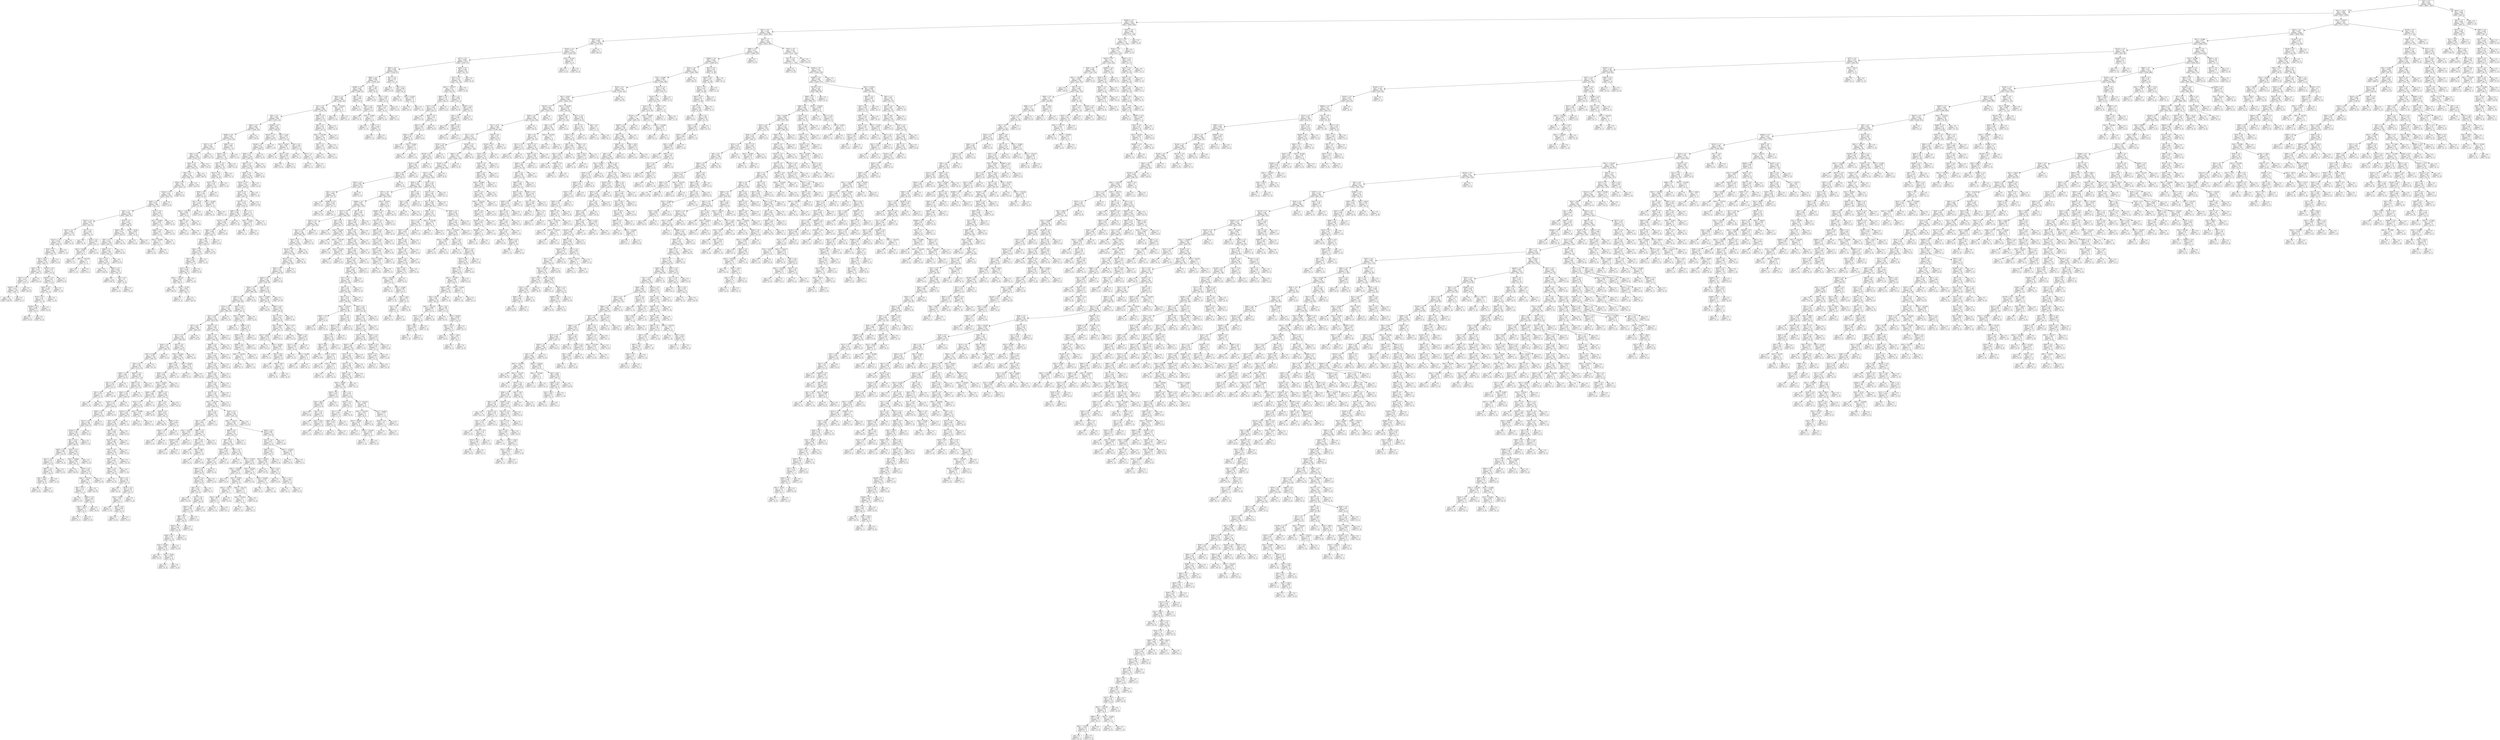 digraph Tree {
node [shape=box] ;
0 [label="X[6] <= 0.5\ngini = 0.255\nsamples = 6557\nvalue = [8807, 1558]"] ;
1 [label="X[2] <= 154.5\ngini = 0.266\nsamples = 6250\nvalue = [8307, 1556]"] ;
0 -> 1 [labeldistance=2.5, labelangle=45, headlabel="True"] ;
2 [label="X[295] <= 0.5\ngini = 0.192\nsamples = 3239\nvalue = [4530, 546]"] ;
1 -> 2 ;
3 [label="X[2] <= 10.5\ngini = 0.152\nsamples = 3062\nvalue = [4393, 398]"] ;
2 -> 3 ;
4 [label="X[59] <= 0.5\ngini = 0.069\nsamples = 1033\nvalue = [1578, 59]"] ;
3 -> 4 ;
5 [label="X[104] <= 0.5\ngini = 0.071\nsamples = 1016\nvalue = [1550, 59]"] ;
4 -> 5 ;
6 [label="X[71] <= 0.5\ngini = 0.069\nsamples = 1013\nvalue = [1547, 57]"] ;
5 -> 6 ;
7 [label="X[35] <= 0.5\ngini = 0.059\nsamples = 984\nvalue = [1504, 47]"] ;
6 -> 7 ;
8 [label="X[64] <= 0.5\ngini = 0.056\nsamples = 977\nvalue = [1493, 44]"] ;
7 -> 8 ;
9 [label="X[298] <= 0.5\ngini = 0.052\nsamples = 968\nvalue = [1485, 41]"] ;
8 -> 9 ;
10 [label="X[42] <= 0.5\ngini = 0.046\nsamples = 961\nvalue = [1481, 36]"] ;
9 -> 10 ;
11 [label="X[7] <= 0.5\ngini = 0.045\nsamples = 959\nvalue = [1478, 35]"] ;
10 -> 11 ;
12 [label="X[5] <= 0.5\ngini = 0.042\nsamples = 936\nvalue = [1451, 32]"] ;
11 -> 12 ;
13 [label="X[45] <= 0.5\ngini = 0.045\nsamples = 704\nvalue = [1092, 26]"] ;
12 -> 13 ;
14 [label="X[296] <= 0.5\ngini = 0.047\nsamples = 679\nvalue = [1053, 26]"] ;
13 -> 14 ;
15 [label="X[27] <= 0.5\ngini = 0.024\nsamples = 662\nvalue = [1041, 13]"] ;
14 -> 15 ;
16 [label="X[81] <= 0.5\ngini = 0.025\nsamples = 644\nvalue = [1014, 13]"] ;
15 -> 16 ;
17 [label="X[20] <= 0.5\ngini = 0.027\nsamples = 602\nvalue = [938, 13]"] ;
16 -> 17 ;
18 [label="X[0] <= 0.5\ngini = 0.03\nsamples = 552\nvalue = [840, 13]"] ;
17 -> 18 ;
19 [label="X[54] <= 0.5\ngini = 0.04\nsamples = 407\nvalue = [624, 13]"] ;
18 -> 19 ;
20 [label="X[124] <= 0.5\ngini = 0.04\nsamples = 403\nvalue = [616, 13]"] ;
19 -> 20 ;
21 [label="X[26] <= 0.5\ngini = 0.041\nsamples = 400\nvalue = [612, 13]"] ;
20 -> 21 ;
22 [label="X[2] <= 1.5\ngini = 0.033\nsamples = 386\nvalue = [589, 10]"] ;
21 -> 22 ;
23 [label="X[16] <= 0.5\ngini = 0.051\nsamples = 147\nvalue = [221, 6]"] ;
22 -> 23 ;
24 [label="X[15] <= 0.5\ngini = 0.028\nsamples = 139\nvalue = [211, 3]"] ;
23 -> 24 ;
25 [label="X[113] <= 0.5\ngini = 0.028\nsamples = 137\nvalue = [208, 3]"] ;
24 -> 25 ;
26 [label="X[76] <= 0.5\ngini = 0.028\nsamples = 136\nvalue = [207, 3]"] ;
25 -> 26 ;
27 [label="X[3] <= 34.07\ngini = 0.029\nsamples = 135\nvalue = [204, 3]"] ;
26 -> 27 ;
28 [label="X[25] <= 0.5\ngini = 0.011\nsamples = 124\nvalue = [186, 1]"] ;
27 -> 28 ;
29 [label="X[17] <= 0.5\ngini = 0.011\nsamples = 117\nvalue = [176, 1]"] ;
28 -> 29 ;
30 [label="X[297] <= 0.5\ngini = 0.013\nsamples = 105\nvalue = [156, 1]"] ;
29 -> 30 ;
31 [label="gini = 0.0\nsamples = 104\nvalue = [156, 0]"] ;
30 -> 31 ;
32 [label="gini = 0.0\nsamples = 1\nvalue = [0, 1]"] ;
30 -> 32 ;
33 [label="gini = 0.0\nsamples = 12\nvalue = [20, 0]"] ;
29 -> 33 ;
34 [label="gini = 0.0\nsamples = 7\nvalue = [10, 0]"] ;
28 -> 34 ;
35 [label="X[114] <= 0.5\ngini = 0.18\nsamples = 11\nvalue = [18, 2]"] ;
27 -> 35 ;
36 [label="X[274] <= 0.5\ngini = 0.231\nsamples = 8\nvalue = [13, 2]"] ;
35 -> 36 ;
37 [label="X[25] <= 0.5\ngini = 0.245\nsamples = 7\nvalue = [12, 2]"] ;
36 -> 37 ;
38 [label="X[17] <= 0.5\ngini = 0.26\nsamples = 6\nvalue = [11, 2]"] ;
37 -> 38 ;
39 [label="X[160] <= 0.5\ngini = 0.298\nsamples = 5\nvalue = [9, 2]"] ;
38 -> 39 ;
40 [label="gini = 0.0\nsamples = 4\nvalue = [9, 0]"] ;
39 -> 40 ;
41 [label="gini = 0.0\nsamples = 1\nvalue = [0, 2]"] ;
39 -> 41 ;
42 [label="gini = 0.0\nsamples = 1\nvalue = [2, 0]"] ;
38 -> 42 ;
43 [label="gini = 0.0\nsamples = 1\nvalue = [1, 0]"] ;
37 -> 43 ;
44 [label="gini = 0.0\nsamples = 1\nvalue = [1, 0]"] ;
36 -> 44 ;
45 [label="gini = 0.0\nsamples = 3\nvalue = [5, 0]"] ;
35 -> 45 ;
46 [label="gini = 0.0\nsamples = 1\nvalue = [3, 0]"] ;
26 -> 46 ;
47 [label="gini = 0.0\nsamples = 1\nvalue = [1, 0]"] ;
25 -> 47 ;
48 [label="gini = 0.0\nsamples = 2\nvalue = [3, 0]"] ;
24 -> 48 ;
49 [label="X[1] <= 2.5\ngini = 0.355\nsamples = 8\nvalue = [10, 3]"] ;
23 -> 49 ;
50 [label="gini = 0.0\nsamples = 1\nvalue = [0, 2]"] ;
49 -> 50 ;
51 [label="X[14] <= 0.5\ngini = 0.165\nsamples = 7\nvalue = [10, 1]"] ;
49 -> 51 ;
52 [label="X[3] <= 34.044\ngini = 0.198\nsamples = 6\nvalue = [8, 1]"] ;
51 -> 52 ;
53 [label="gini = 0.0\nsamples = 4\nvalue = [7, 0]"] ;
52 -> 53 ;
54 [label="X[4] <= -118.339\ngini = 0.5\nsamples = 2\nvalue = [1, 1]"] ;
52 -> 54 ;
55 [label="gini = 0.0\nsamples = 1\nvalue = [1, 0]"] ;
54 -> 55 ;
56 [label="gini = 0.0\nsamples = 1\nvalue = [0, 1]"] ;
54 -> 56 ;
57 [label="gini = 0.0\nsamples = 1\nvalue = [2, 0]"] ;
51 -> 57 ;
58 [label="X[75] <= 0.5\ngini = 0.021\nsamples = 239\nvalue = [368, 4]"] ;
22 -> 58 ;
59 [label="X[49] <= 0.5\ngini = 0.011\nsamples = 235\nvalue = [364, 2]"] ;
58 -> 59 ;
60 [label="X[9] <= 0.5\ngini = 0.012\nsamples = 220\nvalue = [341, 2]"] ;
59 -> 60 ;
61 [label="X[66] <= 0.5\ngini = 0.012\nsamples = 207\nvalue = [321, 2]"] ;
60 -> 61 ;
62 [label="X[1] <= 4.25\ngini = 0.013\nsamples = 201\nvalue = [307, 2]"] ;
61 -> 62 ;
63 [label="gini = 0.0\nsamples = 94\nvalue = [146, 0]"] ;
62 -> 63 ;
64 [label="X[84] <= 0.5\ngini = 0.024\nsamples = 107\nvalue = [161, 2]"] ;
62 -> 64 ;
65 [label="gini = 0.0\nsamples = 105\nvalue = [159, 0]"] ;
64 -> 65 ;
66 [label="X[2] <= 2.5\ngini = 0.5\nsamples = 2\nvalue = [2, 2]"] ;
64 -> 66 ;
67 [label="gini = 0.0\nsamples = 1\nvalue = [2, 0]"] ;
66 -> 67 ;
68 [label="gini = 0.0\nsamples = 1\nvalue = [0, 2]"] ;
66 -> 68 ;
69 [label="gini = 0.0\nsamples = 6\nvalue = [14, 0]"] ;
61 -> 69 ;
70 [label="gini = 0.0\nsamples = 13\nvalue = [20, 0]"] ;
60 -> 70 ;
71 [label="gini = 0.0\nsamples = 15\nvalue = [23, 0]"] ;
59 -> 71 ;
72 [label="X[3] <= 34.051\ngini = 0.444\nsamples = 4\nvalue = [4, 2]"] ;
58 -> 72 ;
73 [label="gini = 0.0\nsamples = 3\nvalue = [4, 0]"] ;
72 -> 73 ;
74 [label="gini = 0.0\nsamples = 1\nvalue = [0, 2]"] ;
72 -> 74 ;
75 [label="X[11] <= 0.5\ngini = 0.204\nsamples = 14\nvalue = [23, 3]"] ;
21 -> 75 ;
76 [label="X[3] <= 33.952\ngini = 0.255\nsamples = 12\nvalue = [17, 3]"] ;
75 -> 76 ;
77 [label="X[66] <= 0.5\ngini = 0.49\nsamples = 4\nvalue = [4, 3]"] ;
76 -> 77 ;
78 [label="X[3] <= 33.928\ngini = 0.5\nsamples = 3\nvalue = [3, 3]"] ;
77 -> 78 ;
79 [label="gini = 0.0\nsamples = 2\nvalue = [3, 0]"] ;
78 -> 79 ;
80 [label="gini = 0.0\nsamples = 1\nvalue = [0, 3]"] ;
78 -> 80 ;
81 [label="gini = 0.0\nsamples = 1\nvalue = [1, 0]"] ;
77 -> 81 ;
82 [label="gini = 0.0\nsamples = 8\nvalue = [13, 0]"] ;
76 -> 82 ;
83 [label="gini = 0.0\nsamples = 2\nvalue = [6, 0]"] ;
75 -> 83 ;
84 [label="gini = 0.0\nsamples = 3\nvalue = [4, 0]"] ;
20 -> 84 ;
85 [label="gini = 0.0\nsamples = 4\nvalue = [8, 0]"] ;
19 -> 85 ;
86 [label="gini = 0.0\nsamples = 145\nvalue = [216, 0]"] ;
18 -> 86 ;
87 [label="gini = 0.0\nsamples = 50\nvalue = [98, 0]"] ;
17 -> 87 ;
88 [label="gini = 0.0\nsamples = 42\nvalue = [76, 0]"] ;
16 -> 88 ;
89 [label="gini = 0.0\nsamples = 18\nvalue = [27, 0]"] ;
15 -> 89 ;
90 [label="X[86] <= 0.5\ngini = 0.499\nsamples = 17\nvalue = [12, 13]"] ;
14 -> 90 ;
91 [label="X[20] <= 0.5\ngini = 0.497\nsamples = 16\nvalue = [11, 13]"] ;
90 -> 91 ;
92 [label="X[37] <= 0.5\ngini = 0.483\nsamples = 14\nvalue = [9, 13]"] ;
91 -> 92 ;
93 [label="X[13] <= 0.5\ngini = 0.49\nsamples = 13\nvalue = [9, 12]"] ;
92 -> 93 ;
94 [label="X[27] <= 0.5\ngini = 0.48\nsamples = 12\nvalue = [8, 12]"] ;
93 -> 94 ;
95 [label="X[50] <= 0.5\ngini = 0.444\nsamples = 11\nvalue = [6, 12]"] ;
94 -> 95 ;
96 [label="X[1] <= 3.75\ngini = 0.444\nsamples = 9\nvalue = [5, 10]"] ;
95 -> 96 ;
97 [label="X[4] <= -118.173\ngini = 0.494\nsamples = 5\nvalue = [5, 4]"] ;
96 -> 97 ;
98 [label="X[81] <= 0.5\ngini = 0.32\nsamples = 4\nvalue = [1, 4]"] ;
97 -> 98 ;
99 [label="gini = 0.0\nsamples = 3\nvalue = [0, 4]"] ;
98 -> 99 ;
100 [label="gini = 0.0\nsamples = 1\nvalue = [1, 0]"] ;
98 -> 100 ;
101 [label="gini = 0.0\nsamples = 1\nvalue = [4, 0]"] ;
97 -> 101 ;
102 [label="gini = 0.0\nsamples = 4\nvalue = [0, 6]"] ;
96 -> 102 ;
103 [label="X[3] <= 34.006\ngini = 0.444\nsamples = 2\nvalue = [1, 2]"] ;
95 -> 103 ;
104 [label="gini = 0.0\nsamples = 1\nvalue = [0, 2]"] ;
103 -> 104 ;
105 [label="gini = 0.0\nsamples = 1\nvalue = [1, 0]"] ;
103 -> 105 ;
106 [label="gini = 0.0\nsamples = 1\nvalue = [2, 0]"] ;
94 -> 106 ;
107 [label="gini = 0.0\nsamples = 1\nvalue = [1, 0]"] ;
93 -> 107 ;
108 [label="gini = 0.0\nsamples = 1\nvalue = [0, 1]"] ;
92 -> 108 ;
109 [label="gini = 0.0\nsamples = 2\nvalue = [2, 0]"] ;
91 -> 109 ;
110 [label="gini = 0.0\nsamples = 1\nvalue = [1, 0]"] ;
90 -> 110 ;
111 [label="gini = 0.0\nsamples = 25\nvalue = [39, 0]"] ;
13 -> 111 ;
112 [label="X[296] <= 0.5\ngini = 0.032\nsamples = 232\nvalue = [359, 6]"] ;
12 -> 112 ;
113 [label="X[103] <= 0.5\ngini = 0.011\nsamples = 223\nvalue = [347, 2]"] ;
112 -> 113 ;
114 [label="X[128] <= 0.5\ngini = 0.011\nsamples = 222\nvalue = [346, 2]"] ;
113 -> 114 ;
115 [label="X[45] <= 0.5\ngini = 0.011\nsamples = 220\nvalue = [344, 2]"] ;
114 -> 115 ;
116 [label="X[54] <= 0.5\ngini = 0.013\nsamples = 198\nvalue = [314, 2]"] ;
115 -> 116 ;
117 [label="X[49] <= 0.5\ngini = 0.013\nsamples = 196\nvalue = [310, 2]"] ;
116 -> 117 ;
118 [label="X[131] <= 0.5\ngini = 0.013\nsamples = 195\nvalue = [308, 2]"] ;
117 -> 118 ;
119 [label="X[19] <= 0.5\ngini = 0.013\nsamples = 194\nvalue = [307, 2]"] ;
118 -> 119 ;
120 [label="X[37] <= 0.5\ngini = 0.015\nsamples = 172\nvalue = [270, 2]"] ;
119 -> 120 ;
121 [label="X[85] <= 0.5\ngini = 0.008\nsamples = 162\nvalue = [254, 1]"] ;
120 -> 121 ;
122 [label="X[137] <= 0.5\ngini = 0.008\nsamples = 157\nvalue = [247, 1]"] ;
121 -> 122 ;
123 [label="X[82] <= 0.5\ngini = 0.008\nsamples = 155\nvalue = [243, 1]"] ;
122 -> 123 ;
124 [label="X[2] <= 1.5\ngini = 0.008\nsamples = 152\nvalue = [239, 1]"] ;
123 -> 124 ;
125 [label="X[81] <= 0.5\ngini = 0.025\nsamples = 49\nvalue = [78, 1]"] ;
124 -> 125 ;
126 [label="X[0] <= 0.5\ngini = 0.025\nsamples = 48\nvalue = [77, 1]"] ;
125 -> 126 ;
127 [label="X[13] <= 0.5\ngini = 0.028\nsamples = 42\nvalue = [69, 1]"] ;
126 -> 127 ;
128 [label="X[4] <= -118.191\ngini = 0.029\nsamples = 41\nvalue = [68, 1]"] ;
127 -> 128 ;
129 [label="gini = 0.0\nsamples = 31\nvalue = [48, 0]"] ;
128 -> 129 ;
130 [label="X[3] <= 33.787\ngini = 0.091\nsamples = 10\nvalue = [20, 1]"] ;
128 -> 130 ;
131 [label="gini = 0.0\nsamples = 1\nvalue = [0, 1]"] ;
130 -> 131 ;
132 [label="gini = 0.0\nsamples = 9\nvalue = [20, 0]"] ;
130 -> 132 ;
133 [label="gini = 0.0\nsamples = 1\nvalue = [1, 0]"] ;
127 -> 133 ;
134 [label="gini = 0.0\nsamples = 6\nvalue = [8, 0]"] ;
126 -> 134 ;
135 [label="gini = 0.0\nsamples = 1\nvalue = [1, 0]"] ;
125 -> 135 ;
136 [label="gini = 0.0\nsamples = 103\nvalue = [161, 0]"] ;
124 -> 136 ;
137 [label="gini = 0.0\nsamples = 3\nvalue = [4, 0]"] ;
123 -> 137 ;
138 [label="gini = 0.0\nsamples = 2\nvalue = [4, 0]"] ;
122 -> 138 ;
139 [label="gini = 0.0\nsamples = 5\nvalue = [7, 0]"] ;
121 -> 139 ;
140 [label="X[2] <= 3.5\ngini = 0.111\nsamples = 10\nvalue = [16, 1]"] ;
120 -> 140 ;
141 [label="X[3] <= 33.931\ngini = 0.278\nsamples = 4\nvalue = [5, 1]"] ;
140 -> 141 ;
142 [label="gini = 0.0\nsamples = 1\nvalue = [0, 1]"] ;
141 -> 142 ;
143 [label="gini = 0.0\nsamples = 3\nvalue = [5, 0]"] ;
141 -> 143 ;
144 [label="gini = 0.0\nsamples = 6\nvalue = [11, 0]"] ;
140 -> 144 ;
145 [label="gini = 0.0\nsamples = 22\nvalue = [37, 0]"] ;
119 -> 145 ;
146 [label="gini = 0.0\nsamples = 1\nvalue = [1, 0]"] ;
118 -> 146 ;
147 [label="gini = 0.0\nsamples = 1\nvalue = [2, 0]"] ;
117 -> 147 ;
148 [label="gini = 0.0\nsamples = 2\nvalue = [4, 0]"] ;
116 -> 148 ;
149 [label="gini = 0.0\nsamples = 22\nvalue = [30, 0]"] ;
115 -> 149 ;
150 [label="gini = 0.0\nsamples = 2\nvalue = [2, 0]"] ;
114 -> 150 ;
151 [label="gini = 0.0\nsamples = 1\nvalue = [1, 0]"] ;
113 -> 151 ;
152 [label="X[1] <= 4.25\ngini = 0.375\nsamples = 9\nvalue = [12, 4]"] ;
112 -> 152 ;
153 [label="X[3] <= 34.007\ngini = 0.26\nsamples = 6\nvalue = [11, 2]"] ;
152 -> 153 ;
154 [label="gini = 0.0\nsamples = 3\nvalue = [7, 0]"] ;
153 -> 154 ;
155 [label="X[1] <= 3.25\ngini = 0.444\nsamples = 3\nvalue = [4, 2]"] ;
153 -> 155 ;
156 [label="gini = 0.0\nsamples = 1\nvalue = [4, 0]"] ;
155 -> 156 ;
157 [label="gini = 0.0\nsamples = 2\nvalue = [0, 2]"] ;
155 -> 157 ;
158 [label="X[2] <= 4.0\ngini = 0.444\nsamples = 3\nvalue = [1, 2]"] ;
152 -> 158 ;
159 [label="gini = 0.0\nsamples = 1\nvalue = [0, 1]"] ;
158 -> 159 ;
160 [label="X[0] <= 1.0\ngini = 0.5\nsamples = 2\nvalue = [1, 1]"] ;
158 -> 160 ;
161 [label="gini = 0.0\nsamples = 1\nvalue = [0, 1]"] ;
160 -> 161 ;
162 [label="gini = 0.0\nsamples = 1\nvalue = [1, 0]"] ;
160 -> 162 ;
163 [label="X[58] <= 0.5\ngini = 0.18\nsamples = 23\nvalue = [27, 3]"] ;
11 -> 163 ;
164 [label="X[8] <= 0.5\ngini = 0.191\nsamples = 21\nvalue = [25, 3]"] ;
163 -> 164 ;
165 [label="X[4] <= -118.395\ngini = 0.211\nsamples = 18\nvalue = [22, 3]"] ;
164 -> 165 ;
166 [label="X[0] <= 0.5\ngini = 0.48\nsamples = 3\nvalue = [2, 3]"] ;
165 -> 166 ;
167 [label="gini = 0.0\nsamples = 2\nvalue = [2, 0]"] ;
166 -> 167 ;
168 [label="gini = 0.0\nsamples = 1\nvalue = [0, 3]"] ;
166 -> 168 ;
169 [label="gini = 0.0\nsamples = 15\nvalue = [20, 0]"] ;
165 -> 169 ;
170 [label="gini = 0.0\nsamples = 3\nvalue = [3, 0]"] ;
164 -> 170 ;
171 [label="gini = 0.0\nsamples = 2\nvalue = [2, 0]"] ;
163 -> 171 ;
172 [label="X[4] <= -118.232\ngini = 0.375\nsamples = 2\nvalue = [3, 1]"] ;
10 -> 172 ;
173 [label="gini = 0.0\nsamples = 1\nvalue = [3, 0]"] ;
172 -> 173 ;
174 [label="gini = 0.0\nsamples = 1\nvalue = [0, 1]"] ;
172 -> 174 ;
175 [label="X[2] <= 2.0\ngini = 0.494\nsamples = 7\nvalue = [4, 5]"] ;
9 -> 175 ;
176 [label="gini = 0.0\nsamples = 2\nvalue = [2, 0]"] ;
175 -> 176 ;
177 [label="X[2] <= 3.5\ngini = 0.408\nsamples = 5\nvalue = [2, 5]"] ;
175 -> 177 ;
178 [label="gini = 0.0\nsamples = 2\nvalue = [0, 3]"] ;
177 -> 178 ;
179 [label="X[3] <= 33.892\ngini = 0.5\nsamples = 3\nvalue = [2, 2]"] ;
177 -> 179 ;
180 [label="gini = 0.0\nsamples = 1\nvalue = [1, 0]"] ;
179 -> 180 ;
181 [label="X[0] <= 1.0\ngini = 0.444\nsamples = 2\nvalue = [1, 2]"] ;
179 -> 181 ;
182 [label="gini = 0.0\nsamples = 1\nvalue = [1, 0]"] ;
181 -> 182 ;
183 [label="gini = 0.0\nsamples = 1\nvalue = [0, 2]"] ;
181 -> 183 ;
184 [label="X[2] <= 4.0\ngini = 0.397\nsamples = 9\nvalue = [8, 3]"] ;
8 -> 184 ;
185 [label="gini = 0.0\nsamples = 4\nvalue = [4, 0]"] ;
184 -> 185 ;
186 [label="X[1] <= 4.25\ngini = 0.49\nsamples = 5\nvalue = [4, 3]"] ;
184 -> 186 ;
187 [label="X[296] <= 0.5\ngini = 0.48\nsamples = 3\nvalue = [2, 3]"] ;
186 -> 187 ;
188 [label="gini = 0.0\nsamples = 2\nvalue = [2, 0]"] ;
187 -> 188 ;
189 [label="gini = 0.0\nsamples = 1\nvalue = [0, 3]"] ;
187 -> 189 ;
190 [label="gini = 0.0\nsamples = 2\nvalue = [2, 0]"] ;
186 -> 190 ;
191 [label="X[1] <= 2.5\ngini = 0.337\nsamples = 7\nvalue = [11, 3]"] ;
7 -> 191 ;
192 [label="gini = 0.0\nsamples = 2\nvalue = [5, 0]"] ;
191 -> 192 ;
193 [label="X[2] <= 6.0\ngini = 0.444\nsamples = 5\nvalue = [6, 3]"] ;
191 -> 193 ;
194 [label="gini = 0.0\nsamples = 3\nvalue = [5, 0]"] ;
193 -> 194 ;
195 [label="X[3] <= 33.927\ngini = 0.375\nsamples = 2\nvalue = [1, 3]"] ;
193 -> 195 ;
196 [label="gini = 0.0\nsamples = 1\nvalue = [0, 3]"] ;
195 -> 196 ;
197 [label="gini = 0.0\nsamples = 1\nvalue = [1, 0]"] ;
195 -> 197 ;
198 [label="X[45] <= 0.5\ngini = 0.306\nsamples = 29\nvalue = [43, 10]"] ;
6 -> 198 ;
199 [label="X[11] <= 0.5\ngini = 0.315\nsamples = 28\nvalue = [41, 10]"] ;
198 -> 199 ;
200 [label="X[4] <= -118.237\ngini = 0.33\nsamples = 26\nvalue = [38, 10]"] ;
199 -> 200 ;
201 [label="X[89] <= 0.5\ngini = 0.175\nsamples = 18\nvalue = [28, 3]"] ;
200 -> 201 ;
202 [label="X[1] <= 4.75\ngini = 0.191\nsamples = 16\nvalue = [25, 3]"] ;
201 -> 202 ;
203 [label="gini = 0.0\nsamples = 9\nvalue = [13, 0]"] ;
202 -> 203 ;
204 [label="X[16] <= 0.5\ngini = 0.32\nsamples = 7\nvalue = [12, 3]"] ;
202 -> 204 ;
205 [label="X[87] <= 0.5\ngini = 0.444\nsamples = 5\nvalue = [6, 3]"] ;
204 -> 205 ;
206 [label="X[25] <= 0.5\ngini = 0.49\nsamples = 4\nvalue = [4, 3]"] ;
205 -> 206 ;
207 [label="gini = 0.0\nsamples = 2\nvalue = [3, 0]"] ;
206 -> 207 ;
208 [label="X[3] <= 33.961\ngini = 0.375\nsamples = 2\nvalue = [1, 3]"] ;
206 -> 208 ;
209 [label="gini = 0.0\nsamples = 1\nvalue = [0, 3]"] ;
208 -> 209 ;
210 [label="gini = 0.0\nsamples = 1\nvalue = [1, 0]"] ;
208 -> 210 ;
211 [label="gini = 0.0\nsamples = 1\nvalue = [2, 0]"] ;
205 -> 211 ;
212 [label="gini = 0.0\nsamples = 2\nvalue = [6, 0]"] ;
204 -> 212 ;
213 [label="gini = 0.0\nsamples = 2\nvalue = [3, 0]"] ;
201 -> 213 ;
214 [label="X[2] <= 4.5\ngini = 0.484\nsamples = 8\nvalue = [10, 7]"] ;
200 -> 214 ;
215 [label="gini = 0.0\nsamples = 3\nvalue = [6, 0]"] ;
214 -> 215 ;
216 [label="X[20] <= 0.5\ngini = 0.463\nsamples = 5\nvalue = [4, 7]"] ;
214 -> 216 ;
217 [label="X[2] <= 6.5\ngini = 0.346\nsamples = 4\nvalue = [2, 7]"] ;
216 -> 217 ;
218 [label="gini = 0.0\nsamples = 1\nvalue = [0, 3]"] ;
217 -> 218 ;
219 [label="X[86] <= 0.5\ngini = 0.444\nsamples = 3\nvalue = [2, 4]"] ;
217 -> 219 ;
220 [label="gini = 0.0\nsamples = 2\nvalue = [0, 4]"] ;
219 -> 220 ;
221 [label="gini = 0.0\nsamples = 1\nvalue = [2, 0]"] ;
219 -> 221 ;
222 [label="gini = 0.0\nsamples = 1\nvalue = [2, 0]"] ;
216 -> 222 ;
223 [label="gini = 0.0\nsamples = 2\nvalue = [3, 0]"] ;
199 -> 223 ;
224 [label="gini = 0.0\nsamples = 1\nvalue = [2, 0]"] ;
198 -> 224 ;
225 [label="X[3] <= 34.101\ngini = 0.48\nsamples = 3\nvalue = [3, 2]"] ;
5 -> 225 ;
226 [label="gini = 0.0\nsamples = 2\nvalue = [3, 0]"] ;
225 -> 226 ;
227 [label="gini = 0.0\nsamples = 1\nvalue = [0, 2]"] ;
225 -> 227 ;
228 [label="gini = 0.0\nsamples = 17\nvalue = [28, 0]"] ;
4 -> 228 ;
229 [label="X[0] <= 1.5\ngini = 0.192\nsamples = 2029\nvalue = [2815, 339]"] ;
3 -> 229 ;
230 [label="X[96] <= 0.5\ngini = 0.211\nsamples = 1248\nvalue = [1688, 230]"] ;
229 -> 230 ;
231 [label="X[298] <= 0.5\ngini = 0.209\nsamples = 1247\nvalue = [1688, 227]"] ;
230 -> 231 ;
232 [label="X[19] <= 0.5\ngini = 0.188\nsamples = 1223\nvalue = [1683, 198]"] ;
231 -> 232 ;
233 [label="X[3] <= 34.069\ngini = 0.196\nsamples = 1170\nvalue = [1598, 198]"] ;
232 -> 233 ;
234 [label="X[35] <= 0.5\ngini = 0.212\nsamples = 975\nvalue = [1322, 181]"] ;
233 -> 234 ;
235 [label="X[3] <= 34.06\ngini = 0.216\nsamples = 955\nvalue = [1292, 181]"] ;
234 -> 235 ;
236 [label="X[210] <= 0.5\ngini = 0.202\nsamples = 892\nvalue = [1223, 157]"] ;
235 -> 236 ;
237 [label="X[54] <= 0.5\ngini = 0.201\nsamples = 891\nvalue = [1223, 156]"] ;
236 -> 237 ;
238 [label="X[1] <= 4.75\ngini = 0.204\nsamples = 877\nvalue = [1199, 156]"] ;
237 -> 238 ;
239 [label="X[1] <= 2.75\ngini = 0.211\nsamples = 823\nvalue = [1120, 153]"] ;
238 -> 239 ;
240 [label="X[79] <= 0.5\ngini = 0.076\nsamples = 48\nvalue = [73, 3]"] ;
239 -> 240 ;
241 [label="X[135] <= 0.5\ngini = 0.08\nsamples = 46\nvalue = [69, 3]"] ;
240 -> 241 ;
242 [label="X[12] <= 0.5\ngini = 0.081\nsamples = 45\nvalue = [68, 3]"] ;
241 -> 242 ;
243 [label="X[66] <= 0.5\ngini = 0.086\nsamples = 43\nvalue = [64, 3]"] ;
242 -> 243 ;
244 [label="X[18] <= 0.5\ngini = 0.094\nsamples = 39\nvalue = [58, 3]"] ;
243 -> 244 ;
245 [label="X[2] <= 11.5\ngini = 0.095\nsamples = 38\nvalue = [57, 3]"] ;
244 -> 245 ;
246 [label="gini = 0.0\nsamples = 1\nvalue = [0, 2]"] ;
245 -> 246 ;
247 [label="X[296] <= 0.5\ngini = 0.034\nsamples = 37\nvalue = [57, 1]"] ;
245 -> 247 ;
248 [label="gini = 0.0\nsamples = 36\nvalue = [57, 0]"] ;
247 -> 248 ;
249 [label="gini = 0.0\nsamples = 1\nvalue = [0, 1]"] ;
247 -> 249 ;
250 [label="gini = 0.0\nsamples = 1\nvalue = [1, 0]"] ;
244 -> 250 ;
251 [label="gini = 0.0\nsamples = 4\nvalue = [6, 0]"] ;
243 -> 251 ;
252 [label="gini = 0.0\nsamples = 2\nvalue = [4, 0]"] ;
242 -> 252 ;
253 [label="gini = 0.0\nsamples = 1\nvalue = [1, 0]"] ;
241 -> 253 ;
254 [label="gini = 0.0\nsamples = 2\nvalue = [4, 0]"] ;
240 -> 254 ;
255 [label="X[158] <= 0.5\ngini = 0.219\nsamples = 775\nvalue = [1047, 150]"] ;
239 -> 255 ;
256 [label="X[42] <= 0.5\ngini = 0.22\nsamples = 772\nvalue = [1041, 150]"] ;
255 -> 256 ;
257 [label="X[126] <= 0.5\ngini = 0.221\nsamples = 770\nvalue = [1038, 150]"] ;
256 -> 257 ;
258 [label="X[27] <= 0.5\ngini = 0.222\nsamples = 766\nvalue = [1030, 150]"] ;
257 -> 258 ;
259 [label="X[34] <= 0.5\ngini = 0.209\nsamples = 704\nvalue = [960, 129]"] ;
258 -> 259 ;
260 [label="X[71] <= 0.5\ngini = 0.212\nsamples = 689\nvalue = [933, 128]"] ;
259 -> 260 ;
261 [label="X[296] <= 0.5\ngini = 0.207\nsamples = 662\nvalue = [901, 120]"] ;
260 -> 261 ;
262 [label="X[17] <= 0.5\ngini = 0.114\nsamples = 591\nvalue = [854, 55]"] ;
261 -> 262 ;
263 [label="X[52] <= 0.5\ngini = 0.117\nsamples = 563\nvalue = [812, 54]"] ;
262 -> 263 ;
264 [label="X[41] <= 0.5\ngini = 0.118\nsamples = 558\nvalue = [805, 54]"] ;
263 -> 264 ;
265 [label="X[37] <= 0.5\ngini = 0.119\nsamples = 550\nvalue = [794, 54]"] ;
264 -> 265 ;
266 [label="X[132] <= 0.5\ngini = 0.125\nsamples = 521\nvalue = [752, 54]"] ;
265 -> 266 ;
267 [label="X[114] <= 0.5\ngini = 0.126\nsamples = 516\nvalue = [744, 54]"] ;
266 -> 267 ;
268 [label="X[45] <= 0.5\ngini = 0.127\nsamples = 513\nvalue = [740, 54]"] ;
267 -> 268 ;
269 [label="X[26] <= 0.5\ngini = 0.127\nsamples = 509\nvalue = [736, 54]"] ;
268 -> 269 ;
270 [label="X[38] <= 0.5\ngini = 0.122\nsamples = 450\nvalue = [660, 46]"] ;
269 -> 270 ;
271 [label="X[25] <= 0.5\ngini = 0.123\nsamples = 444\nvalue = [651, 46]"] ;
270 -> 271 ;
272 [label="X[73] <= 0.5\ngini = 0.125\nsamples = 430\nvalue = [626, 45]"] ;
271 -> 272 ;
273 [label="X[1] <= 4.25\ngini = 0.127\nsamples = 424\nvalue = [615, 45]"] ;
272 -> 273 ;
274 [label="X[7] <= 0.5\ngini = 0.095\nsamples = 287\nvalue = [420, 22]"] ;
273 -> 274 ;
275 [label="X[1] <= 3.75\ngini = 0.103\nsamples = 261\nvalue = [382, 22]"] ;
274 -> 275 ;
276 [label="X[18] <= 0.5\ngini = 0.137\nsamples = 129\nvalue = [188, 15]"] ;
275 -> 276 ;
277 [label="X[3] <= 33.982\ngini = 0.139\nsamples = 128\nvalue = [184, 15]"] ;
276 -> 277 ;
278 [label="X[0] <= 0.5\ngini = 0.182\nsamples = 91\nvalue = [133, 15]"] ;
277 -> 278 ;
279 [label="X[58] <= 0.5\ngini = 0.266\nsamples = 10\nvalue = [16, 3]"] ;
278 -> 279 ;
280 [label="X[2] <= 11.5\ngini = 0.278\nsamples = 9\nvalue = [15, 3]"] ;
279 -> 280 ;
281 [label="X[5] <= 0.5\ngini = 0.375\nsamples = 2\nvalue = [1, 3]"] ;
280 -> 281 ;
282 [label="gini = 0.0\nsamples = 1\nvalue = [1, 0]"] ;
281 -> 282 ;
283 [label="gini = 0.0\nsamples = 1\nvalue = [0, 3]"] ;
281 -> 283 ;
284 [label="gini = 0.0\nsamples = 7\nvalue = [14, 0]"] ;
280 -> 284 ;
285 [label="gini = 0.0\nsamples = 1\nvalue = [1, 0]"] ;
279 -> 285 ;
286 [label="X[297] <= 0.5\ngini = 0.169\nsamples = 81\nvalue = [117, 12]"] ;
278 -> 286 ;
287 [label="X[69] <= 0.5\ngini = 0.133\nsamples = 80\nvalue = [117, 9]"] ;
286 -> 287 ;
288 [label="X[28] <= 0.5\ngini = 0.144\nsamples = 74\nvalue = [106, 9]"] ;
287 -> 288 ;
289 [label="X[124] <= 0.5\ngini = 0.101\nsamples = 73\nvalue = [106, 6]"] ;
288 -> 289 ;
290 [label="X[58] <= 0.5\ngini = 0.103\nsamples = 72\nvalue = [104, 6]"] ;
289 -> 290 ;
291 [label="X[13] <= 0.5\ngini = 0.106\nsamples = 69\nvalue = [101, 6]"] ;
290 -> 291 ;
292 [label="X[139] <= 0.5\ngini = 0.108\nsamples = 67\nvalue = [99, 6]"] ;
291 -> 292 ;
293 [label="X[2] <= 23.0\ngini = 0.109\nsamples = 66\nvalue = [98, 6]"] ;
292 -> 293 ;
294 [label="X[64] <= 0.5\ngini = 0.388\nsamples = 13\nvalue = [14, 5]"] ;
293 -> 294 ;
295 [label="X[21] <= 0.5\ngini = 0.219\nsamples = 12\nvalue = [14, 2]"] ;
294 -> 295 ;
296 [label="X[84] <= 0.5\ngini = 0.278\nsamples = 10\nvalue = [10, 2]"] ;
295 -> 296 ;
297 [label="X[2] <= 20.5\ngini = 0.298\nsamples = 9\nvalue = [9, 2]"] ;
296 -> 297 ;
298 [label="gini = 0.0\nsamples = 8\nvalue = [9, 0]"] ;
297 -> 298 ;
299 [label="gini = 0.0\nsamples = 1\nvalue = [0, 2]"] ;
297 -> 299 ;
300 [label="gini = 0.0\nsamples = 1\nvalue = [1, 0]"] ;
296 -> 300 ;
301 [label="gini = 0.0\nsamples = 2\nvalue = [4, 0]"] ;
295 -> 301 ;
302 [label="gini = 0.0\nsamples = 1\nvalue = [0, 3]"] ;
294 -> 302 ;
303 [label="X[21] <= 0.5\ngini = 0.023\nsamples = 53\nvalue = [84, 1]"] ;
293 -> 303 ;
304 [label="X[3] <= 33.896\ngini = 0.024\nsamples = 51\nvalue = [81, 1]"] ;
303 -> 304 ;
305 [label="gini = 0.0\nsamples = 32\nvalue = [50, 0]"] ;
304 -> 305 ;
306 [label="X[72] <= 0.5\ngini = 0.061\nsamples = 19\nvalue = [31, 1]"] ;
304 -> 306 ;
307 [label="X[4] <= -118.151\ngini = 0.067\nsamples = 17\nvalue = [28, 1]"] ;
306 -> 307 ;
308 [label="X[2] <= 57.5\ngini = 0.133\nsamples = 7\nvalue = [13, 1]"] ;
307 -> 308 ;
309 [label="gini = 0.0\nsamples = 4\nvalue = [7, 0]"] ;
308 -> 309 ;
310 [label="X[20] <= 0.5\ngini = 0.245\nsamples = 3\nvalue = [6, 1]"] ;
308 -> 310 ;
311 [label="X[2] <= 107.0\ngini = 0.375\nsamples = 2\nvalue = [3, 1]"] ;
310 -> 311 ;
312 [label="gini = 0.0\nsamples = 1\nvalue = [0, 1]"] ;
311 -> 312 ;
313 [label="gini = 0.0\nsamples = 1\nvalue = [3, 0]"] ;
311 -> 313 ;
314 [label="gini = 0.0\nsamples = 1\nvalue = [3, 0]"] ;
310 -> 314 ;
315 [label="gini = 0.0\nsamples = 10\nvalue = [15, 0]"] ;
307 -> 315 ;
316 [label="gini = 0.0\nsamples = 2\nvalue = [3, 0]"] ;
306 -> 316 ;
317 [label="gini = 0.0\nsamples = 2\nvalue = [3, 0]"] ;
303 -> 317 ;
318 [label="gini = 0.0\nsamples = 1\nvalue = [1, 0]"] ;
292 -> 318 ;
319 [label="gini = 0.0\nsamples = 2\nvalue = [2, 0]"] ;
291 -> 319 ;
320 [label="gini = 0.0\nsamples = 3\nvalue = [3, 0]"] ;
290 -> 320 ;
321 [label="gini = 0.0\nsamples = 1\nvalue = [2, 0]"] ;
289 -> 321 ;
322 [label="gini = 0.0\nsamples = 1\nvalue = [0, 3]"] ;
288 -> 322 ;
323 [label="gini = 0.0\nsamples = 6\nvalue = [11, 0]"] ;
287 -> 323 ;
324 [label="gini = 0.0\nsamples = 1\nvalue = [0, 3]"] ;
286 -> 324 ;
325 [label="gini = 0.0\nsamples = 37\nvalue = [51, 0]"] ;
277 -> 325 ;
326 [label="gini = 0.0\nsamples = 1\nvalue = [4, 0]"] ;
276 -> 326 ;
327 [label="X[31] <= 0.5\ngini = 0.067\nsamples = 132\nvalue = [194, 7]"] ;
275 -> 327 ;
328 [label="X[3] <= 34.044\ngini = 0.068\nsamples = 131\nvalue = [192, 7]"] ;
327 -> 328 ;
329 [label="X[60] <= 0.5\ngini = 0.056\nsamples = 115\nvalue = [170, 5]"] ;
328 -> 329 ;
330 [label="X[20] <= 0.5\ngini = 0.056\nsamples = 114\nvalue = [169, 5]"] ;
329 -> 330 ;
331 [label="X[3] <= 33.904\ngini = 0.059\nsamples = 110\nvalue = [160, 5]"] ;
330 -> 331 ;
332 [label="X[69] <= 0.5\ngini = 0.098\nsamples = 51\nvalue = [73, 4]"] ;
331 -> 332 ;
333 [label="X[12] <= 0.5\ngini = 0.1\nsamples = 50\nvalue = [72, 4]"] ;
332 -> 333 ;
334 [label="X[270] <= 0.5\ngini = 0.081\nsamples = 45\nvalue = [68, 3]"] ;
333 -> 334 ;
335 [label="X[9] <= 0.5\ngini = 0.082\nsamples = 44\nvalue = [67, 3]"] ;
334 -> 335 ;
336 [label="X[24] <= 0.5\ngini = 0.088\nsamples = 41\nvalue = [62, 3]"] ;
335 -> 336 ;
337 [label="X[122] <= 0.5\ngini = 0.089\nsamples = 40\nvalue = [61, 3]"] ;
336 -> 337 ;
338 [label="X[14] <= 0.5\ngini = 0.032\nsamples = 39\nvalue = [61, 1]"] ;
337 -> 338 ;
339 [label="X[36] <= 0.5\ngini = 0.042\nsamples = 31\nvalue = [46, 1]"] ;
338 -> 339 ;
340 [label="X[50] <= 0.5\ngini = 0.043\nsamples = 30\nvalue = [45, 1]"] ;
339 -> 340 ;
341 [label="gini = 0.0\nsamples = 21\nvalue = [33, 0]"] ;
340 -> 341 ;
342 [label="X[0] <= 0.5\ngini = 0.142\nsamples = 9\nvalue = [12, 1]"] ;
340 -> 342 ;
343 [label="gini = 0.0\nsamples = 1\nvalue = [2, 0]"] ;
342 -> 343 ;
344 [label="X[53] <= 0.5\ngini = 0.165\nsamples = 8\nvalue = [10, 1]"] ;
342 -> 344 ;
345 [label="X[3] <= 33.87\ngini = 0.18\nsamples = 7\nvalue = [9, 1]"] ;
344 -> 345 ;
346 [label="gini = 0.0\nsamples = 5\nvalue = [7, 0]"] ;
345 -> 346 ;
347 [label="X[2] <= 53.5\ngini = 0.444\nsamples = 2\nvalue = [2, 1]"] ;
345 -> 347 ;
348 [label="gini = 0.0\nsamples = 1\nvalue = [2, 0]"] ;
347 -> 348 ;
349 [label="gini = 0.0\nsamples = 1\nvalue = [0, 1]"] ;
347 -> 349 ;
350 [label="gini = 0.0\nsamples = 1\nvalue = [1, 0]"] ;
344 -> 350 ;
351 [label="gini = 0.0\nsamples = 1\nvalue = [1, 0]"] ;
339 -> 351 ;
352 [label="gini = 0.0\nsamples = 8\nvalue = [15, 0]"] ;
338 -> 352 ;
353 [label="gini = 0.0\nsamples = 1\nvalue = [0, 2]"] ;
337 -> 353 ;
354 [label="gini = 0.0\nsamples = 1\nvalue = [1, 0]"] ;
336 -> 354 ;
355 [label="gini = 0.0\nsamples = 3\nvalue = [5, 0]"] ;
335 -> 355 ;
356 [label="gini = 0.0\nsamples = 1\nvalue = [1, 0]"] ;
334 -> 356 ;
357 [label="X[3] <= 33.899\ngini = 0.32\nsamples = 5\nvalue = [4, 1]"] ;
333 -> 357 ;
358 [label="gini = 0.0\nsamples = 4\nvalue = [4, 0]"] ;
357 -> 358 ;
359 [label="gini = 0.0\nsamples = 1\nvalue = [0, 1]"] ;
357 -> 359 ;
360 [label="gini = 0.0\nsamples = 1\nvalue = [1, 0]"] ;
332 -> 360 ;
361 [label="X[50] <= 0.5\ngini = 0.022\nsamples = 59\nvalue = [87, 1]"] ;
331 -> 361 ;
362 [label="X[0] <= 0.5\ngini = 0.027\nsamples = 51\nvalue = [71, 1]"] ;
361 -> 362 ;
363 [label="gini = 0.0\nsamples = 8\nvalue = [9, 0]"] ;
362 -> 363 ;
364 [label="X[16] <= 0.5\ngini = 0.031\nsamples = 43\nvalue = [62, 1]"] ;
362 -> 364 ;
365 [label="gini = 0.0\nsamples = 40\nvalue = [60, 0]"] ;
364 -> 365 ;
366 [label="X[86] <= 0.5\ngini = 0.444\nsamples = 3\nvalue = [2, 1]"] ;
364 -> 366 ;
367 [label="X[22] <= 0.5\ngini = 0.5\nsamples = 2\nvalue = [1, 1]"] ;
366 -> 367 ;
368 [label="gini = 0.0\nsamples = 1\nvalue = [1, 0]"] ;
367 -> 368 ;
369 [label="gini = 0.0\nsamples = 1\nvalue = [0, 1]"] ;
367 -> 369 ;
370 [label="gini = 0.0\nsamples = 1\nvalue = [1, 0]"] ;
366 -> 370 ;
371 [label="gini = 0.0\nsamples = 8\nvalue = [16, 0]"] ;
361 -> 371 ;
372 [label="gini = 0.0\nsamples = 4\nvalue = [9, 0]"] ;
330 -> 372 ;
373 [label="gini = 0.0\nsamples = 1\nvalue = [1, 0]"] ;
329 -> 373 ;
374 [label="X[3] <= 34.045\ngini = 0.153\nsamples = 16\nvalue = [22, 2]"] ;
328 -> 374 ;
375 [label="gini = 0.0\nsamples = 1\nvalue = [0, 2]"] ;
374 -> 375 ;
376 [label="gini = 0.0\nsamples = 15\nvalue = [22, 0]"] ;
374 -> 376 ;
377 [label="gini = 0.0\nsamples = 1\nvalue = [2, 0]"] ;
327 -> 377 ;
378 [label="gini = 0.0\nsamples = 26\nvalue = [38, 0]"] ;
274 -> 378 ;
379 [label="X[142] <= 0.5\ngini = 0.189\nsamples = 137\nvalue = [195, 23]"] ;
273 -> 379 ;
380 [label="X[81] <= 0.5\ngini = 0.191\nsamples = 136\nvalue = [192, 23]"] ;
379 -> 380 ;
381 [label="X[88] <= 0.5\ngini = 0.199\nsamples = 130\nvalue = [182, 23]"] ;
380 -> 381 ;
382 [label="X[121] <= 0.5\ngini = 0.204\nsamples = 129\nvalue = [177, 23]"] ;
381 -> 382 ;
383 [label="X[36] <= 0.5\ngini = 0.205\nsamples = 128\nvalue = [175, 23]"] ;
382 -> 383 ;
384 [label="X[86] <= 0.5\ngini = 0.208\nsamples = 125\nvalue = [172, 23]"] ;
383 -> 384 ;
385 [label="X[85] <= 0.5\ngini = 0.209\nsamples = 124\nvalue = [171, 23]"] ;
384 -> 385 ;
386 [label="X[32] <= 0.5\ngini = 0.195\nsamples = 123\nvalue = [171, 21]"] ;
385 -> 386 ;
387 [label="X[4] <= -118.357\ngini = 0.199\nsamples = 119\nvalue = [166, 21]"] ;
386 -> 387 ;
388 [label="X[31] <= 0.5\ngini = 0.435\nsamples = 14\nvalue = [17, 8]"] ;
387 -> 388 ;
389 [label="X[0] <= 0.5\ngini = 0.444\nsamples = 13\nvalue = [16, 8]"] ;
388 -> 389 ;
390 [label="X[3] <= 33.973\ngini = 0.245\nsamples = 4\nvalue = [6, 1]"] ;
389 -> 390 ;
391 [label="X[180] <= 0.5\ngini = 0.444\nsamples = 2\nvalue = [2, 1]"] ;
390 -> 391 ;
392 [label="gini = 0.0\nsamples = 1\nvalue = [2, 0]"] ;
391 -> 392 ;
393 [label="gini = 0.0\nsamples = 1\nvalue = [0, 1]"] ;
391 -> 393 ;
394 [label="gini = 0.0\nsamples = 2\nvalue = [4, 0]"] ;
390 -> 394 ;
395 [label="X[84] <= 0.5\ngini = 0.484\nsamples = 9\nvalue = [10, 7]"] ;
389 -> 395 ;
396 [label="X[5] <= 0.5\ngini = 0.278\nsamples = 7\nvalue = [10, 2]"] ;
395 -> 396 ;
397 [label="gini = 0.0\nsamples = 4\nvalue = [7, 0]"] ;
396 -> 397 ;
398 [label="X[2] <= 96.0\ngini = 0.48\nsamples = 3\nvalue = [3, 2]"] ;
396 -> 398 ;
399 [label="gini = 0.0\nsamples = 1\nvalue = [0, 2]"] ;
398 -> 399 ;
400 [label="gini = 0.0\nsamples = 2\nvalue = [3, 0]"] ;
398 -> 400 ;
401 [label="gini = 0.0\nsamples = 2\nvalue = [0, 5]"] ;
395 -> 401 ;
402 [label="gini = 0.0\nsamples = 1\nvalue = [1, 0]"] ;
388 -> 402 ;
403 [label="X[16] <= 0.5\ngini = 0.148\nsamples = 105\nvalue = [149, 13]"] ;
387 -> 403 ;
404 [label="X[4] <= -118.12\ngini = 0.158\nsamples = 96\nvalue = [137, 13]"] ;
403 -> 404 ;
405 [label="X[66] <= 0.5\ngini = 0.207\nsamples = 62\nvalue = [83, 11]"] ;
404 -> 405 ;
406 [label="X[5] <= 0.5\ngini = 0.192\nsamples = 61\nvalue = [83, 10]"] ;
405 -> 406 ;
407 [label="X[23] <= 0.5\ngini = 0.206\nsamples = 31\nvalue = [38, 5]"] ;
406 -> 407 ;
408 [label="X[84] <= 0.5\ngini = 0.21\nsamples = 30\nvalue = [37, 5]"] ;
407 -> 408 ;
409 [label="X[89] <= 0.5\ngini = 0.219\nsamples = 29\nvalue = [35, 5]"] ;
408 -> 409 ;
410 [label="X[125] <= 0.5\ngini = 0.229\nsamples = 28\nvalue = [33, 5]"] ;
409 -> 410 ;
411 [label="X[0] <= 0.5\ngini = 0.193\nsamples = 27\nvalue = [33, 4]"] ;
410 -> 411 ;
412 [label="gini = 0.0\nsamples = 9\nvalue = [13, 0]"] ;
411 -> 412 ;
413 [label="X[11] <= 0.5\ngini = 0.278\nsamples = 18\nvalue = [20, 4]"] ;
411 -> 413 ;
414 [label="X[55] <= 0.5\ngini = 0.308\nsamples = 15\nvalue = [17, 4]"] ;
413 -> 414 ;
415 [label="X[8] <= 0.5\ngini = 0.32\nsamples = 14\nvalue = [16, 4]"] ;
414 -> 415 ;
416 [label="X[33] <= 0.5\ngini = 0.332\nsamples = 13\nvalue = [15, 4]"] ;
415 -> 416 ;
417 [label="X[20] <= 0.5\ngini = 0.36\nsamples = 12\nvalue = [13, 4]"] ;
416 -> 417 ;
418 [label="X[3] <= 33.842\ngini = 0.408\nsamples = 10\nvalue = [10, 4]"] ;
417 -> 418 ;
419 [label="gini = 0.0\nsamples = 6\nvalue = [8, 0]"] ;
418 -> 419 ;
420 [label="X[3] <= 34.04\ngini = 0.444\nsamples = 4\nvalue = [2, 4]"] ;
418 -> 420 ;
421 [label="gini = 0.0\nsamples = 3\nvalue = [0, 4]"] ;
420 -> 421 ;
422 [label="gini = 0.0\nsamples = 1\nvalue = [2, 0]"] ;
420 -> 422 ;
423 [label="gini = 0.0\nsamples = 2\nvalue = [3, 0]"] ;
417 -> 423 ;
424 [label="gini = 0.0\nsamples = 1\nvalue = [2, 0]"] ;
416 -> 424 ;
425 [label="gini = 0.0\nsamples = 1\nvalue = [1, 0]"] ;
415 -> 425 ;
426 [label="gini = 0.0\nsamples = 1\nvalue = [1, 0]"] ;
414 -> 426 ;
427 [label="gini = 0.0\nsamples = 3\nvalue = [3, 0]"] ;
413 -> 427 ;
428 [label="gini = 0.0\nsamples = 1\nvalue = [0, 1]"] ;
410 -> 428 ;
429 [label="gini = 0.0\nsamples = 1\nvalue = [2, 0]"] ;
409 -> 429 ;
430 [label="gini = 0.0\nsamples = 1\nvalue = [2, 0]"] ;
408 -> 430 ;
431 [label="gini = 0.0\nsamples = 1\nvalue = [1, 0]"] ;
407 -> 431 ;
432 [label="X[0] <= 0.5\ngini = 0.18\nsamples = 30\nvalue = [45, 5]"] ;
406 -> 432 ;
433 [label="gini = 0.0\nsamples = 7\nvalue = [11, 0]"] ;
432 -> 433 ;
434 [label="X[3] <= 33.936\ngini = 0.224\nsamples = 23\nvalue = [34, 5]"] ;
432 -> 434 ;
435 [label="X[4] <= -118.295\ngini = 0.408\nsamples = 9\nvalue = [10, 4]"] ;
434 -> 435 ;
436 [label="gini = 0.0\nsamples = 3\nvalue = [5, 0]"] ;
435 -> 436 ;
437 [label="X[3] <= 33.883\ngini = 0.494\nsamples = 6\nvalue = [5, 4]"] ;
435 -> 437 ;
438 [label="X[4] <= -118.13\ngini = 0.32\nsamples = 3\nvalue = [4, 1]"] ;
437 -> 438 ;
439 [label="X[2] <= 69.0\ngini = 0.5\nsamples = 2\nvalue = [1, 1]"] ;
438 -> 439 ;
440 [label="gini = 0.0\nsamples = 1\nvalue = [1, 0]"] ;
439 -> 440 ;
441 [label="gini = 0.0\nsamples = 1\nvalue = [0, 1]"] ;
439 -> 441 ;
442 [label="gini = 0.0\nsamples = 1\nvalue = [3, 0]"] ;
438 -> 442 ;
443 [label="X[4] <= -118.173\ngini = 0.375\nsamples = 3\nvalue = [1, 3]"] ;
437 -> 443 ;
444 [label="X[3] <= 33.918\ngini = 0.5\nsamples = 2\nvalue = [1, 1]"] ;
443 -> 444 ;
445 [label="gini = 0.0\nsamples = 1\nvalue = [1, 0]"] ;
444 -> 445 ;
446 [label="gini = 0.0\nsamples = 1\nvalue = [0, 1]"] ;
444 -> 446 ;
447 [label="gini = 0.0\nsamples = 1\nvalue = [0, 2]"] ;
443 -> 447 ;
448 [label="X[3] <= 34.026\ngini = 0.077\nsamples = 14\nvalue = [24, 1]"] ;
434 -> 448 ;
449 [label="gini = 0.0\nsamples = 6\nvalue = [13, 0]"] ;
448 -> 449 ;
450 [label="X[3] <= 34.028\ngini = 0.153\nsamples = 8\nvalue = [11, 1]"] ;
448 -> 450 ;
451 [label="gini = 0.0\nsamples = 1\nvalue = [0, 1]"] ;
450 -> 451 ;
452 [label="gini = 0.0\nsamples = 7\nvalue = [11, 0]"] ;
450 -> 452 ;
453 [label="gini = 0.0\nsamples = 1\nvalue = [0, 1]"] ;
405 -> 453 ;
454 [label="X[65] <= 0.5\ngini = 0.069\nsamples = 34\nvalue = [54, 2]"] ;
404 -> 454 ;
455 [label="X[13] <= 0.5\ngini = 0.071\nsamples = 33\nvalue = [52, 2]"] ;
454 -> 455 ;
456 [label="X[20] <= 0.5\ngini = 0.043\nsamples = 29\nvalue = [44, 1]"] ;
455 -> 456 ;
457 [label="X[3] <= 34.035\ngini = 0.046\nsamples = 28\nvalue = [41, 1]"] ;
456 -> 457 ;
458 [label="gini = 0.0\nsamples = 25\nvalue = [37, 0]"] ;
457 -> 458 ;
459 [label="X[2] <= 22.0\ngini = 0.32\nsamples = 3\nvalue = [4, 1]"] ;
457 -> 459 ;
460 [label="gini = 0.0\nsamples = 1\nvalue = [2, 0]"] ;
459 -> 460 ;
461 [label="X[2] <= 31.0\ngini = 0.444\nsamples = 2\nvalue = [2, 1]"] ;
459 -> 461 ;
462 [label="gini = 0.0\nsamples = 1\nvalue = [0, 1]"] ;
461 -> 462 ;
463 [label="gini = 0.0\nsamples = 1\nvalue = [2, 0]"] ;
461 -> 463 ;
464 [label="gini = 0.0\nsamples = 1\nvalue = [3, 0]"] ;
456 -> 464 ;
465 [label="X[4] <= -118.022\ngini = 0.198\nsamples = 4\nvalue = [8, 1]"] ;
455 -> 465 ;
466 [label="gini = 0.0\nsamples = 3\nvalue = [8, 0]"] ;
465 -> 466 ;
467 [label="gini = 0.0\nsamples = 1\nvalue = [0, 1]"] ;
465 -> 467 ;
468 [label="gini = 0.0\nsamples = 1\nvalue = [2, 0]"] ;
454 -> 468 ;
469 [label="gini = 0.0\nsamples = 9\nvalue = [12, 0]"] ;
403 -> 469 ;
470 [label="gini = 0.0\nsamples = 4\nvalue = [5, 0]"] ;
386 -> 470 ;
471 [label="gini = 0.0\nsamples = 1\nvalue = [0, 2]"] ;
385 -> 471 ;
472 [label="gini = 0.0\nsamples = 1\nvalue = [1, 0]"] ;
384 -> 472 ;
473 [label="gini = 0.0\nsamples = 3\nvalue = [3, 0]"] ;
383 -> 473 ;
474 [label="gini = 0.0\nsamples = 1\nvalue = [2, 0]"] ;
382 -> 474 ;
475 [label="gini = 0.0\nsamples = 1\nvalue = [5, 0]"] ;
381 -> 475 ;
476 [label="gini = 0.0\nsamples = 6\nvalue = [10, 0]"] ;
380 -> 476 ;
477 [label="gini = 0.0\nsamples = 1\nvalue = [3, 0]"] ;
379 -> 477 ;
478 [label="gini = 0.0\nsamples = 6\nvalue = [11, 0]"] ;
272 -> 478 ;
479 [label="X[21] <= 0.5\ngini = 0.074\nsamples = 14\nvalue = [25, 1]"] ;
271 -> 479 ;
480 [label="X[3] <= 33.886\ngini = 0.08\nsamples = 13\nvalue = [23, 1]"] ;
479 -> 480 ;
481 [label="gini = 0.0\nsamples = 8\nvalue = [14, 0]"] ;
480 -> 481 ;
482 [label="X[88] <= 0.5\ngini = 0.18\nsamples = 5\nvalue = [9, 1]"] ;
480 -> 482 ;
483 [label="X[50] <= 0.5\ngini = 0.219\nsamples = 4\nvalue = [7, 1]"] ;
482 -> 483 ;
484 [label="X[58] <= 0.5\ngini = 0.375\nsamples = 3\nvalue = [3, 1]"] ;
483 -> 484 ;
485 [label="X[4] <= -118.304\ngini = 0.5\nsamples = 2\nvalue = [1, 1]"] ;
484 -> 485 ;
486 [label="gini = 0.0\nsamples = 1\nvalue = [0, 1]"] ;
485 -> 486 ;
487 [label="gini = 0.0\nsamples = 1\nvalue = [1, 0]"] ;
485 -> 487 ;
488 [label="gini = 0.0\nsamples = 1\nvalue = [2, 0]"] ;
484 -> 488 ;
489 [label="gini = 0.0\nsamples = 1\nvalue = [4, 0]"] ;
483 -> 489 ;
490 [label="gini = 0.0\nsamples = 1\nvalue = [2, 0]"] ;
482 -> 490 ;
491 [label="gini = 0.0\nsamples = 1\nvalue = [2, 0]"] ;
479 -> 491 ;
492 [label="gini = 0.0\nsamples = 6\nvalue = [9, 0]"] ;
270 -> 492 ;
493 [label="X[58] <= 0.5\ngini = 0.172\nsamples = 59\nvalue = [76, 8]"] ;
269 -> 493 ;
494 [label="X[3] <= 33.909\ngini = 0.205\nsamples = 49\nvalue = [61, 8]"] ;
493 -> 494 ;
495 [label="gini = 0.0\nsamples = 18\nvalue = [26, 0]"] ;
494 -> 495 ;
496 [label="X[95] <= 0.5\ngini = 0.303\nsamples = 31\nvalue = [35, 8]"] ;
494 -> 496 ;
497 [label="X[1] <= 3.75\ngini = 0.314\nsamples = 30\nvalue = [33, 8]"] ;
496 -> 497 ;
498 [label="X[2] <= 129.0\ngini = 0.434\nsamples = 15\nvalue = [15, 7]"] ;
497 -> 498 ;
499 [label="X[3] <= 34.011\ngini = 0.278\nsamples = 14\nvalue = [15, 3]"] ;
498 -> 499 ;
500 [label="gini = 0.0\nsamples = 8\nvalue = [10, 0]"] ;
499 -> 500 ;
501 [label="X[3] <= 34.026\ngini = 0.469\nsamples = 6\nvalue = [5, 3]"] ;
499 -> 501 ;
502 [label="gini = 0.0\nsamples = 1\nvalue = [0, 1]"] ;
501 -> 502 ;
503 [label="X[2] <= 60.5\ngini = 0.408\nsamples = 5\nvalue = [5, 2]"] ;
501 -> 503 ;
504 [label="gini = 0.0\nsamples = 2\nvalue = [3, 0]"] ;
503 -> 504 ;
505 [label="X[2] <= 89.5\ngini = 0.5\nsamples = 3\nvalue = [2, 2]"] ;
503 -> 505 ;
506 [label="gini = 0.0\nsamples = 2\nvalue = [0, 2]"] ;
505 -> 506 ;
507 [label="gini = 0.0\nsamples = 1\nvalue = [2, 0]"] ;
505 -> 507 ;
508 [label="gini = 0.0\nsamples = 1\nvalue = [0, 4]"] ;
498 -> 508 ;
509 [label="X[1] <= 4.25\ngini = 0.1\nsamples = 15\nvalue = [18, 1]"] ;
497 -> 509 ;
510 [label="gini = 0.0\nsamples = 9\nvalue = [12, 0]"] ;
509 -> 510 ;
511 [label="X[88] <= 0.5\ngini = 0.245\nsamples = 6\nvalue = [6, 1]"] ;
509 -> 511 ;
512 [label="X[11] <= 0.5\ngini = 0.278\nsamples = 5\nvalue = [5, 1]"] ;
511 -> 512 ;
513 [label="gini = 0.0\nsamples = 3\nvalue = [4, 0]"] ;
512 -> 513 ;
514 [label="X[3] <= 33.996\ngini = 0.5\nsamples = 2\nvalue = [1, 1]"] ;
512 -> 514 ;
515 [label="gini = 0.0\nsamples = 1\nvalue = [1, 0]"] ;
514 -> 515 ;
516 [label="gini = 0.0\nsamples = 1\nvalue = [0, 1]"] ;
514 -> 516 ;
517 [label="gini = 0.0\nsamples = 1\nvalue = [1, 0]"] ;
511 -> 517 ;
518 [label="gini = 0.0\nsamples = 1\nvalue = [2, 0]"] ;
496 -> 518 ;
519 [label="gini = 0.0\nsamples = 10\nvalue = [15, 0]"] ;
493 -> 519 ;
520 [label="gini = 0.0\nsamples = 4\nvalue = [4, 0]"] ;
268 -> 520 ;
521 [label="gini = 0.0\nsamples = 3\nvalue = [4, 0]"] ;
267 -> 521 ;
522 [label="gini = 0.0\nsamples = 5\nvalue = [8, 0]"] ;
266 -> 522 ;
523 [label="gini = 0.0\nsamples = 29\nvalue = [42, 0]"] ;
265 -> 523 ;
524 [label="gini = 0.0\nsamples = 8\nvalue = [11, 0]"] ;
264 -> 524 ;
525 [label="gini = 0.0\nsamples = 5\nvalue = [7, 0]"] ;
263 -> 525 ;
526 [label="X[0] <= 0.5\ngini = 0.045\nsamples = 28\nvalue = [42, 1]"] ;
262 -> 526 ;
527 [label="gini = 0.0\nsamples = 8\nvalue = [12, 0]"] ;
526 -> 527 ;
528 [label="X[3] <= 34.023\ngini = 0.062\nsamples = 20\nvalue = [30, 1]"] ;
526 -> 528 ;
529 [label="gini = 0.0\nsamples = 13\nvalue = [21, 0]"] ;
528 -> 529 ;
530 [label="X[4] <= -118.193\ngini = 0.18\nsamples = 7\nvalue = [9, 1]"] ;
528 -> 530 ;
531 [label="gini = 0.0\nsamples = 4\nvalue = [7, 0]"] ;
530 -> 531 ;
532 [label="X[3] <= 34.036\ngini = 0.444\nsamples = 3\nvalue = [2, 1]"] ;
530 -> 532 ;
533 [label="gini = 0.0\nsamples = 1\nvalue = [0, 1]"] ;
532 -> 533 ;
534 [label="gini = 0.0\nsamples = 2\nvalue = [2, 0]"] ;
532 -> 534 ;
535 [label="X[9] <= 0.5\ngini = 0.487\nsamples = 71\nvalue = [47, 65]"] ;
261 -> 535 ;
536 [label="X[41] <= 0.5\ngini = 0.485\nsamples = 70\nvalue = [46, 65]"] ;
535 -> 536 ;
537 [label="X[79] <= 0.5\ngini = 0.49\nsamples = 69\nvalue = [46, 61]"] ;
536 -> 537 ;
538 [label="X[86] <= 0.5\ngini = 0.487\nsamples = 68\nvalue = [44, 61]"] ;
537 -> 538 ;
539 [label="X[24] <= 0.5\ngini = 0.485\nsamples = 67\nvalue = [43, 61]"] ;
538 -> 539 ;
540 [label="X[125] <= 0.5\ngini = 0.483\nsamples = 66\nvalue = [42, 61]"] ;
539 -> 540 ;
541 [label="X[59] <= 0.5\ngini = 0.484\nsamples = 65\nvalue = [42, 60]"] ;
540 -> 541 ;
542 [label="X[17] <= 0.5\ngini = 0.482\nsamples = 64\nvalue = [41, 60]"] ;
541 -> 542 ;
543 [label="X[8] <= 0.5\ngini = 0.478\nsamples = 63\nvalue = [39, 60]"] ;
542 -> 543 ;
544 [label="X[2] <= 51.5\ngini = 0.475\nsamples = 62\nvalue = [38, 60]"] ;
543 -> 544 ;
545 [label="X[4] <= -118.327\ngini = 0.236\nsamples = 26\nvalue = [6, 38]"] ;
544 -> 545 ;
546 [label="X[50] <= 0.5\ngini = 0.5\nsamples = 3\nvalue = [4, 4]"] ;
545 -> 546 ;
547 [label="gini = 0.0\nsamples = 2\nvalue = [4, 0]"] ;
546 -> 547 ;
548 [label="gini = 0.0\nsamples = 1\nvalue = [0, 4]"] ;
546 -> 548 ;
549 [label="X[13] <= 0.5\ngini = 0.105\nsamples = 23\nvalue = [2, 34]"] ;
545 -> 549 ;
550 [label="X[39] <= 0.5\ngini = 0.137\nsamples = 17\nvalue = [2, 25]"] ;
549 -> 550 ;
551 [label="X[21] <= 0.5\ngini = 0.142\nsamples = 16\nvalue = [2, 24]"] ;
550 -> 551 ;
552 [label="X[2] <= 44.0\ngini = 0.077\nsamples = 15\nvalue = [1, 24]"] ;
551 -> 552 ;
553 [label="gini = 0.0\nsamples = 11\nvalue = [0, 20]"] ;
552 -> 553 ;
554 [label="X[3] <= 33.973\ngini = 0.32\nsamples = 4\nvalue = [1, 4]"] ;
552 -> 554 ;
555 [label="gini = 0.0\nsamples = 2\nvalue = [0, 3]"] ;
554 -> 555 ;
556 [label="X[3] <= 33.993\ngini = 0.5\nsamples = 2\nvalue = [1, 1]"] ;
554 -> 556 ;
557 [label="gini = 0.0\nsamples = 1\nvalue = [1, 0]"] ;
556 -> 557 ;
558 [label="gini = 0.0\nsamples = 1\nvalue = [0, 1]"] ;
556 -> 558 ;
559 [label="gini = 0.0\nsamples = 1\nvalue = [1, 0]"] ;
551 -> 559 ;
560 [label="gini = 0.0\nsamples = 1\nvalue = [0, 1]"] ;
550 -> 560 ;
561 [label="gini = 0.0\nsamples = 6\nvalue = [0, 9]"] ;
549 -> 561 ;
562 [label="X[20] <= 0.5\ngini = 0.483\nsamples = 36\nvalue = [32, 22]"] ;
544 -> 562 ;
563 [label="X[64] <= 0.5\ngini = 0.473\nsamples = 34\nvalue = [32, 20]"] ;
562 -> 563 ;
564 [label="X[13] <= 0.5\ngini = 0.477\nsamples = 33\nvalue = [31, 20]"] ;
563 -> 564 ;
565 [label="X[73] <= 0.5\ngini = 0.493\nsamples = 29\nvalue = [24, 19]"] ;
564 -> 565 ;
566 [label="X[26] <= 0.5\ngini = 0.495\nsamples = 28\nvalue = [23, 19]"] ;
565 -> 566 ;
567 [label="X[12] <= 0.5\ngini = 0.489\nsamples = 26\nvalue = [23, 17]"] ;
566 -> 567 ;
568 [label="X[31] <= 0.5\ngini = 0.494\nsamples = 25\nvalue = [21, 17]"] ;
567 -> 568 ;
569 [label="X[84] <= 0.5\ngini = 0.491\nsamples = 24\nvalue = [21, 16]"] ;
568 -> 569 ;
570 [label="X[3] <= 33.898\ngini = 0.486\nsamples = 23\nvalue = [21, 15]"] ;
569 -> 570 ;
571 [label="X[25] <= 0.5\ngini = 0.375\nsamples = 9\nvalue = [3, 9]"] ;
570 -> 571 ;
572 [label="X[2] <= 86.5\ngini = 0.298\nsamples = 8\nvalue = [2, 9]"] ;
571 -> 572 ;
573 [label="gini = 0.0\nsamples = 4\nvalue = [0, 6]"] ;
572 -> 573 ;
574 [label="X[1] <= 3.5\ngini = 0.48\nsamples = 4\nvalue = [2, 3]"] ;
572 -> 574 ;
575 [label="gini = 0.0\nsamples = 1\nvalue = [1, 0]"] ;
574 -> 575 ;
576 [label="X[2] <= 97.0\ngini = 0.375\nsamples = 3\nvalue = [1, 3]"] ;
574 -> 576 ;
577 [label="gini = 0.0\nsamples = 1\nvalue = [1, 0]"] ;
576 -> 577 ;
578 [label="gini = 0.0\nsamples = 2\nvalue = [0, 3]"] ;
576 -> 578 ;
579 [label="gini = 0.0\nsamples = 1\nvalue = [1, 0]"] ;
571 -> 579 ;
580 [label="X[5] <= 0.5\ngini = 0.375\nsamples = 14\nvalue = [18, 6]"] ;
570 -> 580 ;
581 [label="X[23] <= 0.5\ngini = 0.18\nsamples = 5\nvalue = [9, 1]"] ;
580 -> 581 ;
582 [label="X[7] <= 0.5\ngini = 0.219\nsamples = 4\nvalue = [7, 1]"] ;
581 -> 582 ;
583 [label="X[80] <= 0.5\ngini = 0.375\nsamples = 3\nvalue = [3, 1]"] ;
582 -> 583 ;
584 [label="gini = 0.0\nsamples = 2\nvalue = [3, 0]"] ;
583 -> 584 ;
585 [label="gini = 0.0\nsamples = 1\nvalue = [0, 1]"] ;
583 -> 585 ;
586 [label="gini = 0.0\nsamples = 1\nvalue = [4, 0]"] ;
582 -> 586 ;
587 [label="gini = 0.0\nsamples = 1\nvalue = [2, 0]"] ;
581 -> 587 ;
588 [label="X[4] <= -118.191\ngini = 0.459\nsamples = 9\nvalue = [9, 5]"] ;
580 -> 588 ;
589 [label="X[4] <= -118.233\ngini = 0.32\nsamples = 6\nvalue = [8, 2]"] ;
588 -> 589 ;
590 [label="X[3] <= 33.948\ngini = 0.48\nsamples = 4\nvalue = [3, 2]"] ;
589 -> 590 ;
591 [label="gini = 0.0\nsamples = 1\nvalue = [2, 0]"] ;
590 -> 591 ;
592 [label="X[4] <= -118.383\ngini = 0.444\nsamples = 3\nvalue = [1, 2]"] ;
590 -> 592 ;
593 [label="gini = 0.0\nsamples = 1\nvalue = [1, 0]"] ;
592 -> 593 ;
594 [label="gini = 0.0\nsamples = 2\nvalue = [0, 2]"] ;
592 -> 594 ;
595 [label="gini = 0.0\nsamples = 2\nvalue = [5, 0]"] ;
589 -> 595 ;
596 [label="X[3] <= 34.022\ngini = 0.375\nsamples = 3\nvalue = [1, 3]"] ;
588 -> 596 ;
597 [label="X[16] <= 0.5\ngini = 0.5\nsamples = 2\nvalue = [1, 1]"] ;
596 -> 597 ;
598 [label="gini = 0.0\nsamples = 1\nvalue = [1, 0]"] ;
597 -> 598 ;
599 [label="gini = 0.0\nsamples = 1\nvalue = [0, 1]"] ;
597 -> 599 ;
600 [label="gini = 0.0\nsamples = 1\nvalue = [0, 2]"] ;
596 -> 600 ;
601 [label="gini = 0.0\nsamples = 1\nvalue = [0, 1]"] ;
569 -> 601 ;
602 [label="gini = 0.0\nsamples = 1\nvalue = [0, 1]"] ;
568 -> 602 ;
603 [label="gini = 0.0\nsamples = 1\nvalue = [2, 0]"] ;
567 -> 603 ;
604 [label="gini = 0.0\nsamples = 2\nvalue = [0, 2]"] ;
566 -> 604 ;
605 [label="gini = 0.0\nsamples = 1\nvalue = [1, 0]"] ;
565 -> 605 ;
606 [label="X[50] <= 0.5\ngini = 0.219\nsamples = 4\nvalue = [7, 1]"] ;
564 -> 606 ;
607 [label="X[190] <= 0.5\ngini = 0.278\nsamples = 3\nvalue = [5, 1]"] ;
606 -> 607 ;
608 [label="X[16] <= 0.5\ngini = 0.444\nsamples = 2\nvalue = [2, 1]"] ;
607 -> 608 ;
609 [label="gini = 0.0\nsamples = 1\nvalue = [0, 1]"] ;
608 -> 609 ;
610 [label="gini = 0.0\nsamples = 1\nvalue = [2, 0]"] ;
608 -> 610 ;
611 [label="gini = 0.0\nsamples = 1\nvalue = [3, 0]"] ;
607 -> 611 ;
612 [label="gini = 0.0\nsamples = 1\nvalue = [2, 0]"] ;
606 -> 612 ;
613 [label="gini = 0.0\nsamples = 1\nvalue = [1, 0]"] ;
563 -> 613 ;
614 [label="gini = 0.0\nsamples = 2\nvalue = [0, 2]"] ;
562 -> 614 ;
615 [label="gini = 0.0\nsamples = 1\nvalue = [1, 0]"] ;
543 -> 615 ;
616 [label="gini = 0.0\nsamples = 1\nvalue = [2, 0]"] ;
542 -> 616 ;
617 [label="gini = 0.0\nsamples = 1\nvalue = [1, 0]"] ;
541 -> 617 ;
618 [label="gini = 0.0\nsamples = 1\nvalue = [0, 1]"] ;
540 -> 618 ;
619 [label="gini = 0.0\nsamples = 1\nvalue = [1, 0]"] ;
539 -> 619 ;
620 [label="gini = 0.0\nsamples = 1\nvalue = [1, 0]"] ;
538 -> 620 ;
621 [label="gini = 0.0\nsamples = 1\nvalue = [2, 0]"] ;
537 -> 621 ;
622 [label="gini = 0.0\nsamples = 1\nvalue = [0, 4]"] ;
536 -> 622 ;
623 [label="gini = 0.0\nsamples = 1\nvalue = [1, 0]"] ;
535 -> 623 ;
624 [label="X[3] <= 33.934\ngini = 0.32\nsamples = 27\nvalue = [32, 8]"] ;
260 -> 624 ;
625 [label="X[296] <= 0.5\ngini = 0.48\nsamples = 13\nvalue = [12, 8]"] ;
624 -> 625 ;
626 [label="X[17] <= 0.5\ngini = 0.32\nsamples = 10\nvalue = [12, 3]"] ;
625 -> 626 ;
627 [label="X[65] <= 0.5\ngini = 0.355\nsamples = 9\nvalue = [10, 3]"] ;
626 -> 627 ;
628 [label="X[1] <= 4.25\ngini = 0.375\nsamples = 8\nvalue = [9, 3]"] ;
627 -> 628 ;
629 [label="X[53] <= 0.5\ngini = 0.469\nsamples = 6\nvalue = [5, 3]"] ;
628 -> 629 ;
630 [label="X[3] <= 33.905\ngini = 0.49\nsamples = 5\nvalue = [4, 3]"] ;
629 -> 630 ;
631 [label="gini = 0.0\nsamples = 4\nvalue = [4, 0]"] ;
630 -> 631 ;
632 [label="gini = 0.0\nsamples = 1\nvalue = [0, 3]"] ;
630 -> 632 ;
633 [label="gini = 0.0\nsamples = 1\nvalue = [1, 0]"] ;
629 -> 633 ;
634 [label="gini = 0.0\nsamples = 2\nvalue = [4, 0]"] ;
628 -> 634 ;
635 [label="gini = 0.0\nsamples = 1\nvalue = [1, 0]"] ;
627 -> 635 ;
636 [label="gini = 0.0\nsamples = 1\nvalue = [2, 0]"] ;
626 -> 636 ;
637 [label="gini = 0.0\nsamples = 3\nvalue = [0, 5]"] ;
625 -> 637 ;
638 [label="gini = 0.0\nsamples = 14\nvalue = [20, 0]"] ;
624 -> 638 ;
639 [label="X[5] <= 0.5\ngini = 0.069\nsamples = 15\nvalue = [27, 1]"] ;
259 -> 639 ;
640 [label="X[2] <= 16.5\ngini = 0.074\nsamples = 13\nvalue = [25, 1]"] ;
639 -> 640 ;
641 [label="gini = 0.0\nsamples = 1\nvalue = [0, 1]"] ;
640 -> 641 ;
642 [label="gini = 0.0\nsamples = 12\nvalue = [25, 0]"] ;
640 -> 642 ;
643 [label="gini = 0.0\nsamples = 2\nvalue = [2, 0]"] ;
639 -> 643 ;
644 [label="X[14] <= 0.5\ngini = 0.355\nsamples = 62\nvalue = [70, 21]"] ;
258 -> 644 ;
645 [label="X[32] <= 0.5\ngini = 0.346\nsamples = 61\nvalue = [70, 20]"] ;
644 -> 645 ;
646 [label="X[2] <= 36.5\ngini = 0.348\nsamples = 60\nvalue = [69, 20]"] ;
645 -> 646 ;
647 [label="X[58] <= 0.5\ngini = 0.48\nsamples = 22\nvalue = [18, 12]"] ;
646 -> 647 ;
648 [label="X[71] <= 0.5\ngini = 0.493\nsamples = 18\nvalue = [14, 11]"] ;
647 -> 648 ;
649 [label="X[61] <= 0.5\ngini = 0.497\nsamples = 17\nvalue = [13, 11]"] ;
648 -> 649 ;
650 [label="X[66] <= 0.5\ngini = 0.499\nsamples = 16\nvalue = [12, 11]"] ;
649 -> 650 ;
651 [label="X[22] <= 0.5\ngini = 0.49\nsamples = 15\nvalue = [12, 9]"] ;
650 -> 651 ;
652 [label="X[49] <= 0.5\ngini = 0.499\nsamples = 14\nvalue = [10, 9]"] ;
651 -> 652 ;
653 [label="X[2] <= 32.0\ngini = 0.484\nsamples = 13\nvalue = [10, 7]"] ;
652 -> 653 ;
654 [label="X[4] <= -118.331\ngini = 0.408\nsamples = 11\nvalue = [10, 4]"] ;
653 -> 654 ;
655 [label="gini = 0.0\nsamples = 1\nvalue = [0, 3]"] ;
654 -> 655 ;
656 [label="X[3] <= 33.883\ngini = 0.165\nsamples = 10\nvalue = [10, 1]"] ;
654 -> 656 ;
657 [label="gini = 0.0\nsamples = 6\nvalue = [7, 0]"] ;
656 -> 657 ;
658 [label="X[2] <= 18.0\ngini = 0.375\nsamples = 4\nvalue = [3, 1]"] ;
656 -> 658 ;
659 [label="X[1] <= 3.5\ngini = 0.5\nsamples = 2\nvalue = [1, 1]"] ;
658 -> 659 ;
660 [label="gini = 0.0\nsamples = 1\nvalue = [0, 1]"] ;
659 -> 660 ;
661 [label="gini = 0.0\nsamples = 1\nvalue = [1, 0]"] ;
659 -> 661 ;
662 [label="gini = 0.0\nsamples = 2\nvalue = [2, 0]"] ;
658 -> 662 ;
663 [label="gini = 0.0\nsamples = 2\nvalue = [0, 3]"] ;
653 -> 663 ;
664 [label="gini = 0.0\nsamples = 1\nvalue = [0, 2]"] ;
652 -> 664 ;
665 [label="gini = 0.0\nsamples = 1\nvalue = [2, 0]"] ;
651 -> 665 ;
666 [label="gini = 0.0\nsamples = 1\nvalue = [0, 2]"] ;
650 -> 666 ;
667 [label="gini = 0.0\nsamples = 1\nvalue = [1, 0]"] ;
649 -> 667 ;
668 [label="gini = 0.0\nsamples = 1\nvalue = [1, 0]"] ;
648 -> 668 ;
669 [label="X[4] <= -118.196\ngini = 0.32\nsamples = 4\nvalue = [4, 1]"] ;
647 -> 669 ;
670 [label="gini = 0.0\nsamples = 1\nvalue = [0, 1]"] ;
669 -> 670 ;
671 [label="gini = 0.0\nsamples = 3\nvalue = [4, 0]"] ;
669 -> 671 ;
672 [label="X[36] <= 0.5\ngini = 0.234\nsamples = 38\nvalue = [51, 8]"] ;
646 -> 672 ;
673 [label="X[49] <= 0.5\ngini = 0.245\nsamples = 35\nvalue = [48, 8]"] ;
672 -> 673 ;
674 [label="X[4] <= -118.356\ngini = 0.252\nsamples = 34\nvalue = [46, 8]"] ;
673 -> 674 ;
675 [label="X[4] <= -118.387\ngini = 0.48\nsamples = 4\nvalue = [2, 3]"] ;
674 -> 675 ;
676 [label="gini = 0.0\nsamples = 2\nvalue = [2, 0]"] ;
675 -> 676 ;
677 [label="gini = 0.0\nsamples = 2\nvalue = [0, 3]"] ;
675 -> 677 ;
678 [label="X[1] <= 3.25\ngini = 0.183\nsamples = 30\nvalue = [44, 5]"] ;
674 -> 678 ;
679 [label="gini = 0.0\nsamples = 6\nvalue = [13, 0]"] ;
678 -> 679 ;
680 [label="X[83] <= 0.5\ngini = 0.239\nsamples = 24\nvalue = [31, 5]"] ;
678 -> 680 ;
681 [label="X[12] <= 0.5\ngini = 0.257\nsamples = 23\nvalue = [28, 5]"] ;
680 -> 681 ;
682 [label="X[58] <= 0.5\ngini = 0.271\nsamples = 22\nvalue = [26, 5]"] ;
681 -> 682 ;
683 [label="X[4] <= -117.907\ngini = 0.285\nsamples = 21\nvalue = [24, 5]"] ;
682 -> 683 ;
684 [label="X[297] <= 0.5\ngini = 0.252\nsamples = 19\nvalue = [23, 4]"] ;
683 -> 684 ;
685 [label="X[2] <= 62.0\ngini = 0.26\nsamples = 18\nvalue = [22, 4]"] ;
684 -> 685 ;
686 [label="X[4] <= -118.124\ngini = 0.408\nsamples = 5\nvalue = [5, 2]"] ;
685 -> 686 ;
687 [label="X[71] <= 0.5\ngini = 0.5\nsamples = 3\nvalue = [2, 2]"] ;
686 -> 687 ;
688 [label="X[2] <= 48.0\ngini = 0.444\nsamples = 2\nvalue = [1, 2]"] ;
687 -> 688 ;
689 [label="gini = 0.0\nsamples = 1\nvalue = [1, 0]"] ;
688 -> 689 ;
690 [label="gini = 0.0\nsamples = 1\nvalue = [0, 2]"] ;
688 -> 690 ;
691 [label="gini = 0.0\nsamples = 1\nvalue = [1, 0]"] ;
687 -> 691 ;
692 [label="gini = 0.0\nsamples = 2\nvalue = [3, 0]"] ;
686 -> 692 ;
693 [label="X[2] <= 75.0\ngini = 0.188\nsamples = 13\nvalue = [17, 2]"] ;
685 -> 693 ;
694 [label="gini = 0.0\nsamples = 3\nvalue = [5, 0]"] ;
693 -> 694 ;
695 [label="X[3] <= 34.052\ngini = 0.245\nsamples = 10\nvalue = [12, 2]"] ;
693 -> 695 ;
696 [label="X[2] <= 121.0\ngini = 0.142\nsamples = 9\nvalue = [12, 1]"] ;
695 -> 696 ;
697 [label="gini = 0.0\nsamples = 5\nvalue = [8, 0]"] ;
696 -> 697 ;
698 [label="X[2] <= 126.0\ngini = 0.32\nsamples = 4\nvalue = [4, 1]"] ;
696 -> 698 ;
699 [label="gini = 0.0\nsamples = 1\nvalue = [0, 1]"] ;
698 -> 699 ;
700 [label="gini = 0.0\nsamples = 3\nvalue = [4, 0]"] ;
698 -> 700 ;
701 [label="gini = 0.0\nsamples = 1\nvalue = [0, 1]"] ;
695 -> 701 ;
702 [label="gini = 0.0\nsamples = 1\nvalue = [1, 0]"] ;
684 -> 702 ;
703 [label="X[3] <= 33.928\ngini = 0.5\nsamples = 2\nvalue = [1, 1]"] ;
683 -> 703 ;
704 [label="gini = 0.0\nsamples = 1\nvalue = [1, 0]"] ;
703 -> 704 ;
705 [label="gini = 0.0\nsamples = 1\nvalue = [0, 1]"] ;
703 -> 705 ;
706 [label="gini = 0.0\nsamples = 1\nvalue = [2, 0]"] ;
682 -> 706 ;
707 [label="gini = 0.0\nsamples = 1\nvalue = [2, 0]"] ;
681 -> 707 ;
708 [label="gini = 0.0\nsamples = 1\nvalue = [3, 0]"] ;
680 -> 708 ;
709 [label="gini = 0.0\nsamples = 1\nvalue = [2, 0]"] ;
673 -> 709 ;
710 [label="gini = 0.0\nsamples = 3\nvalue = [3, 0]"] ;
672 -> 710 ;
711 [label="gini = 0.0\nsamples = 1\nvalue = [1, 0]"] ;
645 -> 711 ;
712 [label="gini = 0.0\nsamples = 1\nvalue = [0, 1]"] ;
644 -> 712 ;
713 [label="gini = 0.0\nsamples = 4\nvalue = [8, 0]"] ;
257 -> 713 ;
714 [label="gini = 0.0\nsamples = 2\nvalue = [3, 0]"] ;
256 -> 714 ;
715 [label="gini = 0.0\nsamples = 3\nvalue = [6, 0]"] ;
255 -> 715 ;
716 [label="X[50] <= 0.5\ngini = 0.07\nsamples = 54\nvalue = [79, 3]"] ;
238 -> 716 ;
717 [label="X[123] <= 0.5\ngini = 0.072\nsamples = 53\nvalue = [77, 3]"] ;
716 -> 717 ;
718 [label="X[13] <= 0.5\ngini = 0.073\nsamples = 52\nvalue = [76, 3]"] ;
717 -> 718 ;
719 [label="X[30] <= 0.5\ngini = 0.08\nsamples = 47\nvalue = [69, 3]"] ;
718 -> 719 ;
720 [label="X[80] <= 0.5\ngini = 0.082\nsamples = 46\nvalue = [67, 3]"] ;
719 -> 720 ;
721 [label="X[3] <= 33.896\ngini = 0.029\nsamples = 45\nvalue = [67, 1]"] ;
720 -> 721 ;
722 [label="X[73] <= 0.5\ngini = 0.091\nsamples = 15\nvalue = [20, 1]"] ;
721 -> 722 ;
723 [label="X[4] <= -118.226\ngini = 0.095\nsamples = 14\nvalue = [19, 1]"] ;
722 -> 723 ;
724 [label="X[33] <= 0.5\ngini = 0.375\nsamples = 4\nvalue = [3, 1]"] ;
723 -> 724 ;
725 [label="X[164] <= 0.5\ngini = 0.444\nsamples = 3\nvalue = [2, 1]"] ;
724 -> 725 ;
726 [label="X[296] <= 0.5\ngini = 0.5\nsamples = 2\nvalue = [1, 1]"] ;
725 -> 726 ;
727 [label="gini = 0.0\nsamples = 1\nvalue = [1, 0]"] ;
726 -> 727 ;
728 [label="gini = 0.0\nsamples = 1\nvalue = [0, 1]"] ;
726 -> 728 ;
729 [label="gini = 0.0\nsamples = 1\nvalue = [1, 0]"] ;
725 -> 729 ;
730 [label="gini = 0.0\nsamples = 1\nvalue = [1, 0]"] ;
724 -> 730 ;
731 [label="gini = 0.0\nsamples = 10\nvalue = [16, 0]"] ;
723 -> 731 ;
732 [label="gini = 0.0\nsamples = 1\nvalue = [1, 0]"] ;
722 -> 732 ;
733 [label="gini = 0.0\nsamples = 30\nvalue = [47, 0]"] ;
721 -> 733 ;
734 [label="gini = 0.0\nsamples = 1\nvalue = [0, 2]"] ;
720 -> 734 ;
735 [label="gini = 0.0\nsamples = 1\nvalue = [2, 0]"] ;
719 -> 735 ;
736 [label="gini = 0.0\nsamples = 5\nvalue = [7, 0]"] ;
718 -> 736 ;
737 [label="gini = 0.0\nsamples = 1\nvalue = [1, 0]"] ;
717 -> 737 ;
738 [label="gini = 0.0\nsamples = 1\nvalue = [2, 0]"] ;
716 -> 738 ;
739 [label="gini = 0.0\nsamples = 14\nvalue = [24, 0]"] ;
237 -> 739 ;
740 [label="gini = 0.0\nsamples = 1\nvalue = [0, 1]"] ;
236 -> 740 ;
741 [label="X[4] <= -118.287\ngini = 0.383\nsamples = 63\nvalue = [69, 24]"] ;
235 -> 741 ;
742 [label="X[126] <= 0.5\ngini = 0.456\nsamples = 37\nvalue = [37, 20]"] ;
741 -> 742 ;
743 [label="X[9] <= 0.5\ngini = 0.44\nsamples = 36\nvalue = [37, 18]"] ;
742 -> 743 ;
744 [label="X[0] <= 0.5\ngini = 0.431\nsamples = 33\nvalue = [35, 16]"] ;
743 -> 744 ;
745 [label="X[11] <= 0.5\ngini = 0.117\nsamples = 10\nvalue = [15, 1]"] ;
744 -> 745 ;
746 [label="gini = 0.0\nsamples = 9\nvalue = [15, 0]"] ;
745 -> 746 ;
747 [label="gini = 0.0\nsamples = 1\nvalue = [0, 1]"] ;
745 -> 747 ;
748 [label="X[75] <= 0.5\ngini = 0.49\nsamples = 23\nvalue = [20, 15]"] ;
744 -> 748 ;
749 [label="X[297] <= 0.5\ngini = 0.496\nsamples = 22\nvalue = [18, 15]"] ;
748 -> 749 ;
750 [label="X[40] <= 0.5\ngini = 0.492\nsamples = 21\nvalue = [18, 14]"] ;
749 -> 750 ;
751 [label="X[5] <= 0.5\ngini = 0.499\nsamples = 20\nvalue = [15, 14]"] ;
750 -> 751 ;
752 [label="X[49] <= 0.5\ngini = 0.488\nsamples = 17\nvalue = [15, 11]"] ;
751 -> 752 ;
753 [label="X[25] <= 0.5\ngini = 0.388\nsamples = 12\nvalue = [14, 5]"] ;
752 -> 753 ;
754 [label="X[50] <= 0.5\ngini = 0.401\nsamples = 11\nvalue = [13, 5]"] ;
753 -> 754 ;
755 [label="X[21] <= 0.5\ngini = 0.415\nsamples = 10\nvalue = [12, 5]"] ;
754 -> 755 ;
756 [label="X[38] <= 0.5\ngini = 0.245\nsamples = 9\nvalue = [12, 2]"] ;
755 -> 756 ;
757 [label="X[14] <= 0.5\ngini = 0.26\nsamples = 8\nvalue = [11, 2]"] ;
756 -> 757 ;
758 [label="gini = 0.0\nsamples = 6\nvalue = [10, 0]"] ;
757 -> 758 ;
759 [label="X[296] <= 0.5\ngini = 0.444\nsamples = 2\nvalue = [1, 2]"] ;
757 -> 759 ;
760 [label="gini = 0.0\nsamples = 1\nvalue = [1, 0]"] ;
759 -> 760 ;
761 [label="gini = 0.0\nsamples = 1\nvalue = [0, 2]"] ;
759 -> 761 ;
762 [label="gini = 0.0\nsamples = 1\nvalue = [1, 0]"] ;
756 -> 762 ;
763 [label="gini = 0.0\nsamples = 1\nvalue = [0, 3]"] ;
755 -> 763 ;
764 [label="gini = 0.0\nsamples = 1\nvalue = [1, 0]"] ;
754 -> 764 ;
765 [label="gini = 0.0\nsamples = 1\nvalue = [1, 0]"] ;
753 -> 765 ;
766 [label="X[296] <= 0.5\ngini = 0.245\nsamples = 5\nvalue = [1, 6]"] ;
752 -> 766 ;
767 [label="X[1] <= 3.25\ngini = 0.444\nsamples = 3\nvalue = [1, 2]"] ;
766 -> 767 ;
768 [label="gini = 0.0\nsamples = 1\nvalue = [0, 1]"] ;
767 -> 768 ;
769 [label="X[27] <= 0.5\ngini = 0.5\nsamples = 2\nvalue = [1, 1]"] ;
767 -> 769 ;
770 [label="gini = 0.0\nsamples = 1\nvalue = [0, 1]"] ;
769 -> 770 ;
771 [label="gini = 0.0\nsamples = 1\nvalue = [1, 0]"] ;
769 -> 771 ;
772 [label="gini = 0.0\nsamples = 2\nvalue = [0, 4]"] ;
766 -> 772 ;
773 [label="gini = 0.0\nsamples = 3\nvalue = [0, 3]"] ;
751 -> 773 ;
774 [label="gini = 0.0\nsamples = 1\nvalue = [3, 0]"] ;
750 -> 774 ;
775 [label="gini = 0.0\nsamples = 1\nvalue = [0, 1]"] ;
749 -> 775 ;
776 [label="gini = 0.0\nsamples = 1\nvalue = [2, 0]"] ;
748 -> 776 ;
777 [label="X[4] <= -118.293\ngini = 0.5\nsamples = 3\nvalue = [2, 2]"] ;
743 -> 777 ;
778 [label="gini = 0.0\nsamples = 1\nvalue = [0, 2]"] ;
777 -> 778 ;
779 [label="gini = 0.0\nsamples = 2\nvalue = [2, 0]"] ;
777 -> 779 ;
780 [label="gini = 0.0\nsamples = 1\nvalue = [0, 2]"] ;
742 -> 780 ;
781 [label="X[11] <= 0.5\ngini = 0.198\nsamples = 26\nvalue = [32, 4]"] ;
741 -> 781 ;
782 [label="X[7] <= 0.5\ngini = 0.161\nsamples = 24\nvalue = [31, 3]"] ;
781 -> 782 ;
783 [label="X[12] <= 0.5\ngini = 0.17\nsamples = 23\nvalue = [29, 3]"] ;
782 -> 783 ;
784 [label="X[8] <= 0.5\ngini = 0.069\nsamples = 19\nvalue = [27, 1]"] ;
783 -> 784 ;
785 [label="X[2] <= 132.0\ngini = 0.071\nsamples = 18\nvalue = [26, 1]"] ;
784 -> 785 ;
786 [label="gini = 0.0\nsamples = 16\nvalue = [25, 0]"] ;
785 -> 786 ;
787 [label="X[84] <= 0.5\ngini = 0.5\nsamples = 2\nvalue = [1, 1]"] ;
785 -> 787 ;
788 [label="gini = 0.0\nsamples = 1\nvalue = [0, 1]"] ;
787 -> 788 ;
789 [label="gini = 0.0\nsamples = 1\nvalue = [1, 0]"] ;
787 -> 789 ;
790 [label="gini = 0.0\nsamples = 1\nvalue = [1, 0]"] ;
784 -> 790 ;
791 [label="X[8] <= 0.5\ngini = 0.5\nsamples = 4\nvalue = [2, 2]"] ;
783 -> 791 ;
792 [label="X[2] <= 64.5\ngini = 0.444\nsamples = 3\nvalue = [1, 2]"] ;
791 -> 792 ;
793 [label="gini = 0.0\nsamples = 1\nvalue = [1, 0]"] ;
792 -> 793 ;
794 [label="gini = 0.0\nsamples = 2\nvalue = [0, 2]"] ;
792 -> 794 ;
795 [label="gini = 0.0\nsamples = 1\nvalue = [1, 0]"] ;
791 -> 795 ;
796 [label="gini = 0.0\nsamples = 1\nvalue = [2, 0]"] ;
782 -> 796 ;
797 [label="X[0] <= 0.5\ngini = 0.5\nsamples = 2\nvalue = [1, 1]"] ;
781 -> 797 ;
798 [label="gini = 0.0\nsamples = 1\nvalue = [1, 0]"] ;
797 -> 798 ;
799 [label="gini = 0.0\nsamples = 1\nvalue = [0, 1]"] ;
797 -> 799 ;
800 [label="gini = 0.0\nsamples = 20\nvalue = [30, 0]"] ;
234 -> 800 ;
801 [label="X[167] <= 0.5\ngini = 0.109\nsamples = 195\nvalue = [276, 17]"] ;
233 -> 801 ;
802 [label="X[114] <= 0.5\ngini = 0.11\nsamples = 194\nvalue = [275, 17]"] ;
801 -> 802 ;
803 [label="X[12] <= 0.5\ngini = 0.104\nsamples = 192\nvalue = [274, 16]"] ;
802 -> 803 ;
804 [label="X[123] <= 0.5\ngini = 0.1\nsamples = 188\nvalue = [269, 15]"] ;
803 -> 804 ;
805 [label="X[297] <= 0.5\ngini = 0.094\nsamples = 187\nvalue = [269, 14]"] ;
804 -> 805 ;
806 [label="X[8] <= 0.5\ngini = 0.088\nsamples = 186\nvalue = [269, 13]"] ;
805 -> 806 ;
807 [label="X[66] <= 0.5\ngini = 0.082\nsamples = 184\nvalue = [267, 12]"] ;
806 -> 807 ;
808 [label="X[0] <= 0.5\ngini = 0.085\nsamples = 180\nvalue = [259, 12]"] ;
807 -> 808 ;
809 [label="X[3] <= 34.081\ngini = 0.049\nsamples = 55\nvalue = [78, 2]"] ;
808 -> 809 ;
810 [label="X[16] <= 0.5\ngini = 0.172\nsamples = 16\nvalue = [19, 2]"] ;
809 -> 810 ;
811 [label="X[49] <= 0.5\ngini = 0.231\nsamples = 13\nvalue = [13, 2]"] ;
810 -> 811 ;
812 [label="X[35] <= 0.5\ngini = 0.26\nsamples = 12\nvalue = [11, 2]"] ;
811 -> 812 ;
813 [label="X[59] <= 0.5\ngini = 0.153\nsamples = 11\nvalue = [11, 1]"] ;
812 -> 813 ;
814 [label="X[89] <= 0.5\ngini = 0.18\nsamples = 9\nvalue = [9, 1]"] ;
813 -> 814 ;
815 [label="X[4] <= -118.179\ngini = 0.198\nsamples = 8\nvalue = [8, 1]"] ;
814 -> 815 ;
816 [label="gini = 0.0\nsamples = 6\nvalue = [7, 0]"] ;
815 -> 816 ;
817 [label="X[4] <= -118.033\ngini = 0.5\nsamples = 2\nvalue = [1, 1]"] ;
815 -> 817 ;
818 [label="gini = 0.0\nsamples = 1\nvalue = [0, 1]"] ;
817 -> 818 ;
819 [label="gini = 0.0\nsamples = 1\nvalue = [1, 0]"] ;
817 -> 819 ;
820 [label="gini = 0.0\nsamples = 1\nvalue = [1, 0]"] ;
814 -> 820 ;
821 [label="gini = 0.0\nsamples = 2\nvalue = [2, 0]"] ;
813 -> 821 ;
822 [label="gini = 0.0\nsamples = 1\nvalue = [0, 1]"] ;
812 -> 822 ;
823 [label="gini = 0.0\nsamples = 1\nvalue = [2, 0]"] ;
811 -> 823 ;
824 [label="gini = 0.0\nsamples = 3\nvalue = [6, 0]"] ;
810 -> 824 ;
825 [label="gini = 0.0\nsamples = 39\nvalue = [59, 0]"] ;
809 -> 825 ;
826 [label="X[170] <= 0.5\ngini = 0.099\nsamples = 125\nvalue = [181, 10]"] ;
808 -> 826 ;
827 [label="X[5] <= 0.5\ngini = 0.102\nsamples = 123\nvalue = [176, 10]"] ;
826 -> 827 ;
828 [label="X[124] <= 0.5\ngini = 0.077\nsamples = 101\nvalue = [143, 6]"] ;
827 -> 828 ;
829 [label="X[53] <= 0.5\ngini = 0.079\nsamples = 100\nvalue = [140, 6]"] ;
828 -> 829 ;
830 [label="X[7] <= 0.5\ngini = 0.083\nsamples = 95\nvalue = [133, 6]"] ;
829 -> 830 ;
831 [label="X[58] <= 0.5\ngini = 0.092\nsamples = 86\nvalue = [118, 6]"] ;
830 -> 831 ;
832 [label="X[40] <= 0.5\ngini = 0.081\nsamples = 82\nvalue = [113, 5]"] ;
831 -> 832 ;
833 [label="X[109] <= 0.5\ngini = 0.082\nsamples = 81\nvalue = [112, 5]"] ;
832 -> 833 ;
834 [label="X[64] <= 0.5\ngini = 0.088\nsamples = 76\nvalue = [104, 5]"] ;
833 -> 834 ;
835 [label="X[144] <= 0.5\ngini = 0.073\nsamples = 73\nvalue = [102, 4]"] ;
834 -> 835 ;
836 [label="X[1] <= 4.25\ngini = 0.074\nsamples = 71\nvalue = [100, 4]"] ;
835 -> 836 ;
837 [label="X[3] <= 34.119\ngini = 0.102\nsamples = 51\nvalue = [70, 4]"] ;
836 -> 837 ;
838 [label="X[14] <= 0.5\ngini = 0.037\nsamples = 35\nvalue = [52, 1]"] ;
837 -> 838 ;
839 [label="X[13] <= 0.5\ngini = 0.043\nsamples = 30\nvalue = [44, 1]"] ;
838 -> 839 ;
840 [label="X[89] <= 0.5\ngini = 0.049\nsamples = 27\nvalue = [39, 1]"] ;
839 -> 840 ;
841 [label="gini = 0.0\nsamples = 26\nvalue = [39, 0]"] ;
840 -> 841 ;
842 [label="gini = 0.0\nsamples = 1\nvalue = [0, 1]"] ;
840 -> 842 ;
843 [label="gini = 0.0\nsamples = 3\nvalue = [5, 0]"] ;
839 -> 843 ;
844 [label="gini = 0.0\nsamples = 5\nvalue = [8, 0]"] ;
838 -> 844 ;
845 [label="X[3] <= 34.125\ngini = 0.245\nsamples = 16\nvalue = [18, 3]"] ;
837 -> 845 ;
846 [label="gini = 0.0\nsamples = 1\nvalue = [0, 1]"] ;
845 -> 846 ;
847 [label="X[25] <= 0.5\ngini = 0.18\nsamples = 15\nvalue = [18, 2]"] ;
845 -> 847 ;
848 [label="X[296] <= 0.5\ngini = 0.198\nsamples = 13\nvalue = [16, 2]"] ;
847 -> 848 ;
849 [label="gini = 0.0\nsamples = 11\nvalue = [16, 0]"] ;
848 -> 849 ;
850 [label="gini = 0.0\nsamples = 2\nvalue = [0, 2]"] ;
848 -> 850 ;
851 [label="gini = 0.0\nsamples = 2\nvalue = [2, 0]"] ;
847 -> 851 ;
852 [label="gini = 0.0\nsamples = 20\nvalue = [30, 0]"] ;
836 -> 852 ;
853 [label="gini = 0.0\nsamples = 2\nvalue = [2, 0]"] ;
835 -> 853 ;
854 [label="X[1] <= 4.0\ngini = 0.444\nsamples = 3\nvalue = [2, 1]"] ;
834 -> 854 ;
855 [label="X[3] <= 34.118\ngini = 0.5\nsamples = 2\nvalue = [1, 1]"] ;
854 -> 855 ;
856 [label="gini = 0.0\nsamples = 1\nvalue = [0, 1]"] ;
855 -> 856 ;
857 [label="gini = 0.0\nsamples = 1\nvalue = [1, 0]"] ;
855 -> 857 ;
858 [label="gini = 0.0\nsamples = 1\nvalue = [1, 0]"] ;
854 -> 858 ;
859 [label="gini = 0.0\nsamples = 5\nvalue = [8, 0]"] ;
833 -> 859 ;
860 [label="gini = 0.0\nsamples = 1\nvalue = [1, 0]"] ;
832 -> 860 ;
861 [label="X[2] <= 32.0\ngini = 0.278\nsamples = 4\nvalue = [5, 1]"] ;
831 -> 861 ;
862 [label="gini = 0.0\nsamples = 1\nvalue = [0, 1]"] ;
861 -> 862 ;
863 [label="gini = 0.0\nsamples = 3\nvalue = [5, 0]"] ;
861 -> 863 ;
864 [label="gini = 0.0\nsamples = 9\nvalue = [15, 0]"] ;
830 -> 864 ;
865 [label="gini = 0.0\nsamples = 5\nvalue = [7, 0]"] ;
829 -> 865 ;
866 [label="gini = 0.0\nsamples = 1\nvalue = [3, 0]"] ;
828 -> 866 ;
867 [label="X[49] <= 0.5\ngini = 0.193\nsamples = 22\nvalue = [33, 4]"] ;
827 -> 867 ;
868 [label="X[37] <= 0.5\ngini = 0.208\nsamples = 21\nvalue = [30, 4]"] ;
867 -> 868 ;
869 [label="X[2] <= 44.0\ngini = 0.225\nsamples = 20\nvalue = [27, 4]"] ;
868 -> 869 ;
870 [label="X[2] <= 39.5\ngini = 0.391\nsamples = 9\nvalue = [11, 4]"] ;
869 -> 870 ;
871 [label="X[69] <= 0.5\ngini = 0.153\nsamples = 8\nvalue = [11, 1]"] ;
870 -> 871 ;
872 [label="gini = 0.0\nsamples = 5\nvalue = [9, 0]"] ;
871 -> 872 ;
873 [label="X[4] <= -118.266\ngini = 0.444\nsamples = 3\nvalue = [2, 1]"] ;
871 -> 873 ;
874 [label="gini = 0.0\nsamples = 1\nvalue = [0, 1]"] ;
873 -> 874 ;
875 [label="gini = 0.0\nsamples = 2\nvalue = [2, 0]"] ;
873 -> 875 ;
876 [label="gini = 0.0\nsamples = 1\nvalue = [0, 3]"] ;
870 -> 876 ;
877 [label="gini = 0.0\nsamples = 11\nvalue = [16, 0]"] ;
869 -> 877 ;
878 [label="gini = 0.0\nsamples = 1\nvalue = [3, 0]"] ;
868 -> 878 ;
879 [label="gini = 0.0\nsamples = 1\nvalue = [3, 0]"] ;
867 -> 879 ;
880 [label="gini = 0.0\nsamples = 2\nvalue = [5, 0]"] ;
826 -> 880 ;
881 [label="gini = 0.0\nsamples = 4\nvalue = [8, 0]"] ;
807 -> 881 ;
882 [label="X[2] <= 49.5\ngini = 0.444\nsamples = 2\nvalue = [2, 1]"] ;
806 -> 882 ;
883 [label="gini = 0.0\nsamples = 1\nvalue = [2, 0]"] ;
882 -> 883 ;
884 [label="gini = 0.0\nsamples = 1\nvalue = [0, 1]"] ;
882 -> 884 ;
885 [label="gini = 0.0\nsamples = 1\nvalue = [0, 1]"] ;
805 -> 885 ;
886 [label="gini = 0.0\nsamples = 1\nvalue = [0, 1]"] ;
804 -> 886 ;
887 [label="X[3] <= 34.087\ngini = 0.278\nsamples = 4\nvalue = [5, 1]"] ;
803 -> 887 ;
888 [label="gini = 0.0\nsamples = 2\nvalue = [3, 0]"] ;
887 -> 888 ;
889 [label="X[4] <= -118.065\ngini = 0.444\nsamples = 2\nvalue = [2, 1]"] ;
887 -> 889 ;
890 [label="gini = 0.0\nsamples = 1\nvalue = [0, 1]"] ;
889 -> 890 ;
891 [label="gini = 0.0\nsamples = 1\nvalue = [2, 0]"] ;
889 -> 891 ;
892 [label="X[103] <= 0.5\ngini = 0.5\nsamples = 2\nvalue = [1, 1]"] ;
802 -> 892 ;
893 [label="gini = 0.0\nsamples = 1\nvalue = [0, 1]"] ;
892 -> 893 ;
894 [label="gini = 0.0\nsamples = 1\nvalue = [1, 0]"] ;
892 -> 894 ;
895 [label="gini = 0.0\nsamples = 1\nvalue = [1, 0]"] ;
801 -> 895 ;
896 [label="gini = 0.0\nsamples = 53\nvalue = [85, 0]"] ;
232 -> 896 ;
897 [label="X[41] <= 0.5\ngini = 0.251\nsamples = 24\nvalue = [5, 29]"] ;
231 -> 897 ;
898 [label="X[25] <= 0.5\ngini = 0.257\nsamples = 23\nvalue = [5, 28]"] ;
897 -> 898 ;
899 [label="X[37] <= 0.5\ngini = 0.219\nsamples = 22\nvalue = [4, 28]"] ;
898 -> 899 ;
900 [label="X[81] <= 0.5\ngini = 0.231\nsamples = 21\nvalue = [4, 26]"] ;
899 -> 900 ;
901 [label="X[0] <= 0.5\ngini = 0.238\nsamples = 20\nvalue = [4, 25]"] ;
900 -> 901 ;
902 [label="gini = 0.0\nsamples = 4\nvalue = [0, 8]"] ;
901 -> 902 ;
903 [label="X[5] <= 0.5\ngini = 0.308\nsamples = 16\nvalue = [4, 17]"] ;
901 -> 903 ;
904 [label="X[21] <= 0.5\ngini = 0.494\nsamples = 8\nvalue = [4, 5]"] ;
903 -> 904 ;
905 [label="X[16] <= 0.5\ngini = 0.469\nsamples = 7\nvalue = [3, 5]"] ;
904 -> 905 ;
906 [label="X[3] <= 33.84\ngini = 0.408\nsamples = 6\nvalue = [2, 5]"] ;
905 -> 906 ;
907 [label="gini = 0.0\nsamples = 1\nvalue = [0, 2]"] ;
906 -> 907 ;
908 [label="X[53] <= 0.5\ngini = 0.48\nsamples = 5\nvalue = [2, 3]"] ;
906 -> 908 ;
909 [label="X[1] <= 4.0\ngini = 0.375\nsamples = 4\nvalue = [1, 3]"] ;
908 -> 909 ;
910 [label="gini = 0.0\nsamples = 2\nvalue = [0, 2]"] ;
909 -> 910 ;
911 [label="X[20] <= 0.5\ngini = 0.5\nsamples = 2\nvalue = [1, 1]"] ;
909 -> 911 ;
912 [label="gini = 0.0\nsamples = 1\nvalue = [0, 1]"] ;
911 -> 912 ;
913 [label="gini = 0.0\nsamples = 1\nvalue = [1, 0]"] ;
911 -> 913 ;
914 [label="gini = 0.0\nsamples = 1\nvalue = [1, 0]"] ;
908 -> 914 ;
915 [label="gini = 0.0\nsamples = 1\nvalue = [1, 0]"] ;
905 -> 915 ;
916 [label="gini = 0.0\nsamples = 1\nvalue = [1, 0]"] ;
904 -> 916 ;
917 [label="gini = 0.0\nsamples = 8\nvalue = [0, 12]"] ;
903 -> 917 ;
918 [label="gini = 0.0\nsamples = 1\nvalue = [0, 1]"] ;
900 -> 918 ;
919 [label="gini = 0.0\nsamples = 1\nvalue = [0, 2]"] ;
899 -> 919 ;
920 [label="gini = 0.0\nsamples = 1\nvalue = [1, 0]"] ;
898 -> 920 ;
921 [label="gini = 0.0\nsamples = 1\nvalue = [0, 1]"] ;
897 -> 921 ;
922 [label="gini = 0.0\nsamples = 1\nvalue = [0, 3]"] ;
230 -> 922 ;
923 [label="X[72] <= 0.5\ngini = 0.161\nsamples = 781\nvalue = [1127, 109]"] ;
229 -> 923 ;
924 [label="X[1] <= 2.75\ngini = 0.163\nsamples = 771\nvalue = [1111, 109]"] ;
923 -> 924 ;
925 [label="gini = 0.0\nsamples = 46\nvalue = [73, 0]"] ;
924 -> 925 ;
926 [label="X[150] <= 0.5\ngini = 0.172\nsamples = 725\nvalue = [1038, 109]"] ;
924 -> 926 ;
927 [label="X[296] <= 0.5\ngini = 0.169\nsamples = 724\nvalue = [1038, 107]"] ;
926 -> 927 ;
928 [label="X[179] <= 0.5\ngini = 0.105\nsamples = 659\nvalue = [985, 58]"] ;
927 -> 928 ;
929 [label="X[64] <= 0.5\ngini = 0.103\nsamples = 658\nvalue = [985, 57]"] ;
928 -> 929 ;
930 [label="X[86] <= 0.5\ngini = 0.095\nsamples = 653\nvalue = [983, 52]"] ;
929 -> 930 ;
931 [label="X[3] <= 33.934\ngini = 0.093\nsamples = 643\nvalue = [973, 50]"] ;
930 -> 931 ;
932 [label="X[41] <= 0.5\ngini = 0.025\nsamples = 193\nvalue = [313, 4]"] ;
931 -> 932 ;
933 [label="X[16] <= 0.5\ngini = 0.025\nsamples = 191\nvalue = [309, 4]"] ;
932 -> 933 ;
934 [label="X[13] <= 0.5\ngini = 0.021\nsamples = 173\nvalue = [278, 3]"] ;
933 -> 934 ;
935 [label="X[5] <= 0.5\ngini = 0.022\nsamples = 169\nvalue = [271, 3]"] ;
934 -> 935 ;
936 [label="X[49] <= 0.5\ngini = 0.027\nsamples = 139\nvalue = [220, 3]"] ;
935 -> 936 ;
937 [label="X[113] <= 0.5\ngini = 0.022\nsamples = 112\nvalue = [178, 2]"] ;
936 -> 937 ;
938 [label="X[96] <= 0.5\ngini = 0.011\nsamples = 110\nvalue = [176, 1]"] ;
937 -> 938 ;
939 [label="gini = 0.0\nsamples = 109\nvalue = [176, 0]"] ;
938 -> 939 ;
940 [label="gini = 0.0\nsamples = 1\nvalue = [0, 1]"] ;
938 -> 940 ;
941 [label="X[4] <= -118.376\ngini = 0.444\nsamples = 2\nvalue = [2, 1]"] ;
937 -> 941 ;
942 [label="gini = 0.0\nsamples = 1\nvalue = [2, 0]"] ;
941 -> 942 ;
943 [label="gini = 0.0\nsamples = 1\nvalue = [0, 1]"] ;
941 -> 943 ;
944 [label="X[23] <= 0.5\ngini = 0.045\nsamples = 27\nvalue = [42, 1]"] ;
936 -> 944 ;
945 [label="X[83] <= 0.5\ngini = 0.049\nsamples = 26\nvalue = [39, 1]"] ;
944 -> 945 ;
946 [label="X[9] <= 0.5\ngini = 0.054\nsamples = 24\nvalue = [35, 1]"] ;
945 -> 946 ;
947 [label="X[3] <= 33.868\ngini = 0.077\nsamples = 16\nvalue = [24, 1]"] ;
946 -> 947 ;
948 [label="X[2] <= 141.0\ngini = 0.245\nsamples = 5\nvalue = [6, 1]"] ;
947 -> 948 ;
949 [label="gini = 0.0\nsamples = 4\nvalue = [6, 0]"] ;
948 -> 949 ;
950 [label="gini = 0.0\nsamples = 1\nvalue = [0, 1]"] ;
948 -> 950 ;
951 [label="gini = 0.0\nsamples = 11\nvalue = [18, 0]"] ;
947 -> 951 ;
952 [label="gini = 0.0\nsamples = 8\nvalue = [11, 0]"] ;
946 -> 952 ;
953 [label="gini = 0.0\nsamples = 2\nvalue = [4, 0]"] ;
945 -> 953 ;
954 [label="gini = 0.0\nsamples = 1\nvalue = [3, 0]"] ;
944 -> 954 ;
955 [label="gini = 0.0\nsamples = 30\nvalue = [51, 0]"] ;
935 -> 955 ;
956 [label="gini = 0.0\nsamples = 4\nvalue = [7, 0]"] ;
934 -> 956 ;
957 [label="X[1] <= 3.75\ngini = 0.061\nsamples = 18\nvalue = [31, 1]"] ;
933 -> 957 ;
958 [label="X[3] <= 33.883\ngini = 0.219\nsamples = 6\nvalue = [7, 1]"] ;
957 -> 958 ;
959 [label="gini = 0.0\nsamples = 5\nvalue = [7, 0]"] ;
958 -> 959 ;
960 [label="gini = 0.0\nsamples = 1\nvalue = [0, 1]"] ;
958 -> 960 ;
961 [label="gini = 0.0\nsamples = 12\nvalue = [24, 0]"] ;
957 -> 961 ;
962 [label="gini = 0.0\nsamples = 2\nvalue = [4, 0]"] ;
932 -> 962 ;
963 [label="X[184] <= 0.5\ngini = 0.122\nsamples = 450\nvalue = [660, 46]"] ;
931 -> 963 ;
964 [label="X[44] <= 0.5\ngini = 0.12\nsamples = 449\nvalue = [660, 45]"] ;
963 -> 964 ;
965 [label="X[36] <= 0.5\ngini = 0.117\nsamples = 448\nvalue = [660, 44]"] ;
964 -> 965 ;
966 [label="X[142] <= 0.5\ngini = 0.122\nsamples = 434\nvalue = [633, 44]"] ;
965 -> 966 ;
967 [label="X[27] <= 0.5\ngini = 0.114\nsamples = 425\nvalue = [620, 40]"] ;
966 -> 967 ;
968 [label="X[0] <= 2.5\ngini = 0.109\nsamples = 413\nvalue = [601, 37]"] ;
967 -> 968 ;
969 [label="X[49] <= 0.5\ngini = 0.118\nsamples = 373\nvalue = [537, 36]"] ;
968 -> 969 ;
970 [label="X[66] <= 0.5\ngini = 0.124\nsamples = 333\nvalue = [479, 34]"] ;
969 -> 970 ;
971 [label="X[61] <= 0.5\ngini = 0.113\nsamples = 327\nvalue = [469, 30]"] ;
970 -> 971 ;
972 [label="X[144] <= 0.5\ngini = 0.111\nsamples = 321\nvalue = [463, 29]"] ;
971 -> 972 ;
973 [label="X[3] <= 33.937\ngini = 0.113\nsamples = 315\nvalue = [455, 29]"] ;
972 -> 973 ;
974 [label="gini = 0.0\nsamples = 1\nvalue = [0, 1]"] ;
973 -> 974 ;
975 [label="X[298] <= 0.5\ngini = 0.109\nsamples = 314\nvalue = [455, 28]"] ;
973 -> 975 ;
976 [label="X[50] <= 0.5\ngini = 0.102\nsamples = 312\nvalue = [455, 26]"] ;
975 -> 976 ;
977 [label="X[40] <= 0.5\ngini = 0.112\nsamples = 284\nvalue = [410, 26]"] ;
976 -> 977 ;
978 [label="X[37] <= 0.5\ngini = 0.101\nsamples = 283\nvalue = [410, 23]"] ;
977 -> 978 ;
979 [label="X[89] <= 0.5\ngini = 0.095\nsamples = 261\nvalue = [380, 20]"] ;
978 -> 979 ;
980 [label="X[1] <= 4.75\ngini = 0.097\nsamples = 257\nvalue = [373, 20]"] ;
979 -> 980 ;
981 [label="X[90] <= 0.5\ngini = 0.068\nsamples = 241\nvalue = [356, 13]"] ;
980 -> 981 ;
982 [label="X[87] <= 0.5\ngini = 0.064\nsamples = 236\nvalue = [351, 12]"] ;
981 -> 982 ;
983 [label="X[69] <= 0.5\ngini = 0.064\nsamples = 235\nvalue = [349, 12]"] ;
982 -> 983 ;
984 [label="X[7] <= 0.5\ngini = 0.06\nsamples = 232\nvalue = [343, 11]"] ;
983 -> 984 ;
985 [label="X[84] <= 0.5\ngini = 0.052\nsamples = 217\nvalue = [327, 9]"] ;
984 -> 985 ;
986 [label="X[13] <= 0.5\ngini = 0.042\nsamples = 211\nvalue = [320, 7]"] ;
985 -> 986 ;
987 [label="X[39] <= 0.5\ngini = 0.047\nsamples = 190\nvalue = [285, 7]"] ;
986 -> 987 ;
988 [label="X[5] <= 0.5\ngini = 0.048\nsamples = 188\nvalue = [280, 7]"] ;
987 -> 988 ;
989 [label="X[4] <= -118.359\ngini = 0.04\nsamples = 160\nvalue = [239, 5]"] ;
988 -> 989 ;
990 [label="gini = 0.0\nsamples = 56\nvalue = [84, 0]"] ;
989 -> 990 ;
991 [label="X[4] <= -118.357\ngini = 0.061\nsamples = 104\nvalue = [155, 5]"] ;
989 -> 991 ;
992 [label="gini = 0.0\nsamples = 1\nvalue = [0, 1]"] ;
991 -> 992 ;
993 [label="X[75] <= 0.5\ngini = 0.049\nsamples = 103\nvalue = [155, 4]"] ;
991 -> 993 ;
994 [label="X[38] <= 0.5\ngini = 0.026\nsamples = 97\nvalue = [147, 2]"] ;
993 -> 994 ;
995 [label="X[81] <= 0.5\ngini = 0.015\nsamples = 86\nvalue = [128, 1]"] ;
994 -> 995 ;
996 [label="gini = 0.0\nsamples = 75\nvalue = [111, 0]"] ;
995 -> 996 ;
997 [label="X[14] <= 0.5\ngini = 0.105\nsamples = 11\nvalue = [17, 1]"] ;
995 -> 997 ;
998 [label="X[1] <= 3.75\ngini = 0.133\nsamples = 10\nvalue = [13, 1]"] ;
997 -> 998 ;
999 [label="gini = 0.0\nsamples = 3\nvalue = [4, 0]"] ;
998 -> 999 ;
1000 [label="X[113] <= 0.5\ngini = 0.18\nsamples = 7\nvalue = [9, 1]"] ;
998 -> 1000 ;
1001 [label="X[73] <= 0.5\ngini = 0.198\nsamples = 6\nvalue = [8, 1]"] ;
1000 -> 1001 ;
1002 [label="gini = 0.0\nsamples = 5\nvalue = [8, 0]"] ;
1001 -> 1002 ;
1003 [label="gini = 0.0\nsamples = 1\nvalue = [0, 1]"] ;
1001 -> 1003 ;
1004 [label="gini = 0.0\nsamples = 1\nvalue = [1, 0]"] ;
1000 -> 1004 ;
1005 [label="gini = 0.0\nsamples = 1\nvalue = [4, 0]"] ;
997 -> 1005 ;
1006 [label="X[106] <= 0.5\ngini = 0.095\nsamples = 11\nvalue = [19, 1]"] ;
994 -> 1006 ;
1007 [label="X[113] <= 0.5\ngini = 0.105\nsamples = 10\nvalue = [17, 1]"] ;
1006 -> 1007 ;
1008 [label="X[1] <= 3.75\ngini = 0.117\nsamples = 9\nvalue = [15, 1]"] ;
1007 -> 1008 ;
1009 [label="X[1] <= 3.25\ngini = 0.245\nsamples = 4\nvalue = [6, 1]"] ;
1008 -> 1009 ;
1010 [label="gini = 0.0\nsamples = 1\nvalue = [1, 0]"] ;
1009 -> 1010 ;
1011 [label="X[2] <= 135.0\ngini = 0.278\nsamples = 3\nvalue = [5, 1]"] ;
1009 -> 1011 ;
1012 [label="X[3] <= 34.031\ngini = 0.444\nsamples = 2\nvalue = [2, 1]"] ;
1011 -> 1012 ;
1013 [label="gini = 0.0\nsamples = 1\nvalue = [0, 1]"] ;
1012 -> 1013 ;
1014 [label="gini = 0.0\nsamples = 1\nvalue = [2, 0]"] ;
1012 -> 1014 ;
1015 [label="gini = 0.0\nsamples = 1\nvalue = [3, 0]"] ;
1011 -> 1015 ;
1016 [label="gini = 0.0\nsamples = 5\nvalue = [9, 0]"] ;
1008 -> 1016 ;
1017 [label="gini = 0.0\nsamples = 1\nvalue = [2, 0]"] ;
1007 -> 1017 ;
1018 [label="gini = 0.0\nsamples = 1\nvalue = [2, 0]"] ;
1006 -> 1018 ;
1019 [label="X[2] <= 30.5\ngini = 0.32\nsamples = 6\nvalue = [8, 2]"] ;
993 -> 1019 ;
1020 [label="gini = 0.0\nsamples = 1\nvalue = [0, 2]"] ;
1019 -> 1020 ;
1021 [label="gini = 0.0\nsamples = 5\nvalue = [8, 0]"] ;
1019 -> 1021 ;
1022 [label="X[4] <= -118.442\ngini = 0.089\nsamples = 28\nvalue = [41, 2]"] ;
988 -> 1022 ;
1023 [label="X[4] <= -118.469\ngini = 0.5\nsamples = 2\nvalue = [1, 1]"] ;
1022 -> 1023 ;
1024 [label="gini = 0.0\nsamples = 1\nvalue = [1, 0]"] ;
1023 -> 1024 ;
1025 [label="gini = 0.0\nsamples = 1\nvalue = [0, 1]"] ;
1023 -> 1025 ;
1026 [label="X[2] <= 38.0\ngini = 0.048\nsamples = 26\nvalue = [40, 1]"] ;
1022 -> 1026 ;
1027 [label="X[85] <= 0.5\ngini = 0.245\nsamples = 5\nvalue = [6, 1]"] ;
1026 -> 1027 ;
1028 [label="X[2] <= 28.5\ngini = 0.278\nsamples = 4\nvalue = [5, 1]"] ;
1027 -> 1028 ;
1029 [label="gini = 0.0\nsamples = 3\nvalue = [5, 0]"] ;
1028 -> 1029 ;
1030 [label="gini = 0.0\nsamples = 1\nvalue = [0, 1]"] ;
1028 -> 1030 ;
1031 [label="gini = 0.0\nsamples = 1\nvalue = [1, 0]"] ;
1027 -> 1031 ;
1032 [label="gini = 0.0\nsamples = 21\nvalue = [34, 0]"] ;
1026 -> 1032 ;
1033 [label="gini = 0.0\nsamples = 2\nvalue = [5, 0]"] ;
987 -> 1033 ;
1034 [label="gini = 0.0\nsamples = 21\nvalue = [35, 0]"] ;
986 -> 1034 ;
1035 [label="X[16] <= 0.5\ngini = 0.346\nsamples = 6\nvalue = [7, 2]"] ;
985 -> 1035 ;
1036 [label="gini = 0.0\nsamples = 2\nvalue = [2, 0]"] ;
1035 -> 1036 ;
1037 [label="X[20] <= 0.5\ngini = 0.408\nsamples = 4\nvalue = [5, 2]"] ;
1035 -> 1037 ;
1038 [label="X[2] <= 25.0\ngini = 0.444\nsamples = 3\nvalue = [4, 2]"] ;
1037 -> 1038 ;
1039 [label="gini = 0.0\nsamples = 1\nvalue = [0, 2]"] ;
1038 -> 1039 ;
1040 [label="gini = 0.0\nsamples = 2\nvalue = [4, 0]"] ;
1038 -> 1040 ;
1041 [label="gini = 0.0\nsamples = 1\nvalue = [1, 0]"] ;
1037 -> 1041 ;
1042 [label="X[8] <= 0.5\ngini = 0.198\nsamples = 15\nvalue = [16, 2]"] ;
984 -> 1042 ;
1043 [label="X[149] <= 0.5\ngini = 0.111\nsamples = 14\nvalue = [16, 1]"] ;
1042 -> 1043 ;
1044 [label="X[4] <= -118.199\ngini = 0.124\nsamples = 12\nvalue = [14, 1]"] ;
1043 -> 1044 ;
1045 [label="gini = 0.0\nsamples = 11\nvalue = [14, 0]"] ;
1044 -> 1045 ;
1046 [label="gini = 0.0\nsamples = 1\nvalue = [0, 1]"] ;
1044 -> 1046 ;
1047 [label="gini = 0.0\nsamples = 2\nvalue = [2, 0]"] ;
1043 -> 1047 ;
1048 [label="gini = 0.0\nsamples = 1\nvalue = [0, 1]"] ;
1042 -> 1048 ;
1049 [label="X[1] <= 3.75\ngini = 0.245\nsamples = 3\nvalue = [6, 1]"] ;
983 -> 1049 ;
1050 [label="gini = 0.0\nsamples = 2\nvalue = [6, 0]"] ;
1049 -> 1050 ;
1051 [label="gini = 0.0\nsamples = 1\nvalue = [0, 1]"] ;
1049 -> 1051 ;
1052 [label="gini = 0.0\nsamples = 1\nvalue = [2, 0]"] ;
982 -> 1052 ;
1053 [label="X[73] <= 0.5\ngini = 0.278\nsamples = 5\nvalue = [5, 1]"] ;
981 -> 1053 ;
1054 [label="gini = 0.0\nsamples = 1\nvalue = [1, 0]"] ;
1053 -> 1054 ;
1055 [label="X[26] <= 0.5\ngini = 0.32\nsamples = 4\nvalue = [4, 1]"] ;
1053 -> 1055 ;
1056 [label="X[2] <= 63.5\ngini = 0.375\nsamples = 3\nvalue = [3, 1]"] ;
1055 -> 1056 ;
1057 [label="gini = 0.0\nsamples = 2\nvalue = [3, 0]"] ;
1056 -> 1057 ;
1058 [label="gini = 0.0\nsamples = 1\nvalue = [0, 1]"] ;
1056 -> 1058 ;
1059 [label="gini = 0.0\nsamples = 1\nvalue = [1, 0]"] ;
1055 -> 1059 ;
1060 [label="X[143] <= 0.5\ngini = 0.413\nsamples = 16\nvalue = [17, 7]"] ;
980 -> 1060 ;
1061 [label="X[34] <= 0.5\ngini = 0.308\nsamples = 15\nvalue = [17, 4]"] ;
1060 -> 1061 ;
1062 [label="X[55] <= 0.5\ngini = 0.32\nsamples = 14\nvalue = [16, 4]"] ;
1061 -> 1062 ;
1063 [label="X[16] <= 0.5\ngini = 0.266\nsamples = 13\nvalue = [16, 3]"] ;
1062 -> 1063 ;
1064 [label="X[95] <= 0.5\ngini = 0.124\nsamples = 10\nvalue = [14, 1]"] ;
1063 -> 1064 ;
1065 [label="X[9] <= 0.5\ngini = 0.153\nsamples = 9\nvalue = [11, 1]"] ;
1064 -> 1065 ;
1066 [label="X[67] <= 0.5\ngini = 0.165\nsamples = 8\nvalue = [10, 1]"] ;
1065 -> 1066 ;
1067 [label="X[42] <= 0.5\ngini = 0.18\nsamples = 7\nvalue = [9, 1]"] ;
1066 -> 1067 ;
1068 [label="gini = 0.0\nsamples = 6\nvalue = [9, 0]"] ;
1067 -> 1068 ;
1069 [label="gini = 0.0\nsamples = 1\nvalue = [0, 1]"] ;
1067 -> 1069 ;
1070 [label="gini = 0.0\nsamples = 1\nvalue = [1, 0]"] ;
1066 -> 1070 ;
1071 [label="gini = 0.0\nsamples = 1\nvalue = [1, 0]"] ;
1065 -> 1071 ;
1072 [label="gini = 0.0\nsamples = 1\nvalue = [3, 0]"] ;
1064 -> 1072 ;
1073 [label="X[4] <= -118.518\ngini = 0.5\nsamples = 3\nvalue = [2, 2]"] ;
1063 -> 1073 ;
1074 [label="gini = 0.0\nsamples = 1\nvalue = [1, 0]"] ;
1073 -> 1074 ;
1075 [label="X[2] <= 92.0\ngini = 0.444\nsamples = 2\nvalue = [1, 2]"] ;
1073 -> 1075 ;
1076 [label="gini = 0.0\nsamples = 1\nvalue = [1, 0]"] ;
1075 -> 1076 ;
1077 [label="gini = 0.0\nsamples = 1\nvalue = [0, 2]"] ;
1075 -> 1077 ;
1078 [label="gini = 0.0\nsamples = 1\nvalue = [0, 1]"] ;
1062 -> 1078 ;
1079 [label="gini = 0.0\nsamples = 1\nvalue = [1, 0]"] ;
1061 -> 1079 ;
1080 [label="gini = 0.0\nsamples = 1\nvalue = [0, 3]"] ;
1060 -> 1080 ;
1081 [label="gini = 0.0\nsamples = 4\nvalue = [7, 0]"] ;
979 -> 1081 ;
1082 [label="X[16] <= 0.5\ngini = 0.165\nsamples = 22\nvalue = [30, 3]"] ;
978 -> 1082 ;
1083 [label="X[1] <= 3.75\ngini = 0.175\nsamples = 21\nvalue = [28, 3]"] ;
1082 -> 1083 ;
1084 [label="gini = 0.0\nsamples = 7\nvalue = [8, 0]"] ;
1083 -> 1084 ;
1085 [label="X[2] <= 53.0\ngini = 0.227\nsamples = 14\nvalue = [20, 3]"] ;
1083 -> 1085 ;
1086 [label="gini = 0.0\nsamples = 2\nvalue = [0, 3]"] ;
1085 -> 1086 ;
1087 [label="gini = 0.0\nsamples = 12\nvalue = [20, 0]"] ;
1085 -> 1087 ;
1088 [label="gini = 0.0\nsamples = 1\nvalue = [2, 0]"] ;
1082 -> 1088 ;
1089 [label="gini = 0.0\nsamples = 1\nvalue = [0, 3]"] ;
977 -> 1089 ;
1090 [label="gini = 0.0\nsamples = 28\nvalue = [45, 0]"] ;
976 -> 1090 ;
1091 [label="gini = 0.0\nsamples = 2\nvalue = [0, 2]"] ;
975 -> 1091 ;
1092 [label="gini = 0.0\nsamples = 6\nvalue = [8, 0]"] ;
972 -> 1092 ;
1093 [label="X[1] <= 4.0\ngini = 0.245\nsamples = 6\nvalue = [6, 1]"] ;
971 -> 1093 ;
1094 [label="gini = 0.0\nsamples = 3\nvalue = [3, 0]"] ;
1093 -> 1094 ;
1095 [label="X[3] <= 34.019\ngini = 0.375\nsamples = 3\nvalue = [3, 1]"] ;
1093 -> 1095 ;
1096 [label="gini = 0.0\nsamples = 1\nvalue = [0, 1]"] ;
1095 -> 1096 ;
1097 [label="gini = 0.0\nsamples = 2\nvalue = [3, 0]"] ;
1095 -> 1097 ;
1098 [label="X[23] <= 0.5\ngini = 0.408\nsamples = 6\nvalue = [10, 4]"] ;
970 -> 1098 ;
1099 [label="X[4] <= -118.35\ngini = 0.463\nsamples = 5\nvalue = [7, 4]"] ;
1098 -> 1099 ;
1100 [label="gini = 0.0\nsamples = 1\nvalue = [5, 0]"] ;
1099 -> 1100 ;
1101 [label="X[1] <= 4.25\ngini = 0.444\nsamples = 4\nvalue = [2, 4]"] ;
1099 -> 1101 ;
1102 [label="X[2] <= 65.5\ngini = 0.5\nsamples = 3\nvalue = [2, 2]"] ;
1101 -> 1102 ;
1103 [label="gini = 0.0\nsamples = 1\nvalue = [1, 0]"] ;
1102 -> 1103 ;
1104 [label="X[2] <= 127.0\ngini = 0.444\nsamples = 2\nvalue = [1, 2]"] ;
1102 -> 1104 ;
1105 [label="gini = 0.0\nsamples = 1\nvalue = [0, 2]"] ;
1104 -> 1105 ;
1106 [label="gini = 0.0\nsamples = 1\nvalue = [1, 0]"] ;
1104 -> 1106 ;
1107 [label="gini = 0.0\nsamples = 1\nvalue = [0, 2]"] ;
1101 -> 1107 ;
1108 [label="gini = 0.0\nsamples = 1\nvalue = [3, 0]"] ;
1098 -> 1108 ;
1109 [label="X[9] <= 0.5\ngini = 0.064\nsamples = 40\nvalue = [58, 2]"] ;
969 -> 1109 ;
1110 [label="X[30] <= 0.5\ngini = 0.071\nsamples = 37\nvalue = [52, 2]"] ;
1109 -> 1110 ;
1111 [label="X[66] <= 0.5\ngini = 0.073\nsamples = 36\nvalue = [51, 2]"] ;
1110 -> 1111 ;
1112 [label="X[4] <= -118.298\ngini = 0.074\nsamples = 35\nvalue = [50, 2]"] ;
1111 -> 1112 ;
1113 [label="gini = 0.0\nsamples = 18\nvalue = [27, 0]"] ;
1112 -> 1113 ;
1114 [label="X[38] <= 0.5\ngini = 0.147\nsamples = 17\nvalue = [23, 2]"] ;
1112 -> 1114 ;
1115 [label="X[4] <= -118.293\ngini = 0.153\nsamples = 16\nvalue = [22, 2]"] ;
1114 -> 1115 ;
1116 [label="gini = 0.0\nsamples = 1\nvalue = [0, 1]"] ;
1115 -> 1116 ;
1117 [label="X[68] <= 0.5\ngini = 0.083\nsamples = 15\nvalue = [22, 1]"] ;
1115 -> 1117 ;
1118 [label="X[4] <= -118.109\ngini = 0.087\nsamples = 14\nvalue = [21, 1]"] ;
1117 -> 1118 ;
1119 [label="gini = 0.0\nsamples = 7\nvalue = [12, 0]"] ;
1118 -> 1119 ;
1120 [label="X[2] <= 132.5\ngini = 0.18\nsamples = 7\nvalue = [9, 1]"] ;
1118 -> 1120 ;
1121 [label="X[2] <= 111.5\ngini = 0.32\nsamples = 4\nvalue = [4, 1]"] ;
1120 -> 1121 ;
1122 [label="gini = 0.0\nsamples = 3\nvalue = [4, 0]"] ;
1121 -> 1122 ;
1123 [label="gini = 0.0\nsamples = 1\nvalue = [0, 1]"] ;
1121 -> 1123 ;
1124 [label="gini = 0.0\nsamples = 3\nvalue = [5, 0]"] ;
1120 -> 1124 ;
1125 [label="gini = 0.0\nsamples = 1\nvalue = [1, 0]"] ;
1117 -> 1125 ;
1126 [label="gini = 0.0\nsamples = 1\nvalue = [1, 0]"] ;
1114 -> 1126 ;
1127 [label="gini = 0.0\nsamples = 1\nvalue = [1, 0]"] ;
1111 -> 1127 ;
1128 [label="gini = 0.0\nsamples = 1\nvalue = [1, 0]"] ;
1110 -> 1128 ;
1129 [label="gini = 0.0\nsamples = 3\nvalue = [6, 0]"] ;
1109 -> 1129 ;
1130 [label="X[7] <= 0.5\ngini = 0.03\nsamples = 40\nvalue = [64, 1]"] ;
968 -> 1130 ;
1131 [label="X[61] <= 0.5\ngini = 0.038\nsamples = 34\nvalue = [51, 1]"] ;
1130 -> 1131 ;
1132 [label="X[81] <= 0.5\ngini = 0.043\nsamples = 29\nvalue = [44, 1]"] ;
1131 -> 1132 ;
1133 [label="X[8] <= 0.5\ngini = 0.054\nsamples = 22\nvalue = [35, 1]"] ;
1132 -> 1133 ;
1134 [label="X[20] <= 0.5\ngini = 0.057\nsamples = 21\nvalue = [33, 1]"] ;
1133 -> 1134 ;
1135 [label="gini = 0.0\nsamples = 20\nvalue = [33, 0]"] ;
1134 -> 1135 ;
1136 [label="gini = 0.0\nsamples = 1\nvalue = [0, 1]"] ;
1134 -> 1136 ;
1137 [label="gini = 0.0\nsamples = 1\nvalue = [2, 0]"] ;
1133 -> 1137 ;
1138 [label="gini = 0.0\nsamples = 7\nvalue = [9, 0]"] ;
1132 -> 1138 ;
1139 [label="gini = 0.0\nsamples = 5\nvalue = [7, 0]"] ;
1131 -> 1139 ;
1140 [label="gini = 0.0\nsamples = 6\nvalue = [13, 0]"] ;
1130 -> 1140 ;
1141 [label="X[130] <= 0.5\ngini = 0.236\nsamples = 12\nvalue = [19, 3]"] ;
967 -> 1141 ;
1142 [label="X[4] <= -118.445\ngini = 0.245\nsamples = 11\nvalue = [18, 3]"] ;
1141 -> 1142 ;
1143 [label="gini = 0.0\nsamples = 1\nvalue = [0, 3]"] ;
1142 -> 1143 ;
1144 [label="gini = 0.0\nsamples = 10\nvalue = [18, 0]"] ;
1142 -> 1144 ;
1145 [label="gini = 0.0\nsamples = 1\nvalue = [1, 0]"] ;
1141 -> 1145 ;
1146 [label="X[151] <= 0.5\ngini = 0.36\nsamples = 9\nvalue = [13, 4]"] ;
966 -> 1146 ;
1147 [label="X[143] <= 0.5\ngini = 0.375\nsamples = 8\nvalue = [12, 4]"] ;
1146 -> 1147 ;
1148 [label="X[37] <= 0.5\ngini = 0.408\nsamples = 7\nvalue = [10, 4]"] ;
1147 -> 1148 ;
1149 [label="X[50] <= 0.5\ngini = 0.426\nsamples = 6\nvalue = [9, 4]"] ;
1148 -> 1149 ;
1150 [label="X[4] <= -118.403\ngini = 0.5\nsamples = 4\nvalue = [4, 4]"] ;
1149 -> 1150 ;
1151 [label="gini = 0.0\nsamples = 1\nvalue = [0, 4]"] ;
1150 -> 1151 ;
1152 [label="gini = 0.0\nsamples = 3\nvalue = [4, 0]"] ;
1150 -> 1152 ;
1153 [label="gini = 0.0\nsamples = 2\nvalue = [5, 0]"] ;
1149 -> 1153 ;
1154 [label="gini = 0.0\nsamples = 1\nvalue = [1, 0]"] ;
1148 -> 1154 ;
1155 [label="gini = 0.0\nsamples = 1\nvalue = [2, 0]"] ;
1147 -> 1155 ;
1156 [label="gini = 0.0\nsamples = 1\nvalue = [1, 0]"] ;
1146 -> 1156 ;
1157 [label="gini = 0.0\nsamples = 14\nvalue = [27, 0]"] ;
965 -> 1157 ;
1158 [label="gini = 0.0\nsamples = 1\nvalue = [0, 1]"] ;
964 -> 1158 ;
1159 [label="gini = 0.0\nsamples = 1\nvalue = [0, 1]"] ;
963 -> 1159 ;
1160 [label="X[14] <= 0.5\ngini = 0.278\nsamples = 10\nvalue = [10, 2]"] ;
930 -> 1160 ;
1161 [label="X[27] <= 0.5\ngini = 0.298\nsamples = 9\nvalue = [9, 2]"] ;
1160 -> 1161 ;
1162 [label="X[37] <= 0.5\ngini = 0.32\nsamples = 8\nvalue = [8, 2]"] ;
1161 -> 1162 ;
1163 [label="X[151] <= 0.5\ngini = 0.346\nsamples = 7\nvalue = [7, 2]"] ;
1162 -> 1163 ;
1164 [label="X[3] <= 34.063\ngini = 0.219\nsamples = 6\nvalue = [7, 1]"] ;
1163 -> 1164 ;
1165 [label="gini = 0.0\nsamples = 4\nvalue = [5, 0]"] ;
1164 -> 1165 ;
1166 [label="X[11] <= 0.5\ngini = 0.444\nsamples = 2\nvalue = [2, 1]"] ;
1164 -> 1166 ;
1167 [label="gini = 0.0\nsamples = 1\nvalue = [2, 0]"] ;
1166 -> 1167 ;
1168 [label="gini = 0.0\nsamples = 1\nvalue = [0, 1]"] ;
1166 -> 1168 ;
1169 [label="gini = 0.0\nsamples = 1\nvalue = [0, 1]"] ;
1163 -> 1169 ;
1170 [label="gini = 0.0\nsamples = 1\nvalue = [1, 0]"] ;
1162 -> 1170 ;
1171 [label="gini = 0.0\nsamples = 1\nvalue = [1, 0]"] ;
1161 -> 1171 ;
1172 [label="gini = 0.0\nsamples = 1\nvalue = [1, 0]"] ;
1160 -> 1172 ;
1173 [label="X[4] <= -118.454\ngini = 0.408\nsamples = 5\nvalue = [2, 5]"] ;
929 -> 1173 ;
1174 [label="gini = 0.0\nsamples = 1\nvalue = [1, 0]"] ;
1173 -> 1174 ;
1175 [label="X[1] <= 3.75\ngini = 0.278\nsamples = 4\nvalue = [1, 5]"] ;
1173 -> 1175 ;
1176 [label="gini = 0.0\nsamples = 2\nvalue = [0, 4]"] ;
1175 -> 1176 ;
1177 [label="X[3] <= 33.901\ngini = 0.5\nsamples = 2\nvalue = [1, 1]"] ;
1175 -> 1177 ;
1178 [label="gini = 0.0\nsamples = 1\nvalue = [1, 0]"] ;
1177 -> 1178 ;
1179 [label="gini = 0.0\nsamples = 1\nvalue = [0, 1]"] ;
1177 -> 1179 ;
1180 [label="gini = 0.0\nsamples = 1\nvalue = [0, 1]"] ;
928 -> 1180 ;
1181 [label="X[3] <= 33.914\ngini = 0.499\nsamples = 65\nvalue = [53, 49]"] ;
927 -> 1181 ;
1182 [label="X[81] <= 0.5\ngini = 0.245\nsamples = 11\nvalue = [3, 18]"] ;
1181 -> 1182 ;
1183 [label="X[27] <= 0.5\ngini = 0.255\nsamples = 10\nvalue = [3, 17]"] ;
1182 -> 1183 ;
1184 [label="X[59] <= 0.5\ngini = 0.278\nsamples = 9\nvalue = [3, 15]"] ;
1183 -> 1184 ;
1185 [label="X[70] <= 0.5\ngini = 0.165\nsamples = 5\nvalue = [1, 10]"] ;
1184 -> 1185 ;
1186 [label="X[74] <= 0.5\ngini = 0.198\nsamples = 4\nvalue = [1, 8]"] ;
1185 -> 1186 ;
1187 [label="gini = 0.0\nsamples = 3\nvalue = [0, 8]"] ;
1186 -> 1187 ;
1188 [label="gini = 0.0\nsamples = 1\nvalue = [1, 0]"] ;
1186 -> 1188 ;
1189 [label="gini = 0.0\nsamples = 1\nvalue = [0, 2]"] ;
1185 -> 1189 ;
1190 [label="X[3] <= 33.787\ngini = 0.408\nsamples = 4\nvalue = [2, 5]"] ;
1184 -> 1190 ;
1191 [label="gini = 0.0\nsamples = 1\nvalue = [1, 0]"] ;
1190 -> 1191 ;
1192 [label="X[0] <= 2.5\ngini = 0.278\nsamples = 3\nvalue = [1, 5]"] ;
1190 -> 1192 ;
1193 [label="X[2] <= 110.0\ngini = 0.375\nsamples = 2\nvalue = [1, 3]"] ;
1192 -> 1193 ;
1194 [label="gini = 0.0\nsamples = 1\nvalue = [0, 3]"] ;
1193 -> 1194 ;
1195 [label="gini = 0.0\nsamples = 1\nvalue = [1, 0]"] ;
1193 -> 1195 ;
1196 [label="gini = 0.0\nsamples = 1\nvalue = [0, 2]"] ;
1192 -> 1196 ;
1197 [label="gini = 0.0\nsamples = 1\nvalue = [0, 2]"] ;
1183 -> 1197 ;
1198 [label="gini = 0.0\nsamples = 1\nvalue = [0, 1]"] ;
1182 -> 1198 ;
1199 [label="X[0] <= 2.5\ngini = 0.472\nsamples = 54\nvalue = [50, 31]"] ;
1181 -> 1199 ;
1200 [label="X[27] <= 0.5\ngini = 0.487\nsamples = 50\nvalue = [43, 31]"] ;
1199 -> 1200 ;
1201 [label="X[2] <= 30.0\ngini = 0.474\nsamples = 48\nvalue = [43, 27]"] ;
1200 -> 1201 ;
1202 [label="gini = 0.0\nsamples = 3\nvalue = [0, 4]"] ;
1201 -> 1202 ;
1203 [label="X[70] <= 0.5\ngini = 0.454\nsamples = 45\nvalue = [43, 23]"] ;
1201 -> 1203 ;
1204 [label="X[11] <= 0.5\ngini = 0.448\nsamples = 44\nvalue = [43, 22]"] ;
1203 -> 1204 ;
1205 [label="X[8] <= 0.5\ngini = 0.461\nsamples = 42\nvalue = [39, 22]"] ;
1204 -> 1205 ;
1206 [label="X[134] <= 0.5\ngini = 0.455\nsamples = 41\nvalue = [39, 21]"] ;
1205 -> 1206 ;
1207 [label="X[20] <= 0.5\ngini = 0.441\nsamples = 40\nvalue = [39, 19]"] ;
1206 -> 1207 ;
1208 [label="X[90] <= 0.5\ngini = 0.423\nsamples = 39\nvalue = [39, 17]"] ;
1207 -> 1208 ;
1209 [label="X[4] <= -118.294\ngini = 0.406\nsamples = 36\nvalue = [38, 15]"] ;
1208 -> 1209 ;
1210 [label="X[38] <= 0.5\ngini = 0.485\nsamples = 21\nvalue = [17, 12]"] ;
1209 -> 1210 ;
1211 [label="X[41] <= 0.5\ngini = 0.477\nsamples = 20\nvalue = [17, 11]"] ;
1210 -> 1211 ;
1212 [label="X[73] <= 0.5\ngini = 0.466\nsamples = 19\nvalue = [17, 10]"] ;
1211 -> 1212 ;
1213 [label="X[7] <= 0.5\ngini = 0.476\nsamples = 16\nvalue = [14, 9]"] ;
1212 -> 1213 ;
1214 [label="X[152] <= 0.5\ngini = 0.495\nsamples = 15\nvalue = [11, 9]"] ;
1213 -> 1214 ;
1215 [label="X[1] <= 3.75\ngini = 0.5\nsamples = 14\nvalue = [9, 9]"] ;
1214 -> 1215 ;
1216 [label="X[3] <= 33.937\ngini = 0.32\nsamples = 4\nvalue = [1, 4]"] ;
1215 -> 1216 ;
1217 [label="gini = 0.0\nsamples = 1\nvalue = [1, 0]"] ;
1216 -> 1217 ;
1218 [label="gini = 0.0\nsamples = 3\nvalue = [0, 4]"] ;
1216 -> 1218 ;
1219 [label="X[4] <= -118.417\ngini = 0.473\nsamples = 10\nvalue = [8, 5]"] ;
1215 -> 1219 ;
1220 [label="gini = 0.0\nsamples = 2\nvalue = [0, 2]"] ;
1219 -> 1220 ;
1221 [label="X[9] <= 0.5\ngini = 0.397\nsamples = 8\nvalue = [8, 3]"] ;
1219 -> 1221 ;
1222 [label="X[4] <= -118.337\ngini = 0.278\nsamples = 6\nvalue = [5, 1]"] ;
1221 -> 1222 ;
1223 [label="gini = 0.0\nsamples = 5\nvalue = [5, 0]"] ;
1222 -> 1223 ;
1224 [label="gini = 0.0\nsamples = 1\nvalue = [0, 1]"] ;
1222 -> 1224 ;
1225 [label="X[10] <= 0.5\ngini = 0.48\nsamples = 2\nvalue = [3, 2]"] ;
1221 -> 1225 ;
1226 [label="gini = 0.0\nsamples = 1\nvalue = [0, 2]"] ;
1225 -> 1226 ;
1227 [label="gini = 0.0\nsamples = 1\nvalue = [3, 0]"] ;
1225 -> 1227 ;
1228 [label="gini = 0.0\nsamples = 1\nvalue = [2, 0]"] ;
1214 -> 1228 ;
1229 [label="gini = 0.0\nsamples = 1\nvalue = [3, 0]"] ;
1213 -> 1229 ;
1230 [label="X[298] <= 0.5\ngini = 0.375\nsamples = 3\nvalue = [3, 1]"] ;
1212 -> 1230 ;
1231 [label="X[125] <= 0.5\ngini = 0.5\nsamples = 2\nvalue = [1, 1]"] ;
1230 -> 1231 ;
1232 [label="gini = 0.0\nsamples = 1\nvalue = [1, 0]"] ;
1231 -> 1232 ;
1233 [label="gini = 0.0\nsamples = 1\nvalue = [0, 1]"] ;
1231 -> 1233 ;
1234 [label="gini = 0.0\nsamples = 1\nvalue = [2, 0]"] ;
1230 -> 1234 ;
1235 [label="gini = 0.0\nsamples = 1\nvalue = [0, 1]"] ;
1211 -> 1235 ;
1236 [label="gini = 0.0\nsamples = 1\nvalue = [0, 1]"] ;
1210 -> 1236 ;
1237 [label="X[3] <= 33.994\ngini = 0.219\nsamples = 15\nvalue = [21, 3]"] ;
1209 -> 1237 ;
1238 [label="gini = 0.0\nsamples = 1\nvalue = [0, 1]"] ;
1237 -> 1238 ;
1239 [label="X[2] <= 61.0\ngini = 0.159\nsamples = 14\nvalue = [21, 2]"] ;
1237 -> 1239 ;
1240 [label="X[1] <= 4.25\ngini = 0.278\nsamples = 3\nvalue = [5, 1]"] ;
1239 -> 1240 ;
1241 [label="gini = 0.0\nsamples = 1\nvalue = [0, 1]"] ;
1240 -> 1241 ;
1242 [label="gini = 0.0\nsamples = 2\nvalue = [5, 0]"] ;
1240 -> 1242 ;
1243 [label="X[298] <= 0.5\ngini = 0.111\nsamples = 11\nvalue = [16, 1]"] ;
1239 -> 1243 ;
1244 [label="X[81] <= 0.5\ngini = 0.117\nsamples = 10\nvalue = [15, 1]"] ;
1243 -> 1244 ;
1245 [label="X[75] <= 0.5\ngini = 0.133\nsamples = 9\nvalue = [13, 1]"] ;
1244 -> 1245 ;
1246 [label="X[41] <= 0.5\ngini = 0.18\nsamples = 6\nvalue = [9, 1]"] ;
1245 -> 1246 ;
1247 [label="X[125] <= 0.5\ngini = 0.198\nsamples = 5\nvalue = [8, 1]"] ;
1246 -> 1247 ;
1248 [label="X[5] <= 0.5\ngini = 0.245\nsamples = 4\nvalue = [6, 1]"] ;
1247 -> 1248 ;
1249 [label="X[1] <= 4.25\ngini = 0.32\nsamples = 3\nvalue = [4, 1]"] ;
1248 -> 1249 ;
1250 [label="X[2] <= 129.0\ngini = 0.5\nsamples = 2\nvalue = [1, 1]"] ;
1249 -> 1250 ;
1251 [label="gini = 0.0\nsamples = 1\nvalue = [0, 1]"] ;
1250 -> 1251 ;
1252 [label="gini = 0.0\nsamples = 1\nvalue = [1, 0]"] ;
1250 -> 1252 ;
1253 [label="gini = 0.0\nsamples = 1\nvalue = [3, 0]"] ;
1249 -> 1253 ;
1254 [label="gini = 0.0\nsamples = 1\nvalue = [2, 0]"] ;
1248 -> 1254 ;
1255 [label="gini = 0.0\nsamples = 1\nvalue = [2, 0]"] ;
1247 -> 1255 ;
1256 [label="gini = 0.0\nsamples = 1\nvalue = [1, 0]"] ;
1246 -> 1256 ;
1257 [label="gini = 0.0\nsamples = 3\nvalue = [4, 0]"] ;
1245 -> 1257 ;
1258 [label="gini = 0.0\nsamples = 1\nvalue = [2, 0]"] ;
1244 -> 1258 ;
1259 [label="gini = 0.0\nsamples = 1\nvalue = [1, 0]"] ;
1243 -> 1259 ;
1260 [label="X[3] <= 34.055\ngini = 0.444\nsamples = 3\nvalue = [1, 2]"] ;
1208 -> 1260 ;
1261 [label="gini = 0.0\nsamples = 1\nvalue = [1, 0]"] ;
1260 -> 1261 ;
1262 [label="gini = 0.0\nsamples = 2\nvalue = [0, 2]"] ;
1260 -> 1262 ;
1263 [label="gini = 0.0\nsamples = 1\nvalue = [0, 2]"] ;
1207 -> 1263 ;
1264 [label="gini = 0.0\nsamples = 1\nvalue = [0, 2]"] ;
1206 -> 1264 ;
1265 [label="gini = 0.0\nsamples = 1\nvalue = [0, 1]"] ;
1205 -> 1265 ;
1266 [label="gini = 0.0\nsamples = 2\nvalue = [4, 0]"] ;
1204 -> 1266 ;
1267 [label="gini = 0.0\nsamples = 1\nvalue = [0, 1]"] ;
1203 -> 1267 ;
1268 [label="gini = 0.0\nsamples = 2\nvalue = [0, 4]"] ;
1200 -> 1268 ;
1269 [label="gini = 0.0\nsamples = 4\nvalue = [7, 0]"] ;
1199 -> 1269 ;
1270 [label="gini = 0.0\nsamples = 1\nvalue = [0, 2]"] ;
926 -> 1270 ;
1271 [label="gini = 0.0\nsamples = 10\nvalue = [16, 0]"] ;
923 -> 1271 ;
1272 [label="X[15] <= 0.5\ngini = 0.499\nsamples = 177\nvalue = [137, 148]"] ;
2 -> 1272 ;
1273 [label="X[71] <= 0.5\ngini = 0.5\nsamples = 176\nvalue = [137, 144]"] ;
1272 -> 1273 ;
1274 [label="X[16] <= 0.5\ngini = 0.5\nsamples = 173\nvalue = [137, 139]"] ;
1273 -> 1274 ;
1275 [label="X[297] <= 0.5\ngini = 0.5\nsamples = 156\nvalue = [128, 122]"] ;
1274 -> 1275 ;
1276 [label="X[48] <= 0.5\ngini = 0.498\nsamples = 148\nvalue = [124, 110]"] ;
1275 -> 1276 ;
1277 [label="X[4] <= -118.393\ngini = 0.499\nsamples = 146\nvalue = [120, 110]"] ;
1276 -> 1277 ;
1278 [label="gini = 0.0\nsamples = 10\nvalue = [18, 0]"] ;
1277 -> 1278 ;
1279 [label="X[27] <= 0.5\ngini = 0.499\nsamples = 136\nvalue = [102, 110]"] ;
1277 -> 1279 ;
1280 [label="X[59] <= 0.5\ngini = 0.5\nsamples = 123\nvalue = [96, 96]"] ;
1279 -> 1280 ;
1281 [label="X[86] <= 0.5\ngini = 0.5\nsamples = 119\nvalue = [93, 95]"] ;
1280 -> 1281 ;
1282 [label="X[113] <= 0.5\ngini = 0.5\nsamples = 117\nvalue = [91, 95]"] ;
1281 -> 1282 ;
1283 [label="X[2] <= 27.5\ngini = 0.5\nsamples = 116\nvalue = [90, 95]"] ;
1282 -> 1283 ;
1284 [label="X[35] <= 0.5\ngini = 0.417\nsamples = 43\nvalue = [19, 45]"] ;
1283 -> 1284 ;
1285 [label="X[49] <= 0.5\ngini = 0.398\nsamples = 42\nvalue = [17, 45]"] ;
1284 -> 1285 ;
1286 [label="X[45] <= 0.5\ngini = 0.375\nsamples = 41\nvalue = [15, 45]"] ;
1285 -> 1286 ;
1287 [label="X[0] <= 0.5\ngini = 0.379\nsamples = 40\nvalue = [15, 44]"] ;
1286 -> 1287 ;
1288 [label="X[13] <= 0.5\ngini = 0.469\nsamples = 20\nvalue = [9, 15]"] ;
1287 -> 1288 ;
1289 [label="X[63] <= 0.5\ngini = 0.483\nsamples = 19\nvalue = [9, 13]"] ;
1288 -> 1289 ;
1290 [label="X[58] <= 0.5\ngini = 0.49\nsamples = 18\nvalue = [9, 12]"] ;
1289 -> 1290 ;
1291 [label="X[1] <= 2.75\ngini = 0.494\nsamples = 16\nvalue = [8, 10]"] ;
1290 -> 1291 ;
1292 [label="gini = 0.0\nsamples = 2\nvalue = [2, 0]"] ;
1291 -> 1292 ;
1293 [label="X[127] <= 0.5\ngini = 0.469\nsamples = 14\nvalue = [6, 10]"] ;
1291 -> 1293 ;
1294 [label="X[1] <= 4.75\ngini = 0.444\nsamples = 13\nvalue = [5, 10]"] ;
1293 -> 1294 ;
1295 [label="X[2] <= 10.5\ngini = 0.494\nsamples = 9\nvalue = [4, 5]"] ;
1294 -> 1295 ;
1296 [label="X[296] <= 0.5\ngini = 0.49\nsamples = 7\nvalue = [4, 3]"] ;
1295 -> 1296 ;
1297 [label="gini = 0.0\nsamples = 1\nvalue = [1, 0]"] ;
1296 -> 1297 ;
1298 [label="X[33] <= 0.5\ngini = 0.5\nsamples = 6\nvalue = [3, 3]"] ;
1296 -> 1298 ;
1299 [label="X[5] <= 0.5\ngini = 0.48\nsamples = 5\nvalue = [2, 3]"] ;
1298 -> 1299 ;
1300 [label="X[2] <= 4.5\ngini = 0.444\nsamples = 3\nvalue = [2, 1]"] ;
1299 -> 1300 ;
1301 [label="gini = 0.0\nsamples = 2\nvalue = [2, 0]"] ;
1300 -> 1301 ;
1302 [label="gini = 0.0\nsamples = 1\nvalue = [0, 1]"] ;
1300 -> 1302 ;
1303 [label="gini = 0.0\nsamples = 2\nvalue = [0, 2]"] ;
1299 -> 1303 ;
1304 [label="gini = 0.0\nsamples = 1\nvalue = [1, 0]"] ;
1298 -> 1304 ;
1305 [label="gini = 0.0\nsamples = 2\nvalue = [0, 2]"] ;
1295 -> 1305 ;
1306 [label="X[296] <= 0.5\ngini = 0.278\nsamples = 4\nvalue = [1, 5]"] ;
1294 -> 1306 ;
1307 [label="gini = 0.0\nsamples = 2\nvalue = [0, 4]"] ;
1306 -> 1307 ;
1308 [label="X[4] <= -118.242\ngini = 0.5\nsamples = 2\nvalue = [1, 1]"] ;
1306 -> 1308 ;
1309 [label="gini = 0.0\nsamples = 1\nvalue = [1, 0]"] ;
1308 -> 1309 ;
1310 [label="gini = 0.0\nsamples = 1\nvalue = [0, 1]"] ;
1308 -> 1310 ;
1311 [label="gini = 0.0\nsamples = 1\nvalue = [1, 0]"] ;
1293 -> 1311 ;
1312 [label="X[296] <= 0.5\ngini = 0.444\nsamples = 2\nvalue = [1, 2]"] ;
1290 -> 1312 ;
1313 [label="gini = 0.0\nsamples = 1\nvalue = [1, 0]"] ;
1312 -> 1313 ;
1314 [label="gini = 0.0\nsamples = 1\nvalue = [0, 2]"] ;
1312 -> 1314 ;
1315 [label="gini = 0.0\nsamples = 1\nvalue = [0, 1]"] ;
1289 -> 1315 ;
1316 [label="gini = 0.0\nsamples = 1\nvalue = [0, 2]"] ;
1288 -> 1316 ;
1317 [label="X[34] <= 0.5\ngini = 0.284\nsamples = 20\nvalue = [6, 29]"] ;
1287 -> 1317 ;
1318 [label="X[3] <= 33.892\ngini = 0.298\nsamples = 19\nvalue = [6, 27]"] ;
1317 -> 1318 ;
1319 [label="gini = 0.0\nsamples = 5\nvalue = [0, 8]"] ;
1318 -> 1319 ;
1320 [label="X[37] <= 0.5\ngini = 0.365\nsamples = 14\nvalue = [6, 19]"] ;
1318 -> 1320 ;
1321 [label="X[82] <= 0.5\ngini = 0.375\nsamples = 13\nvalue = [6, 18]"] ;
1320 -> 1321 ;
1322 [label="X[69] <= 0.5\ngini = 0.386\nsamples = 12\nvalue = [6, 17]"] ;
1321 -> 1322 ;
1323 [label="X[298] <= 0.5\ngini = 0.49\nsamples = 9\nvalue = [6, 8]"] ;
1322 -> 1323 ;
1324 [label="X[1] <= 3.5\ngini = 0.5\nsamples = 8\nvalue = [6, 6]"] ;
1323 -> 1324 ;
1325 [label="X[3] <= 33.989\ngini = 0.408\nsamples = 4\nvalue = [5, 2]"] ;
1324 -> 1325 ;
1326 [label="gini = 0.0\nsamples = 2\nvalue = [3, 0]"] ;
1325 -> 1326 ;
1327 [label="X[4] <= -118.229\ngini = 0.5\nsamples = 2\nvalue = [2, 2]"] ;
1325 -> 1327 ;
1328 [label="gini = 0.0\nsamples = 1\nvalue = [0, 2]"] ;
1327 -> 1328 ;
1329 [label="gini = 0.0\nsamples = 1\nvalue = [2, 0]"] ;
1327 -> 1329 ;
1330 [label="X[50] <= 0.5\ngini = 0.32\nsamples = 4\nvalue = [1, 4]"] ;
1324 -> 1330 ;
1331 [label="X[4] <= -118.287\ngini = 0.444\nsamples = 2\nvalue = [1, 2]"] ;
1330 -> 1331 ;
1332 [label="gini = 0.0\nsamples = 1\nvalue = [1, 0]"] ;
1331 -> 1332 ;
1333 [label="gini = 0.0\nsamples = 1\nvalue = [0, 2]"] ;
1331 -> 1333 ;
1334 [label="gini = 0.0\nsamples = 2\nvalue = [0, 2]"] ;
1330 -> 1334 ;
1335 [label="gini = 0.0\nsamples = 1\nvalue = [0, 2]"] ;
1323 -> 1335 ;
1336 [label="gini = 0.0\nsamples = 3\nvalue = [0, 9]"] ;
1322 -> 1336 ;
1337 [label="gini = 0.0\nsamples = 1\nvalue = [0, 1]"] ;
1321 -> 1337 ;
1338 [label="gini = 0.0\nsamples = 1\nvalue = [0, 1]"] ;
1320 -> 1338 ;
1339 [label="gini = 0.0\nsamples = 1\nvalue = [0, 2]"] ;
1317 -> 1339 ;
1340 [label="gini = 0.0\nsamples = 1\nvalue = [0, 1]"] ;
1286 -> 1340 ;
1341 [label="gini = 0.0\nsamples = 1\nvalue = [2, 0]"] ;
1285 -> 1341 ;
1342 [label="gini = 0.0\nsamples = 1\nvalue = [2, 0]"] ;
1284 -> 1342 ;
1343 [label="X[49] <= 0.5\ngini = 0.485\nsamples = 73\nvalue = [71, 50]"] ;
1283 -> 1343 ;
1344 [label="X[7] <= 0.5\ngini = 0.472\nsamples = 67\nvalue = [68, 42]"] ;
1343 -> 1344 ;
1345 [label="X[73] <= 0.5\ngini = 0.478\nsamples = 64\nvalue = [64, 42]"] ;
1344 -> 1345 ;
1346 [label="X[3] <= 33.891\ngini = 0.481\nsamples = 61\nvalue = [61, 41]"] ;
1345 -> 1346 ;
1347 [label="X[1] <= 4.5\ngini = 0.245\nsamples = 5\nvalue = [1, 6]"] ;
1346 -> 1347 ;
1348 [label="X[2] <= 91.5\ngini = 0.375\nsamples = 4\nvalue = [1, 3]"] ;
1347 -> 1348 ;
1349 [label="X[298] <= 0.5\ngini = 0.5\nsamples = 2\nvalue = [1, 1]"] ;
1348 -> 1349 ;
1350 [label="gini = 0.0\nsamples = 1\nvalue = [0, 1]"] ;
1349 -> 1350 ;
1351 [label="gini = 0.0\nsamples = 1\nvalue = [1, 0]"] ;
1349 -> 1351 ;
1352 [label="gini = 0.0\nsamples = 2\nvalue = [0, 2]"] ;
1348 -> 1352 ;
1353 [label="gini = 0.0\nsamples = 1\nvalue = [0, 3]"] ;
1347 -> 1353 ;
1354 [label="X[2] <= 114.0\ngini = 0.465\nsamples = 56\nvalue = [60, 35]"] ;
1346 -> 1354 ;
1355 [label="X[17] <= 0.5\ngini = 0.489\nsamples = 47\nvalue = [46, 34]"] ;
1354 -> 1355 ;
1356 [label="X[144] <= 0.5\ngini = 0.49\nsamples = 46\nvalue = [45, 34]"] ;
1355 -> 1356 ;
1357 [label="X[204] <= 0.5\ngini = 0.492\nsamples = 45\nvalue = [44, 34]"] ;
1356 -> 1357 ;
1358 [label="X[66] <= 0.5\ngini = 0.496\nsamples = 44\nvalue = [41, 34]"] ;
1357 -> 1358 ;
1359 [label="X[37] <= 0.5\ngini = 0.498\nsamples = 43\nvalue = [38, 34]"] ;
1358 -> 1359 ;
1360 [label="X[68] <= 0.5\ngini = 0.489\nsamples = 39\nvalue = [38, 28]"] ;
1359 -> 1360 ;
1361 [label="X[3] <= 33.907\ngini = 0.494\nsamples = 38\nvalue = [35, 28]"] ;
1360 -> 1361 ;
1362 [label="gini = 0.0\nsamples = 3\nvalue = [6, 0]"] ;
1361 -> 1362 ;
1363 [label="X[26] <= 0.5\ngini = 0.5\nsamples = 35\nvalue = [29, 28]"] ;
1361 -> 1363 ;
1364 [label="X[21] <= 0.5\ngini = 0.491\nsamples = 31\nvalue = [29, 22]"] ;
1363 -> 1364 ;
1365 [label="X[1] <= 2.75\ngini = 0.486\nsamples = 29\nvalue = [28, 20]"] ;
1364 -> 1365 ;
1366 [label="gini = 0.0\nsamples = 1\nvalue = [5, 0]"] ;
1365 -> 1366 ;
1367 [label="X[12] <= 0.5\ngini = 0.498\nsamples = 28\nvalue = [23, 20]"] ;
1365 -> 1367 ;
1368 [label="X[50] <= 0.5\ngini = 0.499\nsamples = 27\nvalue = [22, 20]"] ;
1367 -> 1368 ;
1369 [label="X[20] <= 0.5\ngini = 0.5\nsamples = 26\nvalue = [20, 20]"] ;
1368 -> 1369 ;
1370 [label="X[25] <= 0.5\ngini = 0.499\nsamples = 25\nvalue = [18, 20]"] ;
1369 -> 1370 ;
1371 [label="X[0] <= 1.5\ngini = 0.493\nsamples = 23\nvalue = [15, 19]"] ;
1370 -> 1371 ;
1372 [label="X[35] <= 0.5\ngini = 0.486\nsamples = 17\nvalue = [14, 10]"] ;
1371 -> 1372 ;
1373 [label="X[298] <= 0.5\ngini = 0.463\nsamples = 16\nvalue = [14, 8]"] ;
1372 -> 1373 ;
1374 [label="X[11] <= 0.5\ngini = 0.42\nsamples = 15\nvalue = [14, 6]"] ;
1373 -> 1374 ;
1375 [label="X[1] <= 4.25\ngini = 0.432\nsamples = 14\nvalue = [13, 6]"] ;
1374 -> 1375 ;
1376 [label="X[0] <= 0.5\ngini = 0.36\nsamples = 13\nvalue = [13, 4]"] ;
1375 -> 1376 ;
1377 [label="gini = 0.0\nsamples = 2\nvalue = [2, 0]"] ;
1376 -> 1377 ;
1378 [label="X[296] <= 0.5\ngini = 0.391\nsamples = 11\nvalue = [11, 4]"] ;
1376 -> 1378 ;
1379 [label="gini = 0.0\nsamples = 2\nvalue = [2, 0]"] ;
1378 -> 1379 ;
1380 [label="X[3] <= 34.0\ngini = 0.426\nsamples = 9\nvalue = [9, 4]"] ;
1378 -> 1380 ;
1381 [label="X[2] <= 73.5\ngini = 0.375\nsamples = 4\nvalue = [1, 3]"] ;
1380 -> 1381 ;
1382 [label="gini = 0.0\nsamples = 3\nvalue = [0, 3]"] ;
1381 -> 1382 ;
1383 [label="gini = 0.0\nsamples = 1\nvalue = [1, 0]"] ;
1381 -> 1383 ;
1384 [label="X[3] <= 34.089\ngini = 0.198\nsamples = 5\nvalue = [8, 1]"] ;
1380 -> 1384 ;
1385 [label="gini = 0.0\nsamples = 4\nvalue = [8, 0]"] ;
1384 -> 1385 ;
1386 [label="gini = 0.0\nsamples = 1\nvalue = [0, 1]"] ;
1384 -> 1386 ;
1387 [label="gini = 0.0\nsamples = 1\nvalue = [0, 2]"] ;
1375 -> 1387 ;
1388 [label="gini = 0.0\nsamples = 1\nvalue = [1, 0]"] ;
1374 -> 1388 ;
1389 [label="gini = 0.0\nsamples = 1\nvalue = [0, 2]"] ;
1373 -> 1389 ;
1390 [label="gini = 0.0\nsamples = 1\nvalue = [0, 2]"] ;
1372 -> 1390 ;
1391 [label="X[298] <= 0.5\ngini = 0.18\nsamples = 6\nvalue = [1, 9]"] ;
1371 -> 1391 ;
1392 [label="X[69] <= 0.5\ngini = 0.245\nsamples = 5\nvalue = [1, 6]"] ;
1391 -> 1392 ;
1393 [label="X[3] <= 34.038\ngini = 0.375\nsamples = 4\nvalue = [1, 3]"] ;
1392 -> 1393 ;
1394 [label="gini = 0.0\nsamples = 2\nvalue = [0, 2]"] ;
1393 -> 1394 ;
1395 [label="X[3] <= 34.096\ngini = 0.5\nsamples = 2\nvalue = [1, 1]"] ;
1393 -> 1395 ;
1396 [label="gini = 0.0\nsamples = 1\nvalue = [1, 0]"] ;
1395 -> 1396 ;
1397 [label="gini = 0.0\nsamples = 1\nvalue = [0, 1]"] ;
1395 -> 1397 ;
1398 [label="gini = 0.0\nsamples = 1\nvalue = [0, 3]"] ;
1392 -> 1398 ;
1399 [label="gini = 0.0\nsamples = 1\nvalue = [0, 3]"] ;
1391 -> 1399 ;
1400 [label="X[90] <= 0.5\ngini = 0.375\nsamples = 2\nvalue = [3, 1]"] ;
1370 -> 1400 ;
1401 [label="gini = 0.0\nsamples = 1\nvalue = [3, 0]"] ;
1400 -> 1401 ;
1402 [label="gini = 0.0\nsamples = 1\nvalue = [0, 1]"] ;
1400 -> 1402 ;
1403 [label="gini = 0.0\nsamples = 1\nvalue = [2, 0]"] ;
1369 -> 1403 ;
1404 [label="gini = 0.0\nsamples = 1\nvalue = [2, 0]"] ;
1368 -> 1404 ;
1405 [label="gini = 0.0\nsamples = 1\nvalue = [1, 0]"] ;
1367 -> 1405 ;
1406 [label="X[4] <= -118.295\ngini = 0.444\nsamples = 2\nvalue = [1, 2]"] ;
1364 -> 1406 ;
1407 [label="gini = 0.0\nsamples = 1\nvalue = [1, 0]"] ;
1406 -> 1407 ;
1408 [label="gini = 0.0\nsamples = 1\nvalue = [0, 2]"] ;
1406 -> 1408 ;
1409 [label="gini = 0.0\nsamples = 4\nvalue = [0, 6]"] ;
1363 -> 1409 ;
1410 [label="gini = 0.0\nsamples = 1\nvalue = [3, 0]"] ;
1360 -> 1410 ;
1411 [label="gini = 0.0\nsamples = 4\nvalue = [0, 6]"] ;
1359 -> 1411 ;
1412 [label="gini = 0.0\nsamples = 1\nvalue = [3, 0]"] ;
1358 -> 1412 ;
1413 [label="gini = 0.0\nsamples = 1\nvalue = [3, 0]"] ;
1357 -> 1413 ;
1414 [label="gini = 0.0\nsamples = 1\nvalue = [1, 0]"] ;
1356 -> 1414 ;
1415 [label="gini = 0.0\nsamples = 1\nvalue = [1, 0]"] ;
1355 -> 1415 ;
1416 [label="X[3] <= 34.074\ngini = 0.124\nsamples = 9\nvalue = [14, 1]"] ;
1354 -> 1416 ;
1417 [label="gini = 0.0\nsamples = 7\nvalue = [12, 0]"] ;
1416 -> 1417 ;
1418 [label="X[4] <= -118.294\ngini = 0.444\nsamples = 2\nvalue = [2, 1]"] ;
1416 -> 1418 ;
1419 [label="gini = 0.0\nsamples = 1\nvalue = [0, 1]"] ;
1418 -> 1419 ;
1420 [label="gini = 0.0\nsamples = 1\nvalue = [2, 0]"] ;
1418 -> 1420 ;
1421 [label="X[296] <= 0.5\ngini = 0.375\nsamples = 3\nvalue = [3, 1]"] ;
1345 -> 1421 ;
1422 [label="gini = 0.0\nsamples = 1\nvalue = [0, 1]"] ;
1421 -> 1422 ;
1423 [label="gini = 0.0\nsamples = 2\nvalue = [3, 0]"] ;
1421 -> 1423 ;
1424 [label="gini = 0.0\nsamples = 3\nvalue = [4, 0]"] ;
1344 -> 1424 ;
1425 [label="X[3] <= 33.882\ngini = 0.397\nsamples = 6\nvalue = [3, 8]"] ;
1343 -> 1425 ;
1426 [label="gini = 0.0\nsamples = 1\nvalue = [2, 0]"] ;
1425 -> 1426 ;
1427 [label="X[4] <= -118.127\ngini = 0.198\nsamples = 5\nvalue = [1, 8]"] ;
1425 -> 1427 ;
1428 [label="gini = 0.0\nsamples = 4\nvalue = [0, 8]"] ;
1427 -> 1428 ;
1429 [label="gini = 0.0\nsamples = 1\nvalue = [1, 0]"] ;
1427 -> 1429 ;
1430 [label="gini = 0.0\nsamples = 1\nvalue = [1, 0]"] ;
1282 -> 1430 ;
1431 [label="gini = 0.0\nsamples = 2\nvalue = [2, 0]"] ;
1281 -> 1431 ;
1432 [label="X[2] <= 29.0\ngini = 0.375\nsamples = 4\nvalue = [3, 1]"] ;
1280 -> 1432 ;
1433 [label="gini = 0.0\nsamples = 1\nvalue = [0, 1]"] ;
1432 -> 1433 ;
1434 [label="gini = 0.0\nsamples = 3\nvalue = [3, 0]"] ;
1432 -> 1434 ;
1435 [label="X[9] <= 0.5\ngini = 0.42\nsamples = 13\nvalue = [6, 14]"] ;
1279 -> 1435 ;
1436 [label="X[59] <= 0.5\ngini = 0.415\nsamples = 11\nvalue = [5, 12]"] ;
1435 -> 1436 ;
1437 [label="X[12] <= 0.5\ngini = 0.43\nsamples = 10\nvalue = [5, 11]"] ;
1436 -> 1437 ;
1438 [label="X[4] <= -118.174\ngini = 0.391\nsamples = 9\nvalue = [4, 11]"] ;
1437 -> 1438 ;
1439 [label="gini = 0.0\nsamples = 5\nvalue = [0, 10]"] ;
1438 -> 1439 ;
1440 [label="X[4] <= -118.004\ngini = 0.32\nsamples = 4\nvalue = [4, 1]"] ;
1438 -> 1440 ;
1441 [label="gini = 0.0\nsamples = 3\nvalue = [4, 0]"] ;
1440 -> 1441 ;
1442 [label="gini = 0.0\nsamples = 1\nvalue = [0, 1]"] ;
1440 -> 1442 ;
1443 [label="gini = 0.0\nsamples = 1\nvalue = [1, 0]"] ;
1437 -> 1443 ;
1444 [label="gini = 0.0\nsamples = 1\nvalue = [0, 1]"] ;
1436 -> 1444 ;
1445 [label="X[138] <= 0.5\ngini = 0.444\nsamples = 2\nvalue = [1, 2]"] ;
1435 -> 1445 ;
1446 [label="gini = 0.0\nsamples = 1\nvalue = [1, 0]"] ;
1445 -> 1446 ;
1447 [label="gini = 0.0\nsamples = 1\nvalue = [0, 2]"] ;
1445 -> 1447 ;
1448 [label="gini = 0.0\nsamples = 2\nvalue = [4, 0]"] ;
1276 -> 1448 ;
1449 [label="X[298] <= 0.5\ngini = 0.375\nsamples = 8\nvalue = [4, 12]"] ;
1275 -> 1449 ;
1450 [label="X[79] <= 0.5\ngini = 0.444\nsamples = 6\nvalue = [4, 8]"] ;
1449 -> 1450 ;
1451 [label="X[69] <= 0.5\ngini = 0.32\nsamples = 5\nvalue = [2, 8]"] ;
1450 -> 1451 ;
1452 [label="X[3] <= 34.046\ngini = 0.444\nsamples = 4\nvalue = [2, 4]"] ;
1451 -> 1452 ;
1453 [label="gini = 0.0\nsamples = 3\nvalue = [0, 4]"] ;
1452 -> 1453 ;
1454 [label="gini = 0.0\nsamples = 1\nvalue = [2, 0]"] ;
1452 -> 1454 ;
1455 [label="gini = 0.0\nsamples = 1\nvalue = [0, 4]"] ;
1451 -> 1455 ;
1456 [label="gini = 0.0\nsamples = 1\nvalue = [2, 0]"] ;
1450 -> 1456 ;
1457 [label="gini = 0.0\nsamples = 2\nvalue = [0, 4]"] ;
1449 -> 1457 ;
1458 [label="X[20] <= 0.5\ngini = 0.453\nsamples = 17\nvalue = [9, 17]"] ;
1274 -> 1458 ;
1459 [label="X[21] <= 0.5\ngini = 0.461\nsamples = 16\nvalue = [9, 16]"] ;
1458 -> 1459 ;
1460 [label="X[55] <= 0.5\ngini = 0.444\nsamples = 15\nvalue = [8, 16]"] ;
1459 -> 1460 ;
1461 [label="X[26] <= 0.5\ngini = 0.454\nsamples = 14\nvalue = [8, 15]"] ;
1460 -> 1461 ;
1462 [label="X[25] <= 0.5\ngini = 0.5\nsamples = 11\nvalue = [8, 8]"] ;
1461 -> 1462 ;
1463 [label="X[1] <= 3.75\ngini = 0.498\nsamples = 10\nvalue = [7, 8]"] ;
1462 -> 1463 ;
1464 [label="gini = 0.0\nsamples = 3\nvalue = [0, 4]"] ;
1463 -> 1464 ;
1465 [label="X[297] <= 0.5\ngini = 0.463\nsamples = 7\nvalue = [7, 4]"] ;
1463 -> 1465 ;
1466 [label="X[14] <= 0.5\ngini = 0.42\nsamples = 6\nvalue = [7, 3]"] ;
1465 -> 1466 ;
1467 [label="X[3] <= 34.055\ngini = 0.219\nsamples = 4\nvalue = [7, 1]"] ;
1466 -> 1467 ;
1468 [label="X[296] <= 0.5\ngini = 0.5\nsamples = 2\nvalue = [1, 1]"] ;
1467 -> 1468 ;
1469 [label="gini = 0.0\nsamples = 1\nvalue = [1, 0]"] ;
1468 -> 1469 ;
1470 [label="gini = 0.0\nsamples = 1\nvalue = [0, 1]"] ;
1468 -> 1470 ;
1471 [label="gini = 0.0\nsamples = 2\nvalue = [6, 0]"] ;
1467 -> 1471 ;
1472 [label="gini = 0.0\nsamples = 2\nvalue = [0, 2]"] ;
1466 -> 1472 ;
1473 [label="gini = 0.0\nsamples = 1\nvalue = [0, 1]"] ;
1465 -> 1473 ;
1474 [label="gini = 0.0\nsamples = 1\nvalue = [1, 0]"] ;
1462 -> 1474 ;
1475 [label="gini = 0.0\nsamples = 3\nvalue = [0, 7]"] ;
1461 -> 1475 ;
1476 [label="gini = 0.0\nsamples = 1\nvalue = [0, 1]"] ;
1460 -> 1476 ;
1477 [label="gini = 0.0\nsamples = 1\nvalue = [1, 0]"] ;
1459 -> 1477 ;
1478 [label="gini = 0.0\nsamples = 1\nvalue = [0, 1]"] ;
1458 -> 1478 ;
1479 [label="gini = 0.0\nsamples = 3\nvalue = [0, 5]"] ;
1273 -> 1479 ;
1480 [label="gini = 0.0\nsamples = 1\nvalue = [0, 4]"] ;
1272 -> 1480 ;
1481 [label="X[4] <= -118.037\ngini = 0.333\nsamples = 3011\nvalue = [3777, 1010]"] ;
1 -> 1481 ;
1482 [label="X[24] <= 0.5\ngini = 0.367\nsamples = 2494\nvalue = [3000, 956]"] ;
1481 -> 1482 ;
1483 [label="X[3] <= 33.868\ngini = 0.37\nsamples = 2383\nvalue = [2866, 930]"] ;
1482 -> 1483 ;
1484 [label="X[132] <= 0.5\ngini = 0.172\nsamples = 446\nvalue = [647, 68]"] ;
1483 -> 1484 ;
1485 [label="X[77] <= 0.5\ngini = 0.167\nsamples = 440\nvalue = [640, 65]"] ;
1484 -> 1485 ;
1486 [label="X[105] <= 0.5\ngini = 0.166\nsamples = 438\nvalue = [639, 64]"] ;
1485 -> 1486 ;
1487 [label="X[27] <= 0.5\ngini = 0.157\nsamples = 435\nvalue = [637, 60]"] ;
1486 -> 1487 ;
1488 [label="X[145] <= 0.5\ngini = 0.148\nsamples = 416\nvalue = [618, 54]"] ;
1487 -> 1488 ;
1489 [label="X[120] <= 0.5\ngini = 0.145\nsamples = 415\nvalue = [618, 53]"] ;
1488 -> 1489 ;
1490 [label="X[298] <= 0.5\ngini = 0.141\nsamples = 414\nvalue = [618, 51]"] ;
1489 -> 1490 ;
1491 [label="X[13] <= 0.5\ngini = 0.108\nsamples = 400\nvalue = [612, 37]"] ;
1490 -> 1491 ;
1492 [label="X[89] <= 0.5\ngini = 0.098\nsamples = 371\nvalue = [569, 31]"] ;
1491 -> 1492 ;
1493 [label="X[43] <= 0.5\ngini = 0.093\nsamples = 368\nvalue = [564, 29]"] ;
1492 -> 1493 ;
1494 [label="X[128] <= 0.5\ngini = 0.088\nsamples = 363\nvalue = [556, 27]"] ;
1493 -> 1494 ;
1495 [label="X[126] <= 0.5\ngini = 0.086\nsamples = 358\nvalue = [552, 26]"] ;
1494 -> 1495 ;
1496 [label="X[81] <= 0.5\ngini = 0.083\nsamples = 357\nvalue = [552, 25]"] ;
1495 -> 1496 ;
1497 [label="X[136] <= 0.5\ngini = 0.089\nsamples = 330\nvalue = [508, 25]"] ;
1496 -> 1497 ;
1498 [label="X[4] <= -118.314\ngini = 0.086\nsamples = 328\nvalue = [507, 24]"] ;
1497 -> 1498 ;
1499 [label="X[41] <= 0.5\ngini = 0.232\nsamples = 82\nvalue = [110, 17]"] ;
1498 -> 1499 ;
1500 [label="X[75] <= 0.5\ngini = 0.222\nsamples = 81\nvalue = [110, 16]"] ;
1499 -> 1500 ;
1501 [label="X[2] <= 656.5\ngini = 0.236\nsamples = 77\nvalue = [101, 16]"] ;
1500 -> 1501 ;
1502 [label="X[3] <= 33.806\ngini = 0.273\nsamples = 66\nvalue = [82, 16]"] ;
1501 -> 1502 ;
1503 [label="X[20] <= 0.5\ngini = 0.428\nsamples = 20\nvalue = [20, 9]"] ;
1502 -> 1503 ;
1504 [label="X[72] <= 0.5\ngini = 0.453\nsamples = 18\nvalue = [17, 9]"] ;
1503 -> 1504 ;
1505 [label="X[234] <= 0.5\ngini = 0.461\nsamples = 17\nvalue = [16, 9]"] ;
1504 -> 1505 ;
1506 [label="X[9] <= 0.5\ngini = 0.444\nsamples = 16\nvalue = [16, 8]"] ;
1505 -> 1506 ;
1507 [label="X[86] <= 0.5\ngini = 0.465\nsamples = 13\nvalue = [12, 7]"] ;
1506 -> 1507 ;
1508 [label="X[149] <= 0.5\ngini = 0.444\nsamples = 12\nvalue = [12, 6]"] ;
1507 -> 1508 ;
1509 [label="X[7] <= 0.5\ngini = 0.415\nsamples = 11\nvalue = [12, 5]"] ;
1508 -> 1509 ;
1510 [label="X[83] <= 0.5\ngini = 0.337\nsamples = 9\nvalue = [11, 3]"] ;
1509 -> 1510 ;
1511 [label="X[2] <= 169.0\ngini = 0.153\nsamples = 8\nvalue = [11, 1]"] ;
1510 -> 1511 ;
1512 [label="gini = 0.0\nsamples = 1\nvalue = [0, 1]"] ;
1511 -> 1512 ;
1513 [label="gini = 0.0\nsamples = 7\nvalue = [11, 0]"] ;
1511 -> 1513 ;
1514 [label="gini = 0.0\nsamples = 1\nvalue = [0, 2]"] ;
1510 -> 1514 ;
1515 [label="X[296] <= 0.5\ngini = 0.444\nsamples = 2\nvalue = [1, 2]"] ;
1509 -> 1515 ;
1516 [label="gini = 0.0\nsamples = 1\nvalue = [1, 0]"] ;
1515 -> 1516 ;
1517 [label="gini = 0.0\nsamples = 1\nvalue = [0, 2]"] ;
1515 -> 1517 ;
1518 [label="gini = 0.0\nsamples = 1\nvalue = [0, 1]"] ;
1508 -> 1518 ;
1519 [label="gini = 0.0\nsamples = 1\nvalue = [0, 1]"] ;
1507 -> 1519 ;
1520 [label="X[2] <= 306.5\ngini = 0.32\nsamples = 3\nvalue = [4, 1]"] ;
1506 -> 1520 ;
1521 [label="gini = 0.0\nsamples = 2\nvalue = [4, 0]"] ;
1520 -> 1521 ;
1522 [label="gini = 0.0\nsamples = 1\nvalue = [0, 1]"] ;
1520 -> 1522 ;
1523 [label="gini = 0.0\nsamples = 1\nvalue = [0, 1]"] ;
1505 -> 1523 ;
1524 [label="gini = 0.0\nsamples = 1\nvalue = [1, 0]"] ;
1504 -> 1524 ;
1525 [label="gini = 0.0\nsamples = 2\nvalue = [3, 0]"] ;
1503 -> 1525 ;
1526 [label="X[142] <= 0.5\ngini = 0.182\nsamples = 46\nvalue = [62, 7]"] ;
1502 -> 1526 ;
1527 [label="X[5] <= 0.5\ngini = 0.138\nsamples = 45\nvalue = [62, 5]"] ;
1526 -> 1527 ;
1528 [label="X[1] <= 3.75\ngini = 0.128\nsamples = 40\nvalue = [54, 4]"] ;
1527 -> 1528 ;
1529 [label="gini = 0.0\nsamples = 12\nvalue = [18, 0]"] ;
1528 -> 1529 ;
1530 [label="X[296] <= 0.5\ngini = 0.18\nsamples = 28\nvalue = [36, 4]"] ;
1528 -> 1530 ;
1531 [label="X[39] <= 0.5\ngini = 0.054\nsamples = 24\nvalue = [35, 1]"] ;
1530 -> 1531 ;
1532 [label="X[59] <= 0.5\ngini = 0.061\nsamples = 22\nvalue = [31, 1]"] ;
1531 -> 1532 ;
1533 [label="X[4] <= -118.386\ngini = 0.064\nsamples = 20\nvalue = [29, 1]"] ;
1532 -> 1533 ;
1534 [label="X[104] <= 0.5\ngini = 0.219\nsamples = 5\nvalue = [7, 1]"] ;
1533 -> 1534 ;
1535 [label="X[3] <= 33.84\ngini = 0.375\nsamples = 4\nvalue = [3, 1]"] ;
1534 -> 1535 ;
1536 [label="X[35] <= 0.5\ngini = 0.5\nsamples = 2\nvalue = [1, 1]"] ;
1535 -> 1536 ;
1537 [label="gini = 0.0\nsamples = 1\nvalue = [1, 0]"] ;
1536 -> 1537 ;
1538 [label="gini = 0.0\nsamples = 1\nvalue = [0, 1]"] ;
1536 -> 1538 ;
1539 [label="gini = 0.0\nsamples = 2\nvalue = [2, 0]"] ;
1535 -> 1539 ;
1540 [label="gini = 0.0\nsamples = 1\nvalue = [4, 0]"] ;
1534 -> 1540 ;
1541 [label="gini = 0.0\nsamples = 15\nvalue = [22, 0]"] ;
1533 -> 1541 ;
1542 [label="gini = 0.0\nsamples = 2\nvalue = [2, 0]"] ;
1532 -> 1542 ;
1543 [label="gini = 0.0\nsamples = 2\nvalue = [4, 0]"] ;
1531 -> 1543 ;
1544 [label="X[3] <= 33.821\ngini = 0.375\nsamples = 4\nvalue = [1, 3]"] ;
1530 -> 1544 ;
1545 [label="gini = 0.0\nsamples = 1\nvalue = [1, 0]"] ;
1544 -> 1545 ;
1546 [label="gini = 0.0\nsamples = 3\nvalue = [0, 3]"] ;
1544 -> 1546 ;
1547 [label="X[23] <= 0.5\ngini = 0.198\nsamples = 5\nvalue = [8, 1]"] ;
1527 -> 1547 ;
1548 [label="gini = 0.0\nsamples = 4\nvalue = [8, 0]"] ;
1547 -> 1548 ;
1549 [label="gini = 0.0\nsamples = 1\nvalue = [0, 1]"] ;
1547 -> 1549 ;
1550 [label="gini = 0.0\nsamples = 1\nvalue = [0, 2]"] ;
1526 -> 1550 ;
1551 [label="gini = 0.0\nsamples = 11\nvalue = [19, 0]"] ;
1501 -> 1551 ;
1552 [label="gini = 0.0\nsamples = 4\nvalue = [9, 0]"] ;
1500 -> 1552 ;
1553 [label="gini = 0.0\nsamples = 1\nvalue = [0, 1]"] ;
1499 -> 1553 ;
1554 [label="X[4] <= -118.272\ngini = 0.034\nsamples = 246\nvalue = [397, 7]"] ;
1498 -> 1554 ;
1555 [label="X[0] <= 1.5\ngini = 0.105\nsamples = 33\nvalue = [51, 3]"] ;
1554 -> 1555 ;
1556 [label="gini = 0.0\nsamples = 10\nvalue = [18, 0]"] ;
1555 -> 1556 ;
1557 [label="X[295] <= 0.5\ngini = 0.153\nsamples = 23\nvalue = [33, 3]"] ;
1555 -> 1557 ;
1558 [label="X[63] <= 0.5\ngini = 0.057\nsamples = 21\nvalue = [33, 1]"] ;
1557 -> 1558 ;
1559 [label="X[36] <= 0.5\ngini = 0.061\nsamples = 20\nvalue = [31, 1]"] ;
1558 -> 1559 ;
1560 [label="X[4] <= -118.294\ngini = 0.062\nsamples = 19\nvalue = [30, 1]"] ;
1559 -> 1560 ;
1561 [label="gini = 0.0\nsamples = 13\nvalue = [20, 0]"] ;
1560 -> 1561 ;
1562 [label="X[5] <= 0.5\ngini = 0.165\nsamples = 6\nvalue = [10, 1]"] ;
1560 -> 1562 ;
1563 [label="gini = 0.0\nsamples = 4\nvalue = [8, 0]"] ;
1562 -> 1563 ;
1564 [label="X[16] <= 0.5\ngini = 0.444\nsamples = 2\nvalue = [2, 1]"] ;
1562 -> 1564 ;
1565 [label="gini = 0.0\nsamples = 1\nvalue = [2, 0]"] ;
1564 -> 1565 ;
1566 [label="gini = 0.0\nsamples = 1\nvalue = [0, 1]"] ;
1564 -> 1566 ;
1567 [label="gini = 0.0\nsamples = 1\nvalue = [1, 0]"] ;
1559 -> 1567 ;
1568 [label="gini = 0.0\nsamples = 1\nvalue = [2, 0]"] ;
1558 -> 1568 ;
1569 [label="gini = 0.0\nsamples = 2\nvalue = [0, 2]"] ;
1557 -> 1569 ;
1570 [label="X[7] <= 0.5\ngini = 0.023\nsamples = 213\nvalue = [346, 4]"] ;
1554 -> 1570 ;
1571 [label="X[295] <= 0.5\ngini = 0.025\nsamples = 194\nvalue = [312, 4]"] ;
1570 -> 1571 ;
1572 [label="X[64] <= 0.5\ngini = 0.013\nsamples = 187\nvalue = [305, 2]"] ;
1571 -> 1572 ;
1573 [label="X[1] <= 3.75\ngini = 0.013\nsamples = 184\nvalue = [299, 2]"] ;
1572 -> 1573 ;
1574 [label="gini = 0.0\nsamples = 55\nvalue = [101, 0]"] ;
1573 -> 1574 ;
1575 [label="X[3] <= 33.832\ngini = 0.02\nsamples = 129\nvalue = [198, 2]"] ;
1573 -> 1575 ;
1576 [label="gini = 0.0\nsamples = 93\nvalue = [145, 0]"] ;
1575 -> 1576 ;
1577 [label="X[4] <= -118.068\ngini = 0.07\nsamples = 36\nvalue = [53, 2]"] ;
1575 -> 1577 ;
1578 [label="X[1] <= 4.25\ngini = 0.04\nsamples = 31\nvalue = [48, 1]"] ;
1577 -> 1578 ;
1579 [label="X[86] <= 0.5\ngini = 0.05\nsamples = 23\nvalue = [38, 1]"] ;
1578 -> 1579 ;
1580 [label="X[2] <= 704.5\ngini = 0.051\nsamples = 22\nvalue = [37, 1]"] ;
1579 -> 1580 ;
1581 [label="gini = 0.0\nsamples = 18\nvalue = [33, 0]"] ;
1580 -> 1581 ;
1582 [label="X[16] <= 0.5\ngini = 0.32\nsamples = 4\nvalue = [4, 1]"] ;
1580 -> 1582 ;
1583 [label="gini = 0.0\nsamples = 2\nvalue = [3, 0]"] ;
1582 -> 1583 ;
1584 [label="X[297] <= 0.5\ngini = 0.5\nsamples = 2\nvalue = [1, 1]"] ;
1582 -> 1584 ;
1585 [label="gini = 0.0\nsamples = 1\nvalue = [1, 0]"] ;
1584 -> 1585 ;
1586 [label="gini = 0.0\nsamples = 1\nvalue = [0, 1]"] ;
1584 -> 1586 ;
1587 [label="gini = 0.0\nsamples = 1\nvalue = [1, 0]"] ;
1579 -> 1587 ;
1588 [label="gini = 0.0\nsamples = 8\nvalue = [10, 0]"] ;
1578 -> 1588 ;
1589 [label="X[20] <= 0.5\ngini = 0.278\nsamples = 5\nvalue = [5, 1]"] ;
1577 -> 1589 ;
1590 [label="X[1] <= 4.25\ngini = 0.375\nsamples = 4\nvalue = [3, 1]"] ;
1589 -> 1590 ;
1591 [label="X[9] <= 0.5\ngini = 0.5\nsamples = 2\nvalue = [1, 1]"] ;
1590 -> 1591 ;
1592 [label="gini = 0.0\nsamples = 1\nvalue = [1, 0]"] ;
1591 -> 1592 ;
1593 [label="gini = 0.0\nsamples = 1\nvalue = [0, 1]"] ;
1591 -> 1593 ;
1594 [label="gini = 0.0\nsamples = 2\nvalue = [2, 0]"] ;
1590 -> 1594 ;
1595 [label="gini = 0.0\nsamples = 1\nvalue = [2, 0]"] ;
1589 -> 1595 ;
1596 [label="gini = 0.0\nsamples = 3\nvalue = [6, 0]"] ;
1572 -> 1596 ;
1597 [label="X[84] <= 0.5\ngini = 0.346\nsamples = 7\nvalue = [7, 2]"] ;
1571 -> 1597 ;
1598 [label="X[4] <= -118.121\ngini = 0.408\nsamples = 6\nvalue = [5, 2]"] ;
1597 -> 1598 ;
1599 [label="gini = 0.0\nsamples = 3\nvalue = [4, 0]"] ;
1598 -> 1599 ;
1600 [label="X[0] <= 1.5\ngini = 0.444\nsamples = 3\nvalue = [1, 2]"] ;
1598 -> 1600 ;
1601 [label="X[4] <= -118.079\ngini = 0.5\nsamples = 2\nvalue = [1, 1]"] ;
1600 -> 1601 ;
1602 [label="gini = 0.0\nsamples = 1\nvalue = [1, 0]"] ;
1601 -> 1602 ;
1603 [label="gini = 0.0\nsamples = 1\nvalue = [0, 1]"] ;
1601 -> 1603 ;
1604 [label="gini = 0.0\nsamples = 1\nvalue = [0, 1]"] ;
1600 -> 1604 ;
1605 [label="gini = 0.0\nsamples = 1\nvalue = [2, 0]"] ;
1597 -> 1605 ;
1606 [label="gini = 0.0\nsamples = 19\nvalue = [34, 0]"] ;
1570 -> 1606 ;
1607 [label="X[75] <= 0.5\ngini = 0.5\nsamples = 2\nvalue = [1, 1]"] ;
1497 -> 1607 ;
1608 [label="gini = 0.0\nsamples = 1\nvalue = [1, 0]"] ;
1607 -> 1608 ;
1609 [label="gini = 0.0\nsamples = 1\nvalue = [0, 1]"] ;
1607 -> 1609 ;
1610 [label="gini = 0.0\nsamples = 27\nvalue = [44, 0]"] ;
1496 -> 1610 ;
1611 [label="gini = 0.0\nsamples = 1\nvalue = [0, 1]"] ;
1495 -> 1611 ;
1612 [label="X[113] <= 0.5\ngini = 0.32\nsamples = 5\nvalue = [4, 1]"] ;
1494 -> 1612 ;
1613 [label="gini = 0.0\nsamples = 4\nvalue = [4, 0]"] ;
1612 -> 1613 ;
1614 [label="gini = 0.0\nsamples = 1\nvalue = [0, 1]"] ;
1612 -> 1614 ;
1615 [label="X[296] <= 0.5\ngini = 0.32\nsamples = 5\nvalue = [8, 2]"] ;
1493 -> 1615 ;
1616 [label="gini = 0.0\nsamples = 4\nvalue = [8, 0]"] ;
1615 -> 1616 ;
1617 [label="gini = 0.0\nsamples = 1\nvalue = [0, 2]"] ;
1615 -> 1617 ;
1618 [label="X[296] <= 0.5\ngini = 0.408\nsamples = 3\nvalue = [5, 2]"] ;
1492 -> 1618 ;
1619 [label="gini = 0.0\nsamples = 2\nvalue = [5, 0]"] ;
1618 -> 1619 ;
1620 [label="gini = 0.0\nsamples = 1\nvalue = [0, 2]"] ;
1618 -> 1620 ;
1621 [label="X[16] <= 0.5\ngini = 0.215\nsamples = 29\nvalue = [43, 6]"] ;
1491 -> 1621 ;
1622 [label="X[295] <= 0.5\ngini = 0.227\nsamples = 26\nvalue = [40, 6]"] ;
1621 -> 1622 ;
1623 [label="X[25] <= 0.5\ngini = 0.13\nsamples = 25\nvalue = [40, 3]"] ;
1622 -> 1623 ;
1624 [label="X[32] <= 0.5\ngini = 0.051\nsamples = 22\nvalue = [37, 1]"] ;
1623 -> 1624 ;
1625 [label="X[296] <= 0.5\ngini = 0.056\nsamples = 21\nvalue = [34, 1]"] ;
1624 -> 1625 ;
1626 [label="X[4] <= -118.263\ngini = 0.061\nsamples = 20\nvalue = [31, 1]"] ;
1625 -> 1626 ;
1627 [label="X[2] <= 187.0\ngini = 0.153\nsamples = 5\nvalue = [11, 1]"] ;
1626 -> 1627 ;
1628 [label="gini = 0.0\nsamples = 1\nvalue = [0, 1]"] ;
1627 -> 1628 ;
1629 [label="gini = 0.0\nsamples = 4\nvalue = [11, 0]"] ;
1627 -> 1629 ;
1630 [label="gini = 0.0\nsamples = 15\nvalue = [20, 0]"] ;
1626 -> 1630 ;
1631 [label="gini = 0.0\nsamples = 1\nvalue = [3, 0]"] ;
1625 -> 1631 ;
1632 [label="gini = 0.0\nsamples = 1\nvalue = [3, 0]"] ;
1624 -> 1632 ;
1633 [label="X[3] <= 33.828\ngini = 0.48\nsamples = 3\nvalue = [3, 2]"] ;
1623 -> 1633 ;
1634 [label="gini = 0.0\nsamples = 2\nvalue = [3, 0]"] ;
1633 -> 1634 ;
1635 [label="gini = 0.0\nsamples = 1\nvalue = [0, 2]"] ;
1633 -> 1635 ;
1636 [label="gini = 0.0\nsamples = 1\nvalue = [0, 3]"] ;
1622 -> 1636 ;
1637 [label="gini = 0.0\nsamples = 3\nvalue = [3, 0]"] ;
1621 -> 1637 ;
1638 [label="X[1] <= 3.75\ngini = 0.42\nsamples = 14\nvalue = [6, 14]"] ;
1490 -> 1638 ;
1639 [label="gini = 0.0\nsamples = 8\nvalue = [0, 10]"] ;
1638 -> 1639 ;
1640 [label="X[17] <= 0.5\ngini = 0.48\nsamples = 6\nvalue = [6, 4]"] ;
1638 -> 1640 ;
1641 [label="X[81] <= 0.5\ngini = 0.444\nsamples = 5\nvalue = [6, 3]"] ;
1640 -> 1641 ;
1642 [label="X[5] <= 0.5\ngini = 0.5\nsamples = 4\nvalue = [3, 3]"] ;
1641 -> 1642 ;
1643 [label="X[37] <= 0.5\ngini = 0.375\nsamples = 3\nvalue = [3, 1]"] ;
1642 -> 1643 ;
1644 [label="gini = 0.0\nsamples = 2\nvalue = [3, 0]"] ;
1643 -> 1644 ;
1645 [label="gini = 0.0\nsamples = 1\nvalue = [0, 1]"] ;
1643 -> 1645 ;
1646 [label="gini = 0.0\nsamples = 1\nvalue = [0, 2]"] ;
1642 -> 1646 ;
1647 [label="gini = 0.0\nsamples = 1\nvalue = [3, 0]"] ;
1641 -> 1647 ;
1648 [label="gini = 0.0\nsamples = 1\nvalue = [0, 1]"] ;
1640 -> 1648 ;
1649 [label="gini = 0.0\nsamples = 1\nvalue = [0, 2]"] ;
1489 -> 1649 ;
1650 [label="gini = 0.0\nsamples = 1\nvalue = [0, 1]"] ;
1488 -> 1650 ;
1651 [label="X[295] <= 0.5\ngini = 0.365\nsamples = 19\nvalue = [19, 6]"] ;
1487 -> 1651 ;
1652 [label="X[35] <= 0.5\ngini = 0.245\nsamples = 15\nvalue = [18, 3]"] ;
1651 -> 1652 ;
1653 [label="X[37] <= 0.5\ngini = 0.255\nsamples = 14\nvalue = [17, 3]"] ;
1652 -> 1653 ;
1654 [label="X[4] <= -118.084\ngini = 0.291\nsamples = 12\nvalue = [14, 3]"] ;
1653 -> 1654 ;
1655 [label="gini = 0.0\nsamples = 7\nvalue = [11, 0]"] ;
1654 -> 1655 ;
1656 [label="X[1] <= 4.25\ngini = 0.5\nsamples = 5\nvalue = [3, 3]"] ;
1654 -> 1656 ;
1657 [label="X[4] <= -118.059\ngini = 0.375\nsamples = 3\nvalue = [1, 3]"] ;
1656 -> 1657 ;
1658 [label="gini = 0.0\nsamples = 2\nvalue = [0, 3]"] ;
1657 -> 1658 ;
1659 [label="gini = 0.0\nsamples = 1\nvalue = [1, 0]"] ;
1657 -> 1659 ;
1660 [label="gini = 0.0\nsamples = 2\nvalue = [2, 0]"] ;
1656 -> 1660 ;
1661 [label="gini = 0.0\nsamples = 2\nvalue = [3, 0]"] ;
1653 -> 1661 ;
1662 [label="gini = 0.0\nsamples = 1\nvalue = [1, 0]"] ;
1652 -> 1662 ;
1663 [label="X[298] <= 0.5\ngini = 0.375\nsamples = 4\nvalue = [1, 3]"] ;
1651 -> 1663 ;
1664 [label="X[1] <= 3.75\ngini = 0.444\nsamples = 3\nvalue = [1, 2]"] ;
1663 -> 1664 ;
1665 [label="gini = 0.0\nsamples = 1\nvalue = [0, 1]"] ;
1664 -> 1665 ;
1666 [label="X[4] <= -118.225\ngini = 0.5\nsamples = 2\nvalue = [1, 1]"] ;
1664 -> 1666 ;
1667 [label="gini = 0.0\nsamples = 1\nvalue = [0, 1]"] ;
1666 -> 1667 ;
1668 [label="gini = 0.0\nsamples = 1\nvalue = [1, 0]"] ;
1666 -> 1668 ;
1669 [label="gini = 0.0\nsamples = 1\nvalue = [0, 1]"] ;
1663 -> 1669 ;
1670 [label="X[65] <= 0.5\ngini = 0.444\nsamples = 3\nvalue = [2, 4]"] ;
1486 -> 1670 ;
1671 [label="gini = 0.0\nsamples = 2\nvalue = [0, 4]"] ;
1670 -> 1671 ;
1672 [label="gini = 0.0\nsamples = 1\nvalue = [2, 0]"] ;
1670 -> 1672 ;
1673 [label="X[2] <= 381.0\ngini = 0.5\nsamples = 2\nvalue = [1, 1]"] ;
1485 -> 1673 ;
1674 [label="gini = 0.0\nsamples = 1\nvalue = [0, 1]"] ;
1673 -> 1674 ;
1675 [label="gini = 0.0\nsamples = 1\nvalue = [1, 0]"] ;
1673 -> 1675 ;
1676 [label="X[296] <= 0.5\ngini = 0.42\nsamples = 6\nvalue = [7, 3]"] ;
1484 -> 1676 ;
1677 [label="gini = 0.0\nsamples = 4\nvalue = [7, 0]"] ;
1676 -> 1677 ;
1678 [label="gini = 0.0\nsamples = 2\nvalue = [0, 3]"] ;
1676 -> 1678 ;
1679 [label="X[55] <= 0.5\ngini = 0.403\nsamples = 1937\nvalue = [2219, 862]"] ;
1483 -> 1679 ;
1680 [label="X[3] <= 34.098\ngini = 0.404\nsamples = 1929\nvalue = [2202, 861]"] ;
1679 -> 1680 ;
1681 [label="X[68] <= 0.5\ngini = 0.43\nsamples = 1372\nvalue = [1509, 686]"] ;
1680 -> 1681 ;
1682 [label="X[152] <= 0.5\ngini = 0.429\nsamples = 1368\nvalue = [1505, 680]"] ;
1681 -> 1682 ;
1683 [label="X[142] <= 0.5\ngini = 0.427\nsamples = 1358\nvalue = [1501, 672]"] ;
1682 -> 1683 ;
1684 [label="X[54] <= 0.5\ngini = 0.425\nsamples = 1340\nvalue = [1489, 656]"] ;
1683 -> 1684 ;
1685 [label="X[297] <= 0.5\ngini = 0.426\nsamples = 1334\nvalue = [1480, 656]"] ;
1684 -> 1685 ;
1686 [label="X[207] <= 0.5\ngini = 0.416\nsamples = 1296\nvalue = [1462, 613]"] ;
1685 -> 1686 ;
1687 [label="X[8] <= 0.5\ngini = 0.416\nsamples = 1295\nvalue = [1462, 611]"] ;
1686 -> 1687 ;
1688 [label="X[298] <= 0.5\ngini = 0.412\nsamples = 1242\nvalue = [1411, 576]"] ;
1687 -> 1688 ;
1689 [label="X[147] <= 0.5\ngini = 0.388\nsamples = 1176\nvalue = [1384, 496]"] ;
1688 -> 1689 ;
1690 [label="X[25] <= 0.5\ngini = 0.387\nsamples = 1174\nvalue = [1383, 492]"] ;
1689 -> 1690 ;
1691 [label="X[4] <= -118.362\ngini = 0.383\nsamples = 1146\nvalue = [1356, 473]"] ;
1690 -> 1691 ;
1692 [label="X[210] <= 0.5\ngini = 0.32\nsamples = 446\nvalue = [544, 136]"] ;
1691 -> 1692 ;
1693 [label="X[5] <= 0.5\ngini = 0.317\nsamples = 445\nvalue = [544, 134]"] ;
1692 -> 1693 ;
1694 [label="X[197] <= 0.5\ngini = 0.332\nsamples = 409\nvalue = [492, 131]"] ;
1693 -> 1694 ;
1695 [label="X[18] <= 0.5\ngini = 0.328\nsamples = 406\nvalue = [490, 128]"] ;
1694 -> 1695 ;
1696 [label="X[113] <= 0.5\ngini = 0.324\nsamples = 405\nvalue = [490, 125]"] ;
1695 -> 1696 ;
1697 [label="X[296] <= 0.5\ngini = 0.319\nsamples = 398\nvalue = [483, 120]"] ;
1696 -> 1697 ;
1698 [label="X[155] <= 0.5\ngini = 0.152\nsamples = 321\nvalue = [444, 40]"] ;
1697 -> 1698 ;
1699 [label="X[4] <= -118.689\ngini = 0.148\nsamples = 320\nvalue = [444, 39]"] ;
1698 -> 1699 ;
1700 [label="X[37] <= 0.5\ngini = 0.48\nsamples = 2\nvalue = [2, 3]"] ;
1699 -> 1700 ;
1701 [label="gini = 0.0\nsamples = 1\nvalue = [0, 3]"] ;
1700 -> 1701 ;
1702 [label="gini = 0.0\nsamples = 1\nvalue = [2, 0]"] ;
1700 -> 1702 ;
1703 [label="X[149] <= 0.5\ngini = 0.139\nsamples = 318\nvalue = [442, 36]"] ;
1699 -> 1703 ;
1704 [label="X[93] <= 0.5\ngini = 0.136\nsamples = 316\nvalue = [441, 35]"] ;
1703 -> 1704 ;
1705 [label="X[1] <= 3.25\ngini = 0.133\nsamples = 315\nvalue = [441, 34]"] ;
1704 -> 1705 ;
1706 [label="gini = 0.0\nsamples = 18\nvalue = [29, 0]"] ;
1705 -> 1706 ;
1707 [label="X[144] <= 0.5\ngini = 0.141\nsamples = 297\nvalue = [412, 34]"] ;
1705 -> 1707 ;
1708 [label="X[27] <= 0.5\ngini = 0.137\nsamples = 288\nvalue = [402, 32]"] ;
1707 -> 1708 ;
1709 [label="X[66] <= 0.5\ngini = 0.138\nsamples = 286\nvalue = [398, 32]"] ;
1708 -> 1709 ;
1710 [label="X[21] <= 0.5\ngini = 0.142\nsamples = 279\nvalue = [385, 32]"] ;
1709 -> 1710 ;
1711 [label="X[38] <= 0.5\ngini = 0.128\nsamples = 261\nvalue = [365, 27]"] ;
1710 -> 1711 ;
1712 [label="X[3] <= 34.025\ngini = 0.105\nsamples = 243\nvalue = [340, 20]"] ;
1711 -> 1712 ;
1713 [label="X[33] <= 0.5\ngini = 0.039\nsamples = 101\nvalue = [147, 3]"] ;
1712 -> 1713 ;
1714 [label="X[9] <= 0.5\ngini = 0.045\nsamples = 88\nvalue = [128, 3]"] ;
1713 -> 1714 ;
1715 [label="X[20] <= 0.5\ngini = 0.032\nsamples = 84\nvalue = [120, 2]"] ;
1714 -> 1715 ;
1716 [label="X[1] <= 3.75\ngini = 0.035\nsamples = 78\nvalue = [111, 2]"] ;
1715 -> 1716 ;
1717 [label="gini = 0.0\nsamples = 24\nvalue = [34, 0]"] ;
1716 -> 1717 ;
1718 [label="X[174] <= 0.5\ngini = 0.049\nsamples = 54\nvalue = [77, 2]"] ;
1716 -> 1718 ;
1719 [label="X[123] <= 0.5\ngini = 0.05\nsamples = 53\nvalue = [76, 2]"] ;
1718 -> 1719 ;
1720 [label="X[74] <= 0.5\ngini = 0.051\nsamples = 52\nvalue = [75, 2]"] ;
1719 -> 1720 ;
1721 [label="X[2] <= 1139.0\ngini = 0.052\nsamples = 50\nvalue = [73, 2]"] ;
1720 -> 1721 ;
1722 [label="X[75] <= 0.5\ngini = 0.027\nsamples = 48\nvalue = [72, 1]"] ;
1721 -> 1722 ;
1723 [label="X[1] <= 4.25\ngini = 0.028\nsamples = 47\nvalue = [70, 1]"] ;
1722 -> 1723 ;
1724 [label="X[26] <= 0.5\ngini = 0.039\nsamples = 34\nvalue = [49, 1]"] ;
1723 -> 1724 ;
1725 [label="X[3] <= 33.96\ngini = 0.043\nsamples = 29\nvalue = [44, 1]"] ;
1724 -> 1725 ;
1726 [label="X[34] <= 0.5\ngini = 0.153\nsamples = 10\nvalue = [11, 1]"] ;
1725 -> 1726 ;
1727 [label="X[50] <= 0.5\ngini = 0.165\nsamples = 9\nvalue = [10, 1]"] ;
1726 -> 1727 ;
1728 [label="X[7] <= 0.5\ngini = 0.219\nsamples = 7\nvalue = [7, 1]"] ;
1727 -> 1728 ;
1729 [label="X[39] <= 0.5\ngini = 0.245\nsamples = 6\nvalue = [6, 1]"] ;
1728 -> 1729 ;
1730 [label="X[3] <= 33.93\ngini = 0.32\nsamples = 4\nvalue = [4, 1]"] ;
1729 -> 1730 ;
1731 [label="gini = 0.0\nsamples = 3\nvalue = [4, 0]"] ;
1730 -> 1731 ;
1732 [label="gini = 0.0\nsamples = 1\nvalue = [0, 1]"] ;
1730 -> 1732 ;
1733 [label="gini = 0.0\nsamples = 2\nvalue = [2, 0]"] ;
1729 -> 1733 ;
1734 [label="gini = 0.0\nsamples = 1\nvalue = [1, 0]"] ;
1728 -> 1734 ;
1735 [label="gini = 0.0\nsamples = 2\nvalue = [3, 0]"] ;
1727 -> 1735 ;
1736 [label="gini = 0.0\nsamples = 1\nvalue = [1, 0]"] ;
1726 -> 1736 ;
1737 [label="gini = 0.0\nsamples = 19\nvalue = [33, 0]"] ;
1725 -> 1737 ;
1738 [label="gini = 0.0\nsamples = 5\nvalue = [5, 0]"] ;
1724 -> 1738 ;
1739 [label="gini = 0.0\nsamples = 13\nvalue = [21, 0]"] ;
1723 -> 1739 ;
1740 [label="gini = 0.0\nsamples = 1\nvalue = [2, 0]"] ;
1722 -> 1740 ;
1741 [label="X[295] <= 0.5\ngini = 0.5\nsamples = 2\nvalue = [1, 1]"] ;
1721 -> 1741 ;
1742 [label="gini = 0.0\nsamples = 1\nvalue = [1, 0]"] ;
1741 -> 1742 ;
1743 [label="gini = 0.0\nsamples = 1\nvalue = [0, 1]"] ;
1741 -> 1743 ;
1744 [label="gini = 0.0\nsamples = 2\nvalue = [2, 0]"] ;
1720 -> 1744 ;
1745 [label="gini = 0.0\nsamples = 1\nvalue = [1, 0]"] ;
1719 -> 1745 ;
1746 [label="gini = 0.0\nsamples = 1\nvalue = [1, 0]"] ;
1718 -> 1746 ;
1747 [label="gini = 0.0\nsamples = 6\nvalue = [9, 0]"] ;
1715 -> 1747 ;
1748 [label="X[3] <= 33.991\ngini = 0.198\nsamples = 4\nvalue = [8, 1]"] ;
1714 -> 1748 ;
1749 [label="gini = 0.0\nsamples = 3\nvalue = [8, 0]"] ;
1748 -> 1749 ;
1750 [label="gini = 0.0\nsamples = 1\nvalue = [0, 1]"] ;
1748 -> 1750 ;
1751 [label="gini = 0.0\nsamples = 13\nvalue = [19, 0]"] ;
1713 -> 1751 ;
1752 [label="X[36] <= 0.5\ngini = 0.149\nsamples = 142\nvalue = [193, 17]"] ;
1712 -> 1752 ;
1753 [label="X[71] <= 0.5\ngini = 0.138\nsamples = 136\nvalue = [186, 15]"] ;
1752 -> 1753 ;
1754 [label="X[20] <= 0.5\ngini = 0.14\nsamples = 134\nvalue = [183, 15]"] ;
1753 -> 1754 ;
1755 [label="X[59] <= 0.5\ngini = 0.119\nsamples = 127\nvalue = [177, 12]"] ;
1754 -> 1755 ;
1756 [label="X[33] <= 0.5\ngini = 0.096\nsamples = 103\nvalue = [150, 8]"] ;
1755 -> 1756 ;
1757 [label="X[3] <= 34.026\ngini = 0.105\nsamples = 80\nvalue = [119, 7]"] ;
1756 -> 1757 ;
1758 [label="gini = 0.0\nsamples = 1\nvalue = [0, 1]"] ;
1757 -> 1758 ;
1759 [label="X[7] <= 0.5\ngini = 0.091\nsamples = 79\nvalue = [119, 6]"] ;
1757 -> 1759 ;
1760 [label="X[1] <= 3.75\ngini = 0.096\nsamples = 75\nvalue = [113, 6]"] ;
1759 -> 1760 ;
1761 [label="X[11] <= 0.5\ngini = 0.208\nsamples = 22\nvalue = [30, 4]"] ;
1760 -> 1761 ;
1762 [label="X[295] <= 0.5\ngini = 0.165\nsamples = 21\nvalue = [30, 3]"] ;
1761 -> 1762 ;
1763 [label="gini = 0.0\nsamples = 18\nvalue = [29, 0]"] ;
1762 -> 1763 ;
1764 [label="X[0] <= 2.5\ngini = 0.375\nsamples = 3\nvalue = [1, 3]"] ;
1762 -> 1764 ;
1765 [label="X[12] <= 0.5\ngini = 0.5\nsamples = 2\nvalue = [1, 1]"] ;
1764 -> 1765 ;
1766 [label="gini = 0.0\nsamples = 1\nvalue = [0, 1]"] ;
1765 -> 1766 ;
1767 [label="gini = 0.0\nsamples = 1\nvalue = [1, 0]"] ;
1765 -> 1767 ;
1768 [label="gini = 0.0\nsamples = 1\nvalue = [0, 2]"] ;
1764 -> 1768 ;
1769 [label="gini = 0.0\nsamples = 1\nvalue = [0, 1]"] ;
1761 -> 1769 ;
1770 [label="X[37] <= 0.5\ngini = 0.046\nsamples = 53\nvalue = [83, 2]"] ;
1760 -> 1770 ;
1771 [label="X[86] <= 0.5\ngini = 0.05\nsamples = 48\nvalue = [76, 2]"] ;
1770 -> 1771 ;
1772 [label="X[2] <= 167.0\ngini = 0.053\nsamples = 45\nvalue = [71, 2]"] ;
1771 -> 1772 ;
1773 [label="X[26] <= 0.5\ngini = 0.5\nsamples = 2\nvalue = [1, 1]"] ;
1772 -> 1773 ;
1774 [label="gini = 0.0\nsamples = 1\nvalue = [1, 0]"] ;
1773 -> 1774 ;
1775 [label="gini = 0.0\nsamples = 1\nvalue = [0, 1]"] ;
1773 -> 1775 ;
1776 [label="X[15] <= 0.5\ngini = 0.028\nsamples = 43\nvalue = [70, 1]"] ;
1772 -> 1776 ;
1777 [label="X[35] <= 0.5\ngini = 0.03\nsamples = 39\nvalue = [65, 1]"] ;
1776 -> 1777 ;
1778 [label="X[9] <= 0.5\ngini = 0.032\nsamples = 37\nvalue = [60, 1]"] ;
1777 -> 1778 ;
1779 [label="X[89] <= 0.5\ngini = 0.034\nsamples = 35\nvalue = [56, 1]"] ;
1778 -> 1779 ;
1780 [label="X[188] <= 0.5\ngini = 0.036\nsamples = 34\nvalue = [54, 1]"] ;
1779 -> 1780 ;
1781 [label="X[150] <= 0.5\ngini = 0.036\nsamples = 33\nvalue = [53, 1]"] ;
1780 -> 1781 ;
1782 [label="X[208] <= 0.5\ngini = 0.038\nsamples = 32\nvalue = [51, 1]"] ;
1781 -> 1782 ;
1783 [label="X[84] <= 0.5\ngini = 0.039\nsamples = 31\nvalue = [49, 1]"] ;
1782 -> 1783 ;
1784 [label="gini = 0.0\nsamples = 27\nvalue = [43, 0]"] ;
1783 -> 1784 ;
1785 [label="X[2] <= 353.0\ngini = 0.245\nsamples = 4\nvalue = [6, 1]"] ;
1783 -> 1785 ;
1786 [label="gini = 0.0\nsamples = 1\nvalue = [0, 1]"] ;
1785 -> 1786 ;
1787 [label="gini = 0.0\nsamples = 3\nvalue = [6, 0]"] ;
1785 -> 1787 ;
1788 [label="gini = 0.0\nsamples = 1\nvalue = [2, 0]"] ;
1782 -> 1788 ;
1789 [label="gini = 0.0\nsamples = 1\nvalue = [2, 0]"] ;
1781 -> 1789 ;
1790 [label="gini = 0.0\nsamples = 1\nvalue = [1, 0]"] ;
1780 -> 1790 ;
1791 [label="gini = 0.0\nsamples = 1\nvalue = [2, 0]"] ;
1779 -> 1791 ;
1792 [label="gini = 0.0\nsamples = 2\nvalue = [4, 0]"] ;
1778 -> 1792 ;
1793 [label="gini = 0.0\nsamples = 2\nvalue = [5, 0]"] ;
1777 -> 1793 ;
1794 [label="gini = 0.0\nsamples = 4\nvalue = [5, 0]"] ;
1776 -> 1794 ;
1795 [label="gini = 0.0\nsamples = 3\nvalue = [5, 0]"] ;
1771 -> 1795 ;
1796 [label="gini = 0.0\nsamples = 5\nvalue = [7, 0]"] ;
1770 -> 1796 ;
1797 [label="gini = 0.0\nsamples = 4\nvalue = [6, 0]"] ;
1759 -> 1797 ;
1798 [label="X[0] <= 2.5\ngini = 0.061\nsamples = 23\nvalue = [31, 1]"] ;
1756 -> 1798 ;
1799 [label="X[92] <= 0.5\ngini = 0.111\nsamples = 12\nvalue = [16, 1]"] ;
1798 -> 1799 ;
1800 [label="X[1] <= 4.25\ngini = 0.124\nsamples = 11\nvalue = [14, 1]"] ;
1799 -> 1800 ;
1801 [label="gini = 0.0\nsamples = 8\nvalue = [10, 0]"] ;
1800 -> 1801 ;
1802 [label="X[81] <= 0.5\ngini = 0.32\nsamples = 3\nvalue = [4, 1]"] ;
1800 -> 1802 ;
1803 [label="X[3] <= 34.051\ngini = 0.375\nsamples = 2\nvalue = [3, 1]"] ;
1802 -> 1803 ;
1804 [label="gini = 0.0\nsamples = 1\nvalue = [3, 0]"] ;
1803 -> 1804 ;
1805 [label="gini = 0.0\nsamples = 1\nvalue = [0, 1]"] ;
1803 -> 1805 ;
1806 [label="gini = 0.0\nsamples = 1\nvalue = [1, 0]"] ;
1802 -> 1806 ;
1807 [label="gini = 0.0\nsamples = 1\nvalue = [2, 0]"] ;
1799 -> 1807 ;
1808 [label="gini = 0.0\nsamples = 11\nvalue = [15, 0]"] ;
1798 -> 1808 ;
1809 [label="X[0] <= 3.5\ngini = 0.225\nsamples = 24\nvalue = [27, 4]"] ;
1755 -> 1809 ;
1810 [label="X[48] <= 0.5\ngini = 0.245\nsamples = 21\nvalue = [24, 4]"] ;
1809 -> 1810 ;
1811 [label="X[37] <= 0.5\ngini = 0.252\nsamples = 20\nvalue = [23, 4]"] ;
1810 -> 1811 ;
1812 [label="X[4] <= -118.486\ngini = 0.204\nsamples = 19\nvalue = [23, 3]"] ;
1811 -> 1812 ;
1813 [label="gini = 0.0\nsamples = 1\nvalue = [0, 1]"] ;
1812 -> 1813 ;
1814 [label="X[0] <= 2.5\ngini = 0.147\nsamples = 18\nvalue = [23, 2]"] ;
1812 -> 1814 ;
1815 [label="X[74] <= 0.5\ngini = 0.208\nsamples = 13\nvalue = [15, 2]"] ;
1814 -> 1815 ;
1816 [label="X[7] <= 0.5\ngini = 0.219\nsamples = 12\nvalue = [14, 2]"] ;
1815 -> 1816 ;
1817 [label="X[75] <= 0.5\ngini = 0.5\nsamples = 2\nvalue = [1, 1]"] ;
1816 -> 1817 ;
1818 [label="gini = 0.0\nsamples = 1\nvalue = [1, 0]"] ;
1817 -> 1818 ;
1819 [label="gini = 0.0\nsamples = 1\nvalue = [0, 1]"] ;
1817 -> 1819 ;
1820 [label="X[1] <= 3.75\ngini = 0.133\nsamples = 10\nvalue = [13, 1]"] ;
1816 -> 1820 ;
1821 [label="gini = 0.0\nsamples = 1\nvalue = [1, 0]"] ;
1820 -> 1821 ;
1822 [label="X[1] <= 4.25\ngini = 0.142\nsamples = 9\nvalue = [12, 1]"] ;
1820 -> 1822 ;
1823 [label="X[4] <= -118.449\ngini = 0.153\nsamples = 8\nvalue = [11, 1]"] ;
1822 -> 1823 ;
1824 [label="X[4] <= -118.456\ngini = 0.375\nsamples = 3\nvalue = [3, 1]"] ;
1823 -> 1824 ;
1825 [label="gini = 0.0\nsamples = 2\nvalue = [3, 0]"] ;
1824 -> 1825 ;
1826 [label="gini = 0.0\nsamples = 1\nvalue = [0, 1]"] ;
1824 -> 1826 ;
1827 [label="gini = 0.0\nsamples = 5\nvalue = [8, 0]"] ;
1823 -> 1827 ;
1828 [label="gini = 0.0\nsamples = 1\nvalue = [1, 0]"] ;
1822 -> 1828 ;
1829 [label="gini = 0.0\nsamples = 1\nvalue = [1, 0]"] ;
1815 -> 1829 ;
1830 [label="gini = 0.0\nsamples = 5\nvalue = [8, 0]"] ;
1814 -> 1830 ;
1831 [label="gini = 0.0\nsamples = 1\nvalue = [0, 1]"] ;
1811 -> 1831 ;
1832 [label="gini = 0.0\nsamples = 1\nvalue = [1, 0]"] ;
1810 -> 1832 ;
1833 [label="gini = 0.0\nsamples = 3\nvalue = [3, 0]"] ;
1809 -> 1833 ;
1834 [label="X[3] <= 34.041\ngini = 0.444\nsamples = 7\nvalue = [6, 3]"] ;
1754 -> 1834 ;
1835 [label="gini = 0.0\nsamples = 3\nvalue = [3, 0]"] ;
1834 -> 1835 ;
1836 [label="X[81] <= 0.5\ngini = 0.5\nsamples = 4\nvalue = [3, 3]"] ;
1834 -> 1836 ;
1837 [label="X[4] <= -118.428\ngini = 0.48\nsamples = 3\nvalue = [3, 2]"] ;
1836 -> 1837 ;
1838 [label="gini = 0.0\nsamples = 1\nvalue = [0, 2]"] ;
1837 -> 1838 ;
1839 [label="gini = 0.0\nsamples = 2\nvalue = [3, 0]"] ;
1837 -> 1839 ;
1840 [label="gini = 0.0\nsamples = 1\nvalue = [0, 1]"] ;
1836 -> 1840 ;
1841 [label="gini = 0.0\nsamples = 2\nvalue = [3, 0]"] ;
1753 -> 1841 ;
1842 [label="X[2] <= 583.0\ngini = 0.346\nsamples = 6\nvalue = [7, 2]"] ;
1752 -> 1842 ;
1843 [label="gini = 0.0\nsamples = 2\nvalue = [4, 0]"] ;
1842 -> 1843 ;
1844 [label="X[4] <= -118.443\ngini = 0.48\nsamples = 4\nvalue = [3, 2]"] ;
1842 -> 1844 ;
1845 [label="gini = 0.0\nsamples = 1\nvalue = [0, 2]"] ;
1844 -> 1845 ;
1846 [label="gini = 0.0\nsamples = 3\nvalue = [3, 0]"] ;
1844 -> 1846 ;
1847 [label="X[37] <= 0.5\ngini = 0.342\nsamples = 18\nvalue = [25, 7]"] ;
1711 -> 1847 ;
1848 [label="X[1] <= 4.25\ngini = 0.238\nsamples = 17\nvalue = [25, 4]"] ;
1847 -> 1848 ;
1849 [label="X[3] <= 34.066\ngini = 0.278\nsamples = 15\nvalue = [20, 4]"] ;
1848 -> 1849 ;
1850 [label="gini = 0.0\nsamples = 8\nvalue = [12, 0]"] ;
1849 -> 1850 ;
1851 [label="X[81] <= 0.5\ngini = 0.444\nsamples = 7\nvalue = [8, 4]"] ;
1849 -> 1851 ;
1852 [label="gini = 0.0\nsamples = 1\nvalue = [2, 0]"] ;
1851 -> 1852 ;
1853 [label="X[1] <= 3.75\ngini = 0.48\nsamples = 6\nvalue = [6, 4]"] ;
1851 -> 1853 ;
1854 [label="X[2] <= 511.0\ngini = 0.278\nsamples = 4\nvalue = [5, 1]"] ;
1853 -> 1854 ;
1855 [label="X[3] <= 34.069\ngini = 0.444\nsamples = 2\nvalue = [2, 1]"] ;
1854 -> 1855 ;
1856 [label="gini = 0.0\nsamples = 1\nvalue = [0, 1]"] ;
1855 -> 1856 ;
1857 [label="gini = 0.0\nsamples = 1\nvalue = [2, 0]"] ;
1855 -> 1857 ;
1858 [label="gini = 0.0\nsamples = 2\nvalue = [3, 0]"] ;
1854 -> 1858 ;
1859 [label="X[3] <= 34.081\ngini = 0.375\nsamples = 2\nvalue = [1, 3]"] ;
1853 -> 1859 ;
1860 [label="gini = 0.0\nsamples = 1\nvalue = [0, 3]"] ;
1859 -> 1860 ;
1861 [label="gini = 0.0\nsamples = 1\nvalue = [1, 0]"] ;
1859 -> 1861 ;
1862 [label="gini = 0.0\nsamples = 2\nvalue = [5, 0]"] ;
1848 -> 1862 ;
1863 [label="gini = 0.0\nsamples = 1\nvalue = [0, 3]"] ;
1847 -> 1863 ;
1864 [label="X[295] <= 0.5\ngini = 0.32\nsamples = 18\nvalue = [20, 5]"] ;
1710 -> 1864 ;
1865 [label="X[189] <= 0.5\ngini = 0.287\nsamples = 16\nvalue = [19, 4]"] ;
1864 -> 1865 ;
1866 [label="X[38] <= 0.5\ngini = 0.298\nsamples = 15\nvalue = [18, 4]"] ;
1865 -> 1866 ;
1867 [label="X[112] <= 0.5\ngini = 0.32\nsamples = 13\nvalue = [16, 4]"] ;
1866 -> 1867 ;
1868 [label="X[136] <= 0.5\ngini = 0.36\nsamples = 12\nvalue = [13, 4]"] ;
1867 -> 1868 ;
1869 [label="X[3] <= 33.887\ngini = 0.231\nsamples = 11\nvalue = [13, 2]"] ;
1868 -> 1869 ;
1870 [label="X[4] <= -118.408\ngini = 0.444\nsamples = 2\nvalue = [1, 2]"] ;
1869 -> 1870 ;
1871 [label="gini = 0.0\nsamples = 1\nvalue = [0, 2]"] ;
1870 -> 1871 ;
1872 [label="gini = 0.0\nsamples = 1\nvalue = [1, 0]"] ;
1870 -> 1872 ;
1873 [label="gini = 0.0\nsamples = 9\nvalue = [12, 0]"] ;
1869 -> 1873 ;
1874 [label="gini = 0.0\nsamples = 1\nvalue = [0, 2]"] ;
1868 -> 1874 ;
1875 [label="gini = 0.0\nsamples = 1\nvalue = [3, 0]"] ;
1867 -> 1875 ;
1876 [label="gini = 0.0\nsamples = 2\nvalue = [2, 0]"] ;
1866 -> 1876 ;
1877 [label="gini = 0.0\nsamples = 1\nvalue = [1, 0]"] ;
1865 -> 1877 ;
1878 [label="X[123] <= 0.5\ngini = 0.5\nsamples = 2\nvalue = [1, 1]"] ;
1864 -> 1878 ;
1879 [label="gini = 0.0\nsamples = 1\nvalue = [1, 0]"] ;
1878 -> 1879 ;
1880 [label="gini = 0.0\nsamples = 1\nvalue = [0, 1]"] ;
1878 -> 1880 ;
1881 [label="gini = 0.0\nsamples = 7\nvalue = [13, 0]"] ;
1709 -> 1881 ;
1882 [label="gini = 0.0\nsamples = 2\nvalue = [4, 0]"] ;
1708 -> 1882 ;
1883 [label="X[32] <= 0.5\ngini = 0.278\nsamples = 9\nvalue = [10, 2]"] ;
1707 -> 1883 ;
1884 [label="X[39] <= 0.5\ngini = 0.245\nsamples = 6\nvalue = [6, 1]"] ;
1883 -> 1884 ;
1885 [label="gini = 0.0\nsamples = 4\nvalue = [5, 0]"] ;
1884 -> 1885 ;
1886 [label="X[4] <= -118.443\ngini = 0.5\nsamples = 2\nvalue = [1, 1]"] ;
1884 -> 1886 ;
1887 [label="gini = 0.0\nsamples = 1\nvalue = [1, 0]"] ;
1886 -> 1887 ;
1888 [label="gini = 0.0\nsamples = 1\nvalue = [0, 1]"] ;
1886 -> 1888 ;
1889 [label="X[4] <= -118.455\ngini = 0.32\nsamples = 3\nvalue = [4, 1]"] ;
1883 -> 1889 ;
1890 [label="gini = 0.0\nsamples = 2\nvalue = [4, 0]"] ;
1889 -> 1890 ;
1891 [label="gini = 0.0\nsamples = 1\nvalue = [0, 1]"] ;
1889 -> 1891 ;
1892 [label="gini = 0.0\nsamples = 1\nvalue = [0, 1]"] ;
1704 -> 1892 ;
1893 [label="X[3] <= 34.039\ngini = 0.5\nsamples = 2\nvalue = [1, 1]"] ;
1703 -> 1893 ;
1894 [label="gini = 0.0\nsamples = 1\nvalue = [1, 0]"] ;
1893 -> 1894 ;
1895 [label="gini = 0.0\nsamples = 1\nvalue = [0, 1]"] ;
1893 -> 1895 ;
1896 [label="gini = 0.0\nsamples = 1\nvalue = [0, 1]"] ;
1698 -> 1896 ;
1897 [label="X[4] <= -118.507\ngini = 0.441\nsamples = 77\nvalue = [39, 80]"] ;
1697 -> 1897 ;
1898 [label="gini = 0.0\nsamples = 2\nvalue = [3, 0]"] ;
1897 -> 1898 ;
1899 [label="X[126] <= 0.5\ngini = 0.428\nsamples = 75\nvalue = [36, 80]"] ;
1897 -> 1899 ;
1900 [label="X[37] <= 0.5\ngini = 0.423\nsamples = 74\nvalue = [35, 80]"] ;
1899 -> 1900 ;
1901 [label="X[180] <= 0.5\ngini = 0.427\nsamples = 68\nvalue = [33, 74]"] ;
1900 -> 1901 ;
1902 [label="X[148] <= 0.5\ngini = 0.435\nsamples = 63\nvalue = [31, 66]"] ;
1901 -> 1902 ;
1903 [label="X[73] <= 0.5\ngini = 0.424\nsamples = 61\nvalue = [29, 66]"] ;
1902 -> 1903 ;
1904 [label="X[77] <= 0.5\ngini = 0.434\nsamples = 57\nvalue = [28, 60]"] ;
1903 -> 1904 ;
1905 [label="X[188] <= 0.5\ngini = 0.428\nsamples = 56\nvalue = [27, 60]"] ;
1904 -> 1905 ;
1906 [label="X[0] <= 1.5\ngini = 0.433\nsamples = 53\nvalue = [26, 56]"] ;
1905 -> 1906 ;
1907 [label="X[76] <= 0.5\ngini = 0.48\nsamples = 15\nvalue = [10, 15]"] ;
1906 -> 1907 ;
1908 [label="X[79] <= 0.5\ngini = 0.469\nsamples = 14\nvalue = [9, 15]"] ;
1907 -> 1908 ;
1909 [label="X[59] <= 0.5\ngini = 0.483\nsamples = 13\nvalue = [9, 13]"] ;
1908 -> 1909 ;
1910 [label="X[36] <= 0.5\ngini = 0.432\nsamples = 12\nvalue = [6, 13]"] ;
1909 -> 1910 ;
1911 [label="X[1] <= 4.25\ngini = 0.444\nsamples = 11\nvalue = [6, 12]"] ;
1910 -> 1911 ;
1912 [label="X[50] <= 0.5\ngini = 0.245\nsamples = 9\nvalue = [2, 12]"] ;
1911 -> 1912 ;
1913 [label="X[86] <= 0.5\ngini = 0.165\nsamples = 7\nvalue = [1, 10]"] ;
1912 -> 1913 ;
1914 [label="X[21] <= 0.5\ngini = 0.18\nsamples = 6\nvalue = [1, 9]"] ;
1913 -> 1914 ;
1915 [label="X[16] <= 0.5\ngini = 0.219\nsamples = 5\nvalue = [1, 7]"] ;
1914 -> 1915 ;
1916 [label="gini = 0.0\nsamples = 4\nvalue = [0, 7]"] ;
1915 -> 1916 ;
1917 [label="gini = 0.0\nsamples = 1\nvalue = [1, 0]"] ;
1915 -> 1917 ;
1918 [label="gini = 0.0\nsamples = 1\nvalue = [0, 2]"] ;
1914 -> 1918 ;
1919 [label="gini = 0.0\nsamples = 1\nvalue = [0, 1]"] ;
1913 -> 1919 ;
1920 [label="X[4] <= -118.453\ngini = 0.444\nsamples = 2\nvalue = [1, 2]"] ;
1912 -> 1920 ;
1921 [label="gini = 0.0\nsamples = 1\nvalue = [0, 2]"] ;
1920 -> 1921 ;
1922 [label="gini = 0.0\nsamples = 1\nvalue = [1, 0]"] ;
1920 -> 1922 ;
1923 [label="gini = 0.0\nsamples = 2\nvalue = [4, 0]"] ;
1911 -> 1923 ;
1924 [label="gini = 0.0\nsamples = 1\nvalue = [0, 1]"] ;
1910 -> 1924 ;
1925 [label="gini = 0.0\nsamples = 1\nvalue = [3, 0]"] ;
1909 -> 1925 ;
1926 [label="gini = 0.0\nsamples = 1\nvalue = [0, 2]"] ;
1908 -> 1926 ;
1927 [label="gini = 0.0\nsamples = 1\nvalue = [1, 0]"] ;
1907 -> 1927 ;
1928 [label="X[39] <= 0.5\ngini = 0.404\nsamples = 38\nvalue = [16, 41]"] ;
1906 -> 1928 ;
1929 [label="X[81] <= 0.5\ngini = 0.431\nsamples = 34\nvalue = [16, 35]"] ;
1928 -> 1929 ;
1930 [label="X[14] <= 0.5\ngini = 0.413\nsamples = 31\nvalue = [14, 34]"] ;
1929 -> 1930 ;
1931 [label="X[35] <= 0.5\ngini = 0.411\nsamples = 28\nvalue = [13, 32]"] ;
1930 -> 1931 ;
1932 [label="X[151] <= 0.5\ngini = 0.433\nsamples = 26\nvalue = [13, 28]"] ;
1931 -> 1932 ;
1933 [label="X[86] <= 0.5\ngini = 0.439\nsamples = 25\nvalue = [13, 27]"] ;
1932 -> 1933 ;
1934 [label="X[1] <= 3.75\ngini = 0.456\nsamples = 24\nvalue = [13, 24]"] ;
1933 -> 1934 ;
1935 [label="X[2] <= 228.0\ngini = 0.346\nsamples = 12\nvalue = [4, 14]"] ;
1934 -> 1935 ;
1936 [label="gini = 0.0\nsamples = 2\nvalue = [0, 5]"] ;
1935 -> 1936 ;
1937 [label="X[16] <= 0.5\ngini = 0.426\nsamples = 10\nvalue = [4, 9]"] ;
1935 -> 1937 ;
1938 [label="X[50] <= 0.5\ngini = 0.18\nsamples = 7\nvalue = [1, 9]"] ;
1937 -> 1938 ;
1939 [label="X[27] <= 0.5\ngini = 0.219\nsamples = 6\nvalue = [1, 7]"] ;
1938 -> 1939 ;
1940 [label="gini = 0.0\nsamples = 4\nvalue = [0, 6]"] ;
1939 -> 1940 ;
1941 [label="X[7] <= 0.5\ngini = 0.5\nsamples = 2\nvalue = [1, 1]"] ;
1939 -> 1941 ;
1942 [label="gini = 0.0\nsamples = 1\nvalue = [1, 0]"] ;
1941 -> 1942 ;
1943 [label="gini = 0.0\nsamples = 1\nvalue = [0, 1]"] ;
1941 -> 1943 ;
1944 [label="gini = 0.0\nsamples = 1\nvalue = [0, 2]"] ;
1938 -> 1944 ;
1945 [label="gini = 0.0\nsamples = 3\nvalue = [3, 0]"] ;
1937 -> 1945 ;
1946 [label="X[295] <= 0.5\ngini = 0.499\nsamples = 12\nvalue = [9, 10]"] ;
1934 -> 1946 ;
1947 [label="X[11] <= 0.5\ngini = 0.444\nsamples = 11\nvalue = [5, 10]"] ;
1946 -> 1947 ;
1948 [label="X[4] <= -118.443\ngini = 0.473\nsamples = 9\nvalue = [5, 8]"] ;
1947 -> 1948 ;
1949 [label="gini = 0.0\nsamples = 2\nvalue = [3, 0]"] ;
1948 -> 1949 ;
1950 [label="X[75] <= 0.5\ngini = 0.32\nsamples = 7\nvalue = [2, 8]"] ;
1948 -> 1950 ;
1951 [label="X[1] <= 4.5\ngini = 0.198\nsamples = 6\nvalue = [1, 8]"] ;
1950 -> 1951 ;
1952 [label="X[33] <= 0.5\ngini = 0.219\nsamples = 5\nvalue = [1, 7]"] ;
1951 -> 1952 ;
1953 [label="gini = 0.0\nsamples = 2\nvalue = [0, 5]"] ;
1952 -> 1953 ;
1954 [label="X[3] <= 34.048\ngini = 0.444\nsamples = 3\nvalue = [1, 2]"] ;
1952 -> 1954 ;
1955 [label="gini = 0.0\nsamples = 1\nvalue = [1, 0]"] ;
1954 -> 1955 ;
1956 [label="gini = 0.0\nsamples = 2\nvalue = [0, 2]"] ;
1954 -> 1956 ;
1957 [label="gini = 0.0\nsamples = 1\nvalue = [0, 1]"] ;
1951 -> 1957 ;
1958 [label="gini = 0.0\nsamples = 1\nvalue = [1, 0]"] ;
1950 -> 1958 ;
1959 [label="gini = 0.0\nsamples = 2\nvalue = [0, 2]"] ;
1947 -> 1959 ;
1960 [label="gini = 0.0\nsamples = 1\nvalue = [4, 0]"] ;
1946 -> 1960 ;
1961 [label="gini = 0.0\nsamples = 1\nvalue = [0, 3]"] ;
1933 -> 1961 ;
1962 [label="gini = 0.0\nsamples = 1\nvalue = [0, 1]"] ;
1932 -> 1962 ;
1963 [label="gini = 0.0\nsamples = 2\nvalue = [0, 4]"] ;
1931 -> 1963 ;
1964 [label="X[71] <= 0.5\ngini = 0.444\nsamples = 3\nvalue = [1, 2]"] ;
1930 -> 1964 ;
1965 [label="X[13] <= 0.5\ngini = 0.5\nsamples = 2\nvalue = [1, 1]"] ;
1964 -> 1965 ;
1966 [label="gini = 0.0\nsamples = 1\nvalue = [1, 0]"] ;
1965 -> 1966 ;
1967 [label="gini = 0.0\nsamples = 1\nvalue = [0, 1]"] ;
1965 -> 1967 ;
1968 [label="gini = 0.0\nsamples = 1\nvalue = [0, 1]"] ;
1964 -> 1968 ;
1969 [label="X[14] <= 0.5\ngini = 0.444\nsamples = 3\nvalue = [2, 1]"] ;
1929 -> 1969 ;
1970 [label="gini = 0.0\nsamples = 2\nvalue = [2, 0]"] ;
1969 -> 1970 ;
1971 [label="gini = 0.0\nsamples = 1\nvalue = [0, 1]"] ;
1969 -> 1971 ;
1972 [label="gini = 0.0\nsamples = 4\nvalue = [0, 6]"] ;
1928 -> 1972 ;
1973 [label="X[13] <= 0.5\ngini = 0.32\nsamples = 3\nvalue = [1, 4]"] ;
1905 -> 1973 ;
1974 [label="X[2] <= 799.0\ngini = 0.444\nsamples = 2\nvalue = [1, 2]"] ;
1973 -> 1974 ;
1975 [label="gini = 0.0\nsamples = 1\nvalue = [1, 0]"] ;
1974 -> 1975 ;
1976 [label="gini = 0.0\nsamples = 1\nvalue = [0, 2]"] ;
1974 -> 1976 ;
1977 [label="gini = 0.0\nsamples = 1\nvalue = [0, 2]"] ;
1973 -> 1977 ;
1978 [label="gini = 0.0\nsamples = 1\nvalue = [1, 0]"] ;
1904 -> 1978 ;
1979 [label="X[125] <= 0.5\ngini = 0.245\nsamples = 4\nvalue = [1, 6]"] ;
1903 -> 1979 ;
1980 [label="X[0] <= 2.5\ngini = 0.375\nsamples = 3\nvalue = [1, 3]"] ;
1979 -> 1980 ;
1981 [label="X[295] <= 0.5\ngini = 0.444\nsamples = 2\nvalue = [1, 2]"] ;
1980 -> 1981 ;
1982 [label="gini = 0.0\nsamples = 1\nvalue = [0, 2]"] ;
1981 -> 1982 ;
1983 [label="gini = 0.0\nsamples = 1\nvalue = [1, 0]"] ;
1981 -> 1983 ;
1984 [label="gini = 0.0\nsamples = 1\nvalue = [0, 1]"] ;
1980 -> 1984 ;
1985 [label="gini = 0.0\nsamples = 1\nvalue = [0, 3]"] ;
1979 -> 1985 ;
1986 [label="gini = 0.0\nsamples = 2\nvalue = [2, 0]"] ;
1902 -> 1986 ;
1987 [label="X[1] <= 3.75\ngini = 0.32\nsamples = 5\nvalue = [2, 8]"] ;
1901 -> 1987 ;
1988 [label="gini = 0.0\nsamples = 1\nvalue = [2, 0]"] ;
1987 -> 1988 ;
1989 [label="gini = 0.0\nsamples = 4\nvalue = [0, 8]"] ;
1987 -> 1989 ;
1990 [label="X[11] <= 0.5\ngini = 0.375\nsamples = 6\nvalue = [2, 6]"] ;
1900 -> 1990 ;
1991 [label="X[0] <= 2.5\ngini = 0.48\nsamples = 5\nvalue = [2, 3]"] ;
1990 -> 1991 ;
1992 [label="gini = 0.0\nsamples = 2\nvalue = [2, 0]"] ;
1991 -> 1992 ;
1993 [label="gini = 0.0\nsamples = 3\nvalue = [0, 3]"] ;
1991 -> 1993 ;
1994 [label="gini = 0.0\nsamples = 1\nvalue = [0, 3]"] ;
1990 -> 1994 ;
1995 [label="gini = 0.0\nsamples = 1\nvalue = [1, 0]"] ;
1899 -> 1995 ;
1996 [label="X[111] <= 0.5\ngini = 0.486\nsamples = 7\nvalue = [7, 5]"] ;
1696 -> 1996 ;
1997 [label="X[1] <= 4.25\ngini = 0.496\nsamples = 6\nvalue = [6, 5]"] ;
1996 -> 1997 ;
1998 [label="X[296] <= 0.5\ngini = 0.494\nsamples = 5\nvalue = [4, 5]"] ;
1997 -> 1998 ;
1999 [label="gini = 0.0\nsamples = 2\nvalue = [4, 0]"] ;
1998 -> 1999 ;
2000 [label="gini = 0.0\nsamples = 3\nvalue = [0, 5]"] ;
1998 -> 2000 ;
2001 [label="gini = 0.0\nsamples = 1\nvalue = [2, 0]"] ;
1997 -> 2001 ;
2002 [label="gini = 0.0\nsamples = 1\nvalue = [1, 0]"] ;
1996 -> 2002 ;
2003 [label="gini = 0.0\nsamples = 1\nvalue = [0, 3]"] ;
1695 -> 2003 ;
2004 [label="X[37] <= 0.5\ngini = 0.48\nsamples = 3\nvalue = [2, 3]"] ;
1694 -> 2004 ;
2005 [label="gini = 0.0\nsamples = 2\nvalue = [0, 3]"] ;
2004 -> 2005 ;
2006 [label="gini = 0.0\nsamples = 1\nvalue = [2, 0]"] ;
2004 -> 2006 ;
2007 [label="X[296] <= 0.5\ngini = 0.103\nsamples = 36\nvalue = [52, 3]"] ;
1693 -> 2007 ;
2008 [label="X[38] <= 0.5\ngini = 0.042\nsamples = 31\nvalue = [46, 1]"] ;
2007 -> 2008 ;
2009 [label="X[21] <= 0.5\ngini = 0.048\nsamples = 27\nvalue = [40, 1]"] ;
2008 -> 2009 ;
2010 [label="X[58] <= 0.5\ngini = 0.049\nsamples = 26\nvalue = [39, 1]"] ;
2009 -> 2010 ;
2011 [label="X[16] <= 0.5\ngini = 0.05\nsamples = 25\nvalue = [38, 1]"] ;
2010 -> 2011 ;
2012 [label="gini = 0.0\nsamples = 21\nvalue = [34, 0]"] ;
2011 -> 2012 ;
2013 [label="X[13] <= 0.5\ngini = 0.32\nsamples = 4\nvalue = [4, 1]"] ;
2011 -> 2013 ;
2014 [label="X[26] <= 0.5\ngini = 0.375\nsamples = 3\nvalue = [3, 1]"] ;
2013 -> 2014 ;
2015 [label="X[0] <= 1.5\ngini = 0.444\nsamples = 2\nvalue = [2, 1]"] ;
2014 -> 2015 ;
2016 [label="gini = 0.0\nsamples = 1\nvalue = [0, 1]"] ;
2015 -> 2016 ;
2017 [label="gini = 0.0\nsamples = 1\nvalue = [2, 0]"] ;
2015 -> 2017 ;
2018 [label="gini = 0.0\nsamples = 1\nvalue = [1, 0]"] ;
2014 -> 2018 ;
2019 [label="gini = 0.0\nsamples = 1\nvalue = [1, 0]"] ;
2013 -> 2019 ;
2020 [label="gini = 0.0\nsamples = 1\nvalue = [1, 0]"] ;
2010 -> 2020 ;
2021 [label="gini = 0.0\nsamples = 1\nvalue = [1, 0]"] ;
2009 -> 2021 ;
2022 [label="gini = 0.0\nsamples = 4\nvalue = [6, 0]"] ;
2008 -> 2022 ;
2023 [label="X[2] <= 365.5\ngini = 0.375\nsamples = 5\nvalue = [6, 2]"] ;
2007 -> 2023 ;
2024 [label="gini = 0.0\nsamples = 1\nvalue = [0, 2]"] ;
2023 -> 2024 ;
2025 [label="gini = 0.0\nsamples = 4\nvalue = [6, 0]"] ;
2023 -> 2025 ;
2026 [label="gini = 0.0\nsamples = 1\nvalue = [0, 2]"] ;
1692 -> 2026 ;
2027 [label="X[40] <= 0.5\ngini = 0.415\nsamples = 700\nvalue = [812, 337]"] ;
1691 -> 2027 ;
2028 [label="X[73] <= 0.5\ngini = 0.414\nsamples = 698\nvalue = [811, 335]"] ;
2027 -> 2028 ;
2029 [label="X[123] <= 0.5\ngini = 0.417\nsamples = 688\nvalue = [795, 334]"] ;
2028 -> 2029 ;
2030 [label="X[2] <= 156.5\ngini = 0.42\nsamples = 681\nvalue = [781, 334]"] ;
2029 -> 2030 ;
2031 [label="X[1] <= 3.75\ngini = 0.298\nsamples = 7\nvalue = [2, 9]"] ;
2030 -> 2031 ;
2032 [label="gini = 0.0\nsamples = 2\nvalue = [0, 5]"] ;
2031 -> 2032 ;
2033 [label="X[81] <= 0.5\ngini = 0.444\nsamples = 5\nvalue = [2, 4]"] ;
2031 -> 2033 ;
2034 [label="X[296] <= 0.5\ngini = 0.5\nsamples = 4\nvalue = [2, 2]"] ;
2033 -> 2034 ;
2035 [label="gini = 0.0\nsamples = 2\nvalue = [2, 0]"] ;
2034 -> 2035 ;
2036 [label="gini = 0.0\nsamples = 2\nvalue = [0, 2]"] ;
2034 -> 2036 ;
2037 [label="gini = 0.0\nsamples = 1\nvalue = [0, 2]"] ;
2033 -> 2037 ;
2038 [label="X[32] <= 0.5\ngini = 0.415\nsamples = 674\nvalue = [779, 325]"] ;
2030 -> 2038 ;
2039 [label="X[64] <= 0.5\ngini = 0.419\nsamples = 662\nvalue = [757, 323]"] ;
2038 -> 2039 ;
2040 [label="X[122] <= 0.5\ngini = 0.418\nsamples = 656\nvalue = [751, 318]"] ;
2039 -> 2040 ;
2041 [label="X[13] <= 0.5\ngini = 0.416\nsamples = 655\nvalue = [751, 315]"] ;
2040 -> 2041 ;
2042 [label="X[0] <= 1.5\ngini = 0.419\nsamples = 618\nvalue = [705, 301]"] ;
2041 -> 2042 ;
2043 [label="X[27] <= 0.5\ngini = 0.464\nsamples = 177\nvalue = [191, 110]"] ;
2042 -> 2043 ;
2044 [label="X[83] <= 0.5\ngini = 0.452\nsamples = 156\nvalue = [171, 90]"] ;
2043 -> 2044 ;
2045 [label="X[3] <= 33.992\ngini = 0.445\nsamples = 151\nvalue = [169, 85]"] ;
2044 -> 2045 ;
2046 [label="X[30] <= 0.5\ngini = 0.5\nsamples = 45\nvalue = [42, 40]"] ;
2045 -> 2046 ;
2047 [label="X[50] <= 0.5\ngini = 0.5\nsamples = 44\nvalue = [40, 40]"] ;
2046 -> 2047 ;
2048 [label="X[86] <= 0.5\ngini = 0.498\nsamples = 41\nvalue = [39, 34]"] ;
2047 -> 2048 ;
2049 [label="X[144] <= 0.5\ngini = 0.499\nsamples = 40\nvalue = [37, 34]"] ;
2048 -> 2049 ;
2050 [label="X[295] <= 0.5\ngini = 0.498\nsamples = 39\nvalue = [37, 33]"] ;
2049 -> 2050 ;
2051 [label="X[14] <= 0.5\ngini = 0.471\nsamples = 34\nvalue = [36, 22]"] ;
2050 -> 2051 ;
2052 [label="X[7] <= 0.5\ngini = 0.478\nsamples = 30\nvalue = [32, 21]"] ;
2051 -> 2052 ;
2053 [label="X[35] <= 0.5\ngini = 0.466\nsamples = 26\nvalue = [29, 17]"] ;
2052 -> 2053 ;
2054 [label="X[3] <= 33.872\ngini = 0.469\nsamples = 23\nvalue = [25, 15]"] ;
2053 -> 2054 ;
2055 [label="gini = 0.0\nsamples = 1\nvalue = [0, 5]"] ;
2054 -> 2055 ;
2056 [label="X[12] <= 0.5\ngini = 0.408\nsamples = 22\nvalue = [25, 10]"] ;
2054 -> 2056 ;
2057 [label="X[4] <= -118.063\ngini = 0.412\nsamples = 20\nvalue = [22, 9]"] ;
2056 -> 2057 ;
2058 [label="X[296] <= 0.5\ngini = 0.346\nsamples = 18\nvalue = [21, 6]"] ;
2057 -> 2058 ;
2059 [label="X[22] <= 0.5\ngini = 0.269\nsamples = 16\nvalue = [21, 4]"] ;
2058 -> 2059 ;
2060 [label="X[69] <= 0.5\ngini = 0.287\nsamples = 15\nvalue = [19, 4]"] ;
2059 -> 2060 ;
2061 [label="X[4] <= -118.238\ngini = 0.32\nsamples = 13\nvalue = [16, 4]"] ;
2060 -> 2061 ;
2062 [label="X[66] <= 0.5\ngini = 0.469\nsamples = 5\nvalue = [5, 3]"] ;
2061 -> 2062 ;
2063 [label="X[3] <= 33.881\ngini = 0.278\nsamples = 4\nvalue = [5, 1]"] ;
2062 -> 2063 ;
2064 [label="X[5] <= 0.5\ngini = 0.5\nsamples = 2\nvalue = [1, 1]"] ;
2063 -> 2064 ;
2065 [label="gini = 0.0\nsamples = 1\nvalue = [1, 0]"] ;
2064 -> 2065 ;
2066 [label="gini = 0.0\nsamples = 1\nvalue = [0, 1]"] ;
2064 -> 2066 ;
2067 [label="gini = 0.0\nsamples = 2\nvalue = [4, 0]"] ;
2063 -> 2067 ;
2068 [label="gini = 0.0\nsamples = 1\nvalue = [0, 2]"] ;
2062 -> 2068 ;
2069 [label="X[132] <= 0.5\ngini = 0.153\nsamples = 8\nvalue = [11, 1]"] ;
2061 -> 2069 ;
2070 [label="X[26] <= 0.5\ngini = 0.165\nsamples = 7\nvalue = [10, 1]"] ;
2069 -> 2070 ;
2071 [label="X[3] <= 33.967\ngini = 0.219\nsamples = 5\nvalue = [7, 1]"] ;
2070 -> 2071 ;
2072 [label="X[3] <= 33.954\ngini = 0.5\nsamples = 2\nvalue = [1, 1]"] ;
2071 -> 2072 ;
2073 [label="gini = 0.0\nsamples = 1\nvalue = [1, 0]"] ;
2072 -> 2073 ;
2074 [label="gini = 0.0\nsamples = 1\nvalue = [0, 1]"] ;
2072 -> 2074 ;
2075 [label="gini = 0.0\nsamples = 3\nvalue = [6, 0]"] ;
2071 -> 2075 ;
2076 [label="gini = 0.0\nsamples = 2\nvalue = [3, 0]"] ;
2070 -> 2076 ;
2077 [label="gini = 0.0\nsamples = 1\nvalue = [1, 0]"] ;
2069 -> 2077 ;
2078 [label="gini = 0.0\nsamples = 2\nvalue = [3, 0]"] ;
2060 -> 2078 ;
2079 [label="gini = 0.0\nsamples = 1\nvalue = [2, 0]"] ;
2059 -> 2079 ;
2080 [label="gini = 0.0\nsamples = 2\nvalue = [0, 2]"] ;
2058 -> 2080 ;
2081 [label="X[16] <= 0.5\ngini = 0.375\nsamples = 2\nvalue = [1, 3]"] ;
2057 -> 2081 ;
2082 [label="gini = 0.0\nsamples = 1\nvalue = [0, 3]"] ;
2081 -> 2082 ;
2083 [label="gini = 0.0\nsamples = 1\nvalue = [1, 0]"] ;
2081 -> 2083 ;
2084 [label="X[3] <= 33.909\ngini = 0.375\nsamples = 2\nvalue = [3, 1]"] ;
2056 -> 2084 ;
2085 [label="gini = 0.0\nsamples = 1\nvalue = [3, 0]"] ;
2084 -> 2085 ;
2086 [label="gini = 0.0\nsamples = 1\nvalue = [0, 1]"] ;
2084 -> 2086 ;
2087 [label="X[296] <= 0.5\ngini = 0.444\nsamples = 3\nvalue = [4, 2]"] ;
2053 -> 2087 ;
2088 [label="gini = 0.0\nsamples = 2\nvalue = [4, 0]"] ;
2087 -> 2088 ;
2089 [label="gini = 0.0\nsamples = 1\nvalue = [0, 2]"] ;
2087 -> 2089 ;
2090 [label="X[296] <= 0.5\ngini = 0.49\nsamples = 4\nvalue = [3, 4]"] ;
2052 -> 2090 ;
2091 [label="gini = 0.0\nsamples = 3\nvalue = [3, 0]"] ;
2090 -> 2091 ;
2092 [label="gini = 0.0\nsamples = 1\nvalue = [0, 4]"] ;
2090 -> 2092 ;
2093 [label="X[162] <= 0.5\ngini = 0.32\nsamples = 4\nvalue = [4, 1]"] ;
2051 -> 2093 ;
2094 [label="X[5] <= 0.5\ngini = 0.375\nsamples = 3\nvalue = [3, 1]"] ;
2093 -> 2094 ;
2095 [label="gini = 0.0\nsamples = 2\nvalue = [3, 0]"] ;
2094 -> 2095 ;
2096 [label="gini = 0.0\nsamples = 1\nvalue = [0, 1]"] ;
2094 -> 2096 ;
2097 [label="gini = 0.0\nsamples = 1\nvalue = [1, 0]"] ;
2093 -> 2097 ;
2098 [label="X[296] <= 0.5\ngini = 0.153\nsamples = 5\nvalue = [1, 11]"] ;
2050 -> 2098 ;
2099 [label="gini = 0.0\nsamples = 1\nvalue = [0, 1]"] ;
2098 -> 2099 ;
2100 [label="X[69] <= 0.5\ngini = 0.165\nsamples = 4\nvalue = [1, 10]"] ;
2098 -> 2100 ;
2101 [label="gini = 0.0\nsamples = 3\nvalue = [0, 10]"] ;
2100 -> 2101 ;
2102 [label="gini = 0.0\nsamples = 1\nvalue = [1, 0]"] ;
2100 -> 2102 ;
2103 [label="gini = 0.0\nsamples = 1\nvalue = [0, 1]"] ;
2049 -> 2103 ;
2104 [label="gini = 0.0\nsamples = 1\nvalue = [2, 0]"] ;
2048 -> 2104 ;
2105 [label="X[3] <= 33.902\ngini = 0.245\nsamples = 3\nvalue = [1, 6]"] ;
2047 -> 2105 ;
2106 [label="gini = 0.0\nsamples = 1\nvalue = [1, 0]"] ;
2105 -> 2106 ;
2107 [label="gini = 0.0\nsamples = 2\nvalue = [0, 6]"] ;
2105 -> 2107 ;
2108 [label="gini = 0.0\nsamples = 1\nvalue = [2, 0]"] ;
2046 -> 2108 ;
2109 [label="X[11] <= 0.5\ngini = 0.386\nsamples = 106\nvalue = [127, 45]"] ;
2045 -> 2109 ;
2110 [label="X[51] <= 0.5\ngini = 0.374\nsamples = 103\nvalue = [127, 42]"] ;
2109 -> 2110 ;
2111 [label="X[33] <= 0.5\ngini = 0.376\nsamples = 102\nvalue = [125, 42]"] ;
2110 -> 2111 ;
2112 [label="X[3] <= 34.095\ngini = 0.366\nsamples = 100\nvalue = [123, 39]"] ;
2111 -> 2112 ;
2113 [label="X[4] <= -118.284\ngini = 0.35\nsamples = 98\nvalue = [123, 36]"] ;
2112 -> 2113 ;
2114 [label="X[4] <= -118.309\ngini = 0.498\nsamples = 23\nvalue = [19, 17]"] ;
2113 -> 2114 ;
2115 [label="X[2] <= 713.0\ngini = 0.355\nsamples = 10\nvalue = [10, 3]"] ;
2114 -> 2115 ;
2116 [label="X[5] <= 0.5\ngini = 0.165\nsamples = 9\nvalue = [10, 1]"] ;
2115 -> 2116 ;
2117 [label="X[0] <= 0.5\ngini = 0.219\nsamples = 7\nvalue = [7, 1]"] ;
2116 -> 2117 ;
2118 [label="gini = 0.0\nsamples = 1\nvalue = [1, 0]"] ;
2117 -> 2118 ;
2119 [label="X[16] <= 0.5\ngini = 0.245\nsamples = 6\nvalue = [6, 1]"] ;
2117 -> 2119 ;
2120 [label="X[26] <= 0.5\ngini = 0.278\nsamples = 5\nvalue = [5, 1]"] ;
2119 -> 2120 ;
2121 [label="gini = 0.0\nsamples = 4\nvalue = [5, 0]"] ;
2120 -> 2121 ;
2122 [label="gini = 0.0\nsamples = 1\nvalue = [0, 1]"] ;
2120 -> 2122 ;
2123 [label="gini = 0.0\nsamples = 1\nvalue = [1, 0]"] ;
2119 -> 2123 ;
2124 [label="gini = 0.0\nsamples = 2\nvalue = [3, 0]"] ;
2116 -> 2124 ;
2125 [label="gini = 0.0\nsamples = 1\nvalue = [0, 2]"] ;
2115 -> 2125 ;
2126 [label="X[9] <= 0.5\ngini = 0.476\nsamples = 13\nvalue = [9, 14]"] ;
2114 -> 2126 ;
2127 [label="X[39] <= 0.5\ngini = 0.483\nsamples = 12\nvalue = [9, 13]"] ;
2126 -> 2127 ;
2128 [label="X[2] <= 171.0\ngini = 0.49\nsamples = 11\nvalue = [9, 12]"] ;
2127 -> 2128 ;
2129 [label="gini = 0.0\nsamples = 1\nvalue = [2, 0]"] ;
2128 -> 2129 ;
2130 [label="X[4] <= -118.307\ngini = 0.465\nsamples = 10\nvalue = [7, 12]"] ;
2128 -> 2130 ;
2131 [label="X[2] <= 371.5\ngini = 0.5\nsamples = 5\nvalue = [6, 6]"] ;
2130 -> 2131 ;
2132 [label="gini = 0.0\nsamples = 2\nvalue = [0, 6]"] ;
2131 -> 2132 ;
2133 [label="gini = 0.0\nsamples = 3\nvalue = [6, 0]"] ;
2131 -> 2133 ;
2134 [label="X[4] <= -118.299\ngini = 0.245\nsamples = 5\nvalue = [1, 6]"] ;
2130 -> 2134 ;
2135 [label="gini = 0.0\nsamples = 3\nvalue = [0, 5]"] ;
2134 -> 2135 ;
2136 [label="X[2] <= 1146.0\ngini = 0.5\nsamples = 2\nvalue = [1, 1]"] ;
2134 -> 2136 ;
2137 [label="gini = 0.0\nsamples = 1\nvalue = [1, 0]"] ;
2136 -> 2137 ;
2138 [label="gini = 0.0\nsamples = 1\nvalue = [0, 1]"] ;
2136 -> 2138 ;
2139 [label="gini = 0.0\nsamples = 1\nvalue = [0, 1]"] ;
2127 -> 2139 ;
2140 [label="gini = 0.0\nsamples = 1\nvalue = [0, 1]"] ;
2126 -> 2140 ;
2141 [label="X[81] <= 0.5\ngini = 0.261\nsamples = 75\nvalue = [104, 19]"] ;
2113 -> 2141 ;
2142 [label="X[0] <= 0.5\ngini = 0.263\nsamples = 74\nvalue = [103, 19]"] ;
2141 -> 2142 ;
2143 [label="gini = 0.0\nsamples = 2\nvalue = [4, 0]"] ;
2142 -> 2143 ;
2144 [label="X[296] <= 0.5\ngini = 0.27\nsamples = 72\nvalue = [99, 19]"] ;
2142 -> 2144 ;
2145 [label="X[9] <= 0.5\ngini = 0.151\nsamples = 58\nvalue = [89, 8]"] ;
2144 -> 2145 ;
2146 [label="X[35] <= 0.5\ngini = 0.154\nsamples = 56\nvalue = [87, 8]"] ;
2145 -> 2146 ;
2147 [label="X[234] <= 0.5\ngini = 0.159\nsamples = 55\nvalue = [84, 8]"] ;
2146 -> 2147 ;
2148 [label="X[146] <= 0.5\ngini = 0.167\nsamples = 52\nvalue = [79, 8]"] ;
2147 -> 2148 ;
2149 [label="X[197] <= 0.5\ngini = 0.076\nsamples = 47\nvalue = [73, 3]"] ;
2148 -> 2149 ;
2150 [label="X[16] <= 0.5\ngini = 0.079\nsamples = 44\nvalue = [70, 3]"] ;
2149 -> 2150 ;
2151 [label="X[112] <= 0.5\ngini = 0.056\nsamples = 41\nvalue = [67, 2]"] ;
2150 -> 2151 ;
2152 [label="X[2] <= 346.0\ngini = 0.057\nsamples = 40\nvalue = [66, 2]"] ;
2151 -> 2152 ;
2153 [label="gini = 0.0\nsamples = 21\nvalue = [38, 0]"] ;
2152 -> 2153 ;
2154 [label="X[100] <= 0.5\ngini = 0.124\nsamples = 19\nvalue = [28, 2]"] ;
2152 -> 2154 ;
2155 [label="X[2] <= 356.5\ngini = 0.133\nsamples = 18\nvalue = [26, 2]"] ;
2154 -> 2155 ;
2156 [label="gini = 0.0\nsamples = 1\nvalue = [0, 1]"] ;
2155 -> 2156 ;
2157 [label="X[36] <= 0.5\ngini = 0.071\nsamples = 17\nvalue = [26, 1]"] ;
2155 -> 2157 ;
2158 [label="X[2] <= 732.5\ngini = 0.074\nsamples = 16\nvalue = [25, 1]"] ;
2157 -> 2158 ;
2159 [label="gini = 0.0\nsamples = 8\nvalue = [16, 0]"] ;
2158 -> 2159 ;
2160 [label="X[17] <= 0.5\ngini = 0.18\nsamples = 8\nvalue = [9, 1]"] ;
2158 -> 2160 ;
2161 [label="X[1] <= 3.75\ngini = 0.219\nsamples = 7\nvalue = [7, 1]"] ;
2160 -> 2161 ;
2162 [label="gini = 0.0\nsamples = 1\nvalue = [0, 1]"] ;
2161 -> 2162 ;
2163 [label="gini = 0.0\nsamples = 6\nvalue = [7, 0]"] ;
2161 -> 2163 ;
2164 [label="gini = 0.0\nsamples = 1\nvalue = [2, 0]"] ;
2160 -> 2164 ;
2165 [label="gini = 0.0\nsamples = 1\nvalue = [1, 0]"] ;
2157 -> 2165 ;
2166 [label="gini = 0.0\nsamples = 1\nvalue = [2, 0]"] ;
2154 -> 2166 ;
2167 [label="gini = 0.0\nsamples = 1\nvalue = [1, 0]"] ;
2151 -> 2167 ;
2168 [label="X[21] <= 0.5\ngini = 0.375\nsamples = 3\nvalue = [3, 1]"] ;
2150 -> 2168 ;
2169 [label="X[3] <= 34.04\ngini = 0.5\nsamples = 2\nvalue = [1, 1]"] ;
2168 -> 2169 ;
2170 [label="gini = 0.0\nsamples = 1\nvalue = [1, 0]"] ;
2169 -> 2170 ;
2171 [label="gini = 0.0\nsamples = 1\nvalue = [0, 1]"] ;
2169 -> 2171 ;
2172 [label="gini = 0.0\nsamples = 1\nvalue = [2, 0]"] ;
2168 -> 2172 ;
2173 [label="gini = 0.0\nsamples = 3\nvalue = [3, 0]"] ;
2149 -> 2173 ;
2174 [label="X[126] <= 0.5\ngini = 0.496\nsamples = 5\nvalue = [6, 5]"] ;
2148 -> 2174 ;
2175 [label="X[20] <= 0.5\ngini = 0.375\nsamples = 2\nvalue = [1, 3]"] ;
2174 -> 2175 ;
2176 [label="gini = 0.0\nsamples = 1\nvalue = [0, 3]"] ;
2175 -> 2176 ;
2177 [label="gini = 0.0\nsamples = 1\nvalue = [1, 0]"] ;
2175 -> 2177 ;
2178 [label="X[295] <= 0.5\ngini = 0.408\nsamples = 3\nvalue = [5, 2]"] ;
2174 -> 2178 ;
2179 [label="gini = 0.0\nsamples = 2\nvalue = [5, 0]"] ;
2178 -> 2179 ;
2180 [label="gini = 0.0\nsamples = 1\nvalue = [0, 2]"] ;
2178 -> 2180 ;
2181 [label="gini = 0.0\nsamples = 3\nvalue = [5, 0]"] ;
2147 -> 2181 ;
2182 [label="gini = 0.0\nsamples = 1\nvalue = [3, 0]"] ;
2146 -> 2182 ;
2183 [label="gini = 0.0\nsamples = 2\nvalue = [2, 0]"] ;
2145 -> 2183 ;
2184 [label="X[295] <= 0.5\ngini = 0.499\nsamples = 14\nvalue = [10, 11]"] ;
2144 -> 2184 ;
2185 [label="X[5] <= 0.5\ngini = 0.459\nsamples = 9\nvalue = [5, 9]"] ;
2184 -> 2185 ;
2186 [label="X[9] <= 0.5\ngini = 0.48\nsamples = 4\nvalue = [3, 2]"] ;
2185 -> 2186 ;
2187 [label="X[29] <= 0.5\ngini = 0.375\nsamples = 3\nvalue = [3, 1]"] ;
2186 -> 2187 ;
2188 [label="gini = 0.0\nsamples = 2\nvalue = [3, 0]"] ;
2187 -> 2188 ;
2189 [label="gini = 0.0\nsamples = 1\nvalue = [0, 1]"] ;
2187 -> 2189 ;
2190 [label="gini = 0.0\nsamples = 1\nvalue = [0, 1]"] ;
2186 -> 2190 ;
2191 [label="X[16] <= 0.5\ngini = 0.346\nsamples = 5\nvalue = [2, 7]"] ;
2185 -> 2191 ;
2192 [label="X[3] <= 34.033\ngini = 0.444\nsamples = 3\nvalue = [2, 4]"] ;
2191 -> 2192 ;
2193 [label="gini = 0.0\nsamples = 1\nvalue = [2, 0]"] ;
2192 -> 2193 ;
2194 [label="gini = 0.0\nsamples = 2\nvalue = [0, 4]"] ;
2192 -> 2194 ;
2195 [label="gini = 0.0\nsamples = 2\nvalue = [0, 3]"] ;
2191 -> 2195 ;
2196 [label="X[19] <= 0.5\ngini = 0.408\nsamples = 5\nvalue = [5, 2]"] ;
2184 -> 2196 ;
2197 [label="gini = 0.0\nsamples = 4\nvalue = [5, 0]"] ;
2196 -> 2197 ;
2198 [label="gini = 0.0\nsamples = 1\nvalue = [0, 2]"] ;
2196 -> 2198 ;
2199 [label="gini = 0.0\nsamples = 1\nvalue = [1, 0]"] ;
2141 -> 2199 ;
2200 [label="gini = 0.0\nsamples = 2\nvalue = [0, 3]"] ;
2112 -> 2200 ;
2201 [label="X[296] <= 0.5\ngini = 0.48\nsamples = 2\nvalue = [2, 3]"] ;
2111 -> 2201 ;
2202 [label="gini = 0.0\nsamples = 1\nvalue = [2, 0]"] ;
2201 -> 2202 ;
2203 [label="gini = 0.0\nsamples = 1\nvalue = [0, 3]"] ;
2201 -> 2203 ;
2204 [label="gini = 0.0\nsamples = 1\nvalue = [2, 0]"] ;
2110 -> 2204 ;
2205 [label="gini = 0.0\nsamples = 3\nvalue = [0, 3]"] ;
2109 -> 2205 ;
2206 [label="X[12] <= 0.5\ngini = 0.408\nsamples = 5\nvalue = [2, 5]"] ;
2044 -> 2206 ;
2207 [label="gini = 0.0\nsamples = 2\nvalue = [2, 0]"] ;
2206 -> 2207 ;
2208 [label="gini = 0.0\nsamples = 3\nvalue = [0, 5]"] ;
2206 -> 2208 ;
2209 [label="X[37] <= 0.5\ngini = 0.5\nsamples = 21\nvalue = [20, 20]"] ;
2043 -> 2209 ;
2210 [label="X[1] <= 3.0\ngini = 0.484\nsamples = 19\nvalue = [14, 20]"] ;
2209 -> 2210 ;
2211 [label="gini = 0.0\nsamples = 1\nvalue = [2, 0]"] ;
2210 -> 2211 ;
2212 [label="X[12] <= 0.5\ngini = 0.469\nsamples = 18\nvalue = [12, 20]"] ;
2210 -> 2212 ;
2213 [label="X[1] <= 4.25\ngini = 0.403\nsamples = 15\nvalue = [7, 18]"] ;
2212 -> 2213 ;
2214 [label="X[3] <= 34.063\ngini = 0.332\nsamples = 10\nvalue = [4, 15]"] ;
2213 -> 2214 ;
2215 [label="gini = 0.0\nsamples = 4\nvalue = [0, 9]"] ;
2214 -> 2215 ;
2216 [label="X[3] <= 34.067\ngini = 0.48\nsamples = 6\nvalue = [4, 6]"] ;
2214 -> 2216 ;
2217 [label="gini = 0.0\nsamples = 2\nvalue = [3, 0]"] ;
2216 -> 2217 ;
2218 [label="X[295] <= 0.5\ngini = 0.245\nsamples = 4\nvalue = [1, 6]"] ;
2216 -> 2218 ;
2219 [label="X[4] <= -118.3\ngini = 0.444\nsamples = 2\nvalue = [1, 2]"] ;
2218 -> 2219 ;
2220 [label="gini = 0.0\nsamples = 1\nvalue = [0, 2]"] ;
2219 -> 2220 ;
2221 [label="gini = 0.0\nsamples = 1\nvalue = [1, 0]"] ;
2219 -> 2221 ;
2222 [label="gini = 0.0\nsamples = 2\nvalue = [0, 4]"] ;
2218 -> 2222 ;
2223 [label="X[3] <= 34.07\ngini = 0.5\nsamples = 5\nvalue = [3, 3]"] ;
2213 -> 2223 ;
2224 [label="gini = 0.0\nsamples = 3\nvalue = [3, 0]"] ;
2223 -> 2224 ;
2225 [label="gini = 0.0\nsamples = 2\nvalue = [0, 3]"] ;
2223 -> 2225 ;
2226 [label="X[83] <= 0.5\ngini = 0.408\nsamples = 3\nvalue = [5, 2]"] ;
2212 -> 2226 ;
2227 [label="X[1] <= 3.75\ngini = 0.444\nsamples = 2\nvalue = [1, 2]"] ;
2226 -> 2227 ;
2228 [label="gini = 0.0\nsamples = 1\nvalue = [0, 2]"] ;
2227 -> 2228 ;
2229 [label="gini = 0.0\nsamples = 1\nvalue = [1, 0]"] ;
2227 -> 2229 ;
2230 [label="gini = 0.0\nsamples = 1\nvalue = [4, 0]"] ;
2226 -> 2230 ;
2231 [label="gini = 0.0\nsamples = 2\nvalue = [6, 0]"] ;
2209 -> 2231 ;
2232 [label="X[2] <= 672.0\ngini = 0.395\nsamples = 441\nvalue = [514, 191]"] ;
2042 -> 2232 ;
2233 [label="X[295] <= 0.5\ngini = 0.365\nsamples = 319\nvalue = [382, 121]"] ;
2232 -> 2233 ;
2234 [label="X[33] <= 0.5\ngini = 0.301\nsamples = 288\nvalue = [372, 84]"] ;
2233 -> 2234 ;
2235 [label="X[61] <= 0.5\ngini = 0.317\nsamples = 268\nvalue = [337, 83]"] ;
2234 -> 2235 ;
2236 [label="X[37] <= 0.5\ngini = 0.315\nsamples = 266\nvalue = [336, 82]"] ;
2235 -> 2236 ;
2237 [label="X[150] <= 0.5\ngini = 0.326\nsamples = 245\nvalue = [310, 80]"] ;
2236 -> 2237 ;
2238 [label="X[88] <= 0.5\ngini = 0.319\nsamples = 244\nvalue = [310, 77]"] ;
2237 -> 2238 ;
2239 [label="X[2] <= 434.0\ngini = 0.317\nsamples = 242\nvalue = [309, 76]"] ;
2238 -> 2239 ;
2240 [label="X[67] <= 0.5\ngini = 0.353\nsamples = 189\nvalue = [229, 68]"] ;
2239 -> 2240 ;
2241 [label="X[76] <= 0.5\ngini = 0.356\nsamples = 187\nvalue = [226, 68]"] ;
2240 -> 2241 ;
2242 [label="X[174] <= 0.5\ngini = 0.361\nsamples = 180\nvalue = [217, 67]"] ;
2241 -> 2242 ;
2243 [label="X[284] <= 0.5\ngini = 0.355\nsamples = 179\nvalue = [217, 65]"] ;
2242 -> 2243 ;
2244 [label="X[15] <= 0.5\ngini = 0.352\nsamples = 178\nvalue = [217, 64]"] ;
2243 -> 2244 ;
2245 [label="X[84] <= 0.5\ngini = 0.346\nsamples = 177\nvalue = [217, 62]"] ;
2244 -> 2245 ;
2246 [label="X[69] <= 0.5\ngini = 0.347\nsamples = 175\nvalue = [215, 62]"] ;
2245 -> 2246 ;
2247 [label="X[12] <= 0.5\ngini = 0.351\nsamples = 173\nvalue = [211, 62]"] ;
2246 -> 2247 ;
2248 [label="X[165] <= 0.5\ngini = 0.355\nsamples = 170\nvalue = [207, 62]"] ;
2247 -> 2248 ;
2249 [label="X[3] <= 34.095\ngini = 0.352\nsamples = 167\nvalue = [203, 60]"] ;
2248 -> 2249 ;
2250 [label="X[56] <= 0.5\ngini = 0.346\nsamples = 166\nvalue = [203, 58]"] ;
2249 -> 2250 ;
2251 [label="X[48] <= 0.5\ngini = 0.347\nsamples = 165\nvalue = [202, 58]"] ;
2250 -> 2251 ;
2252 [label="X[188] <= 0.5\ngini = 0.351\nsamples = 161\nvalue = [197, 58]"] ;
2251 -> 2252 ;
2253 [label="X[296] <= 0.5\ngini = 0.345\nsamples = 160\nvalue = [197, 56]"] ;
2252 -> 2253 ;
2254 [label="X[5] <= 0.5\ngini = 0.204\nsamples = 127\nvalue = [177, 23]"] ;
2253 -> 2254 ;
2255 [label="X[23] <= 0.5\ngini = 0.225\nsamples = 113\nvalue = [155, 23]"] ;
2254 -> 2255 ;
2256 [label="X[79] <= 0.5\ngini = 0.204\nsamples = 111\nvalue = [153, 20]"] ;
2255 -> 2256 ;
2257 [label="X[179] <= 0.5\ngini = 0.197\nsamples = 110\nvalue = [153, 19]"] ;
2256 -> 2257 ;
2258 [label="X[81] <= 0.5\ngini = 0.188\nsamples = 109\nvalue = [153, 18]"] ;
2257 -> 2258 ;
2259 [label="X[141] <= 0.5\ngini = 0.205\nsamples = 100\nvalue = [137, 18]"] ;
2258 -> 2259 ;
2260 [label="X[3] <= 34.045\ngini = 0.208\nsamples = 99\nvalue = [135, 18]"] ;
2259 -> 2260 ;
2261 [label="X[59] <= 0.5\ngini = 0.313\nsamples = 43\nvalue = [54, 13]"] ;
2260 -> 2261 ;
2262 [label="X[39] <= 0.5\ngini = 0.357\nsamples = 37\nvalue = [43, 13]"] ;
2261 -> 2262 ;
2263 [label="X[44] <= 0.5\ngini = 0.341\nsamples = 36\nvalue = [43, 12]"] ;
2262 -> 2263 ;
2264 [label="X[200] <= 0.5\ngini = 0.324\nsamples = 35\nvalue = [43, 11]"] ;
2263 -> 2264 ;
2265 [label="X[83] <= 0.5\ngini = 0.334\nsamples = 34\nvalue = [41, 11]"] ;
2264 -> 2265 ;
2266 [label="X[43] <= 0.5\ngini = 0.343\nsamples = 33\nvalue = [39, 11]"] ;
2265 -> 2266 ;
2267 [label="X[29] <= 0.5\ngini = 0.353\nsamples = 32\nvalue = [37, 11]"] ;
2266 -> 2267 ;
2268 [label="X[137] <= 0.5\ngini = 0.292\nsamples = 31\nvalue = [37, 8]"] ;
2267 -> 2268 ;
2269 [label="X[2] <= 185.5\ngini = 0.298\nsamples = 30\nvalue = [36, 8]"] ;
2268 -> 2269 ;
2270 [label="gini = 0.0\nsamples = 6\nvalue = [10, 0]"] ;
2269 -> 2270 ;
2271 [label="X[21] <= 0.5\ngini = 0.36\nsamples = 24\nvalue = [26, 8]"] ;
2269 -> 2271 ;
2272 [label="X[14] <= 0.5\ngini = 0.4\nsamples = 20\nvalue = [21, 8]"] ;
2271 -> 2272 ;
2273 [label="X[49] <= 0.5\ngini = 0.384\nsamples = 18\nvalue = [20, 7]"] ;
2272 -> 2273 ;
2274 [label="X[16] <= 0.5\ngini = 0.423\nsamples = 16\nvalue = [16, 7]"] ;
2273 -> 2274 ;
2275 [label="X[41] <= 0.5\ngini = 0.444\nsamples = 15\nvalue = [14, 7]"] ;
2274 -> 2275 ;
2276 [label="X[0] <= 2.5\ngini = 0.455\nsamples = 14\nvalue = [13, 7]"] ;
2275 -> 2276 ;
2277 [label="X[51] <= 0.5\ngini = 0.432\nsamples = 13\nvalue = [13, 6]"] ;
2276 -> 2277 ;
2278 [label="X[9] <= 0.5\ngini = 0.457\nsamples = 12\nvalue = [11, 6]"] ;
2277 -> 2278 ;
2279 [label="X[27] <= 0.5\ngini = 0.48\nsamples = 10\nvalue = [9, 6]"] ;
2278 -> 2279 ;
2280 [label="X[4] <= -118.152\ngini = 0.426\nsamples = 9\nvalue = [9, 4]"] ;
2279 -> 2280 ;
2281 [label="X[86] <= 0.5\ngini = 0.198\nsamples = 6\nvalue = [8, 1]"] ;
2280 -> 2281 ;
2282 [label="X[4] <= -118.33\ngini = 0.219\nsamples = 5\nvalue = [7, 1]"] ;
2281 -> 2282 ;
2283 [label="gini = 0.0\nsamples = 1\nvalue = [0, 1]"] ;
2282 -> 2283 ;
2284 [label="gini = 0.0\nsamples = 4\nvalue = [7, 0]"] ;
2282 -> 2284 ;
2285 [label="gini = 0.0\nsamples = 1\nvalue = [1, 0]"] ;
2281 -> 2285 ;
2286 [label="X[4] <= -118.06\ngini = 0.375\nsamples = 3\nvalue = [1, 3]"] ;
2280 -> 2286 ;
2287 [label="gini = 0.0\nsamples = 2\nvalue = [0, 3]"] ;
2286 -> 2287 ;
2288 [label="gini = 0.0\nsamples = 1\nvalue = [1, 0]"] ;
2286 -> 2288 ;
2289 [label="gini = 0.0\nsamples = 1\nvalue = [0, 2]"] ;
2279 -> 2289 ;
2290 [label="gini = 0.0\nsamples = 2\nvalue = [2, 0]"] ;
2278 -> 2290 ;
2291 [label="gini = 0.0\nsamples = 1\nvalue = [2, 0]"] ;
2277 -> 2291 ;
2292 [label="gini = 0.0\nsamples = 1\nvalue = [0, 1]"] ;
2276 -> 2292 ;
2293 [label="gini = 0.0\nsamples = 1\nvalue = [1, 0]"] ;
2275 -> 2293 ;
2294 [label="gini = 0.0\nsamples = 1\nvalue = [2, 0]"] ;
2274 -> 2294 ;
2295 [label="gini = 0.0\nsamples = 2\nvalue = [4, 0]"] ;
2273 -> 2295 ;
2296 [label="X[2] <= 264.5\ngini = 0.5\nsamples = 2\nvalue = [1, 1]"] ;
2272 -> 2296 ;
2297 [label="gini = 0.0\nsamples = 1\nvalue = [1, 0]"] ;
2296 -> 2297 ;
2298 [label="gini = 0.0\nsamples = 1\nvalue = [0, 1]"] ;
2296 -> 2298 ;
2299 [label="gini = 0.0\nsamples = 4\nvalue = [5, 0]"] ;
2271 -> 2299 ;
2300 [label="gini = 0.0\nsamples = 1\nvalue = [1, 0]"] ;
2268 -> 2300 ;
2301 [label="gini = 0.0\nsamples = 1\nvalue = [0, 3]"] ;
2267 -> 2301 ;
2302 [label="gini = 0.0\nsamples = 1\nvalue = [2, 0]"] ;
2266 -> 2302 ;
2303 [label="gini = 0.0\nsamples = 1\nvalue = [2, 0]"] ;
2265 -> 2303 ;
2304 [label="gini = 0.0\nsamples = 1\nvalue = [2, 0]"] ;
2264 -> 2304 ;
2305 [label="gini = 0.0\nsamples = 1\nvalue = [0, 1]"] ;
2263 -> 2305 ;
2306 [label="gini = 0.0\nsamples = 1\nvalue = [0, 1]"] ;
2262 -> 2306 ;
2307 [label="gini = 0.0\nsamples = 6\nvalue = [11, 0]"] ;
2261 -> 2307 ;
2308 [label="X[75] <= 0.5\ngini = 0.11\nsamples = 56\nvalue = [81, 5]"] ;
2260 -> 2308 ;
2309 [label="X[146] <= 0.5\ngini = 0.094\nsamples = 53\nvalue = [77, 4]"] ;
2308 -> 2309 ;
2310 [label="X[50] <= 0.5\ngini = 0.096\nsamples = 52\nvalue = [75, 4]"] ;
2309 -> 2310 ;
2311 [label="gini = 0.0\nsamples = 47\nvalue = [65, 0]"] ;
2310 -> 2311 ;
2312 [label="X[4] <= -118.302\ngini = 0.408\nsamples = 5\nvalue = [10, 4]"] ;
2310 -> 2312 ;
2313 [label="gini = 0.0\nsamples = 2\nvalue = [0, 4]"] ;
2312 -> 2313 ;
2314 [label="gini = 0.0\nsamples = 3\nvalue = [10, 0]"] ;
2312 -> 2314 ;
2315 [label="gini = 0.0\nsamples = 1\nvalue = [2, 0]"] ;
2309 -> 2315 ;
2316 [label="X[36] <= 0.5\ngini = 0.32\nsamples = 3\nvalue = [4, 1]"] ;
2308 -> 2316 ;
2317 [label="gini = 0.0\nsamples = 2\nvalue = [4, 0]"] ;
2316 -> 2317 ;
2318 [label="gini = 0.0\nsamples = 1\nvalue = [0, 1]"] ;
2316 -> 2318 ;
2319 [label="gini = 0.0\nsamples = 1\nvalue = [2, 0]"] ;
2259 -> 2319 ;
2320 [label="gini = 0.0\nsamples = 9\nvalue = [16, 0]"] ;
2258 -> 2320 ;
2321 [label="gini = 0.0\nsamples = 1\nvalue = [0, 1]"] ;
2257 -> 2321 ;
2322 [label="gini = 0.0\nsamples = 1\nvalue = [0, 1]"] ;
2256 -> 2322 ;
2323 [label="X[66] <= 0.5\ngini = 0.48\nsamples = 2\nvalue = [2, 3]"] ;
2255 -> 2323 ;
2324 [label="gini = 0.0\nsamples = 1\nvalue = [2, 0]"] ;
2323 -> 2324 ;
2325 [label="gini = 0.0\nsamples = 1\nvalue = [0, 3]"] ;
2323 -> 2325 ;
2326 [label="gini = 0.0\nsamples = 14\nvalue = [22, 0]"] ;
2254 -> 2326 ;
2327 [label="X[235] <= 0.5\ngini = 0.47\nsamples = 33\nvalue = [20, 33]"] ;
2253 -> 2327 ;
2328 [label="X[4] <= -118.108\ngini = 0.464\nsamples = 32\nvalue = [19, 33]"] ;
2327 -> 2328 ;
2329 [label="X[117] <= 0.5\ngini = 0.44\nsamples = 29\nvalue = [16, 33]"] ;
2328 -> 2329 ;
2330 [label="X[27] <= 0.5\ngini = 0.418\nsamples = 28\nvalue = [14, 33]"] ;
2329 -> 2330 ;
2331 [label="X[59] <= 0.5\ngini = 0.339\nsamples = 21\nvalue = [8, 29]"] ;
2330 -> 2331 ;
2332 [label="X[5] <= 0.5\ngini = 0.311\nsamples = 16\nvalue = [5, 21]"] ;
2331 -> 2332 ;
2333 [label="X[179] <= 0.5\ngini = 0.346\nsamples = 12\nvalue = [4, 14]"] ;
2332 -> 2333 ;
2334 [label="X[35] <= 0.5\ngini = 0.291\nsamples = 11\nvalue = [3, 14]"] ;
2333 -> 2334 ;
2335 [label="X[3] <= 33.885\ngini = 0.219\nsamples = 10\nvalue = [2, 14]"] ;
2334 -> 2335 ;
2336 [label="gini = 0.0\nsamples = 1\nvalue = [1, 0]"] ;
2335 -> 2336 ;
2337 [label="X[49] <= 0.5\ngini = 0.124\nsamples = 9\nvalue = [1, 14]"] ;
2335 -> 2337 ;
2338 [label="gini = 0.0\nsamples = 4\nvalue = [0, 6]"] ;
2337 -> 2338 ;
2339 [label="X[1] <= 4.25\ngini = 0.198\nsamples = 5\nvalue = [1, 8]"] ;
2337 -> 2339 ;
2340 [label="X[9] <= 0.5\ngini = 0.375\nsamples = 3\nvalue = [1, 3]"] ;
2339 -> 2340 ;
2341 [label="gini = 0.0\nsamples = 1\nvalue = [0, 1]"] ;
2340 -> 2341 ;
2342 [label="X[2] <= 256.0\ngini = 0.444\nsamples = 2\nvalue = [1, 2]"] ;
2340 -> 2342 ;
2343 [label="gini = 0.0\nsamples = 1\nvalue = [1, 0]"] ;
2342 -> 2343 ;
2344 [label="gini = 0.0\nsamples = 1\nvalue = [0, 2]"] ;
2342 -> 2344 ;
2345 [label="gini = 0.0\nsamples = 2\nvalue = [0, 5]"] ;
2339 -> 2345 ;
2346 [label="gini = 0.0\nsamples = 1\nvalue = [1, 0]"] ;
2334 -> 2346 ;
2347 [label="gini = 0.0\nsamples = 1\nvalue = [1, 0]"] ;
2333 -> 2347 ;
2348 [label="X[4] <= -118.303\ngini = 0.219\nsamples = 4\nvalue = [1, 7]"] ;
2332 -> 2348 ;
2349 [label="gini = 0.0\nsamples = 2\nvalue = [0, 4]"] ;
2348 -> 2349 ;
2350 [label="X[4] <= -118.227\ngini = 0.375\nsamples = 2\nvalue = [1, 3]"] ;
2348 -> 2350 ;
2351 [label="gini = 0.0\nsamples = 1\nvalue = [1, 0]"] ;
2350 -> 2351 ;
2352 [label="gini = 0.0\nsamples = 1\nvalue = [0, 3]"] ;
2350 -> 2352 ;
2353 [label="X[1] <= 3.25\ngini = 0.397\nsamples = 5\nvalue = [3, 8]"] ;
2331 -> 2353 ;
2354 [label="gini = 0.0\nsamples = 1\nvalue = [1, 0]"] ;
2353 -> 2354 ;
2355 [label="X[2] <= 380.0\ngini = 0.32\nsamples = 4\nvalue = [2, 8]"] ;
2353 -> 2355 ;
2356 [label="gini = 0.0\nsamples = 3\nvalue = [0, 8]"] ;
2355 -> 2356 ;
2357 [label="gini = 0.0\nsamples = 1\nvalue = [2, 0]"] ;
2355 -> 2357 ;
2358 [label="X[49] <= 0.5\ngini = 0.48\nsamples = 7\nvalue = [6, 4]"] ;
2330 -> 2358 ;
2359 [label="X[7] <= 0.5\ngini = 0.444\nsamples = 6\nvalue = [6, 3]"] ;
2358 -> 2359 ;
2360 [label="X[4] <= -118.124\ngini = 0.469\nsamples = 5\nvalue = [5, 3]"] ;
2359 -> 2360 ;
2361 [label="X[146] <= 0.5\ngini = 0.278\nsamples = 4\nvalue = [5, 1]"] ;
2360 -> 2361 ;
2362 [label="X[4] <= -118.28\ngini = 0.375\nsamples = 3\nvalue = [3, 1]"] ;
2361 -> 2362 ;
2363 [label="gini = 0.0\nsamples = 2\nvalue = [3, 0]"] ;
2362 -> 2363 ;
2364 [label="gini = 0.0\nsamples = 1\nvalue = [0, 1]"] ;
2362 -> 2364 ;
2365 [label="gini = 0.0\nsamples = 1\nvalue = [2, 0]"] ;
2361 -> 2365 ;
2366 [label="gini = 0.0\nsamples = 1\nvalue = [0, 2]"] ;
2360 -> 2366 ;
2367 [label="gini = 0.0\nsamples = 1\nvalue = [1, 0]"] ;
2359 -> 2367 ;
2368 [label="gini = 0.0\nsamples = 1\nvalue = [0, 1]"] ;
2358 -> 2368 ;
2369 [label="gini = 0.0\nsamples = 1\nvalue = [2, 0]"] ;
2329 -> 2369 ;
2370 [label="gini = 0.0\nsamples = 3\nvalue = [3, 0]"] ;
2328 -> 2370 ;
2371 [label="gini = 0.0\nsamples = 1\nvalue = [1, 0]"] ;
2327 -> 2371 ;
2372 [label="gini = 0.0\nsamples = 1\nvalue = [0, 2]"] ;
2252 -> 2372 ;
2373 [label="gini = 0.0\nsamples = 4\nvalue = [5, 0]"] ;
2251 -> 2373 ;
2374 [label="gini = 0.0\nsamples = 1\nvalue = [1, 0]"] ;
2250 -> 2374 ;
2375 [label="gini = 0.0\nsamples = 1\nvalue = [0, 2]"] ;
2249 -> 2375 ;
2376 [label="X[4] <= -118.107\ngini = 0.444\nsamples = 3\nvalue = [4, 2]"] ;
2248 -> 2376 ;
2377 [label="gini = 0.0\nsamples = 2\nvalue = [4, 0]"] ;
2376 -> 2377 ;
2378 [label="gini = 0.0\nsamples = 1\nvalue = [0, 2]"] ;
2376 -> 2378 ;
2379 [label="gini = 0.0\nsamples = 3\nvalue = [4, 0]"] ;
2247 -> 2379 ;
2380 [label="gini = 0.0\nsamples = 2\nvalue = [4, 0]"] ;
2246 -> 2380 ;
2381 [label="gini = 0.0\nsamples = 2\nvalue = [2, 0]"] ;
2245 -> 2381 ;
2382 [label="gini = 0.0\nsamples = 1\nvalue = [0, 2]"] ;
2244 -> 2382 ;
2383 [label="gini = 0.0\nsamples = 1\nvalue = [0, 1]"] ;
2243 -> 2383 ;
2384 [label="gini = 0.0\nsamples = 1\nvalue = [0, 2]"] ;
2242 -> 2384 ;
2385 [label="X[30] <= 0.5\ngini = 0.18\nsamples = 7\nvalue = [9, 1]"] ;
2241 -> 2385 ;
2386 [label="gini = 0.0\nsamples = 6\nvalue = [9, 0]"] ;
2385 -> 2386 ;
2387 [label="gini = 0.0\nsamples = 1\nvalue = [0, 1]"] ;
2385 -> 2387 ;
2388 [label="gini = 0.0\nsamples = 2\nvalue = [3, 0]"] ;
2240 -> 2388 ;
2389 [label="X[4] <= -118.344\ngini = 0.165\nsamples = 53\nvalue = [80, 8]"] ;
2239 -> 2389 ;
2390 [label="X[93] <= 0.5\ngini = 0.444\nsamples = 3\nvalue = [1, 2]"] ;
2389 -> 2390 ;
2391 [label="X[21] <= 0.5\ngini = 0.5\nsamples = 2\nvalue = [1, 1]"] ;
2390 -> 2391 ;
2392 [label="gini = 0.0\nsamples = 1\nvalue = [1, 0]"] ;
2391 -> 2392 ;
2393 [label="gini = 0.0\nsamples = 1\nvalue = [0, 1]"] ;
2391 -> 2393 ;
2394 [label="gini = 0.0\nsamples = 1\nvalue = [0, 1]"] ;
2390 -> 2394 ;
2395 [label="X[59] <= 0.5\ngini = 0.131\nsamples = 50\nvalue = [79, 6]"] ;
2389 -> 2395 ;
2396 [label="X[50] <= 0.5\ngini = 0.145\nsamples = 47\nvalue = [70, 6]"] ;
2395 -> 2396 ;
2397 [label="X[11] <= 0.5\ngini = 0.124\nsamples = 46\nvalue = [70, 5]"] ;
2396 -> 2397 ;
2398 [label="X[81] <= 0.5\ngini = 0.102\nsamples = 45\nvalue = [70, 4]"] ;
2397 -> 2398 ;
2399 [label="X[86] <= 0.5\ngini = 0.119\nsamples = 38\nvalue = [59, 4]"] ;
2398 -> 2399 ;
2400 [label="X[38] <= 0.5\ngini = 0.121\nsamples = 37\nvalue = [58, 4]"] ;
2399 -> 2400 ;
2401 [label="X[79] <= 0.5\ngini = 0.033\nsamples = 36\nvalue = [58, 1]"] ;
2400 -> 2401 ;
2402 [label="X[149] <= 0.5\ngini = 0.034\nsamples = 35\nvalue = [56, 1]"] ;
2401 -> 2402 ;
2403 [label="X[296] <= 0.5\ngini = 0.036\nsamples = 33\nvalue = [54, 1]"] ;
2402 -> 2403 ;
2404 [label="gini = 0.0\nsamples = 28\nvalue = [48, 0]"] ;
2403 -> 2404 ;
2405 [label="X[144] <= 0.5\ngini = 0.245\nsamples = 5\nvalue = [6, 1]"] ;
2403 -> 2405 ;
2406 [label="X[3] <= 33.936\ngini = 0.278\nsamples = 4\nvalue = [5, 1]"] ;
2405 -> 2406 ;
2407 [label="gini = 0.0\nsamples = 1\nvalue = [0, 1]"] ;
2406 -> 2407 ;
2408 [label="gini = 0.0\nsamples = 3\nvalue = [5, 0]"] ;
2406 -> 2408 ;
2409 [label="gini = 0.0\nsamples = 1\nvalue = [1, 0]"] ;
2405 -> 2409 ;
2410 [label="gini = 0.0\nsamples = 2\nvalue = [2, 0]"] ;
2402 -> 2410 ;
2411 [label="gini = 0.0\nsamples = 1\nvalue = [2, 0]"] ;
2401 -> 2411 ;
2412 [label="gini = 0.0\nsamples = 1\nvalue = [0, 3]"] ;
2400 -> 2412 ;
2413 [label="gini = 0.0\nsamples = 1\nvalue = [1, 0]"] ;
2399 -> 2413 ;
2414 [label="gini = 0.0\nsamples = 7\nvalue = [11, 0]"] ;
2398 -> 2414 ;
2415 [label="gini = 0.0\nsamples = 1\nvalue = [0, 1]"] ;
2397 -> 2415 ;
2416 [label="gini = 0.0\nsamples = 1\nvalue = [0, 1]"] ;
2396 -> 2416 ;
2417 [label="gini = 0.0\nsamples = 3\nvalue = [9, 0]"] ;
2395 -> 2417 ;
2418 [label="X[38] <= 0.5\ngini = 0.5\nsamples = 2\nvalue = [1, 1]"] ;
2238 -> 2418 ;
2419 [label="gini = 0.0\nsamples = 1\nvalue = [0, 1]"] ;
2418 -> 2419 ;
2420 [label="gini = 0.0\nsamples = 1\nvalue = [1, 0]"] ;
2418 -> 2420 ;
2421 [label="gini = 0.0\nsamples = 1\nvalue = [0, 3]"] ;
2237 -> 2421 ;
2422 [label="X[21] <= 0.5\ngini = 0.133\nsamples = 21\nvalue = [26, 2]"] ;
2236 -> 2422 ;
2423 [label="X[5] <= 0.5\ngini = 0.137\nsamples = 20\nvalue = [25, 2]"] ;
2422 -> 2423 ;
2424 [label="X[45] <= 0.5\ngini = 0.208\nsamples = 13\nvalue = [15, 2]"] ;
2423 -> 2424 ;
2425 [label="X[141] <= 0.5\ngini = 0.231\nsamples = 12\nvalue = [13, 2]"] ;
2424 -> 2425 ;
2426 [label="X[49] <= 0.5\ngini = 0.26\nsamples = 10\nvalue = [11, 2]"] ;
2425 -> 2426 ;
2427 [label="X[28] <= 0.5\ngini = 0.278\nsamples = 9\nvalue = [10, 2]"] ;
2426 -> 2427 ;
2428 [label="gini = 0.0\nsamples = 8\nvalue = [10, 0]"] ;
2427 -> 2428 ;
2429 [label="gini = 0.0\nsamples = 1\nvalue = [0, 2]"] ;
2427 -> 2429 ;
2430 [label="gini = 0.0\nsamples = 1\nvalue = [1, 0]"] ;
2426 -> 2430 ;
2431 [label="gini = 0.0\nsamples = 2\nvalue = [2, 0]"] ;
2425 -> 2431 ;
2432 [label="gini = 0.0\nsamples = 1\nvalue = [2, 0]"] ;
2424 -> 2432 ;
2433 [label="gini = 0.0\nsamples = 7\nvalue = [10, 0]"] ;
2423 -> 2433 ;
2434 [label="gini = 0.0\nsamples = 1\nvalue = [1, 0]"] ;
2422 -> 2434 ;
2435 [label="X[125] <= 0.5\ngini = 0.5\nsamples = 2\nvalue = [1, 1]"] ;
2235 -> 2435 ;
2436 [label="gini = 0.0\nsamples = 1\nvalue = [1, 0]"] ;
2435 -> 2436 ;
2437 [label="gini = 0.0\nsamples = 1\nvalue = [0, 1]"] ;
2435 -> 2437 ;
2438 [label="X[296] <= 0.5\ngini = 0.054\nsamples = 20\nvalue = [35, 1]"] ;
2234 -> 2438 ;
2439 [label="gini = 0.0\nsamples = 18\nvalue = [34, 0]"] ;
2438 -> 2439 ;
2440 [label="X[4] <= -118.271\ngini = 0.5\nsamples = 2\nvalue = [1, 1]"] ;
2438 -> 2440 ;
2441 [label="gini = 0.0\nsamples = 1\nvalue = [1, 0]"] ;
2440 -> 2441 ;
2442 [label="gini = 0.0\nsamples = 1\nvalue = [0, 1]"] ;
2440 -> 2442 ;
2443 [label="X[35] <= 0.5\ngini = 0.335\nsamples = 31\nvalue = [10, 37]"] ;
2233 -> 2443 ;
2444 [label="X[59] <= 0.5\ngini = 0.32\nsamples = 29\nvalue = [9, 36]"] ;
2443 -> 2444 ;
2445 [label="X[39] <= 0.5\ngini = 0.337\nsamples = 27\nvalue = [9, 33]"] ;
2444 -> 2445 ;
2446 [label="X[94] <= 0.5\ngini = 0.314\nsamples = 26\nvalue = [8, 33]"] ;
2445 -> 2446 ;
2447 [label="X[154] <= 0.5\ngini = 0.326\nsamples = 25\nvalue = [8, 31]"] ;
2446 -> 2447 ;
2448 [label="X[3] <= 34.058\ngini = 0.346\nsamples = 24\nvalue = [8, 28]"] ;
2447 -> 2448 ;
2449 [label="X[1] <= 3.25\ngini = 0.48\nsamples = 10\nvalue = [6, 9]"] ;
2448 -> 2449 ;
2450 [label="gini = 0.0\nsamples = 2\nvalue = [0, 3]"] ;
2449 -> 2450 ;
2451 [label="X[36] <= 0.5\ngini = 0.5\nsamples = 8\nvalue = [6, 6]"] ;
2449 -> 2451 ;
2452 [label="X[101] <= 0.5\ngini = 0.496\nsamples = 7\nvalue = [6, 5]"] ;
2451 -> 2452 ;
2453 [label="X[3] <= 34.039\ngini = 0.5\nsamples = 6\nvalue = [5, 5]"] ;
2452 -> 2453 ;
2454 [label="X[4] <= -118.143\ngini = 0.278\nsamples = 4\nvalue = [1, 5]"] ;
2453 -> 2454 ;
2455 [label="gini = 0.0\nsamples = 3\nvalue = [0, 5]"] ;
2454 -> 2455 ;
2456 [label="gini = 0.0\nsamples = 1\nvalue = [1, 0]"] ;
2454 -> 2456 ;
2457 [label="gini = 0.0\nsamples = 2\nvalue = [4, 0]"] ;
2453 -> 2457 ;
2458 [label="gini = 0.0\nsamples = 1\nvalue = [1, 0]"] ;
2452 -> 2458 ;
2459 [label="gini = 0.0\nsamples = 1\nvalue = [0, 1]"] ;
2451 -> 2459 ;
2460 [label="X[37] <= 0.5\ngini = 0.172\nsamples = 14\nvalue = [2, 19]"] ;
2448 -> 2460 ;
2461 [label="X[158] <= 0.5\ngini = 0.219\nsamples = 9\nvalue = [2, 14]"] ;
2460 -> 2461 ;
2462 [label="X[20] <= 0.5\ngini = 0.245\nsamples = 8\nvalue = [2, 12]"] ;
2461 -> 2462 ;
2463 [label="X[4] <= -118.27\ngini = 0.26\nsamples = 7\nvalue = [2, 11]"] ;
2462 -> 2463 ;
2464 [label="X[1] <= 4.25\ngini = 0.48\nsamples = 3\nvalue = [2, 3]"] ;
2463 -> 2464 ;
2465 [label="gini = 0.0\nsamples = 2\nvalue = [0, 3]"] ;
2464 -> 2465 ;
2466 [label="gini = 0.0\nsamples = 1\nvalue = [2, 0]"] ;
2464 -> 2466 ;
2467 [label="gini = 0.0\nsamples = 4\nvalue = [0, 8]"] ;
2463 -> 2467 ;
2468 [label="gini = 0.0\nsamples = 1\nvalue = [0, 1]"] ;
2462 -> 2468 ;
2469 [label="gini = 0.0\nsamples = 1\nvalue = [0, 2]"] ;
2461 -> 2469 ;
2470 [label="gini = 0.0\nsamples = 5\nvalue = [0, 5]"] ;
2460 -> 2470 ;
2471 [label="gini = 0.0\nsamples = 1\nvalue = [0, 3]"] ;
2447 -> 2471 ;
2472 [label="gini = 0.0\nsamples = 1\nvalue = [0, 2]"] ;
2446 -> 2472 ;
2473 [label="gini = 0.0\nsamples = 1\nvalue = [1, 0]"] ;
2445 -> 2473 ;
2474 [label="gini = 0.0\nsamples = 2\nvalue = [0, 3]"] ;
2444 -> 2474 ;
2475 [label="X[1] <= 3.25\ngini = 0.5\nsamples = 2\nvalue = [1, 1]"] ;
2443 -> 2475 ;
2476 [label="gini = 0.0\nsamples = 1\nvalue = [1, 0]"] ;
2475 -> 2476 ;
2477 [label="gini = 0.0\nsamples = 1\nvalue = [0, 1]"] ;
2475 -> 2477 ;
2478 [label="X[27] <= 0.5\ngini = 0.453\nsamples = 122\nvalue = [132, 70]"] ;
2232 -> 2478 ;
2479 [label="X[66] <= 0.5\ngini = 0.466\nsamples = 117\nvalue = [119, 70]"] ;
2478 -> 2479 ;
2480 [label="X[295] <= 0.5\ngini = 0.469\nsamples = 115\nvalue = [116, 70]"] ;
2479 -> 2480 ;
2481 [label="X[7] <= 0.5\ngini = 0.368\nsamples = 91\nvalue = [109, 35]"] ;
2480 -> 2481 ;
2482 [label="X[3] <= 34.045\ngini = 0.38\nsamples = 85\nvalue = [102, 35]"] ;
2481 -> 2482 ;
2483 [label="X[5] <= 0.5\ngini = 0.496\nsamples = 28\nvalue = [24, 20]"] ;
2482 -> 2483 ;
2484 [label="X[75] <= 0.5\ngini = 0.464\nsamples = 21\nvalue = [19, 11]"] ;
2483 -> 2484 ;
2485 [label="X[2] <= 823.5\ngini = 0.471\nsamples = 20\nvalue = [18, 11]"] ;
2484 -> 2485 ;
2486 [label="X[113] <= 0.5\ngini = 0.469\nsamples = 5\nvalue = [3, 5]"] ;
2485 -> 2486 ;
2487 [label="X[4] <= -118.06\ngini = 0.408\nsamples = 4\nvalue = [2, 5]"] ;
2486 -> 2487 ;
2488 [label="X[2] <= 770.0\ngini = 0.5\nsamples = 3\nvalue = [2, 2]"] ;
2487 -> 2488 ;
2489 [label="gini = 0.0\nsamples = 1\nvalue = [2, 0]"] ;
2488 -> 2489 ;
2490 [label="gini = 0.0\nsamples = 2\nvalue = [0, 2]"] ;
2488 -> 2490 ;
2491 [label="gini = 0.0\nsamples = 1\nvalue = [0, 3]"] ;
2487 -> 2491 ;
2492 [label="gini = 0.0\nsamples = 1\nvalue = [1, 0]"] ;
2486 -> 2492 ;
2493 [label="X[125] <= 0.5\ngini = 0.408\nsamples = 15\nvalue = [15, 6]"] ;
2485 -> 2493 ;
2494 [label="X[3] <= 34.043\ngini = 0.332\nsamples = 14\nvalue = [15, 4]"] ;
2493 -> 2494 ;
2495 [label="X[81] <= 0.5\ngini = 0.117\nsamples = 12\nvalue = [15, 1]"] ;
2494 -> 2495 ;
2496 [label="X[16] <= 0.5\ngini = 0.142\nsamples = 10\nvalue = [12, 1]"] ;
2495 -> 2496 ;
2497 [label="X[1] <= 3.75\ngini = 0.165\nsamples = 8\nvalue = [10, 1]"] ;
2496 -> 2497 ;
2498 [label="gini = 0.0\nsamples = 2\nvalue = [3, 0]"] ;
2497 -> 2498 ;
2499 [label="X[3] <= 33.887\ngini = 0.219\nsamples = 6\nvalue = [7, 1]"] ;
2497 -> 2499 ;
2500 [label="X[4] <= -118.195\ngini = 0.5\nsamples = 2\nvalue = [1, 1]"] ;
2499 -> 2500 ;
2501 [label="gini = 0.0\nsamples = 1\nvalue = [0, 1]"] ;
2500 -> 2501 ;
2502 [label="gini = 0.0\nsamples = 1\nvalue = [1, 0]"] ;
2500 -> 2502 ;
2503 [label="gini = 0.0\nsamples = 4\nvalue = [6, 0]"] ;
2499 -> 2503 ;
2504 [label="gini = 0.0\nsamples = 2\nvalue = [2, 0]"] ;
2496 -> 2504 ;
2505 [label="gini = 0.0\nsamples = 2\nvalue = [3, 0]"] ;
2495 -> 2505 ;
2506 [label="gini = 0.0\nsamples = 2\nvalue = [0, 3]"] ;
2494 -> 2506 ;
2507 [label="gini = 0.0\nsamples = 1\nvalue = [0, 2]"] ;
2493 -> 2507 ;
2508 [label="gini = 0.0\nsamples = 1\nvalue = [1, 0]"] ;
2484 -> 2508 ;
2509 [label="X[296] <= 0.5\ngini = 0.459\nsamples = 7\nvalue = [5, 9]"] ;
2483 -> 2509 ;
2510 [label="X[1] <= 4.25\ngini = 0.473\nsamples = 6\nvalue = [5, 8]"] ;
2509 -> 2510 ;
2511 [label="gini = 0.0\nsamples = 3\nvalue = [0, 8]"] ;
2510 -> 2511 ;
2512 [label="gini = 0.0\nsamples = 3\nvalue = [5, 0]"] ;
2510 -> 2512 ;
2513 [label="gini = 0.0\nsamples = 1\nvalue = [0, 1]"] ;
2509 -> 2513 ;
2514 [label="X[23] <= 0.5\ngini = 0.271\nsamples = 57\nvalue = [78, 15]"] ;
2482 -> 2514 ;
2515 [label="X[113] <= 0.5\ngini = 0.278\nsamples = 56\nvalue = [75, 15]"] ;
2514 -> 2515 ;
2516 [label="X[30] <= 0.5\ngini = 0.296\nsamples = 52\nvalue = [68, 15]"] ;
2515 -> 2516 ;
2517 [label="X[38] <= 0.5\ngini = 0.299\nsamples = 51\nvalue = [67, 15]"] ;
2516 -> 2517 ;
2518 [label="X[36] <= 0.5\ngini = 0.333\nsamples = 46\nvalue = [56, 15]"] ;
2517 -> 2518 ;
2519 [label="X[0] <= 2.5\ngini = 0.334\nsamples = 42\nvalue = [52, 14]"] ;
2518 -> 2519 ;
2520 [label="X[26] <= 0.5\ngini = 0.324\nsamples = 40\nvalue = [51, 13]"] ;
2519 -> 2520 ;
2521 [label="X[3] <= 34.095\ngini = 0.331\nsamples = 39\nvalue = [49, 13]"] ;
2520 -> 2521 ;
2522 [label="X[4] <= -118.333\ngini = 0.316\nsamples = 38\nvalue = [49, 12]"] ;
2521 -> 2522 ;
2523 [label="X[1] <= 3.75\ngini = 0.49\nsamples = 8\nvalue = [8, 6]"] ;
2522 -> 2523 ;
2524 [label="gini = 0.0\nsamples = 1\nvalue = [3, 0]"] ;
2523 -> 2524 ;
2525 [label="X[20] <= 0.5\ngini = 0.496\nsamples = 7\nvalue = [5, 6]"] ;
2523 -> 2525 ;
2526 [label="X[2] <= 2974.0\ngini = 0.408\nsamples = 5\nvalue = [5, 2]"] ;
2525 -> 2526 ;
2527 [label="gini = 0.0\nsamples = 4\nvalue = [5, 0]"] ;
2526 -> 2527 ;
2528 [label="gini = 0.0\nsamples = 1\nvalue = [0, 2]"] ;
2526 -> 2528 ;
2529 [label="gini = 0.0\nsamples = 2\nvalue = [0, 4]"] ;
2525 -> 2529 ;
2530 [label="X[47] <= 0.5\ngini = 0.223\nsamples = 30\nvalue = [41, 6]"] ;
2522 -> 2530 ;
2531 [label="X[141] <= 0.5\ngini = 0.236\nsamples = 29\nvalue = [38, 6]"] ;
2530 -> 2531 ;
2532 [label="X[16] <= 0.5\ngini = 0.24\nsamples = 28\nvalue = [37, 6]"] ;
2531 -> 2532 ;
2533 [label="X[5] <= 0.5\ngini = 0.25\nsamples = 26\nvalue = [35, 6]"] ;
2532 -> 2533 ;
2534 [label="X[50] <= 0.5\ngini = 0.234\nsamples = 23\nvalue = [32, 5]"] ;
2533 -> 2534 ;
2535 [label="X[296] <= 0.5\ngini = 0.198\nsamples = 22\nvalue = [32, 4]"] ;
2534 -> 2535 ;
2536 [label="X[11] <= 0.5\ngini = 0.128\nsamples = 19\nvalue = [27, 2]"] ;
2535 -> 2536 ;
2537 [label="X[86] <= 0.5\ngini = 0.142\nsamples = 18\nvalue = [24, 2]"] ;
2536 -> 2537 ;
2538 [label="X[49] <= 0.5\ngini = 0.153\nsamples = 17\nvalue = [22, 2]"] ;
2537 -> 2538 ;
2539 [label="X[4] <= -118.246\ngini = 0.142\nsamples = 10\nvalue = [12, 1]"] ;
2538 -> 2539 ;
2540 [label="X[12] <= 0.5\ngini = 0.444\nsamples = 3\nvalue = [2, 1]"] ;
2539 -> 2540 ;
2541 [label="gini = 0.0\nsamples = 2\nvalue = [2, 0]"] ;
2540 -> 2541 ;
2542 [label="gini = 0.0\nsamples = 1\nvalue = [0, 1]"] ;
2540 -> 2542 ;
2543 [label="gini = 0.0\nsamples = 7\nvalue = [10, 0]"] ;
2539 -> 2543 ;
2544 [label="X[3] <= 34.056\ngini = 0.165\nsamples = 7\nvalue = [10, 1]"] ;
2538 -> 2544 ;
2545 [label="X[3] <= 34.054\ngini = 0.444\nsamples = 2\nvalue = [2, 1]"] ;
2544 -> 2545 ;
2546 [label="gini = 0.0\nsamples = 1\nvalue = [2, 0]"] ;
2545 -> 2546 ;
2547 [label="gini = 0.0\nsamples = 1\nvalue = [0, 1]"] ;
2545 -> 2547 ;
2548 [label="gini = 0.0\nsamples = 5\nvalue = [8, 0]"] ;
2544 -> 2548 ;
2549 [label="gini = 0.0\nsamples = 1\nvalue = [2, 0]"] ;
2537 -> 2549 ;
2550 [label="gini = 0.0\nsamples = 1\nvalue = [3, 0]"] ;
2536 -> 2550 ;
2551 [label="X[4] <= -118.238\ngini = 0.408\nsamples = 3\nvalue = [5, 2]"] ;
2535 -> 2551 ;
2552 [label="gini = 0.0\nsamples = 2\nvalue = [5, 0]"] ;
2551 -> 2552 ;
2553 [label="gini = 0.0\nsamples = 1\nvalue = [0, 2]"] ;
2551 -> 2553 ;
2554 [label="gini = 0.0\nsamples = 1\nvalue = [0, 1]"] ;
2534 -> 2554 ;
2555 [label="X[61] <= 0.5\ngini = 0.375\nsamples = 3\nvalue = [3, 1]"] ;
2533 -> 2555 ;
2556 [label="gini = 0.0\nsamples = 2\nvalue = [3, 0]"] ;
2555 -> 2556 ;
2557 [label="gini = 0.0\nsamples = 1\nvalue = [0, 1]"] ;
2555 -> 2557 ;
2558 [label="gini = 0.0\nsamples = 2\nvalue = [2, 0]"] ;
2532 -> 2558 ;
2559 [label="gini = 0.0\nsamples = 1\nvalue = [1, 0]"] ;
2531 -> 2559 ;
2560 [label="gini = 0.0\nsamples = 1\nvalue = [3, 0]"] ;
2530 -> 2560 ;
2561 [label="gini = 0.0\nsamples = 1\nvalue = [0, 1]"] ;
2521 -> 2561 ;
2562 [label="gini = 0.0\nsamples = 1\nvalue = [2, 0]"] ;
2520 -> 2562 ;
2563 [label="X[4] <= -118.259\ngini = 0.5\nsamples = 2\nvalue = [1, 1]"] ;
2519 -> 2563 ;
2564 [label="gini = 0.0\nsamples = 1\nvalue = [0, 1]"] ;
2563 -> 2564 ;
2565 [label="gini = 0.0\nsamples = 1\nvalue = [1, 0]"] ;
2563 -> 2565 ;
2566 [label="X[2] <= 2763.0\ngini = 0.32\nsamples = 4\nvalue = [4, 1]"] ;
2518 -> 2566 ;
2567 [label="X[26] <= 0.5\ngini = 0.5\nsamples = 2\nvalue = [1, 1]"] ;
2566 -> 2567 ;
2568 [label="gini = 0.0\nsamples = 1\nvalue = [0, 1]"] ;
2567 -> 2568 ;
2569 [label="gini = 0.0\nsamples = 1\nvalue = [1, 0]"] ;
2567 -> 2569 ;
2570 [label="gini = 0.0\nsamples = 2\nvalue = [3, 0]"] ;
2566 -> 2570 ;
2571 [label="gini = 0.0\nsamples = 5\nvalue = [11, 0]"] ;
2517 -> 2571 ;
2572 [label="gini = 0.0\nsamples = 1\nvalue = [1, 0]"] ;
2516 -> 2572 ;
2573 [label="gini = 0.0\nsamples = 4\nvalue = [7, 0]"] ;
2515 -> 2573 ;
2574 [label="gini = 0.0\nsamples = 1\nvalue = [3, 0]"] ;
2514 -> 2574 ;
2575 [label="gini = 0.0\nsamples = 6\nvalue = [7, 0]"] ;
2481 -> 2575 ;
2576 [label="X[83] <= 0.5\ngini = 0.278\nsamples = 24\nvalue = [7, 35]"] ;
2480 -> 2576 ;
2577 [label="X[2] <= 1082.0\ngini = 0.165\nsamples = 19\nvalue = [3, 30]"] ;
2576 -> 2577 ;
2578 [label="X[31] <= 0.5\ngini = 0.291\nsamples = 11\nvalue = [3, 14]"] ;
2577 -> 2578 ;
2579 [label="X[81] <= 0.5\ngini = 0.219\nsamples = 10\nvalue = [2, 14]"] ;
2578 -> 2579 ;
2580 [label="X[5] <= 0.5\ngini = 0.245\nsamples = 9\nvalue = [2, 12]"] ;
2579 -> 2580 ;
2581 [label="X[16] <= 0.5\ngini = 0.298\nsamples = 7\nvalue = [2, 9]"] ;
2580 -> 2581 ;
2582 [label="X[11] <= 0.5\ngini = 0.408\nsamples = 5\nvalue = [2, 5]"] ;
2581 -> 2582 ;
2583 [label="X[4] <= -118.273\ngini = 0.444\nsamples = 4\nvalue = [2, 4]"] ;
2582 -> 2583 ;
2584 [label="gini = 0.0\nsamples = 1\nvalue = [0, 2]"] ;
2583 -> 2584 ;
2585 [label="X[9] <= 0.5\ngini = 0.5\nsamples = 3\nvalue = [2, 2]"] ;
2583 -> 2585 ;
2586 [label="X[59] <= 0.5\ngini = 0.444\nsamples = 2\nvalue = [1, 2]"] ;
2585 -> 2586 ;
2587 [label="gini = 0.0\nsamples = 1\nvalue = [0, 2]"] ;
2586 -> 2587 ;
2588 [label="gini = 0.0\nsamples = 1\nvalue = [1, 0]"] ;
2586 -> 2588 ;
2589 [label="gini = 0.0\nsamples = 1\nvalue = [1, 0]"] ;
2585 -> 2589 ;
2590 [label="gini = 0.0\nsamples = 1\nvalue = [0, 1]"] ;
2582 -> 2590 ;
2591 [label="gini = 0.0\nsamples = 2\nvalue = [0, 4]"] ;
2581 -> 2591 ;
2592 [label="gini = 0.0\nsamples = 2\nvalue = [0, 3]"] ;
2580 -> 2592 ;
2593 [label="gini = 0.0\nsamples = 1\nvalue = [0, 2]"] ;
2579 -> 2593 ;
2594 [label="gini = 0.0\nsamples = 1\nvalue = [1, 0]"] ;
2578 -> 2594 ;
2595 [label="gini = 0.0\nsamples = 8\nvalue = [0, 16]"] ;
2577 -> 2595 ;
2596 [label="X[49] <= 0.5\ngini = 0.494\nsamples = 5\nvalue = [4, 5]"] ;
2576 -> 2596 ;
2597 [label="X[296] <= 0.5\ngini = 0.375\nsamples = 2\nvalue = [1, 3]"] ;
2596 -> 2597 ;
2598 [label="gini = 0.0\nsamples = 1\nvalue = [0, 3]"] ;
2597 -> 2598 ;
2599 [label="gini = 0.0\nsamples = 1\nvalue = [1, 0]"] ;
2597 -> 2599 ;
2600 [label="X[3] <= 34.058\ngini = 0.48\nsamples = 3\nvalue = [3, 2]"] ;
2596 -> 2600 ;
2601 [label="gini = 0.0\nsamples = 2\nvalue = [3, 0]"] ;
2600 -> 2601 ;
2602 [label="gini = 0.0\nsamples = 1\nvalue = [0, 2]"] ;
2600 -> 2602 ;
2603 [label="gini = 0.0\nsamples = 2\nvalue = [3, 0]"] ;
2479 -> 2603 ;
2604 [label="gini = 0.0\nsamples = 5\nvalue = [13, 0]"] ;
2478 -> 2604 ;
2605 [label="X[33] <= 0.5\ngini = 0.358\nsamples = 37\nvalue = [46, 14]"] ;
2041 -> 2605 ;
2606 [label="X[295] <= 0.5\ngini = 0.384\nsamples = 35\nvalue = [40, 14]"] ;
2605 -> 2606 ;
2607 [label="X[12] <= 0.5\ngini = 0.315\nsamples = 30\nvalue = [37, 9]"] ;
2606 -> 2607 ;
2608 [label="X[50] <= 0.5\ngini = 0.283\nsamples = 26\nvalue = [34, 7]"] ;
2607 -> 2608 ;
2609 [label="X[37] <= 0.5\ngini = 0.161\nsamples = 23\nvalue = [31, 3]"] ;
2608 -> 2609 ;
2610 [label="X[150] <= 0.5\ngini = 0.17\nsamples = 21\nvalue = [29, 3]"] ;
2609 -> 2610 ;
2611 [label="X[88] <= 0.5\ngini = 0.175\nsamples = 20\nvalue = [28, 3]"] ;
2610 -> 2611 ;
2612 [label="X[5] <= 0.5\ngini = 0.191\nsamples = 19\nvalue = [25, 3]"] ;
2611 -> 2612 ;
2613 [label="X[4] <= -118.259\ngini = 0.137\nsamples = 18\nvalue = [25, 2]"] ;
2612 -> 2613 ;
2614 [label="gini = 0.0\nsamples = 10\nvalue = [15, 0]"] ;
2613 -> 2614 ;
2615 [label="X[2] <= 256.5\ngini = 0.278\nsamples = 8\nvalue = [10, 2]"] ;
2613 -> 2615 ;
2616 [label="X[2] <= 247.5\ngini = 0.444\nsamples = 2\nvalue = [1, 2]"] ;
2615 -> 2616 ;
2617 [label="gini = 0.0\nsamples = 1\nvalue = [1, 0]"] ;
2616 -> 2617 ;
2618 [label="gini = 0.0\nsamples = 1\nvalue = [0, 2]"] ;
2616 -> 2618 ;
2619 [label="gini = 0.0\nsamples = 6\nvalue = [9, 0]"] ;
2615 -> 2619 ;
2620 [label="gini = 0.0\nsamples = 1\nvalue = [0, 1]"] ;
2612 -> 2620 ;
2621 [label="gini = 0.0\nsamples = 1\nvalue = [3, 0]"] ;
2611 -> 2621 ;
2622 [label="gini = 0.0\nsamples = 1\nvalue = [1, 0]"] ;
2610 -> 2622 ;
2623 [label="gini = 0.0\nsamples = 2\nvalue = [2, 0]"] ;
2609 -> 2623 ;
2624 [label="X[11] <= 0.5\ngini = 0.49\nsamples = 3\nvalue = [3, 4]"] ;
2608 -> 2624 ;
2625 [label="X[2] <= 249.5\ngini = 0.5\nsamples = 2\nvalue = [3, 3]"] ;
2624 -> 2625 ;
2626 [label="gini = 0.0\nsamples = 1\nvalue = [3, 0]"] ;
2625 -> 2626 ;
2627 [label="gini = 0.0\nsamples = 1\nvalue = [0, 3]"] ;
2625 -> 2627 ;
2628 [label="gini = 0.0\nsamples = 1\nvalue = [0, 1]"] ;
2624 -> 2628 ;
2629 [label="X[2] <= 441.5\ngini = 0.48\nsamples = 4\nvalue = [3, 2]"] ;
2607 -> 2629 ;
2630 [label="gini = 0.0\nsamples = 2\nvalue = [3, 0]"] ;
2629 -> 2630 ;
2631 [label="gini = 0.0\nsamples = 2\nvalue = [0, 2]"] ;
2629 -> 2631 ;
2632 [label="X[0] <= 1.5\ngini = 0.469\nsamples = 5\nvalue = [3, 5]"] ;
2606 -> 2632 ;
2633 [label="X[12] <= 0.5\ngini = 0.48\nsamples = 3\nvalue = [3, 2]"] ;
2632 -> 2633 ;
2634 [label="X[14] <= 0.5\ngini = 0.444\nsamples = 2\nvalue = [1, 2]"] ;
2633 -> 2634 ;
2635 [label="gini = 0.0\nsamples = 1\nvalue = [1, 0]"] ;
2634 -> 2635 ;
2636 [label="gini = 0.0\nsamples = 1\nvalue = [0, 2]"] ;
2634 -> 2636 ;
2637 [label="gini = 0.0\nsamples = 1\nvalue = [2, 0]"] ;
2633 -> 2637 ;
2638 [label="gini = 0.0\nsamples = 2\nvalue = [0, 3]"] ;
2632 -> 2638 ;
2639 [label="gini = 0.0\nsamples = 2\nvalue = [6, 0]"] ;
2605 -> 2639 ;
2640 [label="gini = 0.0\nsamples = 1\nvalue = [0, 3]"] ;
2040 -> 2640 ;
2641 [label="X[45] <= 0.5\ngini = 0.496\nsamples = 6\nvalue = [6, 5]"] ;
2039 -> 2641 ;
2642 [label="X[16] <= 0.5\ngini = 0.469\nsamples = 5\nvalue = [3, 5]"] ;
2641 -> 2642 ;
2643 [label="X[2] <= 217.5\ngini = 0.5\nsamples = 4\nvalue = [3, 3]"] ;
2642 -> 2643 ;
2644 [label="gini = 0.0\nsamples = 1\nvalue = [2, 0]"] ;
2643 -> 2644 ;
2645 [label="X[3] <= 34.061\ngini = 0.375\nsamples = 3\nvalue = [1, 3]"] ;
2643 -> 2645 ;
2646 [label="gini = 0.0\nsamples = 1\nvalue = [1, 0]"] ;
2645 -> 2646 ;
2647 [label="gini = 0.0\nsamples = 2\nvalue = [0, 3]"] ;
2645 -> 2647 ;
2648 [label="gini = 0.0\nsamples = 1\nvalue = [0, 2]"] ;
2642 -> 2648 ;
2649 [label="gini = 0.0\nsamples = 1\nvalue = [3, 0]"] ;
2641 -> 2649 ;
2650 [label="X[27] <= 0.5\ngini = 0.153\nsamples = 12\nvalue = [22, 2]"] ;
2038 -> 2650 ;
2651 [label="X[12] <= 0.5\ngini = 0.18\nsamples = 11\nvalue = [18, 2]"] ;
2650 -> 2651 ;
2652 [label="X[7] <= 0.5\ngini = 0.208\nsamples = 10\nvalue = [15, 2]"] ;
2651 -> 2652 ;
2653 [label="X[16] <= 0.5\ngini = 0.231\nsamples = 9\nvalue = [13, 2]"] ;
2652 -> 2653 ;
2654 [label="X[1] <= 3.75\ngini = 0.133\nsamples = 8\nvalue = [13, 1]"] ;
2653 -> 2654 ;
2655 [label="gini = 0.0\nsamples = 2\nvalue = [2, 0]"] ;
2654 -> 2655 ;
2656 [label="X[3] <= 34.084\ngini = 0.153\nsamples = 6\nvalue = [11, 1]"] ;
2654 -> 2656 ;
2657 [label="gini = 0.0\nsamples = 4\nvalue = [9, 0]"] ;
2656 -> 2657 ;
2658 [label="X[296] <= 0.5\ngini = 0.444\nsamples = 2\nvalue = [2, 1]"] ;
2656 -> 2658 ;
2659 [label="gini = 0.0\nsamples = 1\nvalue = [0, 1]"] ;
2658 -> 2659 ;
2660 [label="gini = 0.0\nsamples = 1\nvalue = [2, 0]"] ;
2658 -> 2660 ;
2661 [label="gini = 0.0\nsamples = 1\nvalue = [0, 1]"] ;
2653 -> 2661 ;
2662 [label="gini = 0.0\nsamples = 1\nvalue = [2, 0]"] ;
2652 -> 2662 ;
2663 [label="gini = 0.0\nsamples = 1\nvalue = [3, 0]"] ;
2651 -> 2663 ;
2664 [label="gini = 0.0\nsamples = 1\nvalue = [4, 0]"] ;
2650 -> 2664 ;
2665 [label="gini = 0.0\nsamples = 7\nvalue = [14, 0]"] ;
2029 -> 2665 ;
2666 [label="X[3] <= 34.084\ngini = 0.111\nsamples = 10\nvalue = [16, 1]"] ;
2028 -> 2666 ;
2667 [label="gini = 0.0\nsamples = 9\nvalue = [16, 0]"] ;
2666 -> 2667 ;
2668 [label="gini = 0.0\nsamples = 1\nvalue = [0, 1]"] ;
2666 -> 2668 ;
2669 [label="X[21] <= 0.5\ngini = 0.444\nsamples = 2\nvalue = [1, 2]"] ;
2027 -> 2669 ;
2670 [label="gini = 0.0\nsamples = 1\nvalue = [0, 2]"] ;
2669 -> 2670 ;
2671 [label="gini = 0.0\nsamples = 1\nvalue = [1, 0]"] ;
2669 -> 2671 ;
2672 [label="X[122] <= 0.5\ngini = 0.485\nsamples = 28\nvalue = [27, 19]"] ;
1690 -> 2672 ;
2673 [label="X[11] <= 0.5\ngini = 0.499\nsamples = 25\nvalue = [21, 19]"] ;
2672 -> 2673 ;
2674 [label="X[88] <= 0.5\ngini = 0.5\nsamples = 21\nvalue = [17, 18]"] ;
2673 -> 2674 ;
2675 [label="X[4] <= -118.306\ngini = 0.498\nsamples = 20\nvalue = [16, 18]"] ;
2674 -> 2675 ;
2676 [label="X[1] <= 3.25\ngini = 0.463\nsamples = 13\nvalue = [8, 14]"] ;
2675 -> 2676 ;
2677 [label="gini = 0.0\nsamples = 1\nvalue = [0, 2]"] ;
2676 -> 2677 ;
2678 [label="X[84] <= 0.5\ngini = 0.48\nsamples = 12\nvalue = [8, 12]"] ;
2676 -> 2678 ;
2679 [label="X[85] <= 0.5\ngini = 0.488\nsamples = 11\nvalue = [8, 11]"] ;
2678 -> 2679 ;
2680 [label="X[13] <= 0.5\ngini = 0.391\nsamples = 8\nvalue = [4, 11]"] ;
2679 -> 2680 ;
2681 [label="X[3] <= 34.058\ngini = 0.198\nsamples = 4\nvalue = [1, 8]"] ;
2680 -> 2681 ;
2682 [label="gini = 0.0\nsamples = 2\nvalue = [0, 5]"] ;
2681 -> 2682 ;
2683 [label="X[79] <= 0.5\ngini = 0.375\nsamples = 2\nvalue = [1, 3]"] ;
2681 -> 2683 ;
2684 [label="gini = 0.0\nsamples = 1\nvalue = [0, 3]"] ;
2683 -> 2684 ;
2685 [label="gini = 0.0\nsamples = 1\nvalue = [1, 0]"] ;
2683 -> 2685 ;
2686 [label="X[2] <= 2563.0\ngini = 0.5\nsamples = 4\nvalue = [3, 3]"] ;
2680 -> 2686 ;
2687 [label="X[4] <= -118.413\ngini = 0.375\nsamples = 3\nvalue = [1, 3]"] ;
2686 -> 2687 ;
2688 [label="gini = 0.0\nsamples = 1\nvalue = [0, 2]"] ;
2687 -> 2688 ;
2689 [label="X[1] <= 4.25\ngini = 0.5\nsamples = 2\nvalue = [1, 1]"] ;
2687 -> 2689 ;
2690 [label="gini = 0.0\nsamples = 1\nvalue = [1, 0]"] ;
2689 -> 2690 ;
2691 [label="gini = 0.0\nsamples = 1\nvalue = [0, 1]"] ;
2689 -> 2691 ;
2692 [label="gini = 0.0\nsamples = 1\nvalue = [2, 0]"] ;
2686 -> 2692 ;
2693 [label="gini = 0.0\nsamples = 3\nvalue = [4, 0]"] ;
2679 -> 2693 ;
2694 [label="gini = 0.0\nsamples = 1\nvalue = [0, 1]"] ;
2678 -> 2694 ;
2695 [label="X[50] <= 0.5\ngini = 0.444\nsamples = 7\nvalue = [8, 4]"] ;
2675 -> 2695 ;
2696 [label="X[5] <= 0.5\ngini = 0.397\nsamples = 6\nvalue = [8, 3]"] ;
2695 -> 2696 ;
2697 [label="X[3] <= 33.981\ngini = 0.32\nsamples = 5\nvalue = [8, 2]"] ;
2696 -> 2697 ;
2698 [label="X[33] <= 0.5\ngini = 0.5\nsamples = 2\nvalue = [2, 2]"] ;
2697 -> 2698 ;
2699 [label="gini = 0.0\nsamples = 1\nvalue = [0, 2]"] ;
2698 -> 2699 ;
2700 [label="gini = 0.0\nsamples = 1\nvalue = [2, 0]"] ;
2698 -> 2700 ;
2701 [label="gini = 0.0\nsamples = 3\nvalue = [6, 0]"] ;
2697 -> 2701 ;
2702 [label="gini = 0.0\nsamples = 1\nvalue = [0, 1]"] ;
2696 -> 2702 ;
2703 [label="gini = 0.0\nsamples = 1\nvalue = [0, 1]"] ;
2695 -> 2703 ;
2704 [label="gini = 0.0\nsamples = 1\nvalue = [1, 0]"] ;
2674 -> 2704 ;
2705 [label="X[4] <= -118.383\ngini = 0.32\nsamples = 4\nvalue = [4, 1]"] ;
2673 -> 2705 ;
2706 [label="gini = 0.0\nsamples = 2\nvalue = [3, 0]"] ;
2705 -> 2706 ;
2707 [label="X[2] <= 496.0\ngini = 0.5\nsamples = 2\nvalue = [1, 1]"] ;
2705 -> 2707 ;
2708 [label="gini = 0.0\nsamples = 1\nvalue = [0, 1]"] ;
2707 -> 2708 ;
2709 [label="gini = 0.0\nsamples = 1\nvalue = [1, 0]"] ;
2707 -> 2709 ;
2710 [label="gini = 0.0\nsamples = 3\nvalue = [6, 0]"] ;
2672 -> 2710 ;
2711 [label="X[1] <= 4.25\ngini = 0.32\nsamples = 2\nvalue = [1, 4]"] ;
1689 -> 2711 ;
2712 [label="gini = 0.0\nsamples = 1\nvalue = [0, 4]"] ;
2711 -> 2712 ;
2713 [label="gini = 0.0\nsamples = 1\nvalue = [1, 0]"] ;
2711 -> 2713 ;
2714 [label="X[35] <= 0.5\ngini = 0.377\nsamples = 66\nvalue = [27, 80]"] ;
1688 -> 2714 ;
2715 [label="X[4] <= -118.431\ngini = 0.37\nsamples = 65\nvalue = [26, 80]"] ;
2714 -> 2715 ;
2716 [label="X[296] <= 0.5\ngini = 0.498\nsamples = 11\nvalue = [9, 8]"] ;
2715 -> 2716 ;
2717 [label="X[3] <= 34.009\ngini = 0.49\nsamples = 5\nvalue = [4, 3]"] ;
2716 -> 2717 ;
2718 [label="gini = 0.0\nsamples = 1\nvalue = [3, 0]"] ;
2717 -> 2718 ;
2719 [label="X[222] <= 0.5\ngini = 0.375\nsamples = 4\nvalue = [1, 3]"] ;
2717 -> 2719 ;
2720 [label="X[3] <= 34.018\ngini = 0.444\nsamples = 3\nvalue = [1, 2]"] ;
2719 -> 2720 ;
2721 [label="gini = 0.0\nsamples = 1\nvalue = [0, 1]"] ;
2720 -> 2721 ;
2722 [label="X[4] <= -118.574\ngini = 0.5\nsamples = 2\nvalue = [1, 1]"] ;
2720 -> 2722 ;
2723 [label="gini = 0.0\nsamples = 1\nvalue = [0, 1]"] ;
2722 -> 2723 ;
2724 [label="gini = 0.0\nsamples = 1\nvalue = [1, 0]"] ;
2722 -> 2724 ;
2725 [label="gini = 0.0\nsamples = 1\nvalue = [0, 1]"] ;
2719 -> 2725 ;
2726 [label="X[16] <= 0.5\ngini = 0.5\nsamples = 6\nvalue = [5, 5]"] ;
2716 -> 2726 ;
2727 [label="X[61] <= 0.5\ngini = 0.278\nsamples = 4\nvalue = [1, 5]"] ;
2726 -> 2727 ;
2728 [label="X[38] <= 0.5\ngini = 0.5\nsamples = 2\nvalue = [1, 1]"] ;
2727 -> 2728 ;
2729 [label="gini = 0.0\nsamples = 1\nvalue = [0, 1]"] ;
2728 -> 2729 ;
2730 [label="gini = 0.0\nsamples = 1\nvalue = [1, 0]"] ;
2728 -> 2730 ;
2731 [label="gini = 0.0\nsamples = 2\nvalue = [0, 4]"] ;
2727 -> 2731 ;
2732 [label="gini = 0.0\nsamples = 2\nvalue = [4, 0]"] ;
2726 -> 2732 ;
2733 [label="X[197] <= 0.5\ngini = 0.309\nsamples = 54\nvalue = [17, 72]"] ;
2715 -> 2733 ;
2734 [label="X[81] <= 0.5\ngini = 0.273\nsamples = 52\nvalue = [14, 72]"] ;
2733 -> 2734 ;
2735 [label="X[83] <= 0.5\ngini = 0.252\nsamples = 49\nvalue = [12, 69]"] ;
2734 -> 2735 ;
2736 [label="X[25] <= 0.5\ngini = 0.258\nsamples = 48\nvalue = [12, 67]"] ;
2735 -> 2736 ;
2737 [label="X[2] <= 406.0\ngini = 0.226\nsamples = 47\nvalue = [10, 67]"] ;
2736 -> 2737 ;
2738 [label="X[1] <= 3.75\ngini = 0.062\nsamples = 19\nvalue = [1, 30]"] ;
2737 -> 2738 ;
2739 [label="X[4] <= -118.35\ngini = 0.245\nsamples = 5\nvalue = [1, 6]"] ;
2738 -> 2739 ;
2740 [label="X[2] <= 284.5\ngini = 0.444\nsamples = 3\nvalue = [1, 2]"] ;
2739 -> 2740 ;
2741 [label="gini = 0.0\nsamples = 1\nvalue = [1, 0]"] ;
2740 -> 2741 ;
2742 [label="gini = 0.0\nsamples = 2\nvalue = [0, 2]"] ;
2740 -> 2742 ;
2743 [label="gini = 0.0\nsamples = 2\nvalue = [0, 4]"] ;
2739 -> 2743 ;
2744 [label="gini = 0.0\nsamples = 14\nvalue = [0, 24]"] ;
2738 -> 2744 ;
2745 [label="X[50] <= 0.5\ngini = 0.315\nsamples = 28\nvalue = [9, 37]"] ;
2737 -> 2745 ;
2746 [label="X[27] <= 0.5\ngini = 0.273\nsamples = 26\nvalue = [7, 36]"] ;
2745 -> 2746 ;
2747 [label="X[4] <= -118.342\ngini = 0.266\nsamples = 23\nvalue = [6, 32]"] ;
2746 -> 2747 ;
2748 [label="X[4] <= -118.355\ngini = 0.408\nsamples = 8\nvalue = [4, 10]"] ;
2747 -> 2748 ;
2749 [label="X[59] <= 0.5\ngini = 0.278\nsamples = 6\nvalue = [2, 10]"] ;
2748 -> 2749 ;
2750 [label="gini = 0.0\nsamples = 4\nvalue = [0, 8]"] ;
2749 -> 2750 ;
2751 [label="X[3] <= 34.061\ngini = 0.5\nsamples = 2\nvalue = [2, 2]"] ;
2749 -> 2751 ;
2752 [label="gini = 0.0\nsamples = 1\nvalue = [2, 0]"] ;
2751 -> 2752 ;
2753 [label="gini = 0.0\nsamples = 1\nvalue = [0, 2]"] ;
2751 -> 2753 ;
2754 [label="gini = 0.0\nsamples = 2\nvalue = [2, 0]"] ;
2748 -> 2754 ;
2755 [label="X[102] <= 0.5\ngini = 0.153\nsamples = 15\nvalue = [2, 22]"] ;
2747 -> 2755 ;
2756 [label="X[29] <= 0.5\ngini = 0.172\nsamples = 14\nvalue = [2, 19]"] ;
2755 -> 2756 ;
2757 [label="X[16] <= 0.5\ngini = 0.188\nsamples = 13\nvalue = [2, 17]"] ;
2756 -> 2757 ;
2758 [label="X[39] <= 0.5\ngini = 0.105\nsamples = 12\nvalue = [1, 17]"] ;
2757 -> 2758 ;
2759 [label="X[296] <= 0.5\ngini = 0.117\nsamples = 10\nvalue = [1, 15]"] ;
2758 -> 2759 ;
2760 [label="gini = 0.0\nsamples = 5\nvalue = [0, 8]"] ;
2759 -> 2760 ;
2761 [label="X[49] <= 0.5\ngini = 0.219\nsamples = 5\nvalue = [1, 7]"] ;
2759 -> 2761 ;
2762 [label="X[295] <= 0.5\ngini = 0.375\nsamples = 3\nvalue = [1, 3]"] ;
2761 -> 2762 ;
2763 [label="gini = 0.0\nsamples = 1\nvalue = [0, 2]"] ;
2762 -> 2763 ;
2764 [label="X[13] <= 0.5\ngini = 0.5\nsamples = 2\nvalue = [1, 1]"] ;
2762 -> 2764 ;
2765 [label="gini = 0.0\nsamples = 1\nvalue = [0, 1]"] ;
2764 -> 2765 ;
2766 [label="gini = 0.0\nsamples = 1\nvalue = [1, 0]"] ;
2764 -> 2766 ;
2767 [label="gini = 0.0\nsamples = 2\nvalue = [0, 4]"] ;
2761 -> 2767 ;
2768 [label="gini = 0.0\nsamples = 2\nvalue = [0, 2]"] ;
2758 -> 2768 ;
2769 [label="gini = 0.0\nsamples = 1\nvalue = [1, 0]"] ;
2757 -> 2769 ;
2770 [label="gini = 0.0\nsamples = 1\nvalue = [0, 2]"] ;
2756 -> 2770 ;
2771 [label="gini = 0.0\nsamples = 1\nvalue = [0, 3]"] ;
2755 -> 2771 ;
2772 [label="X[296] <= 0.5\ngini = 0.32\nsamples = 3\nvalue = [1, 4]"] ;
2746 -> 2772 ;
2773 [label="gini = 0.0\nsamples = 1\nvalue = [0, 2]"] ;
2772 -> 2773 ;
2774 [label="X[0] <= 1.5\ngini = 0.444\nsamples = 2\nvalue = [1, 2]"] ;
2772 -> 2774 ;
2775 [label="gini = 0.0\nsamples = 1\nvalue = [0, 2]"] ;
2774 -> 2775 ;
2776 [label="gini = 0.0\nsamples = 1\nvalue = [1, 0]"] ;
2774 -> 2776 ;
2777 [label="X[2] <= 1050.0\ngini = 0.444\nsamples = 2\nvalue = [2, 1]"] ;
2745 -> 2777 ;
2778 [label="gini = 0.0\nsamples = 1\nvalue = [0, 1]"] ;
2777 -> 2778 ;
2779 [label="gini = 0.0\nsamples = 1\nvalue = [2, 0]"] ;
2777 -> 2779 ;
2780 [label="gini = 0.0\nsamples = 1\nvalue = [2, 0]"] ;
2736 -> 2780 ;
2781 [label="gini = 0.0\nsamples = 1\nvalue = [0, 2]"] ;
2735 -> 2781 ;
2782 [label="X[4] <= -118.371\ngini = 0.48\nsamples = 3\nvalue = [2, 3]"] ;
2734 -> 2782 ;
2783 [label="gini = 0.0\nsamples = 1\nvalue = [2, 0]"] ;
2782 -> 2783 ;
2784 [label="gini = 0.0\nsamples = 2\nvalue = [0, 3]"] ;
2782 -> 2784 ;
2785 [label="gini = 0.0\nsamples = 2\nvalue = [3, 0]"] ;
2733 -> 2785 ;
2786 [label="gini = 0.0\nsamples = 1\nvalue = [1, 0]"] ;
2714 -> 2786 ;
2787 [label="X[14] <= 0.5\ngini = 0.483\nsamples = 53\nvalue = [51, 35]"] ;
1687 -> 2787 ;
2788 [label="X[4] <= -118.307\ngini = 0.484\nsamples = 52\nvalue = [50, 35]"] ;
2787 -> 2788 ;
2789 [label="X[149] <= 0.5\ngini = 0.382\nsamples = 25\nvalue = [26, 9]"] ;
2788 -> 2789 ;
2790 [label="X[4] <= -118.491\ngini = 0.389\nsamples = 24\nvalue = [25, 9]"] ;
2789 -> 2790 ;
2791 [label="gini = 0.0\nsamples = 2\nvalue = [0, 2]"] ;
2790 -> 2791 ;
2792 [label="X[113] <= 0.5\ngini = 0.342\nsamples = 22\nvalue = [25, 7]"] ;
2790 -> 2792 ;
2793 [label="X[27] <= 0.5\ngini = 0.312\nsamples = 21\nvalue = [25, 6]"] ;
2792 -> 2793 ;
2794 [label="X[12] <= 0.5\ngini = 0.328\nsamples = 20\nvalue = [23, 6]"] ;
2793 -> 2794 ;
2795 [label="X[83] <= 0.5\ngini = 0.365\nsamples = 18\nvalue = [19, 6]"] ;
2794 -> 2795 ;
2796 [label="X[0] <= 2.5\ngini = 0.386\nsamples = 17\nvalue = [17, 6]"] ;
2795 -> 2796 ;
2797 [label="X[3] <= 34.055\ngini = 0.42\nsamples = 15\nvalue = [14, 6]"] ;
2796 -> 2797 ;
2798 [label="X[7] <= 0.5\ngini = 0.5\nsamples = 9\nvalue = [6, 6]"] ;
2797 -> 2798 ;
2799 [label="X[296] <= 0.5\ngini = 0.469\nsamples = 5\nvalue = [3, 5]"] ;
2798 -> 2799 ;
2800 [label="X[3] <= 34.024\ngini = 0.49\nsamples = 4\nvalue = [3, 4]"] ;
2799 -> 2800 ;
2801 [label="gini = 0.0\nsamples = 2\nvalue = [2, 0]"] ;
2800 -> 2801 ;
2802 [label="X[4] <= -118.439\ngini = 0.32\nsamples = 2\nvalue = [1, 4]"] ;
2800 -> 2802 ;
2803 [label="gini = 0.0\nsamples = 1\nvalue = [1, 0]"] ;
2802 -> 2803 ;
2804 [label="gini = 0.0\nsamples = 1\nvalue = [0, 4]"] ;
2802 -> 2804 ;
2805 [label="gini = 0.0\nsamples = 1\nvalue = [0, 1]"] ;
2799 -> 2805 ;
2806 [label="X[4] <= -118.435\ngini = 0.375\nsamples = 4\nvalue = [3, 1]"] ;
2798 -> 2806 ;
2807 [label="gini = 0.0\nsamples = 1\nvalue = [0, 1]"] ;
2806 -> 2807 ;
2808 [label="gini = 0.0\nsamples = 3\nvalue = [3, 0]"] ;
2806 -> 2808 ;
2809 [label="gini = 0.0\nsamples = 6\nvalue = [8, 0]"] ;
2797 -> 2809 ;
2810 [label="gini = 0.0\nsamples = 2\nvalue = [3, 0]"] ;
2796 -> 2810 ;
2811 [label="gini = 0.0\nsamples = 1\nvalue = [2, 0]"] ;
2795 -> 2811 ;
2812 [label="gini = 0.0\nsamples = 2\nvalue = [4, 0]"] ;
2794 -> 2812 ;
2813 [label="gini = 0.0\nsamples = 1\nvalue = [2, 0]"] ;
2793 -> 2813 ;
2814 [label="gini = 0.0\nsamples = 1\nvalue = [0, 1]"] ;
2792 -> 2814 ;
2815 [label="gini = 0.0\nsamples = 1\nvalue = [1, 0]"] ;
2789 -> 2815 ;
2816 [label="X[81] <= 0.5\ngini = 0.499\nsamples = 27\nvalue = [24, 26]"] ;
2788 -> 2816 ;
2817 [label="X[197] <= 0.5\ngini = 0.498\nsamples = 25\nvalue = [22, 25]"] ;
2816 -> 2817 ;
2818 [label="X[106] <= 0.5\ngini = 0.5\nsamples = 24\nvalue = [22, 23]"] ;
2817 -> 2818 ;
2819 [label="X[36] <= 0.5\ngini = 0.5\nsamples = 23\nvalue = [22, 22]"] ;
2818 -> 2819 ;
2820 [label="X[3] <= 34.064\ngini = 0.482\nsamples = 21\nvalue = [15, 22]"] ;
2819 -> 2820 ;
2821 [label="X[58] <= 0.5\ngini = 0.384\nsamples = 15\nvalue = [7, 20]"] ;
2820 -> 2821 ;
2822 [label="X[53] <= 0.5\ngini = 0.355\nsamples = 14\nvalue = [6, 20]"] ;
2821 -> 2822 ;
2823 [label="X[49] <= 0.5\ngini = 0.375\nsamples = 13\nvalue = [6, 18]"] ;
2822 -> 2823 ;
2824 [label="X[149] <= 0.5\ngini = 0.278\nsamples = 7\nvalue = [2, 10]"] ;
2823 -> 2824 ;
2825 [label="X[296] <= 0.5\ngini = 0.375\nsamples = 6\nvalue = [2, 6]"] ;
2824 -> 2825 ;
2826 [label="X[75] <= 0.5\ngini = 0.444\nsamples = 4\nvalue = [2, 4]"] ;
2825 -> 2826 ;
2827 [label="X[12] <= 0.5\ngini = 0.444\nsamples = 2\nvalue = [1, 2]"] ;
2826 -> 2827 ;
2828 [label="gini = 0.0\nsamples = 1\nvalue = [1, 0]"] ;
2827 -> 2828 ;
2829 [label="gini = 0.0\nsamples = 1\nvalue = [0, 2]"] ;
2827 -> 2829 ;
2830 [label="X[1] <= 4.25\ngini = 0.444\nsamples = 2\nvalue = [1, 2]"] ;
2826 -> 2830 ;
2831 [label="gini = 0.0\nsamples = 1\nvalue = [0, 2]"] ;
2830 -> 2831 ;
2832 [label="gini = 0.0\nsamples = 1\nvalue = [1, 0]"] ;
2830 -> 2832 ;
2833 [label="gini = 0.0\nsamples = 2\nvalue = [0, 2]"] ;
2825 -> 2833 ;
2834 [label="gini = 0.0\nsamples = 1\nvalue = [0, 4]"] ;
2824 -> 2834 ;
2835 [label="X[42] <= 0.5\ngini = 0.444\nsamples = 6\nvalue = [4, 8]"] ;
2823 -> 2835 ;
2836 [label="X[4] <= -118.299\ngini = 0.397\nsamples = 5\nvalue = [3, 8]"] ;
2835 -> 2836 ;
2837 [label="gini = 0.0\nsamples = 1\nvalue = [1, 0]"] ;
2836 -> 2837 ;
2838 [label="X[296] <= 0.5\ngini = 0.32\nsamples = 4\nvalue = [2, 8]"] ;
2836 -> 2838 ;
2839 [label="X[2] <= 836.0\ngini = 0.444\nsamples = 3\nvalue = [2, 4]"] ;
2838 -> 2839 ;
2840 [label="gini = 0.0\nsamples = 2\nvalue = [2, 0]"] ;
2839 -> 2840 ;
2841 [label="gini = 0.0\nsamples = 1\nvalue = [0, 4]"] ;
2839 -> 2841 ;
2842 [label="gini = 0.0\nsamples = 1\nvalue = [0, 4]"] ;
2838 -> 2842 ;
2843 [label="gini = 0.0\nsamples = 1\nvalue = [1, 0]"] ;
2835 -> 2843 ;
2844 [label="gini = 0.0\nsamples = 1\nvalue = [0, 2]"] ;
2822 -> 2844 ;
2845 [label="gini = 0.0\nsamples = 1\nvalue = [1, 0]"] ;
2821 -> 2845 ;
2846 [label="X[49] <= 0.5\ngini = 0.32\nsamples = 6\nvalue = [8, 2]"] ;
2820 -> 2846 ;
2847 [label="X[132] <= 0.5\ngini = 0.346\nsamples = 5\nvalue = [7, 2]"] ;
2846 -> 2847 ;
2848 [label="X[298] <= 0.5\ngini = 0.219\nsamples = 4\nvalue = [7, 1]"] ;
2847 -> 2848 ;
2849 [label="X[75] <= 0.5\ngini = 0.278\nsamples = 3\nvalue = [5, 1]"] ;
2848 -> 2849 ;
2850 [label="X[2] <= 179.5\ngini = 0.375\nsamples = 2\nvalue = [3, 1]"] ;
2849 -> 2850 ;
2851 [label="gini = 0.0\nsamples = 1\nvalue = [3, 0]"] ;
2850 -> 2851 ;
2852 [label="gini = 0.0\nsamples = 1\nvalue = [0, 1]"] ;
2850 -> 2852 ;
2853 [label="gini = 0.0\nsamples = 1\nvalue = [2, 0]"] ;
2849 -> 2853 ;
2854 [label="gini = 0.0\nsamples = 1\nvalue = [2, 0]"] ;
2848 -> 2854 ;
2855 [label="gini = 0.0\nsamples = 1\nvalue = [0, 1]"] ;
2847 -> 2855 ;
2856 [label="gini = 0.0\nsamples = 1\nvalue = [1, 0]"] ;
2846 -> 2856 ;
2857 [label="gini = 0.0\nsamples = 2\nvalue = [7, 0]"] ;
2819 -> 2857 ;
2858 [label="gini = 0.0\nsamples = 1\nvalue = [0, 1]"] ;
2818 -> 2858 ;
2859 [label="gini = 0.0\nsamples = 1\nvalue = [0, 2]"] ;
2817 -> 2859 ;
2860 [label="X[3] <= 33.983\ngini = 0.444\nsamples = 2\nvalue = [2, 1]"] ;
2816 -> 2860 ;
2861 [label="gini = 0.0\nsamples = 1\nvalue = [0, 1]"] ;
2860 -> 2861 ;
2862 [label="gini = 0.0\nsamples = 1\nvalue = [2, 0]"] ;
2860 -> 2862 ;
2863 [label="gini = 0.0\nsamples = 1\nvalue = [1, 0]"] ;
2787 -> 2863 ;
2864 [label="gini = 0.0\nsamples = 1\nvalue = [0, 2]"] ;
1686 -> 2864 ;
2865 [label="X[4] <= -118.246\ngini = 0.416\nsamples = 38\nvalue = [18, 43]"] ;
1685 -> 2865 ;
2866 [label="X[295] <= 0.5\ngini = 0.473\nsamples = 28\nvalue = [18, 29]"] ;
2865 -> 2866 ;
2867 [label="X[30] <= 0.5\ngini = 0.35\nsamples = 21\nvalue = [7, 24]"] ;
2866 -> 2867 ;
2868 [label="X[50] <= 0.5\ngini = 0.245\nsamples = 20\nvalue = [4, 24]"] ;
2867 -> 2868 ;
2869 [label="X[20] <= 0.5\ngini = 0.198\nsamples = 19\nvalue = [3, 24]"] ;
2868 -> 2869 ;
2870 [label="X[296] <= 0.5\ngini = 0.204\nsamples = 18\nvalue = [3, 23]"] ;
2869 -> 2870 ;
2871 [label="X[0] <= 1.5\ngini = 0.397\nsamples = 9\nvalue = [3, 8]"] ;
2870 -> 2871 ;
2872 [label="gini = 0.0\nsamples = 3\nvalue = [0, 4]"] ;
2871 -> 2872 ;
2873 [label="X[73] <= 0.5\ngini = 0.49\nsamples = 6\nvalue = [3, 4]"] ;
2871 -> 2873 ;
2874 [label="X[81] <= 0.5\ngini = 0.5\nsamples = 5\nvalue = [3, 3]"] ;
2873 -> 2874 ;
2875 [label="X[12] <= 0.5\ngini = 0.444\nsamples = 3\nvalue = [2, 1]"] ;
2874 -> 2875 ;
2876 [label="X[4] <= -118.289\ngini = 0.5\nsamples = 2\nvalue = [1, 1]"] ;
2875 -> 2876 ;
2877 [label="gini = 0.0\nsamples = 1\nvalue = [1, 0]"] ;
2876 -> 2877 ;
2878 [label="gini = 0.0\nsamples = 1\nvalue = [0, 1]"] ;
2876 -> 2878 ;
2879 [label="gini = 0.0\nsamples = 1\nvalue = [1, 0]"] ;
2875 -> 2879 ;
2880 [label="X[4] <= -118.569\ngini = 0.444\nsamples = 2\nvalue = [1, 2]"] ;
2874 -> 2880 ;
2881 [label="gini = 0.0\nsamples = 1\nvalue = [0, 2]"] ;
2880 -> 2881 ;
2882 [label="gini = 0.0\nsamples = 1\nvalue = [1, 0]"] ;
2880 -> 2882 ;
2883 [label="gini = 0.0\nsamples = 1\nvalue = [0, 1]"] ;
2873 -> 2883 ;
2884 [label="gini = 0.0\nsamples = 9\nvalue = [0, 15]"] ;
2870 -> 2884 ;
2885 [label="gini = 0.0\nsamples = 1\nvalue = [0, 1]"] ;
2869 -> 2885 ;
2886 [label="gini = 0.0\nsamples = 1\nvalue = [1, 0]"] ;
2868 -> 2886 ;
2887 [label="gini = 0.0\nsamples = 1\nvalue = [3, 0]"] ;
2867 -> 2887 ;
2888 [label="X[32] <= 0.5\ngini = 0.43\nsamples = 7\nvalue = [11, 5]"] ;
2866 -> 2888 ;
2889 [label="X[20] <= 0.5\ngini = 0.486\nsamples = 6\nvalue = [7, 5]"] ;
2888 -> 2889 ;
2890 [label="X[73] <= 0.5\ngini = 0.346\nsamples = 5\nvalue = [7, 2]"] ;
2889 -> 2890 ;
2891 [label="X[33] <= 0.5\ngini = 0.375\nsamples = 4\nvalue = [6, 2]"] ;
2890 -> 2891 ;
2892 [label="X[4] <= -118.302\ngini = 0.48\nsamples = 3\nvalue = [3, 2]"] ;
2891 -> 2892 ;
2893 [label="gini = 0.0\nsamples = 2\nvalue = [3, 0]"] ;
2892 -> 2893 ;
2894 [label="gini = 0.0\nsamples = 1\nvalue = [0, 2]"] ;
2892 -> 2894 ;
2895 [label="gini = 0.0\nsamples = 1\nvalue = [3, 0]"] ;
2891 -> 2895 ;
2896 [label="gini = 0.0\nsamples = 1\nvalue = [1, 0]"] ;
2890 -> 2896 ;
2897 [label="gini = 0.0\nsamples = 1\nvalue = [0, 3]"] ;
2889 -> 2897 ;
2898 [label="gini = 0.0\nsamples = 1\nvalue = [4, 0]"] ;
2888 -> 2898 ;
2899 [label="gini = 0.0\nsamples = 10\nvalue = [0, 14]"] ;
2865 -> 2899 ;
2900 [label="gini = 0.0\nsamples = 6\nvalue = [9, 0]"] ;
1684 -> 2900 ;
2901 [label="X[86] <= 0.5\ngini = 0.49\nsamples = 18\nvalue = [12, 16]"] ;
1683 -> 2901 ;
2902 [label="X[3] <= 34.086\ngini = 0.483\nsamples = 17\nvalue = [11, 16]"] ;
2901 -> 2902 ;
2903 [label="X[123] <= 0.5\ngini = 0.499\nsamples = 14\nvalue = [11, 10]"] ;
2902 -> 2903 ;
2904 [label="X[50] <= 0.5\ngini = 0.488\nsamples = 12\nvalue = [11, 8]"] ;
2903 -> 2904 ;
2905 [label="X[4] <= -118.659\ngini = 0.49\nsamples = 9\nvalue = [6, 8]"] ;
2904 -> 2905 ;
2906 [label="gini = 0.0\nsamples = 1\nvalue = [0, 2]"] ;
2905 -> 2906 ;
2907 [label="X[298] <= 0.5\ngini = 0.5\nsamples = 8\nvalue = [6, 6]"] ;
2905 -> 2907 ;
2908 [label="X[136] <= 0.5\ngini = 0.48\nsamples = 7\nvalue = [6, 4]"] ;
2907 -> 2908 ;
2909 [label="X[2] <= 495.5\ngini = 0.494\nsamples = 6\nvalue = [5, 4]"] ;
2908 -> 2909 ;
2910 [label="gini = 0.0\nsamples = 3\nvalue = [4, 0]"] ;
2909 -> 2910 ;
2911 [label="X[296] <= 0.5\ngini = 0.32\nsamples = 3\nvalue = [1, 4]"] ;
2909 -> 2911 ;
2912 [label="gini = 0.0\nsamples = 1\nvalue = [1, 0]"] ;
2911 -> 2912 ;
2913 [label="gini = 0.0\nsamples = 2\nvalue = [0, 4]"] ;
2911 -> 2913 ;
2914 [label="gini = 0.0\nsamples = 1\nvalue = [1, 0]"] ;
2908 -> 2914 ;
2915 [label="gini = 0.0\nsamples = 1\nvalue = [0, 2]"] ;
2907 -> 2915 ;
2916 [label="gini = 0.0\nsamples = 3\nvalue = [5, 0]"] ;
2904 -> 2916 ;
2917 [label="gini = 0.0\nsamples = 2\nvalue = [0, 2]"] ;
2903 -> 2917 ;
2918 [label="gini = 0.0\nsamples = 3\nvalue = [0, 6]"] ;
2902 -> 2918 ;
2919 [label="gini = 0.0\nsamples = 1\nvalue = [1, 0]"] ;
2901 -> 2919 ;
2920 [label="X[38] <= 0.5\ngini = 0.444\nsamples = 10\nvalue = [4, 8]"] ;
1682 -> 2920 ;
2921 [label="X[2] <= 334.5\ngini = 0.397\nsamples = 9\nvalue = [3, 8]"] ;
2920 -> 2921 ;
2922 [label="gini = 0.0\nsamples = 4\nvalue = [0, 5]"] ;
2921 -> 2922 ;
2923 [label="X[298] <= 0.5\ngini = 0.5\nsamples = 5\nvalue = [3, 3]"] ;
2921 -> 2923 ;
2924 [label="X[59] <= 0.5\ngini = 0.375\nsamples = 4\nvalue = [3, 1]"] ;
2923 -> 2924 ;
2925 [label="X[4] <= -118.466\ngini = 0.5\nsamples = 2\nvalue = [1, 1]"] ;
2924 -> 2925 ;
2926 [label="gini = 0.0\nsamples = 1\nvalue = [0, 1]"] ;
2925 -> 2926 ;
2927 [label="gini = 0.0\nsamples = 1\nvalue = [1, 0]"] ;
2925 -> 2927 ;
2928 [label="gini = 0.0\nsamples = 2\nvalue = [2, 0]"] ;
2924 -> 2928 ;
2929 [label="gini = 0.0\nsamples = 1\nvalue = [0, 2]"] ;
2923 -> 2929 ;
2930 [label="gini = 0.0\nsamples = 1\nvalue = [1, 0]"] ;
2920 -> 2930 ;
2931 [label="X[38] <= 0.5\ngini = 0.48\nsamples = 4\nvalue = [4, 6]"] ;
1681 -> 2931 ;
2932 [label="X[3] <= 34.062\ngini = 0.48\nsamples = 2\nvalue = [2, 3]"] ;
2931 -> 2932 ;
2933 [label="gini = 0.0\nsamples = 1\nvalue = [0, 3]"] ;
2932 -> 2933 ;
2934 [label="gini = 0.0\nsamples = 1\nvalue = [2, 0]"] ;
2932 -> 2934 ;
2935 [label="X[2] <= 315.5\ngini = 0.48\nsamples = 2\nvalue = [2, 3]"] ;
2931 -> 2935 ;
2936 [label="gini = 0.0\nsamples = 1\nvalue = [2, 0]"] ;
2935 -> 2936 ;
2937 [label="gini = 0.0\nsamples = 1\nvalue = [0, 3]"] ;
2935 -> 2937 ;
2938 [label="X[297] <= 0.5\ngini = 0.322\nsamples = 557\nvalue = [693, 175]"] ;
1680 -> 2938 ;
2939 [label="X[23] <= 0.5\ngini = 0.315\nsamples = 551\nvalue = [693, 169]"] ;
2938 -> 2939 ;
2940 [label="X[128] <= 0.5\ngini = 0.309\nsamples = 546\nvalue = [690, 163]"] ;
2939 -> 2940 ;
2941 [label="X[7] <= 0.5\ngini = 0.306\nsamples = 542\nvalue = [686, 159]"] ;
2940 -> 2941 ;
2942 [label="X[280] <= 0.5\ngini = 0.314\nsamples = 506\nvalue = [645, 156]"] ;
2941 -> 2942 ;
2943 [label="X[149] <= 0.5\ngini = 0.311\nsamples = 505\nvalue = [645, 154]"] ;
2942 -> 2943 ;
2944 [label="X[2] <= 3699.5\ngini = 0.312\nsamples = 503\nvalue = [642, 154]"] ;
2943 -> 2944 ;
2945 [label="X[2] <= 2250.5\ngini = 0.31\nsamples = 501\nvalue = [642, 152]"] ;
2944 -> 2945 ;
2946 [label="X[27] <= 0.5\ngini = 0.315\nsamples = 490\nvalue = [623, 152]"] ;
2945 -> 2946 ;
2947 [label="X[296] <= 0.5\ngini = 0.304\nsamples = 468\nvalue = [600, 138]"] ;
2946 -> 2947 ;
2948 [label="X[34] <= 0.5\ngini = 0.201\nsamples = 364\nvalue = [510, 65]"] ;
2947 -> 2948 ;
2949 [label="X[2] <= 1308.5\ngini = 0.203\nsamples = 360\nvalue = [503, 65]"] ;
2948 -> 2949 ;
2950 [label="X[165] <= 0.5\ngini = 0.185\nsamples = 345\nvalue = [487, 56]"] ;
2949 -> 2950 ;
2951 [label="X[4] <= -118.332\ngini = 0.174\nsamples = 344\nvalue = [487, 52]"] ;
2950 -> 2951 ;
2952 [label="X[52] <= 0.5\ngini = 0.086\nsamples = 208\nvalue = [318, 15]"] ;
2951 -> 2952 ;
2953 [label="X[25] <= 0.5\ngini = 0.087\nsamples = 205\nvalue = [313, 15]"] ;
2952 -> 2953 ;
2954 [label="X[73] <= 0.5\ngini = 0.091\nsamples = 196\nvalue = [298, 15]"] ;
2953 -> 2954 ;
2955 [label="X[83] <= 0.5\ngini = 0.101\nsamples = 176\nvalue = [265, 15]"] ;
2954 -> 2955 ;
2956 [label="X[75] <= 0.5\ngini = 0.104\nsamples = 171\nvalue = [257, 15]"] ;
2955 -> 2956 ;
2957 [label="X[12] <= 0.5\ngini = 0.108\nsamples = 165\nvalue = [248, 15]"] ;
2956 -> 2957 ;
2958 [label="X[71] <= 0.5\ngini = 0.109\nsamples = 163\nvalue = [245, 15]"] ;
2957 -> 2958 ;
2959 [label="X[50] <= 0.5\ngini = 0.084\nsamples = 157\nvalue = [240, 11]"] ;
2958 -> 2959 ;
2960 [label="X[295] <= 0.5\ngini = 0.056\nsamples = 132\nvalue = [202, 6]"] ;
2959 -> 2960 ;
2961 [label="X[3] <= 34.165\ngini = 0.039\nsamples = 126\nvalue = [196, 4]"] ;
2960 -> 2961 ;
2962 [label="gini = 0.0\nsamples = 76\nvalue = [115, 0]"] ;
2961 -> 2962 ;
2963 [label="X[59] <= 0.5\ngini = 0.09\nsamples = 50\nvalue = [81, 4]"] ;
2961 -> 2963 ;
2964 [label="X[0] <= 1.5\ngini = 0.104\nsamples = 45\nvalue = [69, 4]"] ;
2963 -> 2964 ;
2965 [label="X[1] <= 4.25\ngini = 0.133\nsamples = 18\nvalue = [26, 2]"] ;
2964 -> 2965 ;
2966 [label="gini = 0.0\nsamples = 8\nvalue = [10, 0]"] ;
2965 -> 2966 ;
2967 [label="X[116] <= 0.5\ngini = 0.198\nsamples = 10\nvalue = [16, 2]"] ;
2965 -> 2967 ;
2968 [label="X[20] <= 0.5\ngini = 0.208\nsamples = 9\nvalue = [15, 2]"] ;
2967 -> 2968 ;
2969 [label="X[5] <= 0.5\ngini = 0.346\nsamples = 6\nvalue = [7, 2]"] ;
2968 -> 2969 ;
2970 [label="gini = 0.0\nsamples = 4\nvalue = [5, 0]"] ;
2969 -> 2970 ;
2971 [label="X[3] <= 34.187\ngini = 0.5\nsamples = 2\nvalue = [2, 2]"] ;
2969 -> 2971 ;
2972 [label="gini = 0.0\nsamples = 1\nvalue = [0, 2]"] ;
2971 -> 2972 ;
2973 [label="gini = 0.0\nsamples = 1\nvalue = [2, 0]"] ;
2971 -> 2973 ;
2974 [label="gini = 0.0\nsamples = 3\nvalue = [8, 0]"] ;
2968 -> 2974 ;
2975 [label="gini = 0.0\nsamples = 1\nvalue = [1, 0]"] ;
2967 -> 2975 ;
2976 [label="X[2] <= 368.5\ngini = 0.085\nsamples = 27\nvalue = [43, 2]"] ;
2964 -> 2976 ;
2977 [label="X[37] <= 0.5\ngini = 0.18\nsamples = 12\nvalue = [18, 2]"] ;
2976 -> 2977 ;
2978 [label="X[79] <= 0.5\ngini = 0.208\nsamples = 10\nvalue = [15, 2]"] ;
2977 -> 2978 ;
2979 [label="X[2] <= 314.5\ngini = 0.133\nsamples = 8\nvalue = [13, 1]"] ;
2978 -> 2979 ;
2980 [label="gini = 0.0\nsamples = 4\nvalue = [5, 0]"] ;
2979 -> 2980 ;
2981 [label="X[26] <= 0.5\ngini = 0.198\nsamples = 4\nvalue = [8, 1]"] ;
2979 -> 2981 ;
2982 [label="X[84] <= 0.5\ngini = 0.32\nsamples = 3\nvalue = [4, 1]"] ;
2981 -> 2982 ;
2983 [label="X[1] <= 4.25\ngini = 0.375\nsamples = 2\nvalue = [3, 1]"] ;
2982 -> 2983 ;
2984 [label="gini = 0.0\nsamples = 1\nvalue = [0, 1]"] ;
2983 -> 2984 ;
2985 [label="gini = 0.0\nsamples = 1\nvalue = [3, 0]"] ;
2983 -> 2985 ;
2986 [label="gini = 0.0\nsamples = 1\nvalue = [1, 0]"] ;
2982 -> 2986 ;
2987 [label="gini = 0.0\nsamples = 1\nvalue = [4, 0]"] ;
2981 -> 2987 ;
2988 [label="X[3] <= 34.169\ngini = 0.444\nsamples = 2\nvalue = [2, 1]"] ;
2978 -> 2988 ;
2989 [label="gini = 0.0\nsamples = 1\nvalue = [0, 1]"] ;
2988 -> 2989 ;
2990 [label="gini = 0.0\nsamples = 1\nvalue = [2, 0]"] ;
2988 -> 2990 ;
2991 [label="gini = 0.0\nsamples = 2\nvalue = [3, 0]"] ;
2977 -> 2991 ;
2992 [label="gini = 0.0\nsamples = 15\nvalue = [25, 0]"] ;
2976 -> 2992 ;
2993 [label="gini = 0.0\nsamples = 5\nvalue = [12, 0]"] ;
2963 -> 2993 ;
2994 [label="X[298] <= 0.5\ngini = 0.375\nsamples = 6\nvalue = [6, 2]"] ;
2960 -> 2994 ;
2995 [label="X[1] <= 4.25\ngini = 0.444\nsamples = 5\nvalue = [4, 2]"] ;
2994 -> 2995 ;
2996 [label="X[2] <= 702.0\ngini = 0.444\nsamples = 2\nvalue = [1, 2]"] ;
2995 -> 2996 ;
2997 [label="gini = 0.0\nsamples = 1\nvalue = [1, 0]"] ;
2996 -> 2997 ;
2998 [label="gini = 0.0\nsamples = 1\nvalue = [0, 2]"] ;
2996 -> 2998 ;
2999 [label="gini = 0.0\nsamples = 3\nvalue = [3, 0]"] ;
2995 -> 2999 ;
3000 [label="gini = 0.0\nsamples = 1\nvalue = [2, 0]"] ;
2994 -> 3000 ;
3001 [label="X[66] <= 0.5\ngini = 0.206\nsamples = 25\nvalue = [38, 5]"] ;
2959 -> 3001 ;
3002 [label="X[37] <= 0.5\ngini = 0.234\nsamples = 21\nvalue = [32, 5]"] ;
3001 -> 3002 ;
3003 [label="X[33] <= 0.5\ngini = 0.157\nsamples = 20\nvalue = [32, 3]"] ;
3002 -> 3003 ;
3004 [label="X[0] <= 1.5\ngini = 0.337\nsamples = 8\nvalue = [11, 3]"] ;
3003 -> 3004 ;
3005 [label="gini = 0.0\nsamples = 3\nvalue = [5, 0]"] ;
3004 -> 3005 ;
3006 [label="X[38] <= 0.5\ngini = 0.444\nsamples = 5\nvalue = [6, 3]"] ;
3004 -> 3006 ;
3007 [label="X[21] <= 0.5\ngini = 0.469\nsamples = 4\nvalue = [5, 3]"] ;
3006 -> 3007 ;
3008 [label="gini = 0.0\nsamples = 3\nvalue = [5, 0]"] ;
3007 -> 3008 ;
3009 [label="gini = 0.0\nsamples = 1\nvalue = [0, 3]"] ;
3007 -> 3009 ;
3010 [label="gini = 0.0\nsamples = 1\nvalue = [1, 0]"] ;
3006 -> 3010 ;
3011 [label="gini = 0.0\nsamples = 12\nvalue = [21, 0]"] ;
3003 -> 3011 ;
3012 [label="gini = 0.0\nsamples = 1\nvalue = [0, 2]"] ;
3002 -> 3012 ;
3013 [label="gini = 0.0\nsamples = 4\nvalue = [6, 0]"] ;
3001 -> 3013 ;
3014 [label="X[0] <= 1.5\ngini = 0.494\nsamples = 6\nvalue = [5, 4]"] ;
2958 -> 3014 ;
3015 [label="gini = 0.0\nsamples = 3\nvalue = [3, 0]"] ;
3014 -> 3015 ;
3016 [label="X[32] <= 0.5\ngini = 0.444\nsamples = 3\nvalue = [2, 4]"] ;
3014 -> 3016 ;
3017 [label="gini = 0.0\nsamples = 2\nvalue = [2, 0]"] ;
3016 -> 3017 ;
3018 [label="gini = 0.0\nsamples = 1\nvalue = [0, 4]"] ;
3016 -> 3018 ;
3019 [label="gini = 0.0\nsamples = 2\nvalue = [3, 0]"] ;
2957 -> 3019 ;
3020 [label="gini = 0.0\nsamples = 6\nvalue = [9, 0]"] ;
2956 -> 3020 ;
3021 [label="gini = 0.0\nsamples = 5\nvalue = [8, 0]"] ;
2955 -> 3021 ;
3022 [label="gini = 0.0\nsamples = 20\nvalue = [33, 0]"] ;
2954 -> 3022 ;
3023 [label="gini = 0.0\nsamples = 9\nvalue = [15, 0]"] ;
2953 -> 3023 ;
3024 [label="gini = 0.0\nsamples = 3\nvalue = [5, 0]"] ;
2952 -> 3024 ;
3025 [label="X[234] <= 0.5\ngini = 0.295\nsamples = 136\nvalue = [169, 37]"] ;
2951 -> 3025 ;
3026 [label="X[33] <= 0.5\ngini = 0.284\nsamples = 135\nvalue = [169, 35]"] ;
3025 -> 3026 ;
3027 [label="X[3] <= 34.172\ngini = 0.302\nsamples = 125\nvalue = [154, 35]"] ;
3026 -> 3027 ;
3028 [label="X[117] <= 0.5\ngini = 0.279\nsamples = 124\nvalue = [154, 31]"] ;
3027 -> 3028 ;
3029 [label="X[298] <= 0.5\ngini = 0.273\nsamples = 123\nvalue = [154, 30]"] ;
3028 -> 3029 ;
3030 [label="X[3] <= 34.15\ngini = 0.267\nsamples = 122\nvalue = [154, 29]"] ;
3029 -> 3030 ;
3031 [label="X[54] <= 0.5\ngini = 0.245\nsamples = 105\nvalue = [138, 23]"] ;
3030 -> 3031 ;
3032 [label="X[19] <= 0.5\ngini = 0.25\nsamples = 102\nvalue = [134, 23]"] ;
3031 -> 3032 ;
3033 [label="X[80] <= 0.5\ngini = 0.239\nsamples = 100\nvalue = [130, 21]"] ;
3032 -> 3033 ;
3034 [label="X[35] <= 0.5\ngini = 0.231\nsamples = 99\nvalue = [130, 20]"] ;
3033 -> 3034 ;
3035 [label="X[21] <= 0.5\ngini = 0.254\nsamples = 87\nvalue = [114, 20]"] ;
3034 -> 3035 ;
3036 [label="X[50] <= 0.5\ngini = 0.233\nsamples = 82\nvalue = [109, 17]"] ;
3035 -> 3036 ;
3037 [label="X[36] <= 0.5\ngini = 0.214\nsamples = 75\nvalue = [101, 14]"] ;
3036 -> 3037 ;
3038 [label="X[3] <= 34.109\ngini = 0.219\nsamples = 73\nvalue = [98, 14]"] ;
3037 -> 3038 ;
3039 [label="X[89] <= 0.5\ngini = 0.359\nsamples = 32\nvalue = [36, 11]"] ;
3038 -> 3039 ;
3040 [label="X[3] <= 34.107\ngini = 0.375\nsamples = 31\nvalue = [33, 11]"] ;
3039 -> 3040 ;
3041 [label="X[58] <= 0.5\ngini = 0.289\nsamples = 28\nvalue = [33, 7]"] ;
3040 -> 3041 ;
3042 [label="X[11] <= 0.5\ngini = 0.229\nsamples = 27\nvalue = [33, 5]"] ;
3041 -> 3042 ;
3043 [label="X[1] <= 3.75\ngini = 0.251\nsamples = 24\nvalue = [29, 5]"] ;
3042 -> 3043 ;
3044 [label="X[4] <= -118.289\ngini = 0.142\nsamples = 8\nvalue = [12, 1]"] ;
3043 -> 3044 ;
3045 [label="gini = 0.0\nsamples = 4\nvalue = [9, 0]"] ;
3044 -> 3045 ;
3046 [label="X[38] <= 0.5\ngini = 0.375\nsamples = 4\nvalue = [3, 1]"] ;
3044 -> 3046 ;
3047 [label="gini = 0.0\nsamples = 3\nvalue = [3, 0]"] ;
3046 -> 3047 ;
3048 [label="gini = 0.0\nsamples = 1\nvalue = [0, 1]"] ;
3046 -> 3048 ;
3049 [label="X[8] <= 0.5\ngini = 0.308\nsamples = 16\nvalue = [17, 4]"] ;
3043 -> 3049 ;
3050 [label="X[2] <= 388.0\ngini = 0.32\nsamples = 15\nvalue = [16, 4]"] ;
3049 -> 3050 ;
3051 [label="X[14] <= 0.5\ngini = 0.463\nsamples = 8\nvalue = [7, 4]"] ;
3050 -> 3051 ;
3052 [label="X[3] <= 34.101\ngini = 0.219\nsamples = 7\nvalue = [7, 1]"] ;
3051 -> 3052 ;
3053 [label="X[3] <= 34.1\ngini = 0.5\nsamples = 2\nvalue = [1, 1]"] ;
3052 -> 3053 ;
3054 [label="gini = 0.0\nsamples = 1\nvalue = [1, 0]"] ;
3053 -> 3054 ;
3055 [label="gini = 0.0\nsamples = 1\nvalue = [0, 1]"] ;
3053 -> 3055 ;
3056 [label="gini = 0.0\nsamples = 5\nvalue = [6, 0]"] ;
3052 -> 3056 ;
3057 [label="gini = 0.0\nsamples = 1\nvalue = [0, 3]"] ;
3051 -> 3057 ;
3058 [label="gini = 0.0\nsamples = 7\nvalue = [9, 0]"] ;
3050 -> 3058 ;
3059 [label="gini = 0.0\nsamples = 1\nvalue = [1, 0]"] ;
3049 -> 3059 ;
3060 [label="gini = 0.0\nsamples = 3\nvalue = [4, 0]"] ;
3042 -> 3060 ;
3061 [label="gini = 0.0\nsamples = 1\nvalue = [0, 2]"] ;
3041 -> 3061 ;
3062 [label="gini = 0.0\nsamples = 3\nvalue = [0, 4]"] ;
3040 -> 3062 ;
3063 [label="gini = 0.0\nsamples = 1\nvalue = [3, 0]"] ;
3039 -> 3063 ;
3064 [label="X[99] <= 0.5\ngini = 0.088\nsamples = 41\nvalue = [62, 3]"] ;
3038 -> 3064 ;
3065 [label="X[48] <= 0.5\ngini = 0.091\nsamples = 40\nvalue = [60, 3]"] ;
3064 -> 3065 ;
3066 [label="X[14] <= 0.5\ngini = 0.094\nsamples = 38\nvalue = [58, 3]"] ;
3065 -> 3066 ;
3067 [label="X[1] <= 4.25\ngini = 0.08\nsamples = 31\nvalue = [46, 2]"] ;
3066 -> 3067 ;
3068 [label="gini = 0.0\nsamples = 23\nvalue = [38, 0]"] ;
3067 -> 3068 ;
3069 [label="X[38] <= 0.5\ngini = 0.32\nsamples = 8\nvalue = [8, 2]"] ;
3067 -> 3069 ;
3070 [label="X[249] <= 0.5\ngini = 0.198\nsamples = 7\nvalue = [8, 1]"] ;
3069 -> 3070 ;
3071 [label="X[3] <= 34.14\ngini = 0.219\nsamples = 6\nvalue = [7, 1]"] ;
3070 -> 3071 ;
3072 [label="gini = 0.0\nsamples = 2\nvalue = [4, 0]"] ;
3071 -> 3072 ;
3073 [label="X[4] <= -118.258\ngini = 0.375\nsamples = 4\nvalue = [3, 1]"] ;
3071 -> 3073 ;
3074 [label="gini = 0.0\nsamples = 1\nvalue = [0, 1]"] ;
3073 -> 3074 ;
3075 [label="gini = 0.0\nsamples = 3\nvalue = [3, 0]"] ;
3073 -> 3075 ;
3076 [label="gini = 0.0\nsamples = 1\nvalue = [1, 0]"] ;
3070 -> 3076 ;
3077 [label="gini = 0.0\nsamples = 1\nvalue = [0, 1]"] ;
3069 -> 3077 ;
3078 [label="X[122] <= 0.5\ngini = 0.142\nsamples = 7\nvalue = [12, 1]"] ;
3066 -> 3078 ;
3079 [label="X[1] <= 4.25\ngini = 0.153\nsamples = 6\nvalue = [11, 1]"] ;
3078 -> 3079 ;
3080 [label="gini = 0.0\nsamples = 3\nvalue = [6, 0]"] ;
3079 -> 3080 ;
3081 [label="X[0] <= 1.5\ngini = 0.278\nsamples = 3\nvalue = [5, 1]"] ;
3079 -> 3081 ;
3082 [label="X[11] <= 0.5\ngini = 0.444\nsamples = 2\nvalue = [2, 1]"] ;
3081 -> 3082 ;
3083 [label="gini = 0.0\nsamples = 1\nvalue = [2, 0]"] ;
3082 -> 3083 ;
3084 [label="gini = 0.0\nsamples = 1\nvalue = [0, 1]"] ;
3082 -> 3084 ;
3085 [label="gini = 0.0\nsamples = 1\nvalue = [3, 0]"] ;
3081 -> 3085 ;
3086 [label="gini = 0.0\nsamples = 1\nvalue = [1, 0]"] ;
3078 -> 3086 ;
3087 [label="gini = 0.0\nsamples = 2\nvalue = [2, 0]"] ;
3065 -> 3087 ;
3088 [label="gini = 0.0\nsamples = 1\nvalue = [2, 0]"] ;
3064 -> 3088 ;
3089 [label="gini = 0.0\nsamples = 2\nvalue = [3, 0]"] ;
3037 -> 3089 ;
3090 [label="X[4] <= -118.204\ngini = 0.397\nsamples = 7\nvalue = [8, 3]"] ;
3036 -> 3090 ;
3091 [label="X[4] <= -118.26\ngini = 0.198\nsamples = 6\nvalue = [8, 1]"] ;
3090 -> 3091 ;
3092 [label="gini = 0.0\nsamples = 3\nvalue = [5, 0]"] ;
3091 -> 3092 ;
3093 [label="X[26] <= 0.5\ngini = 0.375\nsamples = 3\nvalue = [3, 1]"] ;
3091 -> 3093 ;
3094 [label="X[3] <= 34.123\ngini = 0.5\nsamples = 2\nvalue = [1, 1]"] ;
3093 -> 3094 ;
3095 [label="gini = 0.0\nsamples = 1\nvalue = [1, 0]"] ;
3094 -> 3095 ;
3096 [label="gini = 0.0\nsamples = 1\nvalue = [0, 1]"] ;
3094 -> 3096 ;
3097 [label="gini = 0.0\nsamples = 1\nvalue = [2, 0]"] ;
3093 -> 3097 ;
3098 [label="gini = 0.0\nsamples = 1\nvalue = [0, 2]"] ;
3090 -> 3098 ;
3099 [label="X[4] <= -118.258\ngini = 0.469\nsamples = 5\nvalue = [5, 3]"] ;
3035 -> 3099 ;
3100 [label="gini = 0.0\nsamples = 2\nvalue = [4, 0]"] ;
3099 -> 3100 ;
3101 [label="X[13] <= 0.5\ngini = 0.375\nsamples = 3\nvalue = [1, 3]"] ;
3099 -> 3101 ;
3102 [label="gini = 0.0\nsamples = 2\nvalue = [0, 3]"] ;
3101 -> 3102 ;
3103 [label="gini = 0.0\nsamples = 1\nvalue = [1, 0]"] ;
3101 -> 3103 ;
3104 [label="gini = 0.0\nsamples = 12\nvalue = [16, 0]"] ;
3034 -> 3104 ;
3105 [label="gini = 0.0\nsamples = 1\nvalue = [0, 1]"] ;
3033 -> 3105 ;
3106 [label="X[0] <= 1.5\ngini = 0.444\nsamples = 2\nvalue = [4, 2]"] ;
3032 -> 3106 ;
3107 [label="gini = 0.0\nsamples = 1\nvalue = [0, 2]"] ;
3106 -> 3107 ;
3108 [label="gini = 0.0\nsamples = 1\nvalue = [4, 0]"] ;
3106 -> 3108 ;
3109 [label="gini = 0.0\nsamples = 3\nvalue = [4, 0]"] ;
3031 -> 3109 ;
3110 [label="X[81] <= 0.5\ngini = 0.397\nsamples = 17\nvalue = [16, 6]"] ;
3030 -> 3110 ;
3111 [label="X[188] <= 0.5\ngini = 0.408\nsamples = 16\nvalue = [15, 6]"] ;
3110 -> 3111 ;
3112 [label="X[9] <= 0.5\ngini = 0.432\nsamples = 15\nvalue = [13, 6]"] ;
3111 -> 3112 ;
3113 [label="X[3] <= 34.15\ngini = 0.375\nsamples = 13\nvalue = [12, 4]"] ;
3112 -> 3113 ;
3114 [label="gini = 0.0\nsamples = 1\nvalue = [0, 2]"] ;
3113 -> 3114 ;
3115 [label="X[13] <= 0.5\ngini = 0.245\nsamples = 12\nvalue = [12, 2]"] ;
3113 -> 3115 ;
3116 [label="X[1] <= 3.25\ngini = 0.278\nsamples = 10\nvalue = [10, 2]"] ;
3115 -> 3116 ;
3117 [label="X[2] <= 439.5\ngini = 0.444\nsamples = 2\nvalue = [1, 2]"] ;
3116 -> 3117 ;
3118 [label="gini = 0.0\nsamples = 1\nvalue = [0, 2]"] ;
3117 -> 3118 ;
3119 [label="gini = 0.0\nsamples = 1\nvalue = [1, 0]"] ;
3117 -> 3119 ;
3120 [label="gini = 0.0\nsamples = 8\nvalue = [9, 0]"] ;
3116 -> 3120 ;
3121 [label="gini = 0.0\nsamples = 2\nvalue = [2, 0]"] ;
3115 -> 3121 ;
3122 [label="X[0] <= 1.5\ngini = 0.444\nsamples = 2\nvalue = [1, 2]"] ;
3112 -> 3122 ;
3123 [label="gini = 0.0\nsamples = 1\nvalue = [1, 0]"] ;
3122 -> 3123 ;
3124 [label="gini = 0.0\nsamples = 1\nvalue = [0, 2]"] ;
3122 -> 3124 ;
3125 [label="gini = 0.0\nsamples = 1\nvalue = [2, 0]"] ;
3111 -> 3125 ;
3126 [label="gini = 0.0\nsamples = 1\nvalue = [1, 0]"] ;
3110 -> 3126 ;
3127 [label="gini = 0.0\nsamples = 1\nvalue = [0, 1]"] ;
3029 -> 3127 ;
3128 [label="gini = 0.0\nsamples = 1\nvalue = [0, 1]"] ;
3028 -> 3128 ;
3129 [label="gini = 0.0\nsamples = 1\nvalue = [0, 4]"] ;
3027 -> 3129 ;
3130 [label="gini = 0.0\nsamples = 10\nvalue = [15, 0]"] ;
3026 -> 3130 ;
3131 [label="gini = 0.0\nsamples = 1\nvalue = [0, 2]"] ;
3025 -> 3131 ;
3132 [label="gini = 0.0\nsamples = 1\nvalue = [0, 4]"] ;
2950 -> 3132 ;
3133 [label="X[298] <= 0.5\ngini = 0.461\nsamples = 15\nvalue = [16, 9]"] ;
2949 -> 3133 ;
3134 [label="X[32] <= 0.5\ngini = 0.32\nsamples = 13\nvalue = [16, 4]"] ;
3133 -> 3134 ;
3135 [label="X[161] <= 0.5\ngini = 0.332\nsamples = 12\nvalue = [15, 4]"] ;
3134 -> 3135 ;
3136 [label="X[21] <= 0.5\ngini = 0.278\nsamples = 11\nvalue = [15, 3]"] ;
3135 -> 3136 ;
3137 [label="X[61] <= 0.5\ngini = 0.32\nsamples = 10\nvalue = [12, 3]"] ;
3136 -> 3137 ;
3138 [label="X[2] <= 1839.5\ngini = 0.337\nsamples = 9\nvalue = [11, 3]"] ;
3137 -> 3138 ;
3139 [label="gini = 0.0\nsamples = 6\nvalue = [9, 0]"] ;
3138 -> 3139 ;
3140 [label="X[38] <= 0.5\ngini = 0.48\nsamples = 3\nvalue = [2, 3]"] ;
3138 -> 3140 ;
3141 [label="gini = 0.0\nsamples = 2\nvalue = [2, 0]"] ;
3140 -> 3141 ;
3142 [label="gini = 0.0\nsamples = 1\nvalue = [0, 3]"] ;
3140 -> 3142 ;
3143 [label="gini = 0.0\nsamples = 1\nvalue = [1, 0]"] ;
3137 -> 3143 ;
3144 [label="gini = 0.0\nsamples = 1\nvalue = [3, 0]"] ;
3136 -> 3144 ;
3145 [label="gini = 0.0\nsamples = 1\nvalue = [0, 1]"] ;
3135 -> 3145 ;
3146 [label="gini = 0.0\nsamples = 1\nvalue = [1, 0]"] ;
3134 -> 3146 ;
3147 [label="gini = 0.0\nsamples = 2\nvalue = [0, 5]"] ;
3133 -> 3147 ;
3148 [label="gini = 0.0\nsamples = 4\nvalue = [7, 0]"] ;
2948 -> 3148 ;
3149 [label="X[1] <= 3.75\ngini = 0.495\nsamples = 104\nvalue = [90, 73]"] ;
2947 -> 3149 ;
3150 [label="X[59] <= 0.5\ngini = 0.463\nsamples = 21\nvalue = [12, 21]"] ;
3149 -> 3150 ;
3151 [label="X[25] <= 0.5\ngini = 0.451\nsamples = 20\nvalue = [11, 21]"] ;
3150 -> 3151 ;
3152 [label="X[13] <= 0.5\ngini = 0.437\nsamples = 19\nvalue = [10, 21]"] ;
3151 -> 3152 ;
3153 [label="X[38] <= 0.5\ngini = 0.473\nsamples = 16\nvalue = [10, 16]"] ;
3152 -> 3153 ;
3154 [label="X[2] <= 376.0\ngini = 0.461\nsamples = 15\nvalue = [9, 16]"] ;
3153 -> 3154 ;
3155 [label="X[2] <= 229.0\ngini = 0.346\nsamples = 6\nvalue = [7, 2]"] ;
3154 -> 3155 ;
3156 [label="X[48] <= 0.5\ngini = 0.5\nsamples = 2\nvalue = [1, 1]"] ;
3155 -> 3156 ;
3157 [label="gini = 0.0\nsamples = 1\nvalue = [1, 0]"] ;
3156 -> 3157 ;
3158 [label="gini = 0.0\nsamples = 1\nvalue = [0, 1]"] ;
3156 -> 3158 ;
3159 [label="X[4] <= -118.487\ngini = 0.245\nsamples = 4\nvalue = [6, 1]"] ;
3155 -> 3159 ;
3160 [label="gini = 0.0\nsamples = 2\nvalue = [3, 0]"] ;
3159 -> 3160 ;
3161 [label="X[109] <= 0.5\ngini = 0.375\nsamples = 2\nvalue = [3, 1]"] ;
3159 -> 3161 ;
3162 [label="gini = 0.0\nsamples = 1\nvalue = [3, 0]"] ;
3161 -> 3162 ;
3163 [label="gini = 0.0\nsamples = 1\nvalue = [0, 1]"] ;
3161 -> 3163 ;
3164 [label="X[84] <= 0.5\ngini = 0.219\nsamples = 9\nvalue = [2, 14]"] ;
3154 -> 3164 ;
3165 [label="X[33] <= 0.5\ngini = 0.278\nsamples = 7\nvalue = [2, 10]"] ;
3164 -> 3165 ;
3166 [label="X[21] <= 0.5\ngini = 0.375\nsamples = 5\nvalue = [2, 6]"] ;
3165 -> 3166 ;
3167 [label="X[3] <= 34.105\ngini = 0.375\nsamples = 2\nvalue = [1, 3]"] ;
3166 -> 3167 ;
3168 [label="gini = 0.0\nsamples = 1\nvalue = [1, 0]"] ;
3167 -> 3168 ;
3169 [label="gini = 0.0\nsamples = 1\nvalue = [0, 3]"] ;
3167 -> 3169 ;
3170 [label="X[0] <= 1.5\ngini = 0.375\nsamples = 3\nvalue = [1, 3]"] ;
3166 -> 3170 ;
3171 [label="gini = 0.0\nsamples = 1\nvalue = [0, 1]"] ;
3170 -> 3171 ;
3172 [label="X[1] <= 3.25\ngini = 0.444\nsamples = 2\nvalue = [1, 2]"] ;
3170 -> 3172 ;
3173 [label="gini = 0.0\nsamples = 1\nvalue = [0, 2]"] ;
3172 -> 3173 ;
3174 [label="gini = 0.0\nsamples = 1\nvalue = [1, 0]"] ;
3172 -> 3174 ;
3175 [label="gini = 0.0\nsamples = 2\nvalue = [0, 4]"] ;
3165 -> 3175 ;
3176 [label="gini = 0.0\nsamples = 2\nvalue = [0, 4]"] ;
3164 -> 3176 ;
3177 [label="gini = 0.0\nsamples = 1\nvalue = [1, 0]"] ;
3153 -> 3177 ;
3178 [label="gini = 0.0\nsamples = 3\nvalue = [0, 5]"] ;
3152 -> 3178 ;
3179 [label="gini = 0.0\nsamples = 1\nvalue = [1, 0]"] ;
3151 -> 3179 ;
3180 [label="gini = 0.0\nsamples = 1\nvalue = [1, 0]"] ;
3150 -> 3180 ;
3181 [label="X[2] <= 896.5\ngini = 0.48\nsamples = 83\nvalue = [78, 52]"] ;
3149 -> 3181 ;
3182 [label="X[104] <= 0.5\ngini = 0.457\nsamples = 72\nvalue = [75, 41]"] ;
3181 -> 3182 ;
3183 [label="X[50] <= 0.5\ngini = 0.462\nsamples = 70\nvalue = [72, 41]"] ;
3182 -> 3183 ;
3184 [label="X[298] <= 0.5\ngini = 0.472\nsamples = 61\nvalue = [60, 37]"] ;
3183 -> 3184 ;
3185 [label="X[32] <= 0.5\ngini = 0.458\nsamples = 56\nvalue = [58, 32]"] ;
3184 -> 3185 ;
3186 [label="X[5] <= 0.5\ngini = 0.467\nsamples = 53\nvalue = [54, 32]"] ;
3185 -> 3186 ;
3187 [label="X[83] <= 0.5\ngini = 0.441\nsamples = 47\nvalue = [51, 25]"] ;
3186 -> 3187 ;
3188 [label="X[173] <= 0.5\ngini = 0.413\nsamples = 45\nvalue = [51, 21]"] ;
3187 -> 3188 ;
3189 [label="X[2] <= 376.0\ngini = 0.417\nsamples = 44\nvalue = [50, 21]"] ;
3188 -> 3189 ;
3190 [label="X[36] <= 0.5\ngini = 0.497\nsamples = 15\nvalue = [11, 13]"] ;
3189 -> 3190 ;
3191 [label="X[73] <= 0.5\ngini = 0.499\nsamples = 14\nvalue = [11, 12]"] ;
3190 -> 3191 ;
3192 [label="X[236] <= 0.5\ngini = 0.48\nsamples = 12\nvalue = [8, 12]"] ;
3191 -> 3192 ;
3193 [label="X[26] <= 0.5\ngini = 0.488\nsamples = 11\nvalue = [8, 11]"] ;
3192 -> 3193 ;
3194 [label="X[178] <= 0.5\ngini = 0.444\nsamples = 8\nvalue = [5, 10]"] ;
3193 -> 3194 ;
3195 [label="X[12] <= 0.5\ngini = 0.408\nsamples = 7\nvalue = [4, 10]"] ;
3194 -> 3195 ;
3196 [label="X[4] <= -118.605\ngini = 0.444\nsamples = 6\nvalue = [4, 8]"] ;
3195 -> 3196 ;
3197 [label="gini = 0.0\nsamples = 1\nvalue = [2, 0]"] ;
3196 -> 3197 ;
3198 [label="X[3] <= 34.197\ngini = 0.32\nsamples = 5\nvalue = [2, 8]"] ;
3196 -> 3198 ;
3199 [label="X[35] <= 0.5\ngini = 0.198\nsamples = 4\nvalue = [1, 8]"] ;
3198 -> 3199 ;
3200 [label="X[72] <= 0.5\ngini = 0.444\nsamples = 2\nvalue = [1, 2]"] ;
3199 -> 3200 ;
3201 [label="gini = 0.0\nsamples = 1\nvalue = [1, 0]"] ;
3200 -> 3201 ;
3202 [label="gini = 0.0\nsamples = 1\nvalue = [0, 2]"] ;
3200 -> 3202 ;
3203 [label="gini = 0.0\nsamples = 2\nvalue = [0, 6]"] ;
3199 -> 3203 ;
3204 [label="gini = 0.0\nsamples = 1\nvalue = [1, 0]"] ;
3198 -> 3204 ;
3205 [label="gini = 0.0\nsamples = 1\nvalue = [0, 2]"] ;
3195 -> 3205 ;
3206 [label="gini = 0.0\nsamples = 1\nvalue = [1, 0]"] ;
3194 -> 3206 ;
3207 [label="X[1] <= 4.25\ngini = 0.375\nsamples = 3\nvalue = [3, 1]"] ;
3193 -> 3207 ;
3208 [label="X[2] <= 262.0\ngini = 0.444\nsamples = 2\nvalue = [2, 1]"] ;
3207 -> 3208 ;
3209 [label="gini = 0.0\nsamples = 1\nvalue = [0, 1]"] ;
3208 -> 3209 ;
3210 [label="gini = 0.0\nsamples = 1\nvalue = [2, 0]"] ;
3208 -> 3210 ;
3211 [label="gini = 0.0\nsamples = 1\nvalue = [1, 0]"] ;
3207 -> 3211 ;
3212 [label="gini = 0.0\nsamples = 1\nvalue = [0, 1]"] ;
3192 -> 3212 ;
3213 [label="gini = 0.0\nsamples = 2\nvalue = [3, 0]"] ;
3191 -> 3213 ;
3214 [label="gini = 0.0\nsamples = 1\nvalue = [0, 1]"] ;
3190 -> 3214 ;
3215 [label="X[144] <= 0.5\ngini = 0.282\nsamples = 29\nvalue = [39, 8]"] ;
3189 -> 3215 ;
3216 [label="X[14] <= 0.5\ngini = 0.292\nsamples = 28\nvalue = [37, 8]"] ;
3215 -> 3216 ;
3217 [label="X[33] <= 0.5\ngini = 0.332\nsamples = 26\nvalue = [30, 8]"] ;
3216 -> 3217 ;
3218 [label="X[37] <= 0.5\ngini = 0.339\nsamples = 25\nvalue = [29, 8]"] ;
3217 -> 3218 ;
3219 [label="X[13] <= 0.5\ngini = 0.284\nsamples = 24\nvalue = [29, 6]"] ;
3218 -> 3219 ;
3220 [label="X[295] <= 0.5\ngini = 0.298\nsamples = 23\nvalue = [27, 6]"] ;
3219 -> 3220 ;
3221 [label="X[8] <= 0.5\ngini = 0.091\nsamples = 17\nvalue = [20, 1]"] ;
3220 -> 3221 ;
3222 [label="X[59] <= 0.5\ngini = 0.105\nsamples = 15\nvalue = [17, 1]"] ;
3221 -> 3222 ;
3223 [label="X[4] <= -118.266\ngini = 0.124\nsamples = 13\nvalue = [14, 1]"] ;
3222 -> 3223 ;
3224 [label="gini = 0.0\nsamples = 8\nvalue = [8, 0]"] ;
3223 -> 3224 ;
3225 [label="X[3] <= 34.104\ngini = 0.245\nsamples = 5\nvalue = [6, 1]"] ;
3223 -> 3225 ;
3226 [label="gini = 0.0\nsamples = 3\nvalue = [5, 0]"] ;
3225 -> 3226 ;
3227 [label="X[16] <= 0.5\ngini = 0.5\nsamples = 2\nvalue = [1, 1]"] ;
3225 -> 3227 ;
3228 [label="gini = 0.0\nsamples = 1\nvalue = [1, 0]"] ;
3227 -> 3228 ;
3229 [label="gini = 0.0\nsamples = 1\nvalue = [0, 1]"] ;
3227 -> 3229 ;
3230 [label="gini = 0.0\nsamples = 2\nvalue = [3, 0]"] ;
3222 -> 3230 ;
3231 [label="gini = 0.0\nsamples = 2\nvalue = [3, 0]"] ;
3221 -> 3231 ;
3232 [label="X[81] <= 0.5\ngini = 0.486\nsamples = 6\nvalue = [7, 5]"] ;
3220 -> 3232 ;
3233 [label="X[76] <= 0.5\ngini = 0.463\nsamples = 5\nvalue = [7, 4]"] ;
3232 -> 3233 ;
3234 [label="X[4] <= -118.417\ngini = 0.48\nsamples = 4\nvalue = [6, 4]"] ;
3233 -> 3234 ;
3235 [label="X[59] <= 0.5\ngini = 0.245\nsamples = 3\nvalue = [6, 1]"] ;
3234 -> 3235 ;
3236 [label="X[4] <= -118.64\ngini = 0.5\nsamples = 2\nvalue = [1, 1]"] ;
3235 -> 3236 ;
3237 [label="gini = 0.0\nsamples = 1\nvalue = [0, 1]"] ;
3236 -> 3237 ;
3238 [label="gini = 0.0\nsamples = 1\nvalue = [1, 0]"] ;
3236 -> 3238 ;
3239 [label="gini = 0.0\nsamples = 1\nvalue = [5, 0]"] ;
3235 -> 3239 ;
3240 [label="gini = 0.0\nsamples = 1\nvalue = [0, 3]"] ;
3234 -> 3240 ;
3241 [label="gini = 0.0\nsamples = 1\nvalue = [1, 0]"] ;
3233 -> 3241 ;
3242 [label="gini = 0.0\nsamples = 1\nvalue = [0, 1]"] ;
3232 -> 3242 ;
3243 [label="gini = 0.0\nsamples = 1\nvalue = [2, 0]"] ;
3219 -> 3243 ;
3244 [label="gini = 0.0\nsamples = 1\nvalue = [0, 2]"] ;
3218 -> 3244 ;
3245 [label="gini = 0.0\nsamples = 1\nvalue = [1, 0]"] ;
3217 -> 3245 ;
3246 [label="gini = 0.0\nsamples = 2\nvalue = [7, 0]"] ;
3216 -> 3246 ;
3247 [label="gini = 0.0\nsamples = 1\nvalue = [2, 0]"] ;
3215 -> 3247 ;
3248 [label="gini = 0.0\nsamples = 1\nvalue = [1, 0]"] ;
3188 -> 3248 ;
3249 [label="gini = 0.0\nsamples = 2\nvalue = [0, 4]"] ;
3187 -> 3249 ;
3250 [label="X[3] <= 34.15\ngini = 0.42\nsamples = 6\nvalue = [3, 7]"] ;
3186 -> 3250 ;
3251 [label="gini = 0.0\nsamples = 2\nvalue = [0, 5]"] ;
3250 -> 3251 ;
3252 [label="X[295] <= 0.5\ngini = 0.48\nsamples = 4\nvalue = [3, 2]"] ;
3250 -> 3252 ;
3253 [label="X[4] <= -118.51\ngini = 0.444\nsamples = 2\nvalue = [2, 1]"] ;
3252 -> 3253 ;
3254 [label="gini = 0.0\nsamples = 1\nvalue = [2, 0]"] ;
3253 -> 3254 ;
3255 [label="gini = 0.0\nsamples = 1\nvalue = [0, 1]"] ;
3253 -> 3255 ;
3256 [label="X[1] <= 4.25\ngini = 0.5\nsamples = 2\nvalue = [1, 1]"] ;
3252 -> 3256 ;
3257 [label="gini = 0.0\nsamples = 1\nvalue = [1, 0]"] ;
3256 -> 3257 ;
3258 [label="gini = 0.0\nsamples = 1\nvalue = [0, 1]"] ;
3256 -> 3258 ;
3259 [label="gini = 0.0\nsamples = 3\nvalue = [4, 0]"] ;
3185 -> 3259 ;
3260 [label="X[13] <= 0.5\ngini = 0.408\nsamples = 5\nvalue = [2, 5]"] ;
3184 -> 3260 ;
3261 [label="X[0] <= 1.5\ngini = 0.278\nsamples = 4\nvalue = [1, 5]"] ;
3260 -> 3261 ;
3262 [label="gini = 0.0\nsamples = 2\nvalue = [0, 3]"] ;
3261 -> 3262 ;
3263 [label="X[4] <= -118.319\ngini = 0.444\nsamples = 2\nvalue = [1, 2]"] ;
3261 -> 3263 ;
3264 [label="gini = 0.0\nsamples = 1\nvalue = [0, 2]"] ;
3263 -> 3264 ;
3265 [label="gini = 0.0\nsamples = 1\nvalue = [1, 0]"] ;
3263 -> 3265 ;
3266 [label="gini = 0.0\nsamples = 1\nvalue = [1, 0]"] ;
3260 -> 3266 ;
3267 [label="X[3] <= 34.129\ngini = 0.375\nsamples = 9\nvalue = [12, 4]"] ;
3183 -> 3267 ;
3268 [label="gini = 0.0\nsamples = 2\nvalue = [0, 3]"] ;
3267 -> 3268 ;
3269 [label="X[0] <= 1.5\ngini = 0.142\nsamples = 7\nvalue = [12, 1]"] ;
3267 -> 3269 ;
3270 [label="X[13] <= 0.5\ngini = 0.278\nsamples = 3\nvalue = [5, 1]"] ;
3269 -> 3270 ;
3271 [label="gini = 0.0\nsamples = 1\nvalue = [0, 1]"] ;
3270 -> 3271 ;
3272 [label="gini = 0.0\nsamples = 2\nvalue = [5, 0]"] ;
3270 -> 3272 ;
3273 [label="gini = 0.0\nsamples = 4\nvalue = [7, 0]"] ;
3269 -> 3273 ;
3274 [label="gini = 0.0\nsamples = 2\nvalue = [3, 0]"] ;
3182 -> 3274 ;
3275 [label="X[81] <= 0.5\ngini = 0.337\nsamples = 11\nvalue = [3, 11]"] ;
3181 -> 3275 ;
3276 [label="X[38] <= 0.5\ngini = 0.355\nsamples = 10\nvalue = [3, 10]"] ;
3275 -> 3276 ;
3277 [label="X[8] <= 0.5\ngini = 0.298\nsamples = 8\nvalue = [2, 9]"] ;
3276 -> 3277 ;
3278 [label="X[117] <= 0.5\ngini = 0.18\nsamples = 7\nvalue = [1, 9]"] ;
3277 -> 3278 ;
3279 [label="X[1] <= 4.25\ngini = 0.219\nsamples = 6\nvalue = [1, 7]"] ;
3278 -> 3279 ;
3280 [label="gini = 0.0\nsamples = 3\nvalue = [0, 5]"] ;
3279 -> 3280 ;
3281 [label="X[4] <= -118.467\ngini = 0.444\nsamples = 3\nvalue = [1, 2]"] ;
3279 -> 3281 ;
3282 [label="gini = 0.0\nsamples = 1\nvalue = [1, 0]"] ;
3281 -> 3282 ;
3283 [label="gini = 0.0\nsamples = 2\nvalue = [0, 2]"] ;
3281 -> 3283 ;
3284 [label="gini = 0.0\nsamples = 1\nvalue = [0, 2]"] ;
3278 -> 3284 ;
3285 [label="gini = 0.0\nsamples = 1\nvalue = [1, 0]"] ;
3277 -> 3285 ;
3286 [label="X[16] <= 0.5\ngini = 0.5\nsamples = 2\nvalue = [1, 1]"] ;
3276 -> 3286 ;
3287 [label="gini = 0.0\nsamples = 1\nvalue = [0, 1]"] ;
3286 -> 3287 ;
3288 [label="gini = 0.0\nsamples = 1\nvalue = [1, 0]"] ;
3286 -> 3288 ;
3289 [label="gini = 0.0\nsamples = 1\nvalue = [0, 1]"] ;
3275 -> 3289 ;
3290 [label="X[36] <= 0.5\ngini = 0.47\nsamples = 22\nvalue = [23, 14]"] ;
2946 -> 3290 ;
3291 [label="X[116] <= 0.5\ngini = 0.437\nsamples = 19\nvalue = [21, 10]"] ;
3290 -> 3291 ;
3292 [label="X[37] <= 0.5\ngini = 0.452\nsamples = 18\nvalue = [19, 10]"] ;
3291 -> 3292 ;
3293 [label="X[4] <= -118.21\ngini = 0.466\nsamples = 16\nvalue = [17, 10]"] ;
3292 -> 3293 ;
3294 [label="X[38] <= 0.5\ngini = 0.499\nsamples = 12\nvalue = [11, 10]"] ;
3293 -> 3294 ;
3295 [label="X[3] <= 34.141\ngini = 0.488\nsamples = 11\nvalue = [11, 8]"] ;
3294 -> 3295 ;
3296 [label="X[58] <= 0.5\ngini = 0.375\nsamples = 3\nvalue = [2, 6]"] ;
3295 -> 3296 ;
3297 [label="X[0] <= 1.5\ngini = 0.408\nsamples = 2\nvalue = [2, 5]"] ;
3296 -> 3297 ;
3298 [label="gini = 0.0\nsamples = 1\nvalue = [0, 5]"] ;
3297 -> 3298 ;
3299 [label="gini = 0.0\nsamples = 1\nvalue = [2, 0]"] ;
3297 -> 3299 ;
3300 [label="gini = 0.0\nsamples = 1\nvalue = [0, 1]"] ;
3296 -> 3300 ;
3301 [label="X[4] <= -118.487\ngini = 0.298\nsamples = 8\nvalue = [9, 2]"] ;
3295 -> 3301 ;
3302 [label="gini = 0.0\nsamples = 3\nvalue = [5, 0]"] ;
3301 -> 3302 ;
3303 [label="X[12] <= 0.5\ngini = 0.444\nsamples = 5\nvalue = [4, 2]"] ;
3301 -> 3303 ;
3304 [label="X[3] <= 34.146\ngini = 0.32\nsamples = 4\nvalue = [4, 1]"] ;
3303 -> 3304 ;
3305 [label="gini = 0.0\nsamples = 1\nvalue = [2, 0]"] ;
3304 -> 3305 ;
3306 [label="X[295] <= 0.5\ngini = 0.444\nsamples = 3\nvalue = [2, 1]"] ;
3304 -> 3306 ;
3307 [label="gini = 0.0\nsamples = 2\nvalue = [2, 0]"] ;
3306 -> 3307 ;
3308 [label="gini = 0.0\nsamples = 1\nvalue = [0, 1]"] ;
3306 -> 3308 ;
3309 [label="gini = 0.0\nsamples = 1\nvalue = [0, 1]"] ;
3303 -> 3309 ;
3310 [label="gini = 0.0\nsamples = 1\nvalue = [0, 2]"] ;
3294 -> 3310 ;
3311 [label="gini = 0.0\nsamples = 4\nvalue = [6, 0]"] ;
3293 -> 3311 ;
3312 [label="gini = 0.0\nsamples = 2\nvalue = [2, 0]"] ;
3292 -> 3312 ;
3313 [label="gini = 0.0\nsamples = 1\nvalue = [2, 0]"] ;
3291 -> 3313 ;
3314 [label="X[296] <= 0.5\ngini = 0.444\nsamples = 3\nvalue = [2, 4]"] ;
3290 -> 3314 ;
3315 [label="X[3] <= 34.134\ngini = 0.5\nsamples = 2\nvalue = [2, 2]"] ;
3314 -> 3315 ;
3316 [label="gini = 0.0\nsamples = 1\nvalue = [2, 0]"] ;
3315 -> 3316 ;
3317 [label="gini = 0.0\nsamples = 1\nvalue = [0, 2]"] ;
3315 -> 3317 ;
3318 [label="gini = 0.0\nsamples = 1\nvalue = [0, 2]"] ;
3314 -> 3318 ;
3319 [label="gini = 0.0\nsamples = 11\nvalue = [19, 0]"] ;
2945 -> 3319 ;
3320 [label="gini = 0.0\nsamples = 2\nvalue = [0, 2]"] ;
2944 -> 3320 ;
3321 [label="gini = 0.0\nsamples = 2\nvalue = [3, 0]"] ;
2943 -> 3321 ;
3322 [label="gini = 0.0\nsamples = 1\nvalue = [0, 2]"] ;
2942 -> 3322 ;
3323 [label="X[296] <= 0.5\ngini = 0.127\nsamples = 36\nvalue = [41, 3]"] ;
2941 -> 3323 ;
3324 [label="X[63] <= 0.5\ngini = 0.053\nsamples = 29\nvalue = [36, 1]"] ;
3323 -> 3324 ;
3325 [label="X[295] <= 0.5\ngini = 0.056\nsamples = 28\nvalue = [34, 1]"] ;
3324 -> 3325 ;
3326 [label="X[112] <= 0.5\ngini = 0.064\nsamples = 24\nvalue = [29, 1]"] ;
3325 -> 3326 ;
3327 [label="X[0] <= 2.5\ngini = 0.069\nsamples = 23\nvalue = [27, 1]"] ;
3326 -> 3327 ;
3328 [label="X[86] <= 0.5\ngini = 0.077\nsamples = 21\nvalue = [24, 1]"] ;
3327 -> 3328 ;
3329 [label="X[74] <= 0.5\ngini = 0.08\nsamples = 20\nvalue = [23, 1]"] ;
3328 -> 3329 ;
3330 [label="X[35] <= 0.5\ngini = 0.083\nsamples = 19\nvalue = [22, 1]"] ;
3329 -> 3330 ;
3331 [label="X[4] <= -118.409\ngini = 0.087\nsamples = 18\nvalue = [21, 1]"] ;
3330 -> 3331 ;
3332 [label="gini = 0.0\nsamples = 10\nvalue = [11, 0]"] ;
3331 -> 3332 ;
3333 [label="X[1] <= 3.75\ngini = 0.165\nsamples = 8\nvalue = [10, 1]"] ;
3331 -> 3333 ;
3334 [label="gini = 0.0\nsamples = 2\nvalue = [3, 0]"] ;
3333 -> 3334 ;
3335 [label="X[4] <= -118.375\ngini = 0.219\nsamples = 6\nvalue = [7, 1]"] ;
3333 -> 3335 ;
3336 [label="gini = 0.0\nsamples = 1\nvalue = [0, 1]"] ;
3335 -> 3336 ;
3337 [label="gini = 0.0\nsamples = 5\nvalue = [7, 0]"] ;
3335 -> 3337 ;
3338 [label="gini = 0.0\nsamples = 1\nvalue = [1, 0]"] ;
3330 -> 3338 ;
3339 [label="gini = 0.0\nsamples = 1\nvalue = [1, 0]"] ;
3329 -> 3339 ;
3340 [label="gini = 0.0\nsamples = 1\nvalue = [1, 0]"] ;
3328 -> 3340 ;
3341 [label="gini = 0.0\nsamples = 2\nvalue = [3, 0]"] ;
3327 -> 3341 ;
3342 [label="gini = 0.0\nsamples = 1\nvalue = [2, 0]"] ;
3326 -> 3342 ;
3343 [label="gini = 0.0\nsamples = 4\nvalue = [5, 0]"] ;
3325 -> 3343 ;
3344 [label="gini = 0.0\nsamples = 1\nvalue = [2, 0]"] ;
3324 -> 3344 ;
3345 [label="X[3] <= 34.16\ngini = 0.408\nsamples = 7\nvalue = [5, 2]"] ;
3323 -> 3345 ;
3346 [label="gini = 0.0\nsamples = 2\nvalue = [0, 2]"] ;
3345 -> 3346 ;
3347 [label="gini = 0.0\nsamples = 5\nvalue = [5, 0]"] ;
3345 -> 3347 ;
3348 [label="X[32] <= 0.5\ngini = 0.5\nsamples = 4\nvalue = [4, 4]"] ;
2940 -> 3348 ;
3349 [label="X[2] <= 959.0\ngini = 0.49\nsamples = 3\nvalue = [4, 3]"] ;
3348 -> 3349 ;
3350 [label="gini = 0.0\nsamples = 2\nvalue = [4, 0]"] ;
3349 -> 3350 ;
3351 [label="gini = 0.0\nsamples = 1\nvalue = [0, 3]"] ;
3349 -> 3351 ;
3352 [label="gini = 0.0\nsamples = 1\nvalue = [0, 1]"] ;
3348 -> 3352 ;
3353 [label="X[189] <= 0.5\ngini = 0.444\nsamples = 5\nvalue = [3, 6]"] ;
2939 -> 3353 ;
3354 [label="X[3] <= 34.144\ngini = 0.49\nsamples = 4\nvalue = [3, 4]"] ;
3353 -> 3354 ;
3355 [label="gini = 0.0\nsamples = 2\nvalue = [3, 0]"] ;
3354 -> 3355 ;
3356 [label="gini = 0.0\nsamples = 2\nvalue = [0, 4]"] ;
3354 -> 3356 ;
3357 [label="gini = 0.0\nsamples = 1\nvalue = [0, 2]"] ;
3353 -> 3357 ;
3358 [label="gini = 0.0\nsamples = 6\nvalue = [0, 6]"] ;
2938 -> 3358 ;
3359 [label="X[85] <= 0.5\ngini = 0.105\nsamples = 8\nvalue = [17, 1]"] ;
1679 -> 3359 ;
3360 [label="X[37] <= 0.5\ngini = 0.133\nsamples = 7\nvalue = [13, 1]"] ;
3359 -> 3360 ;
3361 [label="gini = 0.0\nsamples = 6\nvalue = [13, 0]"] ;
3360 -> 3361 ;
3362 [label="gini = 0.0\nsamples = 1\nvalue = [0, 1]"] ;
3360 -> 3362 ;
3363 [label="gini = 0.0\nsamples = 1\nvalue = [4, 0]"] ;
3359 -> 3363 ;
3364 [label="X[120] <= 0.5\ngini = 0.272\nsamples = 111\nvalue = [134, 26]"] ;
1482 -> 3364 ;
3365 [label="X[128] <= 0.5\ngini = 0.275\nsamples = 110\nvalue = [132, 26]"] ;
3364 -> 3365 ;
3366 [label="X[3] <= 34.022\ngini = 0.29\nsamples = 106\nvalue = [122, 26]"] ;
3365 -> 3366 ;
3367 [label="X[61] <= 0.5\ngini = 0.1\nsamples = 28\nvalue = [36, 2]"] ;
3366 -> 3367 ;
3368 [label="X[3] <= 33.962\ngini = 0.108\nsamples = 26\nvalue = [33, 2]"] ;
3367 -> 3368 ;
3369 [label="X[2] <= 300.0\ngini = 0.18\nsamples = 17\nvalue = [18, 2]"] ;
3368 -> 3369 ;
3370 [label="X[2] <= 235.0\ngini = 0.375\nsamples = 7\nvalue = [6, 2]"] ;
3369 -> 3370 ;
3371 [label="gini = 0.0\nsamples = 5\nvalue = [6, 0]"] ;
3370 -> 3371 ;
3372 [label="gini = 0.0\nsamples = 2\nvalue = [0, 2]"] ;
3370 -> 3372 ;
3373 [label="gini = 0.0\nsamples = 10\nvalue = [12, 0]"] ;
3369 -> 3373 ;
3374 [label="gini = 0.0\nsamples = 9\nvalue = [15, 0]"] ;
3368 -> 3374 ;
3375 [label="gini = 0.0\nsamples = 2\nvalue = [3, 0]"] ;
3367 -> 3375 ;
3376 [label="X[33] <= 0.5\ngini = 0.341\nsamples = 78\nvalue = [86, 24]"] ;
3366 -> 3376 ;
3377 [label="X[14] <= 0.5\ngini = 0.303\nsamples = 71\nvalue = [83, 19]"] ;
3376 -> 3377 ;
3378 [label="X[181] <= 0.5\ngini = 0.293\nsamples = 70\nvalue = [83, 18]"] ;
3377 -> 3378 ;
3379 [label="X[123] <= 0.5\ngini = 0.282\nsamples = 69\nvalue = [83, 17]"] ;
3378 -> 3379 ;
3380 [label="X[148] <= 0.5\ngini = 0.296\nsamples = 66\nvalue = [77, 17]"] ;
3379 -> 3380 ;
3381 [label="X[94] <= 0.5\ngini = 0.278\nsamples = 63\nvalue = [75, 15]"] ;
3380 -> 3381 ;
3382 [label="X[59] <= 0.5\ngini = 0.252\nsamples = 62\nvalue = [75, 13]"] ;
3381 -> 3382 ;
3383 [label="X[73] <= 0.5\ngini = 0.257\nsamples = 61\nvalue = [73, 13]"] ;
3382 -> 3383 ;
3384 [label="X[3] <= 34.096\ngini = 0.264\nsamples = 59\nvalue = [70, 13]"] ;
3383 -> 3384 ;
3385 [label="X[16] <= 0.5\ngini = 0.19\nsamples = 44\nvalue = [59, 7]"] ;
3384 -> 3385 ;
3386 [label="X[0] <= 2.5\ngini = 0.194\nsamples = 28\nvalue = [41, 5]"] ;
3385 -> 3386 ;
3387 [label="X[112] <= 0.5\ngini = 0.271\nsamples = 18\nvalue = [26, 5]"] ;
3386 -> 3387 ;
3388 [label="X[3] <= 34.048\ngini = 0.278\nsamples = 17\nvalue = [25, 5]"] ;
3387 -> 3388 ;
3389 [label="gini = 0.0\nsamples = 8\nvalue = [12, 0]"] ;
3388 -> 3389 ;
3390 [label="X[4] <= -118.301\ngini = 0.401\nsamples = 9\nvalue = [13, 5]"] ;
3388 -> 3390 ;
3391 [label="X[79] <= 0.5\ngini = 0.305\nsamples = 7\nvalue = [13, 3]"] ;
3390 -> 3391 ;
3392 [label="X[37] <= 0.5\ngini = 0.32\nsamples = 6\nvalue = [12, 3]"] ;
3391 -> 3392 ;
3393 [label="X[2] <= 859.0\ngini = 0.355\nsamples = 5\nvalue = [10, 3]"] ;
3392 -> 3393 ;
3394 [label="gini = 0.0\nsamples = 3\nvalue = [6, 0]"] ;
3393 -> 3394 ;
3395 [label="X[5] <= 0.5\ngini = 0.49\nsamples = 2\nvalue = [4, 3]"] ;
3393 -> 3395 ;
3396 [label="gini = 0.0\nsamples = 1\nvalue = [4, 0]"] ;
3395 -> 3396 ;
3397 [label="gini = 0.0\nsamples = 1\nvalue = [0, 3]"] ;
3395 -> 3397 ;
3398 [label="gini = 0.0\nsamples = 1\nvalue = [2, 0]"] ;
3392 -> 3398 ;
3399 [label="gini = 0.0\nsamples = 1\nvalue = [1, 0]"] ;
3391 -> 3399 ;
3400 [label="gini = 0.0\nsamples = 2\nvalue = [0, 2]"] ;
3390 -> 3400 ;
3401 [label="gini = 0.0\nsamples = 1\nvalue = [1, 0]"] ;
3387 -> 3401 ;
3402 [label="gini = 0.0\nsamples = 10\nvalue = [15, 0]"] ;
3386 -> 3402 ;
3403 [label="X[4] <= -118.482\ngini = 0.18\nsamples = 16\nvalue = [18, 2]"] ;
3385 -> 3403 ;
3404 [label="X[1] <= 3.75\ngini = 0.5\nsamples = 2\nvalue = [1, 1]"] ;
3403 -> 3404 ;
3405 [label="gini = 0.0\nsamples = 1\nvalue = [0, 1]"] ;
3404 -> 3405 ;
3406 [label="gini = 0.0\nsamples = 1\nvalue = [1, 0]"] ;
3404 -> 3406 ;
3407 [label="X[5] <= 0.5\ngini = 0.105\nsamples = 14\nvalue = [17, 1]"] ;
3403 -> 3407 ;
3408 [label="X[296] <= 0.5\ngini = 0.124\nsamples = 12\nvalue = [14, 1]"] ;
3407 -> 3408 ;
3409 [label="gini = 0.0\nsamples = 11\nvalue = [14, 0]"] ;
3408 -> 3409 ;
3410 [label="gini = 0.0\nsamples = 1\nvalue = [0, 1]"] ;
3408 -> 3410 ;
3411 [label="gini = 0.0\nsamples = 2\nvalue = [3, 0]"] ;
3407 -> 3411 ;
3412 [label="X[2] <= 738.0\ngini = 0.457\nsamples = 15\nvalue = [11, 6]"] ;
3384 -> 3412 ;
3413 [label="X[81] <= 0.5\ngini = 0.5\nsamples = 11\nvalue = [6, 6]"] ;
3412 -> 3413 ;
3414 [label="X[192] <= 0.5\ngini = 0.5\nsamples = 4\nvalue = [2, 2]"] ;
3413 -> 3414 ;
3415 [label="X[5] <= 0.5\ngini = 0.444\nsamples = 3\nvalue = [2, 1]"] ;
3414 -> 3415 ;
3416 [label="X[1] <= 3.75\ngini = 0.5\nsamples = 2\nvalue = [1, 1]"] ;
3415 -> 3416 ;
3417 [label="gini = 0.0\nsamples = 1\nvalue = [0, 1]"] ;
3416 -> 3417 ;
3418 [label="gini = 0.0\nsamples = 1\nvalue = [1, 0]"] ;
3416 -> 3418 ;
3419 [label="gini = 0.0\nsamples = 1\nvalue = [1, 0]"] ;
3415 -> 3419 ;
3420 [label="gini = 0.0\nsamples = 1\nvalue = [0, 1]"] ;
3414 -> 3420 ;
3421 [label="X[2] <= 367.0\ngini = 0.5\nsamples = 7\nvalue = [4, 4]"] ;
3413 -> 3421 ;
3422 [label="gini = 0.0\nsamples = 3\nvalue = [3, 0]"] ;
3421 -> 3422 ;
3423 [label="X[2] <= 615.0\ngini = 0.32\nsamples = 4\nvalue = [1, 4]"] ;
3421 -> 3423 ;
3424 [label="gini = 0.0\nsamples = 3\nvalue = [0, 4]"] ;
3423 -> 3424 ;
3425 [label="gini = 0.0\nsamples = 1\nvalue = [1, 0]"] ;
3423 -> 3425 ;
3426 [label="gini = 0.0\nsamples = 4\nvalue = [5, 0]"] ;
3412 -> 3426 ;
3427 [label="gini = 0.0\nsamples = 2\nvalue = [3, 0]"] ;
3383 -> 3427 ;
3428 [label="gini = 0.0\nsamples = 1\nvalue = [2, 0]"] ;
3382 -> 3428 ;
3429 [label="gini = 0.0\nsamples = 1\nvalue = [0, 2]"] ;
3381 -> 3429 ;
3430 [label="X[17] <= 0.5\ngini = 0.5\nsamples = 3\nvalue = [2, 2]"] ;
3380 -> 3430 ;
3431 [label="gini = 0.0\nsamples = 2\nvalue = [2, 0]"] ;
3430 -> 3431 ;
3432 [label="gini = 0.0\nsamples = 1\nvalue = [0, 2]"] ;
3430 -> 3432 ;
3433 [label="gini = 0.0\nsamples = 3\nvalue = [6, 0]"] ;
3379 -> 3433 ;
3434 [label="gini = 0.0\nsamples = 1\nvalue = [0, 1]"] ;
3378 -> 3434 ;
3435 [label="gini = 0.0\nsamples = 1\nvalue = [0, 1]"] ;
3377 -> 3435 ;
3436 [label="X[0] <= 2.5\ngini = 0.469\nsamples = 7\nvalue = [3, 5]"] ;
3376 -> 3436 ;
3437 [label="gini = 0.0\nsamples = 2\nvalue = [0, 2]"] ;
3436 -> 3437 ;
3438 [label="X[142] <= 0.5\ngini = 0.5\nsamples = 5\nvalue = [3, 3]"] ;
3436 -> 3438 ;
3439 [label="X[50] <= 0.5\ngini = 0.375\nsamples = 4\nvalue = [1, 3]"] ;
3438 -> 3439 ;
3440 [label="X[4] <= -118.411\ngini = 0.444\nsamples = 3\nvalue = [1, 2]"] ;
3439 -> 3440 ;
3441 [label="gini = 0.0\nsamples = 1\nvalue = [0, 1]"] ;
3440 -> 3441 ;
3442 [label="X[4] <= -118.393\ngini = 0.5\nsamples = 2\nvalue = [1, 1]"] ;
3440 -> 3442 ;
3443 [label="gini = 0.0\nsamples = 1\nvalue = [1, 0]"] ;
3442 -> 3443 ;
3444 [label="gini = 0.0\nsamples = 1\nvalue = [0, 1]"] ;
3442 -> 3444 ;
3445 [label="gini = 0.0\nsamples = 1\nvalue = [0, 1]"] ;
3439 -> 3445 ;
3446 [label="gini = 0.0\nsamples = 1\nvalue = [2, 0]"] ;
3438 -> 3446 ;
3447 [label="gini = 0.0\nsamples = 4\nvalue = [10, 0]"] ;
3365 -> 3447 ;
3448 [label="gini = 0.0\nsamples = 1\nvalue = [2, 0]"] ;
3364 -> 3448 ;
3449 [label="X[136] <= 0.5\ngini = 0.122\nsamples = 517\nvalue = [777, 54]"] ;
1481 -> 3449 ;
3450 [label="X[26] <= 0.5\ngini = 0.12\nsamples = 516\nvalue = [777, 53]"] ;
3449 -> 3450 ;
3451 [label="X[104] <= 0.5\ngini = 0.114\nsamples = 488\nvalue = [743, 48]"] ;
3450 -> 3451 ;
3452 [label="X[3] <= 33.915\ngini = 0.115\nsamples = 485\nvalue = [738, 48]"] ;
3451 -> 3452 ;
3453 [label="X[3] <= 33.852\ngini = 0.028\nsamples = 336\nvalue = [547, 8]"] ;
3452 -> 3453 ;
3454 [label="gini = 0.0\nsamples = 229\nvalue = [368, 0]"] ;
3453 -> 3454 ;
3455 [label="X[14] <= 0.5\ngini = 0.082\nsamples = 107\nvalue = [179, 8]"] ;
3453 -> 3455 ;
3456 [label="X[27] <= 0.5\ngini = 0.088\nsamples = 97\nvalue = [165, 8]"] ;
3455 -> 3456 ;
3457 [label="X[23] <= 0.5\ngini = 0.068\nsamples = 95\nvalue = [164, 6]"] ;
3456 -> 3457 ;
3458 [label="X[101] <= 0.5\ngini = 0.07\nsamples = 93\nvalue = [160, 6]"] ;
3457 -> 3458 ;
3459 [label="X[20] <= 0.5\ngini = 0.072\nsamples = 91\nvalue = [154, 6]"] ;
3458 -> 3459 ;
3460 [label="X[2] <= 161.0\ngini = 0.074\nsamples = 90\nvalue = [151, 6]"] ;
3459 -> 3460 ;
3461 [label="X[50] <= 0.5\ngini = 0.32\nsamples = 2\nvalue = [1, 4]"] ;
3460 -> 3461 ;
3462 [label="gini = 0.0\nsamples = 1\nvalue = [0, 4]"] ;
3461 -> 3462 ;
3463 [label="gini = 0.0\nsamples = 1\nvalue = [1, 0]"] ;
3461 -> 3463 ;
3464 [label="X[36] <= 0.5\ngini = 0.026\nsamples = 88\nvalue = [150, 2]"] ;
3460 -> 3464 ;
3465 [label="X[66] <= 0.5\ngini = 0.014\nsamples = 80\nvalue = [138, 1]"] ;
3464 -> 3465 ;
3466 [label="X[86] <= 0.5\ngini = 0.016\nsamples = 74\nvalue = [127, 1]"] ;
3465 -> 3466 ;
3467 [label="gini = 0.0\nsamples = 72\nvalue = [125, 0]"] ;
3466 -> 3467 ;
3468 [label="X[3] <= 33.883\ngini = 0.444\nsamples = 2\nvalue = [2, 1]"] ;
3466 -> 3468 ;
3469 [label="gini = 0.0\nsamples = 1\nvalue = [2, 0]"] ;
3468 -> 3469 ;
3470 [label="gini = 0.0\nsamples = 1\nvalue = [0, 1]"] ;
3468 -> 3470 ;
3471 [label="gini = 0.0\nsamples = 6\nvalue = [11, 0]"] ;
3465 -> 3471 ;
3472 [label="X[2] <= 201.0\ngini = 0.142\nsamples = 8\nvalue = [12, 1]"] ;
3464 -> 3472 ;
3473 [label="gini = 0.0\nsamples = 1\nvalue = [0, 1]"] ;
3472 -> 3473 ;
3474 [label="gini = 0.0\nsamples = 7\nvalue = [12, 0]"] ;
3472 -> 3474 ;
3475 [label="gini = 0.0\nsamples = 1\nvalue = [3, 0]"] ;
3459 -> 3475 ;
3476 [label="gini = 0.0\nsamples = 2\nvalue = [6, 0]"] ;
3458 -> 3476 ;
3477 [label="gini = 0.0\nsamples = 2\nvalue = [4, 0]"] ;
3457 -> 3477 ;
3478 [label="X[36] <= 0.5\ngini = 0.444\nsamples = 2\nvalue = [1, 2]"] ;
3456 -> 3478 ;
3479 [label="gini = 0.0\nsamples = 1\nvalue = [0, 2]"] ;
3478 -> 3479 ;
3480 [label="gini = 0.0\nsamples = 1\nvalue = [1, 0]"] ;
3478 -> 3480 ;
3481 [label="gini = 0.0\nsamples = 10\nvalue = [14, 0]"] ;
3455 -> 3481 ;
3482 [label="X[39] <= 0.5\ngini = 0.286\nsamples = 149\nvalue = [191, 40]"] ;
3452 -> 3482 ;
3483 [label="X[234] <= 0.5\ngini = 0.272\nsamples = 148\nvalue = [191, 37]"] ;
3482 -> 3483 ;
3484 [label="X[36] <= 0.5\ngini = 0.267\nsamples = 147\nvalue = [191, 36]"] ;
3483 -> 3484 ;
3485 [label="X[38] <= 0.5\ngini = 0.25\nsamples = 136\nvalue = [181, 31]"] ;
3484 -> 3485 ;
3486 [label="X[8] <= 0.5\ngini = 0.257\nsamples = 132\nvalue = [174, 31]"] ;
3485 -> 3486 ;
3487 [label="X[56] <= 0.5\ngini = 0.265\nsamples = 122\nvalue = [161, 30]"] ;
3486 -> 3487 ;
3488 [label="X[0] <= 1.5\ngini = 0.269\nsamples = 120\nvalue = [157, 30]"] ;
3487 -> 3488 ;
3489 [label="X[4] <= -117.958\ngini = 0.389\nsamples = 39\nvalue = [39, 14]"] ;
3488 -> 3489 ;
3490 [label="X[71] <= 0.5\ngini = 0.494\nsamples = 17\nvalue = [15, 12]"] ;
3489 -> 3490 ;
3491 [label="X[65] <= 0.5\ngini = 0.499\nsamples = 16\nvalue = [13, 12]"] ;
3490 -> 3491 ;
3492 [label="X[37] <= 0.5\ngini = 0.497\nsamples = 15\nvalue = [13, 11]"] ;
3491 -> 3492 ;
3493 [label="X[79] <= 0.5\ngini = 0.48\nsamples = 12\nvalue = [12, 8]"] ;
3492 -> 3493 ;
3494 [label="X[33] <= 0.5\ngini = 0.465\nsamples = 11\nvalue = [12, 7]"] ;
3493 -> 3494 ;
3495 [label="X[1] <= 4.25\ngini = 0.492\nsamples = 10\nvalue = [9, 7]"] ;
3494 -> 3495 ;
3496 [label="X[1] <= 3.0\ngini = 0.497\nsamples = 9\nvalue = [6, 7]"] ;
3495 -> 3496 ;
3497 [label="gini = 0.0\nsamples = 1\nvalue = [1, 0]"] ;
3496 -> 3497 ;
3498 [label="X[2] <= 293.0\ngini = 0.486\nsamples = 8\nvalue = [5, 7]"] ;
3496 -> 3498 ;
3499 [label="X[3] <= 34.05\ngini = 0.444\nsamples = 5\nvalue = [4, 2]"] ;
3498 -> 3499 ;
3500 [label="X[4] <= -117.995\ngini = 0.444\nsamples = 2\nvalue = [1, 2]"] ;
3499 -> 3500 ;
3501 [label="gini = 0.0\nsamples = 1\nvalue = [1, 0]"] ;
3500 -> 3501 ;
3502 [label="gini = 0.0\nsamples = 1\nvalue = [0, 2]"] ;
3500 -> 3502 ;
3503 [label="gini = 0.0\nsamples = 3\nvalue = [3, 0]"] ;
3499 -> 3503 ;
3504 [label="X[27] <= 0.5\ngini = 0.278\nsamples = 3\nvalue = [1, 5]"] ;
3498 -> 3504 ;
3505 [label="gini = 0.0\nsamples = 2\nvalue = [0, 5]"] ;
3504 -> 3505 ;
3506 [label="gini = 0.0\nsamples = 1\nvalue = [1, 0]"] ;
3504 -> 3506 ;
3507 [label="gini = 0.0\nsamples = 1\nvalue = [3, 0]"] ;
3495 -> 3507 ;
3508 [label="gini = 0.0\nsamples = 1\nvalue = [3, 0]"] ;
3494 -> 3508 ;
3509 [label="gini = 0.0\nsamples = 1\nvalue = [0, 1]"] ;
3493 -> 3509 ;
3510 [label="X[2] <= 396.0\ngini = 0.375\nsamples = 3\nvalue = [1, 3]"] ;
3492 -> 3510 ;
3511 [label="X[59] <= 0.5\ngini = 0.5\nsamples = 2\nvalue = [1, 1]"] ;
3510 -> 3511 ;
3512 [label="gini = 0.0\nsamples = 1\nvalue = [0, 1]"] ;
3511 -> 3512 ;
3513 [label="gini = 0.0\nsamples = 1\nvalue = [1, 0]"] ;
3511 -> 3513 ;
3514 [label="gini = 0.0\nsamples = 1\nvalue = [0, 2]"] ;
3510 -> 3514 ;
3515 [label="gini = 0.0\nsamples = 1\nvalue = [0, 1]"] ;
3491 -> 3515 ;
3516 [label="gini = 0.0\nsamples = 1\nvalue = [2, 0]"] ;
3490 -> 3516 ;
3517 [label="X[295] <= 0.5\ngini = 0.142\nsamples = 22\nvalue = [24, 2]"] ;
3489 -> 3517 ;
3518 [label="gini = 0.0\nsamples = 19\nvalue = [23, 0]"] ;
3517 -> 3518 ;
3519 [label="X[13] <= 0.5\ngini = 0.444\nsamples = 3\nvalue = [1, 2]"] ;
3517 -> 3519 ;
3520 [label="gini = 0.0\nsamples = 2\nvalue = [0, 2]"] ;
3519 -> 3520 ;
3521 [label="gini = 0.0\nsamples = 1\nvalue = [1, 0]"] ;
3519 -> 3521 ;
3522 [label="X[81] <= 0.5\ngini = 0.21\nsamples = 81\nvalue = [118, 16]"] ;
3488 -> 3522 ;
3523 [label="X[4] <= -117.968\ngini = 0.214\nsamples = 79\nvalue = [115, 16]"] ;
3522 -> 3523 ;
3524 [label="X[4] <= -117.995\ngini = 0.37\nsamples = 30\nvalue = [40, 13]"] ;
3523 -> 3524 ;
3525 [label="X[72] <= 0.5\ngini = 0.114\nsamples = 18\nvalue = [31, 2]"] ;
3524 -> 3525 ;
3526 [label="X[16] <= 0.5\ngini = 0.117\nsamples = 17\nvalue = [30, 2]"] ;
3525 -> 3526 ;
3527 [label="gini = 0.0\nsamples = 15\nvalue = [25, 0]"] ;
3526 -> 3527 ;
3528 [label="X[5] <= 0.5\ngini = 0.408\nsamples = 2\nvalue = [5, 2]"] ;
3526 -> 3528 ;
3529 [label="gini = 0.0\nsamples = 1\nvalue = [5, 0]"] ;
3528 -> 3529 ;
3530 [label="gini = 0.0\nsamples = 1\nvalue = [0, 2]"] ;
3528 -> 3530 ;
3531 [label="gini = 0.0\nsamples = 1\nvalue = [1, 0]"] ;
3525 -> 3531 ;
3532 [label="X[27] <= 0.5\ngini = 0.495\nsamples = 12\nvalue = [9, 11]"] ;
3524 -> 3532 ;
3533 [label="X[295] <= 0.5\ngini = 0.457\nsamples = 11\nvalue = [6, 11]"] ;
3532 -> 3533 ;
3534 [label="X[142] <= 0.5\ngini = 0.497\nsamples = 9\nvalue = [6, 7]"] ;
3533 -> 3534 ;
3535 [label="X[59] <= 0.5\ngini = 0.486\nsamples = 8\nvalue = [5, 7]"] ;
3534 -> 3535 ;
3536 [label="X[5] <= 0.5\ngini = 0.42\nsamples = 7\nvalue = [3, 7]"] ;
3535 -> 3536 ;
3537 [label="X[2] <= 275.5\ngini = 0.48\nsamples = 3\nvalue = [2, 3]"] ;
3536 -> 3537 ;
3538 [label="gini = 0.0\nsamples = 1\nvalue = [0, 3]"] ;
3537 -> 3538 ;
3539 [label="gini = 0.0\nsamples = 2\nvalue = [2, 0]"] ;
3537 -> 3539 ;
3540 [label="X[37] <= 0.5\ngini = 0.32\nsamples = 4\nvalue = [1, 4]"] ;
3536 -> 3540 ;
3541 [label="X[296] <= 0.5\ngini = 0.375\nsamples = 3\nvalue = [1, 3]"] ;
3540 -> 3541 ;
3542 [label="X[4] <= -117.988\ngini = 0.5\nsamples = 2\nvalue = [1, 1]"] ;
3541 -> 3542 ;
3543 [label="gini = 0.0\nsamples = 1\nvalue = [0, 1]"] ;
3542 -> 3543 ;
3544 [label="gini = 0.0\nsamples = 1\nvalue = [1, 0]"] ;
3542 -> 3544 ;
3545 [label="gini = 0.0\nsamples = 1\nvalue = [0, 2]"] ;
3541 -> 3545 ;
3546 [label="gini = 0.0\nsamples = 1\nvalue = [0, 1]"] ;
3540 -> 3546 ;
3547 [label="gini = 0.0\nsamples = 1\nvalue = [2, 0]"] ;
3535 -> 3547 ;
3548 [label="gini = 0.0\nsamples = 1\nvalue = [1, 0]"] ;
3534 -> 3548 ;
3549 [label="gini = 0.0\nsamples = 2\nvalue = [0, 4]"] ;
3533 -> 3549 ;
3550 [label="gini = 0.0\nsamples = 1\nvalue = [3, 0]"] ;
3532 -> 3550 ;
3551 [label="X[162] <= 0.5\ngini = 0.074\nsamples = 49\nvalue = [75, 3]"] ;
3523 -> 3551 ;
3552 [label="X[197] <= 0.5\ngini = 0.051\nsamples = 48\nvalue = [75, 2]"] ;
3551 -> 3552 ;
3553 [label="X[132] <= 0.5\ngini = 0.052\nsamples = 46\nvalue = [73, 2]"] ;
3552 -> 3553 ;
3554 [label="X[0] <= 2.5\ngini = 0.053\nsamples = 45\nvalue = [72, 2]"] ;
3553 -> 3554 ;
3555 [label="X[75] <= 0.5\ngini = 0.054\nsamples = 44\nvalue = [70, 2]"] ;
3554 -> 3555 ;
3556 [label="X[59] <= 0.5\ngini = 0.055\nsamples = 43\nvalue = [69, 2]"] ;
3555 -> 3556 ;
3557 [label="gini = 0.0\nsamples = 34\nvalue = [57, 0]"] ;
3556 -> 3557 ;
3558 [label="X[7] <= 0.5\ngini = 0.245\nsamples = 9\nvalue = [12, 2]"] ;
3556 -> 3558 ;
3559 [label="gini = 0.0\nsamples = 1\nvalue = [2, 0]"] ;
3558 -> 3559 ;
3560 [label="X[4] <= -117.893\ngini = 0.278\nsamples = 8\nvalue = [10, 2]"] ;
3558 -> 3560 ;
3561 [label="X[3] <= 33.992\ngini = 0.165\nsamples = 7\nvalue = [10, 1]"] ;
3560 -> 3561 ;
3562 [label="gini = 0.0\nsamples = 5\nvalue = [8, 0]"] ;
3561 -> 3562 ;
3563 [label="X[2] <= 181.0\ngini = 0.444\nsamples = 2\nvalue = [2, 1]"] ;
3561 -> 3563 ;
3564 [label="gini = 0.0\nsamples = 1\nvalue = [2, 0]"] ;
3563 -> 3564 ;
3565 [label="gini = 0.0\nsamples = 1\nvalue = [0, 1]"] ;
3563 -> 3565 ;
3566 [label="gini = 0.0\nsamples = 1\nvalue = [0, 1]"] ;
3560 -> 3566 ;
3567 [label="gini = 0.0\nsamples = 1\nvalue = [1, 0]"] ;
3555 -> 3567 ;
3568 [label="gini = 0.0\nsamples = 1\nvalue = [2, 0]"] ;
3554 -> 3568 ;
3569 [label="gini = 0.0\nsamples = 1\nvalue = [1, 0]"] ;
3553 -> 3569 ;
3570 [label="gini = 0.0\nsamples = 2\nvalue = [2, 0]"] ;
3552 -> 3570 ;
3571 [label="gini = 0.0\nsamples = 1\nvalue = [0, 1]"] ;
3551 -> 3571 ;
3572 [label="gini = 0.0\nsamples = 2\nvalue = [3, 0]"] ;
3522 -> 3572 ;
3573 [label="gini = 0.0\nsamples = 2\nvalue = [4, 0]"] ;
3487 -> 3573 ;
3574 [label="X[13] <= 0.5\ngini = 0.133\nsamples = 10\nvalue = [13, 1]"] ;
3486 -> 3574 ;
3575 [label="X[146] <= 0.5\ngini = 0.165\nsamples = 9\nvalue = [10, 1]"] ;
3574 -> 3575 ;
3576 [label="X[2] <= 490.0\ngini = 0.198\nsamples = 7\nvalue = [8, 1]"] ;
3575 -> 3576 ;
3577 [label="X[296] <= 0.5\ngini = 0.375\nsamples = 3\nvalue = [3, 1]"] ;
3576 -> 3577 ;
3578 [label="gini = 0.0\nsamples = 2\nvalue = [3, 0]"] ;
3577 -> 3578 ;
3579 [label="gini = 0.0\nsamples = 1\nvalue = [0, 1]"] ;
3577 -> 3579 ;
3580 [label="gini = 0.0\nsamples = 4\nvalue = [5, 0]"] ;
3576 -> 3580 ;
3581 [label="gini = 0.0\nsamples = 2\nvalue = [2, 0]"] ;
3575 -> 3581 ;
3582 [label="gini = 0.0\nsamples = 1\nvalue = [3, 0]"] ;
3574 -> 3582 ;
3583 [label="gini = 0.0\nsamples = 4\nvalue = [7, 0]"] ;
3485 -> 3583 ;
3584 [label="X[295] <= 0.5\ngini = 0.444\nsamples = 11\nvalue = [10, 5]"] ;
3484 -> 3584 ;
3585 [label="X[59] <= 0.5\ngini = 0.165\nsamples = 9\nvalue = [10, 1]"] ;
3584 -> 3585 ;
3586 [label="X[4] <= -117.903\ngini = 0.18\nsamples = 8\nvalue = [9, 1]"] ;
3585 -> 3586 ;
3587 [label="X[27] <= 0.5\ngini = 0.32\nsamples = 4\nvalue = [4, 1]"] ;
3586 -> 3587 ;
3588 [label="gini = 0.0\nsamples = 2\nvalue = [2, 0]"] ;
3587 -> 3588 ;
3589 [label="X[83] <= 0.5\ngini = 0.444\nsamples = 2\nvalue = [2, 1]"] ;
3587 -> 3589 ;
3590 [label="gini = 0.0\nsamples = 1\nvalue = [0, 1]"] ;
3589 -> 3590 ;
3591 [label="gini = 0.0\nsamples = 1\nvalue = [2, 0]"] ;
3589 -> 3591 ;
3592 [label="gini = 0.0\nsamples = 4\nvalue = [5, 0]"] ;
3586 -> 3592 ;
3593 [label="gini = 0.0\nsamples = 1\nvalue = [1, 0]"] ;
3585 -> 3593 ;
3594 [label="gini = 0.0\nsamples = 2\nvalue = [0, 4]"] ;
3584 -> 3594 ;
3595 [label="gini = 0.0\nsamples = 1\nvalue = [0, 1]"] ;
3483 -> 3595 ;
3596 [label="gini = 0.0\nsamples = 1\nvalue = [0, 3]"] ;
3482 -> 3596 ;
3597 [label="gini = 0.0\nsamples = 3\nvalue = [5, 0]"] ;
3451 -> 3597 ;
3598 [label="X[13] <= 0.5\ngini = 0.224\nsamples = 28\nvalue = [34, 5]"] ;
3450 -> 3598 ;
3599 [label="X[1] <= 4.25\ngini = 0.239\nsamples = 26\nvalue = [31, 5]"] ;
3598 -> 3599 ;
3600 [label="X[50] <= 0.5\ngini = 0.285\nsamples = 20\nvalue = [24, 5]"] ;
3599 -> 3600 ;
3601 [label="X[295] <= 0.5\ngini = 0.293\nsamples = 19\nvalue = [23, 5]"] ;
3600 -> 3601 ;
3602 [label="X[16] <= 0.5\ngini = 0.252\nsamples = 18\nvalue = [23, 4]"] ;
3601 -> 3602 ;
3603 [label="X[3] <= 33.716\ngini = 0.32\nsamples = 14\nvalue = [16, 4]"] ;
3602 -> 3603 ;
3604 [label="gini = 0.0\nsamples = 1\nvalue = [0, 1]"] ;
3603 -> 3604 ;
3605 [label="X[0] <= 1.5\ngini = 0.266\nsamples = 13\nvalue = [16, 3]"] ;
3603 -> 3605 ;
3606 [label="gini = 0.0\nsamples = 7\nvalue = [11, 0]"] ;
3605 -> 3606 ;
3607 [label="X[11] <= 0.5\ngini = 0.469\nsamples = 6\nvalue = [5, 3]"] ;
3605 -> 3607 ;
3608 [label="X[23] <= 0.5\ngini = 0.49\nsamples = 5\nvalue = [4, 3]"] ;
3607 -> 3608 ;
3609 [label="X[2] <= 449.5\ngini = 0.444\nsamples = 4\nvalue = [4, 2]"] ;
3608 -> 3609 ;
3610 [label="gini = 0.0\nsamples = 1\nvalue = [2, 0]"] ;
3609 -> 3610 ;
3611 [label="X[3] <= 33.916\ngini = 0.5\nsamples = 3\nvalue = [2, 2]"] ;
3609 -> 3611 ;
3612 [label="gini = 0.0\nsamples = 2\nvalue = [2, 0]"] ;
3611 -> 3612 ;
3613 [label="gini = 0.0\nsamples = 1\nvalue = [0, 2]"] ;
3611 -> 3613 ;
3614 [label="gini = 0.0\nsamples = 1\nvalue = [0, 1]"] ;
3608 -> 3614 ;
3615 [label="gini = 0.0\nsamples = 1\nvalue = [1, 0]"] ;
3607 -> 3615 ;
3616 [label="gini = 0.0\nsamples = 4\nvalue = [7, 0]"] ;
3602 -> 3616 ;
3617 [label="gini = 0.0\nsamples = 1\nvalue = [0, 1]"] ;
3601 -> 3617 ;
3618 [label="gini = 0.0\nsamples = 1\nvalue = [1, 0]"] ;
3600 -> 3618 ;
3619 [label="gini = 0.0\nsamples = 6\nvalue = [7, 0]"] ;
3599 -> 3619 ;
3620 [label="gini = 0.0\nsamples = 2\nvalue = [3, 0]"] ;
3598 -> 3620 ;
3621 [label="gini = 0.0\nsamples = 1\nvalue = [0, 1]"] ;
3449 -> 3621 ;
3622 [label="X[27] <= 0.5\ngini = 0.008\nsamples = 307\nvalue = [500, 2]"] ;
0 -> 3622 [labeldistance=2.5, labelangle=-45, headlabel="False"] ;
3623 [label="X[0] <= 1.5\ngini = 0.008\nsamples = 303\nvalue = [493, 2]"] ;
3622 -> 3623 ;
3624 [label="X[73] <= 0.5\ngini = 0.005\nsamples = 256\nvalue = [425, 1]"] ;
3623 -> 3624 ;
3625 [label="X[1] <= 4.25\ngini = 0.005\nsamples = 252\nvalue = [418, 1]"] ;
3624 -> 3625 ;
3626 [label="gini = 0.0\nsamples = 113\nvalue = [180, 0]"] ;
3625 -> 3626 ;
3627 [label="X[37] <= 0.5\ngini = 0.008\nsamples = 139\nvalue = [238, 1]"] ;
3625 -> 3627 ;
3628 [label="gini = 0.0\nsamples = 122\nvalue = [203, 0]"] ;
3627 -> 3628 ;
3629 [label="X[5] <= 0.5\ngini = 0.054\nsamples = 17\nvalue = [35, 1]"] ;
3627 -> 3629 ;
3630 [label="gini = 0.0\nsamples = 10\nvalue = [20, 0]"] ;
3629 -> 3630 ;
3631 [label="X[2] <= 38.0\ngini = 0.117\nsamples = 7\nvalue = [15, 1]"] ;
3629 -> 3631 ;
3632 [label="gini = 0.0\nsamples = 4\nvalue = [8, 0]"] ;
3631 -> 3632 ;
3633 [label="X[4] <= -118.307\ngini = 0.219\nsamples = 3\nvalue = [7, 1]"] ;
3631 -> 3633 ;
3634 [label="gini = 0.0\nsamples = 2\nvalue = [7, 0]"] ;
3633 -> 3634 ;
3635 [label="gini = 0.0\nsamples = 1\nvalue = [0, 1]"] ;
3633 -> 3635 ;
3636 [label="gini = 0.0\nsamples = 4\nvalue = [7, 0]"] ;
3624 -> 3636 ;
3637 [label="X[95] <= 0.5\ngini = 0.029\nsamples = 47\nvalue = [68, 1]"] ;
3623 -> 3637 ;
3638 [label="X[31] <= 0.5\ngini = 0.029\nsamples = 46\nvalue = [66, 1]"] ;
3637 -> 3638 ;
3639 [label="X[52] <= 0.5\ngini = 0.033\nsamples = 40\nvalue = [59, 1]"] ;
3638 -> 3639 ;
3640 [label="X[28] <= 0.5\ngini = 0.035\nsamples = 37\nvalue = [55, 1]"] ;
3639 -> 3640 ;
3641 [label="X[17] <= 0.5\ngini = 0.036\nsamples = 36\nvalue = [54, 1]"] ;
3640 -> 3641 ;
3642 [label="X[55] <= 0.5\ngini = 0.039\nsamples = 34\nvalue = [49, 1]"] ;
3641 -> 3642 ;
3643 [label="X[3] <= 33.895\ngini = 0.04\nsamples = 33\nvalue = [48, 1]"] ;
3642 -> 3643 ;
3644 [label="X[1] <= 4.25\ngini = 0.18\nsamples = 7\nvalue = [9, 1]"] ;
3643 -> 3644 ;
3645 [label="X[2] <= 241.5\ngini = 0.245\nsamples = 5\nvalue = [6, 1]"] ;
3644 -> 3645 ;
3646 [label="gini = 0.0\nsamples = 4\nvalue = [6, 0]"] ;
3645 -> 3646 ;
3647 [label="gini = 0.0\nsamples = 1\nvalue = [0, 1]"] ;
3645 -> 3647 ;
3648 [label="gini = 0.0\nsamples = 2\nvalue = [3, 0]"] ;
3644 -> 3648 ;
3649 [label="gini = 0.0\nsamples = 26\nvalue = [39, 0]"] ;
3643 -> 3649 ;
3650 [label="gini = 0.0\nsamples = 1\nvalue = [1, 0]"] ;
3642 -> 3650 ;
3651 [label="gini = 0.0\nsamples = 2\nvalue = [5, 0]"] ;
3641 -> 3651 ;
3652 [label="gini = 0.0\nsamples = 1\nvalue = [1, 0]"] ;
3640 -> 3652 ;
3653 [label="gini = 0.0\nsamples = 3\nvalue = [4, 0]"] ;
3639 -> 3653 ;
3654 [label="gini = 0.0\nsamples = 6\nvalue = [7, 0]"] ;
3638 -> 3654 ;
3655 [label="gini = 0.0\nsamples = 1\nvalue = [2, 0]"] ;
3637 -> 3655 ;
3656 [label="gini = 0.0\nsamples = 4\nvalue = [7, 0]"] ;
3622 -> 3656 ;
}